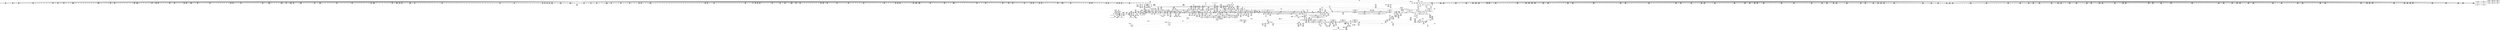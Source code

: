 digraph {
	CE0x457add0 [shape=record,shape=Mrecord,label="{CE0x457add0|56:_i8*,_:_CRE_151,152_}"]
	CE0x45de670 [shape=record,shape=Mrecord,label="{CE0x45de670|current_sid:tmp22|security/selinux/hooks.c,218|*SummSource*}"]
	CE0x4601450 [shape=record,shape=Mrecord,label="{CE0x4601450|current_sid:bb|*SummSink*}"]
	CE0x453d5a0 [shape=record,shape=Mrecord,label="{CE0x453d5a0|56:_i8*,_:_CRE_376,384_|*MultipleSource*|security/selinux/hooks.c,1769|Function::selinux_inode_unlink&Arg::dir::|Function::may_link&Arg::dir::}"]
	CE0x45ffca0 [shape=record,shape=Mrecord,label="{CE0x45ffca0|current_sid:tmp4|security/selinux/hooks.c,218|*SummSource*}"]
	CE0x460a3d0 [shape=record,shape=Mrecord,label="{CE0x460a3d0|i8_1|*Constant*|*SummSource*}"]
	CE0x4541600 [shape=record,shape=Mrecord,label="{CE0x4541600|56:_i8*,_:_CRE_564,565_}"]
	CE0x45c3d80 [shape=record,shape=Mrecord,label="{CE0x45c3d80|56:_i8*,_:_CRE_981,982_}"]
	CE0x45ae930 [shape=record,shape=Mrecord,label="{CE0x45ae930|56:_i8*,_:_CRE_296,297_}"]
	CE0x45ad610 [shape=record,shape=Mrecord,label="{CE0x45ad610|56:_i8*,_:_CRE_278,279_}"]
	CE0x4575420 [shape=record,shape=Mrecord,label="{CE0x4575420|56:_i8*,_:_CRE_898,899_}"]
	CE0x4603150 [shape=record,shape=Mrecord,label="{CE0x4603150|may_link:tmp25|security/selinux/hooks.c,1797}"]
	CE0x45d4300 [shape=record,shape=Mrecord,label="{CE0x45d4300|may_link:u|security/selinux/hooks.c,1773|*SummSink*}"]
	CE0x45bda00 [shape=record,shape=Mrecord,label="{CE0x45bda00|56:_i8*,_:_CRE_886,887_}"]
	CE0x45df710 [shape=record,shape=Mrecord,label="{CE0x45df710|__llvm_gcov_indirect_counter_increment:bb4|*SummSource*}"]
	CE0x45f0c20 [shape=record,shape=Mrecord,label="{CE0x45f0c20|GLOBAL:printk|*Constant*|*SummSink*}"]
	CE0x457bb20 [shape=record,shape=Mrecord,label="{CE0x457bb20|56:_i8*,_:_CRE_193,194_}"]
	CE0x457a660 [shape=record,shape=Mrecord,label="{CE0x457a660|56:_i8*,_:_CRE_144,145_}"]
	CE0x45ac2f0 [shape=record,shape=Mrecord,label="{CE0x45ac2f0|56:_i8*,_:_CRE_260,261_}"]
	CE0x453d760 [shape=record,shape=Mrecord,label="{CE0x453d760|56:_i8*,_:_CRE_384,388_|*MultipleSource*|security/selinux/hooks.c,1769|Function::selinux_inode_unlink&Arg::dir::|Function::may_link&Arg::dir::}"]
	CE0x45ba910 [shape=record,shape=Mrecord,label="{CE0x45ba910|56:_i8*,_:_CRE_744,752_|*MultipleSource*|*LoadInst*|security/selinux/hooks.c,1770|security/selinux/hooks.c,1770}"]
	"CONST[source:0(mediator),value:2(dynamic)][purpose:{object}][SnkIdx:5]"
	CE0x4556600 [shape=record,shape=Mrecord,label="{CE0x4556600|56:_i8*,_:_CRE_307,308_}"]
	CE0x45e5270 [shape=record,shape=Mrecord,label="{CE0x45e5270|current_sid:tmp20|security/selinux/hooks.c,218|*SummSink*}"]
	CE0x45a7e30 [shape=record,shape=Mrecord,label="{CE0x45a7e30|__llvm_gcov_indirect_counter_increment:entry|*SummSink*}"]
	CE0x45ffea0 [shape=record,shape=Mrecord,label="{CE0x45ffea0|get_current:bb|*SummSource*}"]
	CE0x45b77c0 [shape=record,shape=Mrecord,label="{CE0x45b77c0|56:_i8*,_:_CRE_603,604_}"]
	CE0x45a17a0 [shape=record,shape=Mrecord,label="{CE0x45a17a0|104:_%struct.inode*,_:_CRE_179,180_}"]
	CE0x45b8f20 [shape=record,shape=Mrecord,label="{CE0x45b8f20|56:_i8*,_:_CRE_624,628_|*MultipleSource*|*LoadInst*|security/selinux/hooks.c,1770|security/selinux/hooks.c,1770}"]
	CE0x45c32a0 [shape=record,shape=Mrecord,label="{CE0x45c32a0|56:_i8*,_:_CRE_952,960_|*MultipleSource*|*LoadInst*|security/selinux/hooks.c,1770|security/selinux/hooks.c,1770}"]
	CE0x4544980 [shape=record,shape=Mrecord,label="{CE0x4544980|i32_1|*Constant*}"]
	CE0x457f000 [shape=record,shape=Mrecord,label="{CE0x457f000|56:_i8*,_:_CRE_80,88_|*MultipleSource*|*LoadInst*|security/selinux/hooks.c,1770|security/selinux/hooks.c,1770}"]
	CE0x45ac950 [shape=record,shape=Mrecord,label="{CE0x45ac950|56:_i8*,_:_CRE_266,267_}"]
	CE0x457c180 [shape=record,shape=Mrecord,label="{CE0x457c180|56:_i8*,_:_CRE_199,200_}"]
	CE0x459d7d0 [shape=record,shape=Mrecord,label="{CE0x459d7d0|104:_%struct.inode*,_:_CRE_72,80_|*MultipleSource*|security/selinux/hooks.c,1770|Function::may_link&Arg::dentry::|Function::selinux_inode_unlink&Arg::dentry::}"]
	CE0x4530ab0 [shape=record,shape=Mrecord,label="{CE0x4530ab0|56:_i8*,_:_CRE_245,246_}"]
	CE0x45a4850 [shape=record,shape=Mrecord,label="{CE0x45a4850|104:_%struct.inode*,_:_CRE_220,221_}"]
	CE0x4573110 [shape=record,shape=Mrecord,label="{CE0x4573110|56:_i8*,_:_CRE_904,905_}"]
	CE0x459f090 [shape=record,shape=Mrecord,label="{CE0x459f090|104:_%struct.inode*,_:_CRE_147,148_}"]
	CE0x452f660 [shape=record,shape=Mrecord,label="{CE0x452f660|56:_i8*,_:_CRE_144,145_}"]
	CE0x45f3c00 [shape=record,shape=Mrecord,label="{CE0x45f3c00|may_link:tmp22|security/selinux/hooks.c,1797|*SummSink*}"]
	CE0x45d79e0 [shape=record,shape=Mrecord,label="{CE0x45d79e0|i32_3|*Constant*|*SummSink*}"]
	CE0x45ab960 [shape=record,shape=Mrecord,label="{CE0x45ab960|56:_i8*,_:_CRE_251,252_}"]
	CE0x4545ad0 [shape=record,shape=Mrecord,label="{CE0x4545ad0|may_link:sw.epilog|*SummSink*}"]
	CE0x45537a0 [shape=record,shape=Mrecord,label="{CE0x45537a0|i64*_getelementptr_inbounds_(_11_x_i64_,_11_x_i64_*___llvm_gcov_ctr125,_i64_0,_i64_1)|*Constant*}"]
	CE0x46034a0 [shape=record,shape=Mrecord,label="{CE0x46034a0|current_sid:tmp3|*SummSource*}"]
	CE0x45718a0 [shape=record,shape=Mrecord,label="{CE0x45718a0|56:_i8*,_:_CRE_881,882_}"]
	CE0x45a2840 [shape=record,shape=Mrecord,label="{CE0x45a2840|104:_%struct.inode*,_:_CRE_193,194_}"]
	CE0x4571680 [shape=record,shape=Mrecord,label="{CE0x4571680|56:_i8*,_:_CRE_879,880_}"]
	CE0x45d3e20 [shape=record,shape=Mrecord,label="{CE0x45d3e20|i8_10|*Constant*}"]
	CE0x4599900 [shape=record,shape=Mrecord,label="{CE0x4599900|current_sid:tmp3}"]
	CE0x4541a10 [shape=record,shape=Mrecord,label="{CE0x4541a10|56:_i8*,_:_CRE_569,570_}"]
	CE0x45c5060 [shape=record,shape=Mrecord,label="{CE0x45c5060|28:_i32,_:_CRE_8,9_}"]
	CE0x4524a20 [shape=record,shape=Mrecord,label="{CE0x4524a20|selinux_inode_unlink:entry|*SummSource*}"]
	CE0x454b610 [shape=record,shape=Mrecord,label="{CE0x454b610|may_link:sw.default|*SummSink*}"]
	CE0x4541e20 [shape=record,shape=Mrecord,label="{CE0x4541e20|56:_i8*,_:_CRE_574,575_}"]
	CE0x45cee50 [shape=record,shape=Mrecord,label="{CE0x45cee50|i64*_getelementptr_inbounds_(_14_x_i64_,_14_x_i64_*___llvm_gcov_ctr219,_i64_0,_i64_11)|*Constant*|*SummSink*}"]
	CE0x45b1fa0 [shape=record,shape=Mrecord,label="{CE0x45b1fa0|56:_i8*,_:_CRE_476,477_}"]
	CE0x4540760 [shape=record,shape=Mrecord,label="{CE0x4540760|56:_i8*,_:_CRE_540,544_|*MultipleSource*|security/selinux/hooks.c,1769|Function::selinux_inode_unlink&Arg::dir::|Function::may_link&Arg::dir::}"]
	CE0x4536e20 [shape=record,shape=Mrecord,label="{CE0x4536e20|selinux_inode_unlink:tmp1}"]
	CE0x4547940 [shape=record,shape=Mrecord,label="{CE0x4547940|current_sid:tmp|*SummSink*}"]
	CE0x45ac730 [shape=record,shape=Mrecord,label="{CE0x45ac730|56:_i8*,_:_CRE_264,265_}"]
	CE0x45f1920 [shape=record,shape=Mrecord,label="{CE0x45f1920|VOIDTB_TE_array:_GCE___func__.may_link_private_unnamed_addr_constant_9_x_i8_c_may_link_00_,_align_1:_elem_0:default:}"]
	CE0x45afa30 [shape=record,shape=Mrecord,label="{CE0x45afa30|56:_i8*,_:_CRE_472,473_}"]
	CE0x45e0a40 [shape=record,shape=Mrecord,label="{CE0x45e0a40|may_link:tmp18|security/selinux/hooks.c,1789|*SummSource*}"]
	CE0x4603c50 [shape=record,shape=Mrecord,label="{CE0x4603c50|i64*_null|*Constant*|*SummSink*}"]
	CE0x4575310 [shape=record,shape=Mrecord,label="{CE0x4575310|56:_i8*,_:_CRE_897,898_}"]
	CE0x45a45f0 [shape=record,shape=Mrecord,label="{CE0x45a45f0|104:_%struct.inode*,_:_CRE_218,219_}"]
	CE0x453d2b0 [shape=record,shape=Mrecord,label="{CE0x453d2b0|56:_i8*,_:_CRE_182,183_}"]
	CE0x4557ac0 [shape=record,shape=Mrecord,label="{CE0x4557ac0|may_link:tmp3|security/selinux/hooks.c,1769}"]
	CE0x4572780 [shape=record,shape=Mrecord,label="{CE0x4572780|56:_i8*,_:_CRE_895,896_}"]
	CE0x45cef30 [shape=record,shape=Mrecord,label="{CE0x45cef30|may_link:tmp20|security/selinux/hooks.c,1793|*SummSink*}"]
	CE0x4546a20 [shape=record,shape=Mrecord,label="{CE0x4546a20|current_sid:call|security/selinux/hooks.c,218|*SummSource*}"]
	CE0x4630590 [shape=record,shape=Mrecord,label="{CE0x4630590|get_current:tmp}"]
	CE0x45a5590 [shape=record,shape=Mrecord,label="{CE0x45a5590|104:_%struct.inode*,_:_CRE_264,272_|*MultipleSource*|security/selinux/hooks.c,1770|Function::may_link&Arg::dentry::|Function::selinux_inode_unlink&Arg::dentry::}"]
	CE0x45d7970 [shape=record,shape=Mrecord,label="{CE0x45d7970|i32_3|*Constant*|*SummSource*}"]
	CE0x4647640 [shape=record,shape=Mrecord,label="{CE0x4647640|COLLAPSED:_GCMRE___llvm_gcov_ctr98_internal_global_2_x_i64_zeroinitializer:_elem_0:default:}"]
	CE0x45cb140 [shape=record,shape=Mrecord,label="{CE0x45cb140|28:_i32,_:_CRE_105,106_}"]
	CE0x4541ef0 [shape=record,shape=Mrecord,label="{CE0x4541ef0|56:_i8*,_:_CRE_575,576_}"]
	CE0x457a150 [shape=record,shape=Mrecord,label="{CE0x457a150|56:_i8*,_:_CRE_139,140_}"]
	CE0x45579c0 [shape=record,shape=Mrecord,label="{CE0x45579c0|56:_i8*,_:_CRE_4,8_|*MultipleSource*|security/selinux/hooks.c,1769|Function::selinux_inode_unlink&Arg::dir::|Function::may_link&Arg::dir::}"]
	CE0x4521970 [shape=record,shape=Mrecord,label="{CE0x4521970|i64*_getelementptr_inbounds_(_14_x_i64_,_14_x_i64_*___llvm_gcov_ctr219,_i64_0,_i64_0)|*Constant*|*SummSink*}"]
	CE0x45da400 [shape=record,shape=Mrecord,label="{CE0x45da400|avc_has_perm:ssid|Function::avc_has_perm&Arg::ssid::|*SummSink*}"]
	CE0x46068f0 [shape=record,shape=Mrecord,label="{CE0x46068f0|current_sid:tmp13|security/selinux/hooks.c,218|*SummSink*}"]
	CE0x45552c0 [shape=record,shape=Mrecord,label="{CE0x45552c0|_ret_i32_%tmp24,_!dbg_!27742|security/selinux/hooks.c,220|*SummSink*}"]
	CE0x4542090 [shape=record,shape=Mrecord,label="{CE0x4542090|56:_i8*,_:_CRE_577,578_}"]
	CE0x4546fd0 [shape=record,shape=Mrecord,label="{CE0x4546fd0|current_sid:entry|*SummSink*}"]
	CE0x4539d30 [shape=record,shape=Mrecord,label="{CE0x4539d30|may_link:tmp12|security/selinux/hooks.c,1779|*SummSink*}"]
	CE0x455b210 [shape=record,shape=Mrecord,label="{CE0x455b210|may_link:tmp11|security/selinux/hooks.c,1778|*SummSource*}"]
	CE0x453eaa0 [shape=record,shape=Mrecord,label="{CE0x453eaa0|56:_i8*,_:_CRE_472,473_}"]
	CE0x4544340 [shape=record,shape=Mrecord,label="{CE0x4544340|may_link:sw.bb7|*SummSource*}"]
	CE0x45fea20 [shape=record,shape=Mrecord,label="{CE0x45fea20|i64*_getelementptr_inbounds_(_11_x_i64_,_11_x_i64_*___llvm_gcov_ctr125,_i64_0,_i64_0)|*Constant*}"]
	CE0x4547fb0 [shape=record,shape=Mrecord,label="{CE0x4547fb0|56:_i8*,_:_CRE_136,137_}"]
	CE0x45ad500 [shape=record,shape=Mrecord,label="{CE0x45ad500|56:_i8*,_:_CRE_277,278_}"]
	CE0x4559f50 [shape=record,shape=Mrecord,label="{CE0x4559f50|may_link:call|security/selinux/hooks.c,1765}"]
	CE0x453a270 [shape=record,shape=Mrecord,label="{CE0x453a270|selinux_inode_unlink:dir|Function::selinux_inode_unlink&Arg::dir::|*SummSource*}"]
	CE0x45a8bb0 [shape=record,shape=Mrecord,label="{CE0x45a8bb0|__llvm_gcov_indirect_counter_increment:counters|Function::__llvm_gcov_indirect_counter_increment&Arg::counters::|*SummSink*}"]
	CE0x4577100 [shape=record,shape=Mrecord,label="{CE0x4577100|56:_i8*,_:_CRE_979,980_}"]
	CE0x45b5d30 [shape=record,shape=Mrecord,label="{CE0x45b5d30|56:_i8*,_:_CRE_578,579_}"]
	CE0x631c010 [shape=record,shape=Mrecord,label="{CE0x631c010|GLOBAL:may_link|*Constant*|*SummSink*}"]
	CE0x45adfa0 [shape=record,shape=Mrecord,label="{CE0x45adfa0|56:_i8*,_:_CRE_287,288_}"]
	CE0x45228a0 [shape=record,shape=Mrecord,label="{CE0x45228a0|selinux_inode_unlink:tmp2|*SummSink*}"]
	CE0x453b600 [shape=record,shape=Mrecord,label="{CE0x453b600|56:_i8*,_:_CRE_155,156_}"]
	CE0x4603dc0 [shape=record,shape=Mrecord,label="{CE0x4603dc0|current_sid:land.lhs.true|*SummSink*}"]
	CE0x455dce0 [shape=record,shape=Mrecord,label="{CE0x455dce0|selinux_inode_unlink:tmp|*SummSource*}"]
	CE0x457e140 [shape=record,shape=Mrecord,label="{CE0x457e140|56:_i8*,_:_CRE_16,24_|*MultipleSource*|*LoadInst*|security/selinux/hooks.c,1770|security/selinux/hooks.c,1770}"]
	CE0x45b4330 [shape=record,shape=Mrecord,label="{CE0x45b4330|56:_i8*,_:_CRE_554,555_}"]
	CE0x45cabd0 [shape=record,shape=Mrecord,label="{CE0x45cabd0|28:_i32,_:_CRE_103,104_}"]
	CE0x4597d00 [shape=record,shape=Mrecord,label="{CE0x4597d00|i64_4|*Constant*|*SummSource*}"]
	CE0x45c3140 [shape=record,shape=Mrecord,label="{CE0x45c3140|56:_i8*,_:_CRE_944,952_|*MultipleSource*|*LoadInst*|security/selinux/hooks.c,1770|security/selinux/hooks.c,1770}"]
	CE0x457db40 [shape=record,shape=Mrecord,label="{CE0x457db40|_call_void___llvm_gcov_indirect_counter_increment(i32*___llvm_gcov_global_state_pred221,_i64**_getelementptr_inbounds_(_4_x_i64*_,_4_x_i64*_*___llvm_gcda_edge_table220,_i64_0,_i64_2)),_!dbg_!27745|security/selinux/hooks.c,1786|*SummSink*}"]
	CE0x45cfd20 [shape=record,shape=Mrecord,label="{CE0x45cfd20|GLOBAL:__llvm_gcov_global_state_pred221|Global_var:__llvm_gcov_global_state_pred221|*SummSink*}"]
	CE0x457c7e0 [shape=record,shape=Mrecord,label="{CE0x457c7e0|56:_i8*,_:_CRE_205,206_}"]
	CE0x45fffb0 [shape=record,shape=Mrecord,label="{CE0x45fffb0|get_current:bb|*SummSink*}"]
	CE0x45b6d20 [shape=record,shape=Mrecord,label="{CE0x45b6d20|56:_i8*,_:_CRE_593,594_}"]
	CE0x456cec0 [shape=record,shape=Mrecord,label="{CE0x456cec0|56:_i8*,_:_CRE_619,620_}"]
	CE0x45b8150 [shape=record,shape=Mrecord,label="{CE0x45b8150|56:_i8*,_:_CRE_612,613_}"]
	CE0x4528840 [shape=record,shape=Mrecord,label="{CE0x4528840|56:_i8*,_:_CRE_207,208_}"]
	CE0x45abeb0 [shape=record,shape=Mrecord,label="{CE0x45abeb0|56:_i8*,_:_CRE_256,257_}"]
	CE0x455abb0 [shape=record,shape=Mrecord,label="{CE0x455abb0|may_link:tmp9|security/selinux/hooks.c,1778|*SummSource*}"]
	CE0x4545990 [shape=record,shape=Mrecord,label="{CE0x4545990|may_link:sw.epilog}"]
	CE0x4556cd0 [shape=record,shape=Mrecord,label="{CE0x4556cd0|56:_i8*,_:_CRE_336,344_|*MultipleSource*|security/selinux/hooks.c,1769|Function::selinux_inode_unlink&Arg::dir::|Function::may_link&Arg::dir::}"]
	CE0x459b9f0 [shape=record,shape=Mrecord,label="{CE0x459b9f0|current_sid:if.end}"]
	CE0x4653590 [shape=record,shape=Mrecord,label="{CE0x4653590|%struct.task_struct*_(%struct.task_struct**)*_asm_movq_%gs:$_1:P_,$0_,_r,im,_dirflag_,_fpsr_,_flags_|*SummSink*}"]
	CE0x452cd90 [shape=record,shape=Mrecord,label="{CE0x452cd90|may_link:bb|*SummSource*}"]
	CE0x452d090 [shape=record,shape=Mrecord,label="{CE0x452d090|may_link:dentry|Function::may_link&Arg::dentry::|*SummSource*}"]
	CE0x4546d60 [shape=record,shape=Mrecord,label="{CE0x4546d60|GLOBAL:current_sid|*Constant*|*SummSink*}"]
	CE0x45a02e0 [shape=record,shape=Mrecord,label="{CE0x45a02e0|104:_%struct.inode*,_:_CRE_163,164_}"]
	CE0x45f2bd0 [shape=record,shape=Mrecord,label="{CE0x45f2bd0|may_link:av.0|*SummSink*}"]
	CE0x45ffb80 [shape=record,shape=Mrecord,label="{CE0x45ffb80|i64_2|*Constant*}"]
	CE0x45394b0 [shape=record,shape=Mrecord,label="{CE0x45394b0|may_link:tmp12|security/selinux/hooks.c,1779}"]
	CE0x45d8d90 [shape=record,shape=Mrecord,label="{CE0x45d8d90|i64_0|*Constant*|*SummSource*}"]
	CE0x456d060 [shape=record,shape=Mrecord,label="{CE0x456d060|56:_i8*,_:_CRE_621,622_}"]
	CE0x45e0540 [shape=record,shape=Mrecord,label="{CE0x45e0540|i64*_getelementptr_inbounds_(_14_x_i64_,_14_x_i64_*___llvm_gcov_ctr219,_i64_0,_i64_10)|*Constant*}"]
	CE0x454dc50 [shape=record,shape=Mrecord,label="{CE0x454dc50|56:_i8*,_:_CRE_24,32_|*MultipleSource*|security/selinux/hooks.c,1769|Function::selinux_inode_unlink&Arg::dir::|Function::may_link&Arg::dir::}"]
	CE0x4538390 [shape=record,shape=Mrecord,label="{CE0x4538390|may_link:entry|*SummSource*}"]
	CE0x4521830 [shape=record,shape=Mrecord,label="{CE0x4521830|i64*_getelementptr_inbounds_(_14_x_i64_,_14_x_i64_*___llvm_gcov_ctr219,_i64_0,_i64_0)|*Constant*|*SummSource*}"]
	CE0x453efd0 [shape=record,shape=Mrecord,label="{CE0x453efd0|56:_i8*,_:_CRE_476,477_}"]
	CE0x45f3b90 [shape=record,shape=Mrecord,label="{CE0x45f3b90|may_link:tmp22|security/selinux/hooks.c,1797|*SummSource*}"]
	CE0x45a7380 [shape=record,shape=Mrecord,label="{CE0x45a7380|__llvm_gcov_indirect_counter_increment:predecessor|Function::__llvm_gcov_indirect_counter_increment&Arg::predecessor::}"]
	CE0x45a1080 [shape=record,shape=Mrecord,label="{CE0x45a1080|104:_%struct.inode*,_:_CRE_173,174_}"]
	CE0x4533dd0 [shape=record,shape=Mrecord,label="{CE0x4533dd0|selinux_inode_unlink:tmp1|*SummSink*}"]
	CE0x45458c0 [shape=record,shape=Mrecord,label="{CE0x45458c0|may_link:bb|*SummSink*}"]
	CE0x45c5f90 [shape=record,shape=Mrecord,label="{CE0x45c5f90|28:_i32,_:_CRE_12,13_}"]
	CE0x45a0f50 [shape=record,shape=Mrecord,label="{CE0x45a0f50|104:_%struct.inode*,_:_CRE_172,173_}"]
	CE0x45ae4f0 [shape=record,shape=Mrecord,label="{CE0x45ae4f0|56:_i8*,_:_CRE_292,293_}"]
	CE0x45c4af0 [shape=record,shape=Mrecord,label="{CE0x45c4af0|may_link:tmp6|security/selinux/hooks.c,1770|*SummSource*}"]
	CE0x45c45c0 [shape=record,shape=Mrecord,label="{CE0x45c45c0|56:_i8*,_:_CRE_1000,1008_|*MultipleSource*|*LoadInst*|security/selinux/hooks.c,1770|security/selinux/hooks.c,1770}"]
	CE0x4540ca0 [shape=record,shape=Mrecord,label="{CE0x4540ca0|56:_i8*,_:_CRE_553,554_}"]
	CE0x45d0450 [shape=record,shape=Mrecord,label="{CE0x45d0450|i32_2|*Constant*|*SummSink*}"]
	CE0x45e65a0 [shape=record,shape=Mrecord,label="{CE0x45e65a0|_ret_%struct.task_struct*_%tmp4,_!dbg_!27714|./arch/x86/include/asm/current.h,14|*SummSource*}"]
	CE0x460b2b0 [shape=record,shape=Mrecord,label="{CE0x460b2b0|i8*_getelementptr_inbounds_(_25_x_i8_,_25_x_i8_*_.str3,_i32_0,_i32_0)|*Constant*|*SummSink*}"]
	CE0x456cb80 [shape=record,shape=Mrecord,label="{CE0x456cb80|56:_i8*,_:_CRE_615,616_}"]
	CE0x45ffda0 [shape=record,shape=Mrecord,label="{CE0x45ffda0|current_sid:tmp4|security/selinux/hooks.c,218|*SummSink*}"]
	CE0x456b660 [shape=record,shape=Mrecord,label="{CE0x456b660|56:_i8*,_:_CRE_589,590_}"]
	CE0x460aa80 [shape=record,shape=Mrecord,label="{CE0x460aa80|_call_void_lockdep_rcu_suspicious(i8*_getelementptr_inbounds_(_25_x_i8_,_25_x_i8_*_.str3,_i32_0,_i32_0),_i32_218,_i8*_getelementptr_inbounds_(_45_x_i8_,_45_x_i8_*_.str12,_i32_0,_i32_0))_#10,_!dbg_!27727|security/selinux/hooks.c,218|*SummSource*}"]
	CE0x459d940 [shape=record,shape=Mrecord,label="{CE0x459d940|104:_%struct.inode*,_:_CRE_80,88_|*MultipleSource*|security/selinux/hooks.c,1770|Function::may_link&Arg::dentry::|Function::selinux_inode_unlink&Arg::dentry::}"]
	CE0x4537820 [shape=record,shape=Mrecord,label="{CE0x4537820|_ret_i32_%retval.0,_!dbg_!27757|security/selinux/hooks.c,1799}"]
	CE0x45aea40 [shape=record,shape=Mrecord,label="{CE0x45aea40|56:_i8*,_:_CRE_297,298_}"]
	CE0x45bc5a0 [shape=record,shape=Mrecord,label="{CE0x45bc5a0|56:_i8*,_:_CRE_868,869_}"]
	CE0x45b6b00 [shape=record,shape=Mrecord,label="{CE0x45b6b00|56:_i8*,_:_CRE_591,592_}"]
	CE0x4535ca0 [shape=record,shape=Mrecord,label="{CE0x4535ca0|may_link:kind|Function::may_link&Arg::kind::}"]
	CE0x45309d0 [shape=record,shape=Mrecord,label="{CE0x45309d0|56:_i8*,_:_CRE_243,244_}"]
	CE0x45c8d50 [shape=record,shape=Mrecord,label="{CE0x45c8d50|28:_i32,_:_CRE_73,74_}"]
	CE0x45cb690 [shape=record,shape=Mrecord,label="{CE0x45cb690|28:_i32,_:_CRE_110,111_}"]
	CE0x45a0830 [shape=record,shape=Mrecord,label="{CE0x45a0830|104:_%struct.inode*,_:_CRE_166,167_}"]
	CE0x45acb70 [shape=record,shape=Mrecord,label="{CE0x45acb70|56:_i8*,_:_CRE_268,269_}"]
	CE0x45c26a0 [shape=record,shape=Mrecord,label="{CE0x45c26a0|56:_i8*,_:_CRE_928,929_}"]
	CE0x456d470 [shape=record,shape=Mrecord,label="{CE0x456d470|56:_i8*,_:_CRE_640,648_|*MultipleSource*|security/selinux/hooks.c,1769|Function::selinux_inode_unlink&Arg::dir::|Function::may_link&Arg::dir::}"]
	CE0x457deb0 [shape=record,shape=Mrecord,label="{CE0x457deb0|56:_i8*,_:_CRE_8,12_|*MultipleSource*|*LoadInst*|security/selinux/hooks.c,1770|security/selinux/hooks.c,1770}"]
	CE0x4539f60 [shape=record,shape=Mrecord,label="{CE0x4539f60|may_link:tmp13|security/selinux/hooks.c,1779}"]
	CE0x462a420 [shape=record,shape=Mrecord,label="{CE0x462a420|get_current:tmp3|*SummSource*}"]
	CE0x45abda0 [shape=record,shape=Mrecord,label="{CE0x45abda0|56:_i8*,_:_CRE_255,256_}"]
	CE0x45dbc80 [shape=record,shape=Mrecord,label="{CE0x45dbc80|_ret_i32_%retval.0,_!dbg_!27728|security/selinux/avc.c,775|*SummSink*}"]
	CE0x4605ce0 [shape=record,shape=Mrecord,label="{CE0x4605ce0|current_sid:land.lhs.true2}"]
	CE0x45afc50 [shape=record,shape=Mrecord,label="{CE0x45afc50|56:_i8*,_:_CRE_320,328_|*MultipleSource*|*LoadInst*|security/selinux/hooks.c,1770|security/selinux/hooks.c,1770}"]
	CE0x4598ee0 [shape=record,shape=Mrecord,label="{CE0x4598ee0|current_sid:tmp6|security/selinux/hooks.c,218}"]
	CE0x45cb360 [shape=record,shape=Mrecord,label="{CE0x45cb360|28:_i32,_:_CRE_107,108_}"]
	CE0x45b1530 [shape=record,shape=Mrecord,label="{CE0x45b1530|56:_i8*,_:_CRE_440,448_|*MultipleSource*|*LoadInst*|security/selinux/hooks.c,1770|security/selinux/hooks.c,1770}"]
	CE0x45a2f60 [shape=record,shape=Mrecord,label="{CE0x45a2f60|104:_%struct.inode*,_:_CRE_199,200_}"]
	CE0x45ada50 [shape=record,shape=Mrecord,label="{CE0x45ada50|56:_i8*,_:_CRE_282,283_}"]
	CE0x4550840 [shape=record,shape=Mrecord,label="{CE0x4550840|current_sid:tmp12|security/selinux/hooks.c,218|*SummSink*}"]
	CE0x456dbf0 [shape=record,shape=Mrecord,label="{CE0x456dbf0|56:_i8*,_:_CRE_672,680_|*MultipleSource*|security/selinux/hooks.c,1769|Function::selinux_inode_unlink&Arg::dir::|Function::may_link&Arg::dir::}"]
	CE0x45de9c0 [shape=record,shape=Mrecord,label="{CE0x45de9c0|current_sid:tmp24|security/selinux/hooks.c,220}"]
	CE0x45a8d20 [shape=record,shape=Mrecord,label="{CE0x45a8d20|_ret_void|*SummSource*}"]
	CE0x4557470 [shape=record,shape=Mrecord,label="{CE0x4557470|i64*_getelementptr_inbounds_(_2_x_i64_,_2_x_i64_*___llvm_gcov_ctr98,_i64_0,_i64_1)|*Constant*|*SummSource*}"]
	CE0x454fab0 [shape=record,shape=Mrecord,label="{CE0x454fab0|current_sid:tmp10|security/selinux/hooks.c,218|*SummSource*}"]
	CE0x4573660 [shape=record,shape=Mrecord,label="{CE0x4573660|56:_i8*,_:_CRE_909,910_}"]
	CE0x45ca750 [shape=record,shape=Mrecord,label="{CE0x45ca750|28:_i32,_:_CRE_99,100_}"]
	CE0x45a2120 [shape=record,shape=Mrecord,label="{CE0x45a2120|104:_%struct.inode*,_:_CRE_187,188_}"]
	CE0x457aaa0 [shape=record,shape=Mrecord,label="{CE0x457aaa0|56:_i8*,_:_CRE_148,149_}"]
	CE0x4531bc0 [shape=record,shape=Mrecord,label="{CE0x4531bc0|56:_i8*,_:_CRE_160,161_}"]
	CE0x4554280 [shape=record,shape=Mrecord,label="{CE0x4554280|current_sid:tmp15|security/selinux/hooks.c,218|*SummSink*}"]
	CE0x45c8250 [shape=record,shape=Mrecord,label="{CE0x45c8250|28:_i32,_:_CRE_62,63_}"]
	CE0x45c9b50 [shape=record,shape=Mrecord,label="{CE0x45c9b50|28:_i32,_:_CRE_87,88_}"]
	CE0x45e0140 [shape=record,shape=Mrecord,label="{CE0x45e0140|i64**_getelementptr_inbounds_(_4_x_i64*_,_4_x_i64*_*___llvm_gcda_edge_table220,_i64_0,_i64_3)|*Constant*}"]
	CE0x45d03e0 [shape=record,shape=Mrecord,label="{CE0x45d03e0|i32_2|*Constant*|*SummSource*}"]
	CE0x45592f0 [shape=record,shape=Mrecord,label="{CE0x45592f0|may_link:call|security/selinux/hooks.c,1765|*SummSink*}"]
	CE0x4579290 [shape=record,shape=Mrecord,label="{CE0x4579290|56:_i8*,_:_CRE_88,96_|*MultipleSource*|*LoadInst*|security/selinux/hooks.c,1770|security/selinux/hooks.c,1770}"]
	CE0x459dca0 [shape=record,shape=Mrecord,label="{CE0x459dca0|104:_%struct.inode*,_:_CRE_89,90_}"]
	"CONST[source:2(external),value:2(dynamic)][purpose:{subject}][SrcIdx:14]"
	CE0x4534930 [shape=record,shape=Mrecord,label="{CE0x4534930|i64*_getelementptr_inbounds_(_2_x_i64_,_2_x_i64_*___llvm_gcov_ctr98,_i64_0,_i64_1)|*Constant*}"]
	CE0x457d020 [shape=record,shape=Mrecord,label="{CE0x457d020|56:_i8*,_:_CRE_224,232_|*MultipleSource*|*LoadInst*|security/selinux/hooks.c,1770|security/selinux/hooks.c,1770}"]
	CE0x456c430 [shape=record,shape=Mrecord,label="{CE0x456c430|56:_i8*,_:_CRE_606,607_}"]
	CE0x452f800 [shape=record,shape=Mrecord,label="{CE0x452f800|56:_i8*,_:_CRE_146,147_}"]
	CE0x45add80 [shape=record,shape=Mrecord,label="{CE0x45add80|56:_i8*,_:_CRE_285,286_}"]
	CE0x456b730 [shape=record,shape=Mrecord,label="{CE0x456b730|56:_i8*,_:_CRE_590,591_}"]
	CE0x45ac510 [shape=record,shape=Mrecord,label="{CE0x45ac510|56:_i8*,_:_CRE_262,263_}"]
	CE0x45b89d0 [shape=record,shape=Mrecord,label="{CE0x45b89d0|56:_i8*,_:_CRE_620,621_}"]
	CE0x453bd70 [shape=record,shape=Mrecord,label="{CE0x453bd70|56:_i8*,_:_CRE_162,163_}"]
	CE0x45bb790 [shape=record,shape=Mrecord,label="{CE0x45bb790|56:_i8*,_:_CRE_816,824_|*MultipleSource*|*LoadInst*|security/selinux/hooks.c,1770|security/selinux/hooks.c,1770}"]
	CE0x4603be0 [shape=record,shape=Mrecord,label="{CE0x4603be0|i64*_null|*Constant*|*SummSource*}"]
	"CONST[source:0(mediator),value:0(static)][purpose:{operation}][SnkIdx:7]"
	CE0x45afdb0 [shape=record,shape=Mrecord,label="{CE0x45afdb0|56:_i8*,_:_CRE_328,336_|*MultipleSource*|*LoadInst*|security/selinux/hooks.c,1770|security/selinux/hooks.c,1770}"]
	CE0x45c8750 [shape=record,shape=Mrecord,label="{CE0x45c8750|28:_i32,_:_CRE_67,68_}"]
	CE0x457acc0 [shape=record,shape=Mrecord,label="{CE0x457acc0|56:_i8*,_:_CRE_150,151_}"]
	CE0x4527750 [shape=record,shape=Mrecord,label="{CE0x4527750|56:_i8*,_:_CRE_264,265_}"]
	CE0x456c1c0 [shape=record,shape=Mrecord,label="{CE0x456c1c0|56:_i8*,_:_CRE_603,604_}"]
	CE0x45f2740 [shape=record,shape=Mrecord,label="{CE0x45f2740|i32_16777216|*Constant*|*SummSource*}"]
	CE0x4603280 [shape=record,shape=Mrecord,label="{CE0x4603280|may_link:sclass|security/selinux/hooks.c,1797}"]
	CE0x45cb470 [shape=record,shape=Mrecord,label="{CE0x45cb470|28:_i32,_:_CRE_108,109_}"]
	CE0x452f730 [shape=record,shape=Mrecord,label="{CE0x452f730|56:_i8*,_:_CRE_145,146_}"]
	CE0x452cf20 [shape=record,shape=Mrecord,label="{CE0x452cf20|may_link:dentry|Function::may_link&Arg::dentry::}"]
	CE0x45a6cf0 [shape=record,shape=Mrecord,label="{CE0x45a6cf0|104:_%struct.inode*,_:_CRE_0,4_|*MultipleSource*|security/selinux/hooks.c,1770|Function::may_link&Arg::dentry::|Function::selinux_inode_unlink&Arg::dentry::}"]
	CE0x45b76b0 [shape=record,shape=Mrecord,label="{CE0x45b76b0|56:_i8*,_:_CRE_602,603_}"]
	CE0x453a0c0 [shape=record,shape=Mrecord,label="{CE0x453a0c0|GLOBAL:__llvm_gcov_global_state_pred221|Global_var:__llvm_gcov_global_state_pred221}"]
	CE0x4570930 [shape=record,shape=Mrecord,label="{CE0x4570930|56:_i8*,_:_CRE_866,867_}"]
	CE0x4531100 [shape=record,shape=Mrecord,label="{CE0x4531100|56:_i8*,_:_CRE_253,254_}"]
	CE0x45bd8f0 [shape=record,shape=Mrecord,label="{CE0x45bd8f0|56:_i8*,_:_CRE_885,886_}"]
	CE0x460b510 [shape=record,shape=Mrecord,label="{CE0x460b510|GLOBAL:lockdep_rcu_suspicious|*Constant*}"]
	CE0x4602d20 [shape=record,shape=Mrecord,label="{CE0x4602d20|__llvm_gcov_indirect_counter_increment:tmp6|*SummSink*}"]
	CE0x45c3630 [shape=record,shape=Mrecord,label="{CE0x45c3630|56:_i8*,_:_CRE_968,976_|*MultipleSource*|*LoadInst*|security/selinux/hooks.c,1770|security/selinux/hooks.c,1770}"]
	CE0x45c65a0 [shape=record,shape=Mrecord,label="{CE0x45c65a0|28:_i32,_:_CRE_19,20_}"]
	CE0x4576850 [shape=record,shape=Mrecord,label="{CE0x4576850|56:_i8*,_:_CRE_917,918_}"]
	CE0x45231d0 [shape=record,shape=Mrecord,label="{CE0x45231d0|selinux_inode_unlink:entry}"]
	CE0x454e200 [shape=record,shape=Mrecord,label="{CE0x454e200|_ret_i32_%call,_!dbg_!27714|security/selinux/hooks.c,2774|*SummSink*}"]
	CE0x45a4260 [shape=record,shape=Mrecord,label="{CE0x45a4260|104:_%struct.inode*,_:_CRE_215,216_}"]
	CE0x45aad90 [shape=record,shape=Mrecord,label="{CE0x45aad90|56:_i8*,_:_CRE_241,242_}"]
	CE0x45bc900 [shape=record,shape=Mrecord,label="{CE0x45bc900|56:_i8*,_:_CRE_870,871_}"]
	CE0x45470b0 [shape=record,shape=Mrecord,label="{CE0x45470b0|_ret_i32_%tmp24,_!dbg_!27742|security/selinux/hooks.c,220}"]
	CE0x4596ad0 [shape=record,shape=Mrecord,label="{CE0x4596ad0|i64*_getelementptr_inbounds_(_11_x_i64_,_11_x_i64_*___llvm_gcov_ctr125,_i64_0,_i64_1)|*Constant*|*SummSource*}"]
	CE0x457d5e0 [shape=record,shape=Mrecord,label="{CE0x457d5e0|_call_void___llvm_gcov_indirect_counter_increment(i32*___llvm_gcov_global_state_pred221,_i64**_getelementptr_inbounds_(_4_x_i64*_,_4_x_i64*_*___llvm_gcda_edge_table220,_i64_0,_i64_2)),_!dbg_!27745|security/selinux/hooks.c,1786}"]
	CE0x4559a10 [shape=record,shape=Mrecord,label="{CE0x4559a10|current_sid:tmp8|security/selinux/hooks.c,218|*SummSink*}"]
	CE0x45abb80 [shape=record,shape=Mrecord,label="{CE0x45abb80|56:_i8*,_:_CRE_253,254_}"]
	CE0x45d4ae0 [shape=record,shape=Mrecord,label="{CE0x45d4ae0|may_link:cond|security/selinux/hooks.c,1776|*SummSink*}"]
	CE0x4607f20 [shape=record,shape=Mrecord,label="{CE0x4607f20|current_sid:tmp8|security/selinux/hooks.c,218|*SummSource*}"]
	CE0x45b9190 [shape=record,shape=Mrecord,label="{CE0x45b9190|56:_i8*,_:_CRE_640,648_|*MultipleSource*|*LoadInst*|security/selinux/hooks.c,1770|security/selinux/hooks.c,1770}"]
	CE0x45d10f0 [shape=record,shape=Mrecord,label="{CE0x45d10f0|may_link:tobool6|security/selinux/hooks.c,1778}"]
	CE0x454bc00 [shape=record,shape=Mrecord,label="{CE0x454bc00|selinux_inode_unlink:call|security/selinux/hooks.c,2774}"]
	CE0x45d4c20 [shape=record,shape=Mrecord,label="{CE0x45d4c20|i64_1048576|*Constant*|*SummSource*}"]
	CE0x45e80e0 [shape=record,shape=Mrecord,label="{CE0x45e80e0|current_sid:security|security/selinux/hooks.c,218|*SummSource*}"]
	CE0x45ab300 [shape=record,shape=Mrecord,label="{CE0x45ab300|56:_i8*,_:_CRE_245,246_}"]
	CE0x45f23d0 [shape=record,shape=Mrecord,label="{CE0x45f23d0|i32_2048|*Constant*}"]
	CE0x4556940 [shape=record,shape=Mrecord,label="{CE0x4556940|56:_i8*,_:_CRE_311,312_}"]
	CE0x4534c50 [shape=record,shape=Mrecord,label="{CE0x4534c50|COLLAPSED:_GCMRE___llvm_gcov_ctr222_internal_global_2_x_i64_zeroinitializer:_elem_0:default:}"]
	CE0x45d5ba0 [shape=record,shape=Mrecord,label="{CE0x45d5ba0|i64_1048576|*Constant*}"]
	CE0x4558d10 [shape=record,shape=Mrecord,label="{CE0x4558d10|56:_i8*,_:_CRE_295,296_}"]
	CE0x460b6b0 [shape=record,shape=Mrecord,label="{CE0x460b6b0|GLOBAL:lockdep_rcu_suspicious|*Constant*|*SummSink*}"]
	CE0x4578450 [shape=record,shape=Mrecord,label="{CE0x4578450|104:_%struct.inode*,_:_CRE_311,312_}"]
	CE0x45b7050 [shape=record,shape=Mrecord,label="{CE0x45b7050|56:_i8*,_:_CRE_596,597_}"]
	CE0x45c4c80 [shape=record,shape=Mrecord,label="{CE0x45c4c80|28:_i32,_:_CRE_0,8_|*MultipleSource*|*LoadInst*|security/selinux/hooks.c,1769|security/selinux/hooks.c,1769|security/selinux/hooks.c,1777}"]
	CE0x460b840 [shape=record,shape=Mrecord,label="{CE0x460b840|i32_218|*Constant*|*SummSource*}"]
	CE0x45d71b0 [shape=record,shape=Mrecord,label="{CE0x45d71b0|may_link:call9|security/selinux/hooks.c,1792|*SummSink*}"]
	CE0x45b2630 [shape=record,shape=Mrecord,label="{CE0x45b2630|56:_i8*,_:_CRE_481,482_}"]
	CE0x45cbe00 [shape=record,shape=Mrecord,label="{CE0x45cbe00|28:_i32,_:_CRE_117,118_}"]
	CE0x4574320 [shape=record,shape=Mrecord,label="{CE0x4574320|56:_i8*,_:_CRE_921,922_}"]
	CE0x45cc240 [shape=record,shape=Mrecord,label="{CE0x45cc240|28:_i32,_:_CRE_128,136_|*MultipleSource*|*LoadInst*|security/selinux/hooks.c,1769|security/selinux/hooks.c,1769|security/selinux/hooks.c,1777}"]
	CE0x4522aa0 [shape=record,shape=Mrecord,label="{CE0x4522aa0|selinux_inode_unlink:bb|*SummSource*}"]
	CE0x45ff420 [shape=record,shape=Mrecord,label="{CE0x45ff420|current_sid:tmp7|security/selinux/hooks.c,218}"]
	CE0x453f900 [shape=record,shape=Mrecord,label="{CE0x453f900|56:_i8*,_:_CRE_488,496_|*MultipleSource*|security/selinux/hooks.c,1769|Function::selinux_inode_unlink&Arg::dir::|Function::may_link&Arg::dir::}"]
	CE0x4534dc0 [shape=record,shape=Mrecord,label="{CE0x4534dc0|get_current:tmp1}"]
	CE0x45e5b50 [shape=record,shape=Mrecord,label="{CE0x45e5b50|current_sid:call4|security/selinux/hooks.c,218|*SummSink*}"]
	CE0x4550510 [shape=record,shape=Mrecord,label="{CE0x4550510|current_sid:tmp11|security/selinux/hooks.c,218|*SummSink*}"]
	CE0x45b68e0 [shape=record,shape=Mrecord,label="{CE0x45b68e0|56:_i8*,_:_CRE_589,590_}"]
	CE0x4547df0 [shape=record,shape=Mrecord,label="{CE0x4547df0|56:_i8*,_:_CRE_128,136_|*MultipleSource*|security/selinux/hooks.c,1769|Function::selinux_inode_unlink&Arg::dir::|Function::may_link&Arg::dir::}"]
	CE0x45aba70 [shape=record,shape=Mrecord,label="{CE0x45aba70|56:_i8*,_:_CRE_252,253_}"]
	CE0x45e04d0 [shape=record,shape=Mrecord,label="{CE0x45e04d0|i64**_getelementptr_inbounds_(_4_x_i64*_,_4_x_i64*_*___llvm_gcda_edge_table220,_i64_0,_i64_3)|*Constant*|*SummSink*}"]
	CE0x45989c0 [shape=record,shape=Mrecord,label="{CE0x45989c0|current_sid:land.lhs.true2|*SummSource*}"]
	CE0x4596980 [shape=record,shape=Mrecord,label="{CE0x4596980|current_sid:tmp1|*SummSink*}"]
	CE0x4559e80 [shape=record,shape=Mrecord,label="{CE0x4559e80|_call_void_mcount()_#3|*SummSink*}"]
	CE0x45285d0 [shape=record,shape=Mrecord,label="{CE0x45285d0|56:_i8*,_:_CRE_204,205_}"]
	CE0x4600d30 [shape=record,shape=Mrecord,label="{CE0x4600d30|current_sid:tmp2}"]
	CE0x45a7c70 [shape=record,shape=Mrecord,label="{CE0x45a7c70|__llvm_gcov_indirect_counter_increment:entry}"]
	CE0x4574540 [shape=record,shape=Mrecord,label="{CE0x4574540|56:_i8*,_:_CRE_923,924_}"]
	CE0x45acea0 [shape=record,shape=Mrecord,label="{CE0x45acea0|56:_i8*,_:_CRE_271,272_}"]
	CE0x45e17c0 [shape=record,shape=Mrecord,label="{CE0x45e17c0|_call_void___llvm_gcov_indirect_counter_increment(i32*___llvm_gcov_global_state_pred221,_i64**_getelementptr_inbounds_(_4_x_i64*_,_4_x_i64*_*___llvm_gcda_edge_table220,_i64_0,_i64_0)),_!dbg_!27749|security/selinux/hooks.c,1793|*SummSink*}"]
	CE0x4577c00 [shape=record,shape=Mrecord,label="{CE0x4577c00|may_link:tmp2|*LoadInst*|security/selinux/hooks.c,1769}"]
	CE0x4542af0 [shape=record,shape=Mrecord,label="{CE0x4542af0|56:_i8*,_:_CRE_195,196_}"]
	CE0x45ffbf0 [shape=record,shape=Mrecord,label="{CE0x45ffbf0|current_sid:tmp4|security/selinux/hooks.c,218}"]
	CE0x45a31c0 [shape=record,shape=Mrecord,label="{CE0x45a31c0|104:_%struct.inode*,_:_CRE_201,202_}"]
	CE0x45c6200 [shape=record,shape=Mrecord,label="{CE0x45c6200|28:_i32,_:_CRE_15,16_}"]
	CE0x4539380 [shape=record,shape=Mrecord,label="{CE0x4539380|i64*_getelementptr_inbounds_(_14_x_i64_,_14_x_i64_*___llvm_gcov_ctr219,_i64_0,_i64_3)|*Constant*|*SummSink*}"]
	CE0x4542880 [shape=record,shape=Mrecord,label="{CE0x4542880|56:_i8*,_:_CRE_192,193_}"]
	CE0x456ae40 [shape=record,shape=Mrecord,label="{CE0x456ae40|56:_i8*,_:_CRE_579,580_}"]
	CE0x45bdf50 [shape=record,shape=Mrecord,label="{CE0x45bdf50|56:_i8*,_:_CRE_891,892_}"]
	CE0x45cd5d0 [shape=record,shape=Mrecord,label="{CE0x45cd5d0|may_link:call5|security/selinux/hooks.c,1777}"]
	CE0x4571350 [shape=record,shape=Mrecord,label="{CE0x4571350|56:_i8*,_:_CRE_876,877_}"]
	CE0x4571ce0 [shape=record,shape=Mrecord,label="{CE0x4571ce0|56:_i8*,_:_CRE_885,886_}"]
	CE0x45e4dc0 [shape=record,shape=Mrecord,label="{CE0x45e4dc0|i64*_getelementptr_inbounds_(_11_x_i64_,_11_x_i64_*___llvm_gcov_ctr125,_i64_0,_i64_10)|*Constant*|*SummSource*}"]
	CE0x45c9250 [shape=record,shape=Mrecord,label="{CE0x45c9250|28:_i32,_:_CRE_78,79_}"]
	CE0x4544e30 [shape=record,shape=Mrecord,label="{CE0x4544e30|current_sid:tmp10|security/selinux/hooks.c,218}"]
	CE0x45da750 [shape=record,shape=Mrecord,label="{CE0x45da750|avc_has_perm:tsid|Function::avc_has_perm&Arg::tsid::|*SummSource*}"]
	CE0x4535d10 [shape=record,shape=Mrecord,label="{CE0x4535d10|may_link:kind|Function::may_link&Arg::kind::|*SummSource*}"]
	CE0x45d7e60 [shape=record,shape=Mrecord,label="{CE0x45d7e60|may_link:type|security/selinux/hooks.c,1772}"]
	CE0x453ec60 [shape=record,shape=Mrecord,label="{CE0x453ec60|56:_i8*,_:_CRE_473,474_}"]
	CE0x45e09d0 [shape=record,shape=Mrecord,label="{CE0x45e09d0|i64*_getelementptr_inbounds_(_14_x_i64_,_14_x_i64_*___llvm_gcov_ctr219,_i64_0,_i64_10)|*Constant*|*SummSink*}"]
	CE0x45b3f90 [shape=record,shape=Mrecord,label="{CE0x45b3f90|56:_i8*,_:_CRE_544,552_|*MultipleSource*|*LoadInst*|security/selinux/hooks.c,1770|security/selinux/hooks.c,1770}"]
	CE0x457eac0 [shape=record,shape=Mrecord,label="{CE0x457eac0|56:_i8*,_:_CRE_64,72_|*MultipleSource*|*LoadInst*|security/selinux/hooks.c,1770|security/selinux/hooks.c,1770}"]
	CE0x457c8f0 [shape=record,shape=Mrecord,label="{CE0x457c8f0|56:_i8*,_:_CRE_206,207_}"]
	CE0x454d050 [shape=record,shape=Mrecord,label="{CE0x454d050|may_link:if.then}"]
	CE0x452a770 [shape=record,shape=Mrecord,label="{CE0x452a770|56:_i8*,_:_CRE_960,968_|*MultipleSource*|security/selinux/hooks.c,1769|Function::selinux_inode_unlink&Arg::dir::|Function::may_link&Arg::dir::}"]
	CE0x4573bb0 [shape=record,shape=Mrecord,label="{CE0x4573bb0|56:_i8*,_:_CRE_914,915_}"]
	CE0x45da510 [shape=record,shape=Mrecord,label="{CE0x45da510|avc_has_perm:tsid|Function::avc_has_perm&Arg::tsid::}"]
	CE0x452cc40 [shape=record,shape=Mrecord,label="{CE0x452cc40|may_link:if.then|*SummSource*}"]
	CE0x457a440 [shape=record,shape=Mrecord,label="{CE0x457a440|56:_i8*,_:_CRE_142,143_}"]
	CE0x45b5180 [shape=record,shape=Mrecord,label="{CE0x45b5180|56:_i8*,_:_CRE_567,568_}"]
	CE0x45b96f0 [shape=record,shape=Mrecord,label="{CE0x45b96f0|56:_i8*,_:_CRE_664,672_|*MultipleSource*|*LoadInst*|security/selinux/hooks.c,1770|security/selinux/hooks.c,1770}"]
	CE0x4556390 [shape=record,shape=Mrecord,label="{CE0x4556390|56:_i8*,_:_CRE_304,305_}"]
	CE0x45bc270 [shape=record,shape=Mrecord,label="{CE0x45bc270|56:_i8*,_:_CRE_865,866_}"]
	CE0x45a0700 [shape=record,shape=Mrecord,label="{CE0x45a0700|104:_%struct.inode*,_:_CRE_165,166_}"]
	CE0x45c67a0 [shape=record,shape=Mrecord,label="{CE0x45c67a0|28:_i32,_:_CRE_21,22_}"]
	CE0x4558b70 [shape=record,shape=Mrecord,label="{CE0x4558b70|56:_i8*,_:_CRE_293,294_}"]
	CE0x456d870 [shape=record,shape=Mrecord,label="{CE0x456d870|56:_i8*,_:_CRE_656,664_|*MultipleSource*|security/selinux/hooks.c,1769|Function::selinux_inode_unlink&Arg::dir::|Function::may_link&Arg::dir::}"]
	CE0x45db3d0 [shape=record,shape=Mrecord,label="{CE0x45db3d0|avc_has_perm:requested|Function::avc_has_perm&Arg::requested::|*SummSource*}"]
	CE0x45d9350 [shape=record,shape=Mrecord,label="{CE0x45d9350|may_link:tmp10|security/selinux/hooks.c,1778}"]
	CE0x45b5f50 [shape=record,shape=Mrecord,label="{CE0x45b5f50|56:_i8*,_:_CRE_580,581_}"]
	CE0x459b8e0 [shape=record,shape=Mrecord,label="{CE0x459b8e0|current_sid:do.body|*SummSink*}"]
	CE0x45403e0 [shape=record,shape=Mrecord,label="{CE0x45403e0|56:_i8*,_:_CRE_528,536_|*MultipleSource*|security/selinux/hooks.c,1769|Function::selinux_inode_unlink&Arg::dir::|Function::may_link&Arg::dir::}"]
	CE0x45b2c90 [shape=record,shape=Mrecord,label="{CE0x45b2c90|56:_i8*,_:_CRE_487,488_}"]
	CE0x4570330 [shape=record,shape=Mrecord,label="{CE0x4570330|56:_i8*,_:_CRE_856,864_|*MultipleSource*|security/selinux/hooks.c,1769|Function::selinux_inode_unlink&Arg::dir::|Function::may_link&Arg::dir::}"]
	CE0x45cc130 [shape=record,shape=Mrecord,label="{CE0x45cc130|28:_i32,_:_CRE_120,128_|*MultipleSource*|*LoadInst*|security/selinux/hooks.c,1769|security/selinux/hooks.c,1769|security/selinux/hooks.c,1777}"]
	CE0x4570cf0 [shape=record,shape=Mrecord,label="{CE0x4570cf0|56:_i8*,_:_CRE_870,871_}"]
	CE0x4530890 [shape=record,shape=Mrecord,label="{CE0x4530890|56:_i8*,_:_CRE_242,243_}"]
	CE0x4531440 [shape=record,shape=Mrecord,label="{CE0x4531440|56:_i8*,_:_CRE_257,258_}"]
	CE0x45ae0b0 [shape=record,shape=Mrecord,label="{CE0x45ae0b0|56:_i8*,_:_CRE_288,289_}"]
	CE0x456bce0 [shape=record,shape=Mrecord,label="{CE0x456bce0|56:_i8*,_:_CRE_597,598_}"]
	CE0x4531030 [shape=record,shape=Mrecord,label="{CE0x4531030|56:_i8*,_:_CRE_252,253_}"]
	CE0x4531e30 [shape=record,shape=Mrecord,label="{CE0x4531e30|56:_i8*,_:_CRE_163,164_}"]
	CE0x4530340 [shape=record,shape=Mrecord,label="{CE0x4530340|i32_0|*Constant*}"]
	CE0x45bd180 [shape=record,shape=Mrecord,label="{CE0x45bd180|56:_i8*,_:_CRE_878,879_}"]
	CE0x45c2480 [shape=record,shape=Mrecord,label="{CE0x45c2480|56:_i8*,_:_CRE_926,927_}"]
	CE0x456cf90 [shape=record,shape=Mrecord,label="{CE0x456cf90|56:_i8*,_:_CRE_620,621_}"]
	CE0x45b4c30 [shape=record,shape=Mrecord,label="{CE0x45b4c30|56:_i8*,_:_CRE_562,563_}"]
	CE0x45e1e40 [shape=record,shape=Mrecord,label="{CE0x45e1e40|may_link:tmp16|security/selinux/hooks.c,1786|*SummSink*}"]
	CE0x453d3c0 [shape=record,shape=Mrecord,label="{CE0x453d3c0|56:_i8*,_:_CRE_183,184_}"]
	CE0x45feb60 [shape=record,shape=Mrecord,label="{CE0x45feb60|i64*_getelementptr_inbounds_(_11_x_i64_,_11_x_i64_*___llvm_gcov_ctr125,_i64_0,_i64_0)|*Constant*|*SummSource*}"]
	CE0x45c2370 [shape=record,shape=Mrecord,label="{CE0x45c2370|56:_i8*,_:_CRE_925,926_}"]
	CE0x45d95e0 [shape=record,shape=Mrecord,label="{CE0x45d95e0|may_link:call5|security/selinux/hooks.c,1777|*SummSource*}"]
	CE0x4604180 [shape=record,shape=Mrecord,label="{CE0x4604180|may_link:retval.0}"]
	CE0x4559390 [shape=record,shape=Mrecord,label="{CE0x4559390|GLOBAL:current_sid|*Constant*|*SummSource*}"]
	CE0x4573dd0 [shape=record,shape=Mrecord,label="{CE0x4573dd0|56:_i8*,_:_CRE_916,917_}"]
	CE0x4546070 [shape=record,shape=Mrecord,label="{CE0x4546070|__llvm_gcov_indirect_counter_increment:tmp}"]
	CE0x4601c20 [shape=record,shape=Mrecord,label="{CE0x4601c20|may_link:sclass|security/selinux/hooks.c,1797|*SummSink*}"]
	CE0x455d560 [shape=record,shape=Mrecord,label="{CE0x455d560|56:_i8*,_:_CRE_182,183_}"]
	CE0x45b9320 [shape=record,shape=Mrecord,label="{CE0x45b9320|56:_i8*,_:_CRE_648,656_|*MultipleSource*|*LoadInst*|security/selinux/hooks.c,1770|security/selinux/hooks.c,1770}"]
	CE0x4547530 [shape=record,shape=Mrecord,label="{CE0x4547530|may_link:ad|security/selinux/hooks.c, 1764}"]
	CE0x453fea0 [shape=record,shape=Mrecord,label="{CE0x453fea0|56:_i8*,_:_CRE_508,512_|*MultipleSource*|security/selinux/hooks.c,1769|Function::selinux_inode_unlink&Arg::dir::|Function::may_link&Arg::dir::}"]
	CE0x45d68d0 [shape=record,shape=Mrecord,label="{CE0x45d68d0|may_link:conv3|security/selinux/hooks.c,1776}"]
	CE0x456b8d0 [shape=record,shape=Mrecord,label="{CE0x456b8d0|56:_i8*,_:_CRE_592,593_}"]
	CE0x452b210 [shape=record,shape=Mrecord,label="{CE0x452b210|56:_i8*,_:_CRE_275,276_}"]
	CE0x4540fa0 [shape=record,shape=Mrecord,label="{CE0x4540fa0|56:_i8*,_:_CRE_555,556_}"]
	CE0x4577340 [shape=record,shape=Mrecord,label="{CE0x4577340|56:_i8*,_:_CRE_982,983_}"]
	CE0x4606e80 [shape=record,shape=Mrecord,label="{CE0x4606e80|current_sid:tmp14|security/selinux/hooks.c,218|*SummSink*}"]
	CE0x45e40f0 [shape=record,shape=Mrecord,label="{CE0x45e40f0|current_sid:tmp18|security/selinux/hooks.c,218}"]
	CE0x4542160 [shape=record,shape=Mrecord,label="{CE0x4542160|56:_i8*,_:_CRE_578,579_}"]
	CE0x453c2c0 [shape=record,shape=Mrecord,label="{CE0x453c2c0|56:_i8*,_:_CRE_167,168_}"]
	CE0x4546180 [shape=record,shape=Mrecord,label="{CE0x4546180|56:_i8*,_:_CRE_56,64_|*MultipleSource*|security/selinux/hooks.c,1769|Function::selinux_inode_unlink&Arg::dir::|Function::may_link&Arg::dir::}"]
	CE0x45ade90 [shape=record,shape=Mrecord,label="{CE0x45ade90|56:_i8*,_:_CRE_286,287_}"]
	CE0x4533f90 [shape=record,shape=Mrecord,label="{CE0x4533f90|i64*_getelementptr_inbounds_(_2_x_i64_,_2_x_i64_*___llvm_gcov_ctr222,_i64_0,_i64_0)|*Constant*}"]
	CE0x45c69a0 [shape=record,shape=Mrecord,label="{CE0x45c69a0|28:_i32,_:_CRE_23,24_}"]
	CE0x45c7150 [shape=record,shape=Mrecord,label="{CE0x45c7150|28:_i32,_:_CRE_40,44_|*MultipleSource*|*LoadInst*|security/selinux/hooks.c,1769|security/selinux/hooks.c,1769|security/selinux/hooks.c,1777}"]
	CE0x45a5370 [shape=record,shape=Mrecord,label="{CE0x45a5370|104:_%struct.inode*,_:_CRE_256,264_|*MultipleSource*|security/selinux/hooks.c,1770|Function::may_link&Arg::dentry::|Function::selinux_inode_unlink&Arg::dentry::}"]
	CE0x455da40 [shape=record,shape=Mrecord,label="{CE0x455da40|56:_i8*,_:_CRE_188,189_}"]
	CE0x45d0830 [shape=record,shape=Mrecord,label="{CE0x45d0830|_call_void___llvm_gcov_indirect_counter_increment(i32*___llvm_gcov_global_state_pred221,_i64**_getelementptr_inbounds_(_4_x_i64*_,_4_x_i64*_*___llvm_gcda_edge_table220,_i64_0,_i64_1)),_!dbg_!27742|security/selinux/hooks.c,1783|*SummSource*}"]
	CE0x45b66c0 [shape=record,shape=Mrecord,label="{CE0x45b66c0|56:_i8*,_:_CRE_587,588_}"]
	CE0x453f280 [shape=record,shape=Mrecord,label="{CE0x453f280|56:_i8*,_:_CRE_480,481_}"]
	CE0x456d130 [shape=record,shape=Mrecord,label="{CE0x456d130|56:_i8*,_:_CRE_622,623_}"]
	CE0x459f4a0 [shape=record,shape=Mrecord,label="{CE0x459f4a0|104:_%struct.inode*,_:_CRE_151,152_}"]
	CE0x45e6880 [shape=record,shape=Mrecord,label="{CE0x45e6880|_ret_%struct.task_struct*_%tmp4,_!dbg_!27714|./arch/x86/include/asm/current.h,14|*SummSink*}"]
	CE0x4572890 [shape=record,shape=Mrecord,label="{CE0x4572890|56:_i8*,_:_CRE_896,897_}"]
	CE0x453f350 [shape=record,shape=Mrecord,label="{CE0x453f350|56:_i8*,_:_CRE_481,482_}"]
	CE0x45d18b0 [shape=record,shape=Mrecord,label="{CE0x45d18b0|i64_2|*Constant*|*SummSink*}"]
	CE0x457a330 [shape=record,shape=Mrecord,label="{CE0x457a330|56:_i8*,_:_CRE_141,142_}"]
	CE0x45f1990 [shape=record,shape=Mrecord,label="{CE0x45f1990|i32_1024|*Constant*}"]
	CE0x45a1ff0 [shape=record,shape=Mrecord,label="{CE0x45a1ff0|104:_%struct.inode*,_:_CRE_186,187_}"]
	CE0x4596400 [shape=record,shape=Mrecord,label="{CE0x4596400|current_sid:tmp5|security/selinux/hooks.c,218|*SummSource*}"]
	CE0x45fdff0 [shape=record,shape=Mrecord,label="{CE0x45fdff0|may_link:tmp24|security/selinux/hooks.c,1797|*SummSource*}"]
	CE0x45fddf0 [shape=record,shape=Mrecord,label="{CE0x45fddf0|i32_4|*Constant*}"]
	CE0x45a5150 [shape=record,shape=Mrecord,label="{CE0x45a5150|104:_%struct.inode*,_:_CRE_248,256_|*MultipleSource*|security/selinux/hooks.c,1770|Function::may_link&Arg::dentry::|Function::selinux_inode_unlink&Arg::dentry::}"]
	CE0x4521ad0 [shape=record,shape=Mrecord,label="{CE0x4521ad0|may_link:tmp}"]
	CE0x45ff2f0 [shape=record,shape=Mrecord,label="{CE0x45ff2f0|current_sid:tmp6|security/selinux/hooks.c,218|*SummSink*}"]
	CE0x454b6e0 [shape=record,shape=Mrecord,label="{CE0x454b6e0|may_link:sw.bb8}"]
	CE0x456d3a0 [shape=record,shape=Mrecord,label="{CE0x456d3a0|56:_i8*,_:_CRE_632,640_|*MultipleSource*|security/selinux/hooks.c,1769|Function::selinux_inode_unlink&Arg::dir::|Function::may_link&Arg::dir::}"]
	CE0x45354b0 [shape=record,shape=Mrecord,label="{CE0x45354b0|i64*_getelementptr_inbounds_(_2_x_i64_,_2_x_i64_*___llvm_gcov_ctr222,_i64_0,_i64_0)|*Constant*|*SummSource*}"]
	CE0x4541bb0 [shape=record,shape=Mrecord,label="{CE0x4541bb0|56:_i8*,_:_CRE_571,572_}"]
	CE0x453fcb0 [shape=record,shape=Mrecord,label="{CE0x453fcb0|56:_i8*,_:_CRE_504,508_|*MultipleSource*|security/selinux/hooks.c,1769|Function::selinux_inode_unlink&Arg::dir::|Function::may_link&Arg::dir::}"]
	CE0x597dab0 [shape=record,shape=Mrecord,label="{CE0x597dab0|selinux_inode_unlink:tmp|*SummSink*}"]
	CE0x45dade0 [shape=record,shape=Mrecord,label="{CE0x45dade0|_ret_i32_%retval.0,_!dbg_!27728|security/selinux/avc.c,775}"]
	CE0x4576960 [shape=record,shape=Mrecord,label="{CE0x4576960|56:_i8*,_:_CRE_918,919_}"]
	CE0x45bae80 [shape=record,shape=Mrecord,label="{CE0x45bae80|56:_i8*,_:_CRE_768,776_|*MultipleSource*|*LoadInst*|security/selinux/hooks.c,1770|security/selinux/hooks.c,1770}"]
	CE0x45e2950 [shape=record,shape=Mrecord,label="{CE0x45e2950|may_link:tmp18|security/selinux/hooks.c,1789}"]
	CE0x4576b80 [shape=record,shape=Mrecord,label="{CE0x4576b80|56:_i8*,_:_CRE_920,921_}"]
	CE0x4537f10 [shape=record,shape=Mrecord,label="{CE0x4537f10|104:_%struct.inode*,_:_CRE_24,40_|*MultipleSource*|security/selinux/hooks.c,1770|Function::may_link&Arg::dentry::|Function::selinux_inode_unlink&Arg::dentry::}"]
	CE0x45b3120 [shape=record,shape=Mrecord,label="{CE0x45b3120|56:_i8*,_:_CRE_500,504_|*MultipleSource*|*LoadInst*|security/selinux/hooks.c,1770|security/selinux/hooks.c,1770}"]
	CE0x460c520 [shape=record,shape=Mrecord,label="{CE0x460c520|i64*_getelementptr_inbounds_(_11_x_i64_,_11_x_i64_*___llvm_gcov_ctr125,_i64_0,_i64_9)|*Constant*|*SummSource*}"]
	CE0x459fbc0 [shape=record,shape=Mrecord,label="{CE0x459fbc0|104:_%struct.inode*,_:_CRE_157,158_}"]
	CE0x4547800 [shape=record,shape=Mrecord,label="{CE0x4547800|may_link:ad|security/selinux/hooks.c, 1764|*SummSink*}"]
	CE0x4603e80 [shape=record,shape=Mrecord,label="{CE0x4603e80|current_sid:do.body}"]
	CE0x45b2a70 [shape=record,shape=Mrecord,label="{CE0x45b2a70|56:_i8*,_:_CRE_485,486_}"]
	CE0x4541c80 [shape=record,shape=Mrecord,label="{CE0x4541c80|56:_i8*,_:_CRE_572,573_}"]
	CE0x45a4e40 [shape=record,shape=Mrecord,label="{CE0x45a4e40|104:_%struct.inode*,_:_CRE_232,240_|*MultipleSource*|security/selinux/hooks.c,1770|Function::may_link&Arg::dentry::|Function::selinux_inode_unlink&Arg::dentry::}"]
	CE0x453f760 [shape=record,shape=Mrecord,label="{CE0x453f760|56:_i8*,_:_CRE_486,487_}"]
	CE0x45a4130 [shape=record,shape=Mrecord,label="{CE0x45a4130|104:_%struct.inode*,_:_CRE_214,215_}"]
	CE0x45d5190 [shape=record,shape=Mrecord,label="{CE0x45d5190|i64_1048576|*Constant*|*SummSink*}"]
	"CONST[source:0(mediator),value:2(dynamic)][purpose:{operation}][SrcIdx:13]"
	CE0x453cf80 [shape=record,shape=Mrecord,label="{CE0x453cf80|56:_i8*,_:_CRE_179,180_}"]
	CE0x45dab40 [shape=record,shape=Mrecord,label="{CE0x45dab40|i16_7|*Constant*|*SummSource*}"]
	CE0x4545dc0 [shape=record,shape=Mrecord,label="{CE0x4545dc0|i32_-1|*Constant*|*SummSink*}"]
	CE0x453f830 [shape=record,shape=Mrecord,label="{CE0x453f830|56:_i8*,_:_CRE_487,488_}"]
	CE0x45ae710 [shape=record,shape=Mrecord,label="{CE0x45ae710|56:_i8*,_:_CRE_294,295_}"]
	CE0x45c47c0 [shape=record,shape=Mrecord,label="{CE0x45c47c0|may_link:tmp6|security/selinux/hooks.c,1770}"]
	CE0x455d970 [shape=record,shape=Mrecord,label="{CE0x455d970|56:_i8*,_:_CRE_187,188_}"]
	CE0x45ad3f0 [shape=record,shape=Mrecord,label="{CE0x45ad3f0|56:_i8*,_:_CRE_276,277_}"]
	CE0x455b850 [shape=record,shape=Mrecord,label="{CE0x455b850|56:_i8*,_:_CRE_96,104_|*MultipleSource*|security/selinux/hooks.c,1769|Function::selinux_inode_unlink&Arg::dir::|Function::may_link&Arg::dir::}"]
	"CONST[source:0(mediator),value:0(static)][purpose:{operation}][SnkIdx:3]"
	CE0x45d9ea0 [shape=record,shape=Mrecord,label="{CE0x45d9ea0|avc_has_perm:entry|*SummSink*}"]
	CE0x45d8270 [shape=record,shape=Mrecord,label="{CE0x45d8270|may_link:type|security/selinux/hooks.c,1772|*SummSink*}"]
	CE0x459f240 [shape=record,shape=Mrecord,label="{CE0x459f240|104:_%struct.inode*,_:_CRE_149,150_}"]
	CE0x45d55b0 [shape=record,shape=Mrecord,label="{CE0x45d55b0|may_link:tobool|security/selinux/hooks.c,1776|*SummSink*}"]
	CE0x4542bc0 [shape=record,shape=Mrecord,label="{CE0x4542bc0|56:_i8*,_:_CRE_196,197_}"]
	CE0x453a4d0 [shape=record,shape=Mrecord,label="{CE0x453a4d0|may_link:dir|Function::may_link&Arg::dir::|*SummSource*}"]
	CE0x45ce950 [shape=record,shape=Mrecord,label="{CE0x45ce950|i64**_getelementptr_inbounds_(_4_x_i64*_,_4_x_i64*_*___llvm_gcda_edge_table220,_i64_0,_i64_0)|*Constant*|*SummSink*}"]
	CE0x45d46c0 [shape=record,shape=Mrecord,label="{CE0x45d46c0|may_link:u|security/selinux/hooks.c,1773|*SummSource*}"]
	CE0x456b180 [shape=record,shape=Mrecord,label="{CE0x456b180|56:_i8*,_:_CRE_583,584_}"]
	CE0x455d220 [shape=record,shape=Mrecord,label="{CE0x455d220|56:_i8*,_:_CRE_178,179_}"]
	CE0x45274e0 [shape=record,shape=Mrecord,label="{CE0x45274e0|56:_i8*,_:_CRE_261,262_}"]
	CE0x45d49a0 [shape=record,shape=Mrecord,label="{CE0x45d49a0|may_link:cond|security/selinux/hooks.c,1776}"]
	CE0x4556f50 [shape=record,shape=Mrecord,label="{CE0x4556f50|56:_i8*,_:_CRE_344,352_|*MultipleSource*|security/selinux/hooks.c,1769|Function::selinux_inode_unlink&Arg::dir::|Function::may_link&Arg::dir::}"]
	CE0x45f2990 [shape=record,shape=Mrecord,label="{CE0x45f2990|may_link:av.0}"]
	CE0x457ee40 [shape=record,shape=Mrecord,label="{CE0x457ee40|56:_i8*,_:_CRE_76,80_|*MultipleSource*|*LoadInst*|security/selinux/hooks.c,1770|security/selinux/hooks.c,1770}"]
	CE0x6204040 [shape=record,shape=Mrecord,label="{CE0x6204040|selinux_inode_unlink:tmp3}"]
	CE0x459ab30 [shape=record,shape=Mrecord,label="{CE0x459ab30|i1_true|*Constant*|*SummSink*}"]
	CE0x4545c40 [shape=record,shape=Mrecord,label="{CE0x4545c40|may_link:return|*SummSource*}"]
	CE0x459a9b0 [shape=record,shape=Mrecord,label="{CE0x459a9b0|i1_true|*Constant*|*SummSource*}"]
	CE0x459ee70 [shape=record,shape=Mrecord,label="{CE0x459ee70|104:_%struct.inode*,_:_CRE_146,147_}"]
	CE0x45a97d0 [shape=record,shape=Mrecord,label="{CE0x45a97d0|current_sid:sid|security/selinux/hooks.c,220|*SummSink*}"]
	CE0x45cf7a0 [shape=record,shape=Mrecord,label="{CE0x45cf7a0|may_link:tmp21|security/selinux/hooks.c,1793|*SummSink*}"]
	CE0x4537c00 [shape=record,shape=Mrecord,label="{CE0x4537c00|104:_%struct.inode*,_:_CRE_48,52_|*MultipleSource*|security/selinux/hooks.c,1770|Function::may_link&Arg::dentry::|Function::selinux_inode_unlink&Arg::dentry::}"]
	CE0x45be060 [shape=record,shape=Mrecord,label="{CE0x45be060|56:_i8*,_:_CRE_892,893_}"]
	CE0x45a38e0 [shape=record,shape=Mrecord,label="{CE0x45a38e0|104:_%struct.inode*,_:_CRE_207,208_}"]
	CE0x4601380 [shape=record,shape=Mrecord,label="{CE0x4601380|current_sid:bb|*SummSource*}"]
	CE0x459b810 [shape=record,shape=Mrecord,label="{CE0x459b810|current_sid:do.body|*SummSource*}"]
	CE0x452f8d0 [shape=record,shape=Mrecord,label="{CE0x452f8d0|56:_i8*,_:_CRE_147,148_}"]
	CE0x45af0a0 [shape=record,shape=Mrecord,label="{CE0x45af0a0|56:_i8*,_:_CRE_303,304_}"]
	CE0x45e0460 [shape=record,shape=Mrecord,label="{CE0x45e0460|i64**_getelementptr_inbounds_(_4_x_i64*_,_4_x_i64*_*___llvm_gcda_edge_table220,_i64_0,_i64_3)|*Constant*|*SummSource*}"]
	CE0x4576a70 [shape=record,shape=Mrecord,label="{CE0x4576a70|56:_i8*,_:_CRE_919,920_}"]
	CE0x4542450 [shape=record,shape=Mrecord,label="{CE0x4542450|current_sid:if.end|*SummSink*}"]
	CE0x45debd0 [shape=record,shape=Mrecord,label="{CE0x45debd0|current_sid:tmp24|security/selinux/hooks.c,220|*SummSource*}"]
	CE0x4541460 [shape=record,shape=Mrecord,label="{CE0x4541460|56:_i8*,_:_CRE_562,563_}"]
	CE0x4544f90 [shape=record,shape=Mrecord,label="{CE0x4544f90|i64_5|*Constant*|*SummSource*}"]
	CE0x4556050 [shape=record,shape=Mrecord,label="{CE0x4556050|56:_i8*,_:_CRE_300,301_}"]
	CE0x45bd3a0 [shape=record,shape=Mrecord,label="{CE0x45bd3a0|56:_i8*,_:_CRE_880,881_}"]
	CE0x45a8110 [shape=record,shape=Mrecord,label="{CE0x45a8110|__llvm_gcov_indirect_counter_increment:predecessor|Function::__llvm_gcov_indirect_counter_increment&Arg::predecessor::|*SummSink*}"]
	CE0x453e1e0 [shape=record,shape=Mrecord,label="{CE0x453e1e0|56:_i8*,_:_CRE_432,440_|*MultipleSource*|security/selinux/hooks.c,1769|Function::selinux_inode_unlink&Arg::dir::|Function::may_link&Arg::dir::}"]
	CE0x45467c0 [shape=record,shape=Mrecord,label="{CE0x45467c0|56:_i8*,_:_CRE_80,88_|*MultipleSource*|security/selinux/hooks.c,1769|Function::selinux_inode_unlink&Arg::dir::|Function::may_link&Arg::dir::}"]
	CE0x4596390 [shape=record,shape=Mrecord,label="{CE0x4596390|current_sid:tmp5|security/selinux/hooks.c,218}"]
	CE0x460a050 [shape=record,shape=Mrecord,label="{CE0x460a050|current_sid:tmp16|security/selinux/hooks.c,218|*SummSink*}"]
	CE0x4576c90 [shape=record,shape=Mrecord,label="{CE0x4576c90|56:_i8*,_:_CRE_921,922_}"]
	CE0x45da360 [shape=record,shape=Mrecord,label="{CE0x45da360|avc_has_perm:ssid|Function::avc_has_perm&Arg::ssid::|*SummSource*}"]
	CE0x4572450 [shape=record,shape=Mrecord,label="{CE0x4572450|56:_i8*,_:_CRE_892,893_}"]
	CE0x45aed70 [shape=record,shape=Mrecord,label="{CE0x45aed70|56:_i8*,_:_CRE_300,301_}"]
	CE0x45b9a90 [shape=record,shape=Mrecord,label="{CE0x45b9a90|56:_i8*,_:_CRE_680,684_|*MultipleSource*|*LoadInst*|security/selinux/hooks.c,1770|security/selinux/hooks.c,1770}"]
	CE0x457cb10 [shape=record,shape=Mrecord,label="{CE0x457cb10|56:_i8*,_:_CRE_240,241_}"]
	CE0x45ac400 [shape=record,shape=Mrecord,label="{CE0x45ac400|56:_i8*,_:_CRE_261,262_}"]
	CE0x45c9f50 [shape=record,shape=Mrecord,label="{CE0x45c9f50|28:_i32,_:_CRE_91,92_}"]
	CE0x4576300 [shape=record,shape=Mrecord,label="{CE0x4576300|56:_i8*,_:_CRE_912,913_}"]
	CE0x4557650 [shape=record,shape=Mrecord,label="{CE0x4557650|i32_0|*Constant*|*SummSource*}"]
	CE0x454c180 [shape=record,shape=Mrecord,label="{CE0x454c180|i64_1|*Constant*}"]
	CE0x452fce0 [shape=record,shape=Mrecord,label="{CE0x452fce0|56:_i8*,_:_CRE_152,153_}"]
	CE0x45aef90 [shape=record,shape=Mrecord,label="{CE0x45aef90|56:_i8*,_:_CRE_302,303_}"]
	CE0x455cee0 [shape=record,shape=Mrecord,label="{CE0x455cee0|56:_i8*,_:_CRE_174,175_}"]
	CE0x45b67d0 [shape=record,shape=Mrecord,label="{CE0x45b67d0|56:_i8*,_:_CRE_588,589_}"]
	CE0x45b2300 [shape=record,shape=Mrecord,label="{CE0x45b2300|56:_i8*,_:_CRE_478,479_}"]
	CE0x45e4b10 [shape=record,shape=Mrecord,label="{CE0x45e4b10|current_sid:tmp19|security/selinux/hooks.c,218|*SummSource*}"]
	CE0x4598df0 [shape=record,shape=Mrecord,label="{CE0x4598df0|get_current:tmp2|*SummSink*}"]
	CE0x45cf670 [shape=record,shape=Mrecord,label="{CE0x45cf670|may_link:tmp21|security/selinux/hooks.c,1793|*SummSource*}"]
	CE0x4605b40 [shape=record,shape=Mrecord,label="{CE0x4605b40|current_sid:if.then|*SummSource*}"]
	CE0x452fa70 [shape=record,shape=Mrecord,label="{CE0x452fa70|56:_i8*,_:_CRE_149,150_}"]
	CE0x45bcb20 [shape=record,shape=Mrecord,label="{CE0x45bcb20|56:_i8*,_:_CRE_872,873_}"]
	CE0x45478d0 [shape=record,shape=Mrecord,label="{CE0x45478d0|_call_void_mcount()_#3|*SummSource*}"]
	CE0x45a8b40 [shape=record,shape=Mrecord,label="{CE0x45a8b40|i64**_getelementptr_inbounds_(_4_x_i64*_,_4_x_i64*_*___llvm_gcda_edge_table220,_i64_0,_i64_1)|*Constant*|*SummSink*}"]
	CE0x456f470 [shape=record,shape=Mrecord,label="{CE0x456f470|56:_i8*,_:_CRE_792,800_|*MultipleSource*|security/selinux/hooks.c,1769|Function::selinux_inode_unlink&Arg::dir::|Function::may_link&Arg::dir::}"]
	CE0x45bacb0 [shape=record,shape=Mrecord,label="{CE0x45bacb0|56:_i8*,_:_CRE_760,768_|*MultipleSource*|*LoadInst*|security/selinux/hooks.c,1770|security/selinux/hooks.c,1770}"]
	CE0x455a080 [shape=record,shape=Mrecord,label="{CE0x455a080|GLOBAL:current_sid|*Constant*}"]
	CE0x45bd5c0 [shape=record,shape=Mrecord,label="{CE0x45bd5c0|56:_i8*,_:_CRE_882,883_}"]
	CE0x456cc50 [shape=record,shape=Mrecord,label="{CE0x456cc50|56:_i8*,_:_CRE_616,617_}"]
	CE0x45cbad0 [shape=record,shape=Mrecord,label="{CE0x45cbad0|28:_i32,_:_CRE_114,115_}"]
	CE0x4604d30 [shape=record,shape=Mrecord,label="{CE0x4604d30|i64*_getelementptr_inbounds_(_14_x_i64_,_14_x_i64_*___llvm_gcov_ctr219,_i64_0,_i64_13)|*Constant*}"]
	CE0x456ba70 [shape=record,shape=Mrecord,label="{CE0x456ba70|56:_i8*,_:_CRE_594,595_}"]
	CE0x4542610 [shape=record,shape=Mrecord,label="{CE0x4542610|56:_i8*,_:_CRE_189,190_}"]
	CE0x456f2b0 [shape=record,shape=Mrecord,label="{CE0x456f2b0|56:_i8*,_:_CRE_776,792_|*MultipleSource*|security/selinux/hooks.c,1769|Function::selinux_inode_unlink&Arg::dir::|Function::may_link&Arg::dir::}"]
	CE0x45ad940 [shape=record,shape=Mrecord,label="{CE0x45ad940|56:_i8*,_:_CRE_281,282_}"]
	CE0x45b4e50 [shape=record,shape=Mrecord,label="{CE0x45b4e50|56:_i8*,_:_CRE_564,565_}"]
	CE0x459c320 [shape=record,shape=Mrecord,label="{CE0x459c320|may_link:tmp14|security/selinux/hooks.c,1783}"]
	CE0x45c4920 [shape=record,shape=Mrecord,label="{CE0x45c4920|may_link:tmp5|security/selinux/hooks.c,1770|*SummSink*}"]
	CE0x45c7940 [shape=record,shape=Mrecord,label="{CE0x45c7940|28:_i32,_:_CRE_52,53_}"]
	CE0x45ac620 [shape=record,shape=Mrecord,label="{CE0x45ac620|56:_i8*,_:_CRE_263,264_}"]
	CE0x457a550 [shape=record,shape=Mrecord,label="{CE0x457a550|56:_i8*,_:_CRE_143,144_}"]
	CE0x45a4980 [shape=record,shape=Mrecord,label="{CE0x45a4980|104:_%struct.inode*,_:_CRE_221,222_}"]
	CE0x45b4160 [shape=record,shape=Mrecord,label="{CE0x45b4160|56:_i8*,_:_CRE_553,554_}"]
	CE0x4574760 [shape=record,shape=Mrecord,label="{CE0x4574760|56:_i8*,_:_CRE_925,926_}"]
	CE0x4546460 [shape=record,shape=Mrecord,label="{CE0x4546460|56:_i8*,_:_CRE_72,76_|*MultipleSource*|security/selinux/hooks.c,1769|Function::selinux_inode_unlink&Arg::dir::|Function::may_link&Arg::dir::}"]
	CE0x459f700 [shape=record,shape=Mrecord,label="{CE0x459f700|104:_%struct.inode*,_:_CRE_153,154_}"]
	CE0x45f3580 [shape=record,shape=Mrecord,label="{CE0x45f3580|i8*_getelementptr_inbounds_(_9_x_i8_,_9_x_i8_*___func__.may_link,_i32_0,_i32_0)|*Constant*|*SummSink*}"]
	CE0x4580470 [shape=record,shape=Mrecord,label="{CE0x4580470|56:_i8*,_:_CRE_4,8_|*MultipleSource*|*LoadInst*|security/selinux/hooks.c,1770|security/selinux/hooks.c,1770}"]
	CE0x459d4f0 [shape=record,shape=Mrecord,label="{CE0x459d4f0|104:_%struct.inode*,_:_CRE_56,64_|*MultipleSource*|security/selinux/hooks.c,1770|Function::may_link&Arg::dentry::|Function::selinux_inode_unlink&Arg::dentry::}"]
	CE0x45a0bc0 [shape=record,shape=Mrecord,label="{CE0x45a0bc0|104:_%struct.inode*,_:_CRE_169,170_}"]
	CE0x452d1f0 [shape=record,shape=Mrecord,label="{CE0x452d1f0|may_link:dentry|Function::may_link&Arg::dentry::|*SummSink*}"]
	CE0x456f630 [shape=record,shape=Mrecord,label="{CE0x456f630|56:_i8*,_:_CRE_800,804_|*MultipleSource*|security/selinux/hooks.c,1769|Function::selinux_inode_unlink&Arg::dir::|Function::may_link&Arg::dir::}"]
	CE0x4548ea0 [shape=record,shape=Mrecord,label="{CE0x4548ea0|56:_i8*,_:_CRE_0,2_|*MultipleSource*|security/selinux/hooks.c,1769|Function::selinux_inode_unlink&Arg::dir::|Function::may_link&Arg::dir::}"]
	CE0x4531370 [shape=record,shape=Mrecord,label="{CE0x4531370|56:_i8*,_:_CRE_256,257_}"]
	CE0x4556870 [shape=record,shape=Mrecord,label="{CE0x4556870|56:_i8*,_:_CRE_310,311_}"]
	CE0x45cbbe0 [shape=record,shape=Mrecord,label="{CE0x45cbbe0|28:_i32,_:_CRE_115,116_}"]
	CE0x45c6ca0 [shape=record,shape=Mrecord,label="{CE0x45c6ca0|28:_i32,_:_CRE_32,34_|*MultipleSource*|*LoadInst*|security/selinux/hooks.c,1769|security/selinux/hooks.c,1769|security/selinux/hooks.c,1777}"]
	CE0x45d61d0 [shape=record,shape=Mrecord,label="{CE0x45d61d0|may_link:conv|security/selinux/hooks.c,1776|*SummSink*}"]
	CE0x45ff920 [shape=record,shape=Mrecord,label="{CE0x45ff920|current_sid:land.lhs.true}"]
	CE0x459f140 [shape=record,shape=Mrecord,label="{CE0x459f140|104:_%struct.inode*,_:_CRE_148,149_}"]
	CE0x45a0e20 [shape=record,shape=Mrecord,label="{CE0x45a0e20|104:_%struct.inode*,_:_CRE_171,172_}"]
	CE0x457c070 [shape=record,shape=Mrecord,label="{CE0x457c070|56:_i8*,_:_CRE_198,199_}"]
	CE0x45cc7d0 [shape=record,shape=Mrecord,label="{CE0x45cc7d0|28:_i32,_:_CRE_152,160_|*MultipleSource*|*LoadInst*|security/selinux/hooks.c,1769|security/selinux/hooks.c,1769|security/selinux/hooks.c,1777}"]
	CE0x45e8190 [shape=record,shape=Mrecord,label="{CE0x45e8190|current_sid:tmp22|security/selinux/hooks.c,218|*SummSink*}"]
	CE0x4556120 [shape=record,shape=Mrecord,label="{CE0x4556120|56:_i8*,_:_CRE_301,302_}"]
	CE0x453d090 [shape=record,shape=Mrecord,label="{CE0x453d090|56:_i8*,_:_CRE_180,181_}"]
	CE0x45ad1d0 [shape=record,shape=Mrecord,label="{CE0x45ad1d0|56:_i8*,_:_CRE_274,275_}"]
	CE0x45b8370 [shape=record,shape=Mrecord,label="{CE0x45b8370|56:_i8*,_:_CRE_614,615_}"]
	CE0x45da110 [shape=record,shape=Mrecord,label="{CE0x45da110|avc_has_perm:ssid|Function::avc_has_perm&Arg::ssid::}"]
	"CONST[source:0(mediator),value:2(dynamic)][purpose:{object}][SnkIdx:6]"
	CE0x45f5610 [shape=record,shape=Mrecord,label="{CE0x45f5610|may_link:tmp24|security/selinux/hooks.c,1797|*SummSink*}"]
	CE0x45b34b0 [shape=record,shape=Mrecord,label="{CE0x45b34b0|56:_i8*,_:_CRE_508,512_|*MultipleSource*|*LoadInst*|security/selinux/hooks.c,1770|security/selinux/hooks.c,1770}"]
	CE0x45da880 [shape=record,shape=Mrecord,label="{CE0x45da880|avc_has_perm:tsid|Function::avc_has_perm&Arg::tsid::|*SummSink*}"]
	CE0x4577450 [shape=record,shape=Mrecord,label="{CE0x4577450|56:_i8*,_:_CRE_983,984_}"]
	CE0x4579f10 [shape=record,shape=Mrecord,label="{CE0x4579f10|56:_i8*,_:_CRE_154,155_}"]
	CE0x459d660 [shape=record,shape=Mrecord,label="{CE0x459d660|104:_%struct.inode*,_:_CRE_64,72_|*MultipleSource*|security/selinux/hooks.c,1770|Function::may_link&Arg::dentry::|Function::selinux_inode_unlink&Arg::dentry::}"]
	CE0x45d9650 [shape=record,shape=Mrecord,label="{CE0x45d9650|may_link:call5|security/selinux/hooks.c,1777|*SummSink*}"]
	CE0x456df70 [shape=record,shape=Mrecord,label="{CE0x456df70|56:_i8*,_:_CRE_684,688_|*MultipleSource*|security/selinux/hooks.c,1769|Function::selinux_inode_unlink&Arg::dir::|Function::may_link&Arg::dir::}"]
	CE0x4646bb0 [shape=record,shape=Mrecord,label="{CE0x4646bb0|GLOBAL:current_task|Global_var:current_task|*SummSink*}"]
	CE0x45d4020 [shape=record,shape=Mrecord,label="{CE0x45d4020|i8_10|*Constant*|*SummSource*}"]
	CE0x45b3bf0 [shape=record,shape=Mrecord,label="{CE0x45b3bf0|56:_i8*,_:_CRE_536,540_|*MultipleSource*|*LoadInst*|security/selinux/hooks.c,1770|security/selinux/hooks.c,1770}"]
	CE0x4558690 [shape=record,shape=Mrecord,label="{CE0x4558690|56:_i8*,_:_CRE_287,288_}"]
	CE0x45c3030 [shape=record,shape=Mrecord,label="{CE0x45c3030|56:_i8*,_:_CRE_936,944_|*MultipleSource*|*LoadInst*|security/selinux/hooks.c,1770|security/selinux/hooks.c,1770}"]
	CE0x4556530 [shape=record,shape=Mrecord,label="{CE0x4556530|56:_i8*,_:_CRE_306,307_}"]
	CE0x45278f0 [shape=record,shape=Mrecord,label="{CE0x45278f0|56:_i8*,_:_CRE_266,267_}"]
	CE0x45b4d40 [shape=record,shape=Mrecord,label="{CE0x45b4d40|56:_i8*,_:_CRE_563,564_}"]
	CE0x4576520 [shape=record,shape=Mrecord,label="{CE0x4576520|56:_i8*,_:_CRE_914,915_}"]
	CE0x4544810 [shape=record,shape=Mrecord,label="{CE0x4544810|may_link:tmp1}"]
	CE0x45423b0 [shape=record,shape=Mrecord,label="{CE0x45423b0|current_sid:if.end|*SummSource*}"]
	CE0x4527440 [shape=record,shape=Mrecord,label="{CE0x4527440|56:_i8*,_:_CRE_260,261_}"]
	CE0x45e62b0 [shape=record,shape=Mrecord,label="{CE0x45e62b0|get_current:entry}"]
	CE0x45e6490 [shape=record,shape=Mrecord,label="{CE0x45e6490|get_current:entry|*SummSink*}"]
	CE0x45adc70 [shape=record,shape=Mrecord,label="{CE0x45adc70|56:_i8*,_:_CRE_284,285_}"]
	CE0x45484e0 [shape=record,shape=Mrecord,label="{CE0x45484e0|56:_i8*,_:_CRE_140,141_}"]
	CE0x4552090 [shape=record,shape=Mrecord,label="{CE0x4552090|GLOBAL:current_sid.__warned|Global_var:current_sid.__warned|*SummSink*}"]
	CE0x4541940 [shape=record,shape=Mrecord,label="{CE0x4541940|56:_i8*,_:_CRE_568,569_}"]
	CE0x4537ad0 [shape=record,shape=Mrecord,label="{CE0x4537ad0|104:_%struct.inode*,_:_CRE_16,24_|*MultipleSource*|security/selinux/hooks.c,1770|Function::may_link&Arg::dentry::|Function::selinux_inode_unlink&Arg::dentry::}"]
	CE0x45448b0 [shape=record,shape=Mrecord,label="{CE0x45448b0|may_link:tmp1|*SummSource*}"]
	CE0x45db940 [shape=record,shape=Mrecord,label="{CE0x45db940|avc_has_perm:auditdata|Function::avc_has_perm&Arg::auditdata::|*SummSink*}"]
	CE0x45761f0 [shape=record,shape=Mrecord,label="{CE0x45761f0|56:_i8*,_:_CRE_911,912_}"]
	CE0x45cb8b0 [shape=record,shape=Mrecord,label="{CE0x45cb8b0|28:_i32,_:_CRE_112,113_}"]
	CE0x4573990 [shape=record,shape=Mrecord,label="{CE0x4573990|56:_i8*,_:_CRE_912,913_}"]
	CE0x45979f0 [shape=record,shape=Mrecord,label="{CE0x45979f0|i64_4|*Constant*}"]
	CE0x45b9c60 [shape=record,shape=Mrecord,label="{CE0x45b9c60|56:_i8*,_:_CRE_684,688_|*MultipleSource*|*LoadInst*|security/selinux/hooks.c,1770|security/selinux/hooks.c,1770}"]
	CE0x453b930 [shape=record,shape=Mrecord,label="{CE0x453b930|56:_i8*,_:_CRE_158,159_}"]
	CE0x46046c0 [shape=record,shape=Mrecord,label="{CE0x46046c0|may_link:tmp26|security/selinux/hooks.c,1799}"]
	CE0x45e5fa0 [shape=record,shape=Mrecord,label="{CE0x45e5fa0|GLOBAL:get_current|*Constant*|*SummSource*}"]
	CE0x45bdc20 [shape=record,shape=Mrecord,label="{CE0x45bdc20|56:_i8*,_:_CRE_888,889_}"]
	CE0x45b6e30 [shape=record,shape=Mrecord,label="{CE0x45b6e30|56:_i8*,_:_CRE_594,595_}"]
	CE0x4574100 [shape=record,shape=Mrecord,label="{CE0x4574100|56:_i8*,_:_CRE_919,920_}"]
	CE0x452afa0 [shape=record,shape=Mrecord,label="{CE0x452afa0|56:_i8*,_:_CRE_272,273_}"]
	CE0x4528ab0 [shape=record,shape=Mrecord,label="{CE0x4528ab0|56:_i8*,_:_CRE_216,224_|*MultipleSource*|security/selinux/hooks.c,1769|Function::selinux_inode_unlink&Arg::dir::|Function::may_link&Arg::dir::}"]
	CE0x45ce8e0 [shape=record,shape=Mrecord,label="{CE0x45ce8e0|i64**_getelementptr_inbounds_(_4_x_i64*_,_4_x_i64*_*___llvm_gcda_edge_table220,_i64_0,_i64_0)|*Constant*|*SummSource*}"]
	CE0x45f3400 [shape=record,shape=Mrecord,label="{CE0x45f3400|i8*_getelementptr_inbounds_(_9_x_i8_,_9_x_i8_*___func__.may_link,_i32_0,_i32_0)|*Constant*|*SummSource*}"]
	CE0x456b590 [shape=record,shape=Mrecord,label="{CE0x456b590|56:_i8*,_:_CRE_588,589_}"]
	CE0x456c360 [shape=record,shape=Mrecord,label="{CE0x456c360|56:_i8*,_:_CRE_605,606_}"]
	CE0x45f31c0 [shape=record,shape=Mrecord,label="{CE0x45f31c0|VOIDTB_TE_array:_GCE_.str64_private_unnamed_addr_constant_38_x_i8_c_014SELinux:_%s:_unrecognized_kind_%d_0A_00_,_align_1:_elem_0:default:}"]
	CE0x4544f20 [shape=record,shape=Mrecord,label="{CE0x4544f20|i64_5|*Constant*}"]
	CE0x45b64a0 [shape=record,shape=Mrecord,label="{CE0x45b64a0|56:_i8*,_:_CRE_585,586_}"]
	CE0x4603cf0 [shape=record,shape=Mrecord,label="{CE0x4603cf0|current_sid:land.lhs.true|*SummSource*}"]
	CE0x631be10 [shape=record,shape=Mrecord,label="{CE0x631be10|selinux_inode_unlink:call|security/selinux/hooks.c,2774|*SummSink*}"]
	CE0x4532580 [shape=record,shape=Mrecord,label="{CE0x4532580|56:_i8*,_:_CRE_172,173_}"]
	CE0x45d5910 [shape=record,shape=Mrecord,label="{CE0x45d5910|i64_2097152|*Constant*|*SummSource*}"]
	CE0x453e8e0 [shape=record,shape=Mrecord,label="{CE0x453e8e0|56:_i8*,_:_CRE_464,472_|*MultipleSource*|security/selinux/hooks.c,1769|Function::selinux_inode_unlink&Arg::dir::|Function::may_link&Arg::dir::}"]
	CE0x453e020 [shape=record,shape=Mrecord,label="{CE0x453e020|56:_i8*,_:_CRE_424,432_|*MultipleSource*|security/selinux/hooks.c,1769|Function::selinux_inode_unlink&Arg::dir::|Function::may_link&Arg::dir::}"]
	CE0x4537310 [shape=record,shape=Mrecord,label="{CE0x4537310|i32_1|*Constant*}"]
	CE0x454cc40 [shape=record,shape=Mrecord,label="{CE0x454cc40|may_link:i_security|security/selinux/hooks.c,1769}"]
	CE0x45bde40 [shape=record,shape=Mrecord,label="{CE0x45bde40|56:_i8*,_:_CRE_890,891_}"]
	CE0x45e1320 [shape=record,shape=Mrecord,label="{CE0x45e1320|may_link:tmp19|security/selinux/hooks.c,1789|*SummSink*}"]
	CE0x45e7b40 [shape=record,shape=Mrecord,label="{CE0x45e7b40|i32_22|*Constant*|*SummSource*}"]
	CE0x4574fe0 [shape=record,shape=Mrecord,label="{CE0x4574fe0|56:_i8*,_:_CRE_894,895_}"]
	CE0x45a9d00 [shape=record,shape=Mrecord,label="{CE0x45a9d00|__llvm_gcov_indirect_counter_increment:bb}"]
	CE0x452a300 [shape=record,shape=Mrecord,label="{CE0x452a300|56:_i8*,_:_CRE_936,944_|*MultipleSource*|security/selinux/hooks.c,1769|Function::selinux_inode_unlink&Arg::dir::|Function::may_link&Arg::dir::}"]
	CE0x45bcc30 [shape=record,shape=Mrecord,label="{CE0x45bcc30|56:_i8*,_:_CRE_873,874_}"]
	CE0x456e4b0 [shape=record,shape=Mrecord,label="{CE0x456e4b0|56:_i8*,_:_CRE_704,712_|*MultipleSource*|security/selinux/hooks.c,1769|Function::selinux_inode_unlink&Arg::dir::|Function::may_link&Arg::dir::}"]
	CE0x45ca150 [shape=record,shape=Mrecord,label="{CE0x45ca150|28:_i32,_:_CRE_93,94_}"]
	CE0x45506c0 [shape=record,shape=Mrecord,label="{CE0x45506c0|current_sid:tmp12|security/selinux/hooks.c,218|*SummSource*}"]
	CE0x45c3fa0 [shape=record,shape=Mrecord,label="{CE0x45c3fa0|56:_i8*,_:_CRE_983,984_}"]
	CE0x45442a0 [shape=record,shape=Mrecord,label="{CE0x45442a0|may_link:sw.bb7}"]
	CE0x45a3b40 [shape=record,shape=Mrecord,label="{CE0x45a3b40|104:_%struct.inode*,_:_CRE_209,210_}"]
	CE0x45cf250 [shape=record,shape=Mrecord,label="{CE0x45cf250|may_link:call9|security/selinux/hooks.c,1792}"]
	CE0x455d7d0 [shape=record,shape=Mrecord,label="{CE0x455d7d0|56:_i8*,_:_CRE_185,186_}"]
	CE0x45583d0 [shape=record,shape=Mrecord,label="{CE0x45583d0|__llvm_gcov_indirect_counter_increment:pred}"]
	CE0x45d7650 [shape=record,shape=Mrecord,label="{CE0x45d7650|may_link:conv3|security/selinux/hooks.c,1776|*SummSink*}"]
	CE0x4578ca0 [shape=record,shape=Mrecord,label="{CE0x4578ca0|104:_%struct.inode*,_:_CRE_318,319_}"]
	CE0x45c7a10 [shape=record,shape=Mrecord,label="{CE0x45c7a10|28:_i32,_:_CRE_53,54_}"]
	CE0x4608680 [shape=record,shape=Mrecord,label="{CE0x4608680|current_sid:tmp9|security/selinux/hooks.c,218|*SummSource*}"]
	CE0x45a01b0 [shape=record,shape=Mrecord,label="{CE0x45a01b0|104:_%struct.inode*,_:_CRE_162,163_}"]
	CE0x4540920 [shape=record,shape=Mrecord,label="{CE0x4540920|56:_i8*,_:_CRE_544,552_|*MultipleSource*|security/selinux/hooks.c,1769|Function::selinux_inode_unlink&Arg::dir::|Function::may_link&Arg::dir::}"]
	CE0x45bdd30 [shape=record,shape=Mrecord,label="{CE0x45bdd30|56:_i8*,_:_CRE_889,890_}"]
	CE0x4574650 [shape=record,shape=Mrecord,label="{CE0x4574650|56:_i8*,_:_CRE_924,925_}"]
	CE0x4556ae0 [shape=record,shape=Mrecord,label="{CE0x4556ae0|56:_i8*,_:_CRE_320,328_|*MultipleSource*|security/selinux/hooks.c,1769|Function::selinux_inode_unlink&Arg::dir::|Function::may_link&Arg::dir::}"]
	CE0x457f990 [shape=record,shape=Mrecord,label="{CE0x457f990|56:_i8*,_:_CRE_2,4_|*MultipleSource*|*LoadInst*|security/selinux/hooks.c,1770|security/selinux/hooks.c,1770}"]
	CE0x45750f0 [shape=record,shape=Mrecord,label="{CE0x45750f0|56:_i8*,_:_CRE_895,896_}"]
	CE0x45479b0 [shape=record,shape=Mrecord,label="{CE0x45479b0|i64_1|*Constant*}"]
	CE0x45a0960 [shape=record,shape=Mrecord,label="{CE0x45a0960|104:_%struct.inode*,_:_CRE_167,168_}"]
	CE0x459d110 [shape=record,shape=Mrecord,label="{CE0x459d110|i64*_getelementptr_inbounds_(_14_x_i64_,_14_x_i64_*___llvm_gcov_ctr219,_i64_0,_i64_9)|*Constant*|*SummSink*}"]
	CE0x4532310 [shape=record,shape=Mrecord,label="{CE0x4532310|56:_i8*,_:_CRE_169,170_}"]
	CE0x45b6060 [shape=record,shape=Mrecord,label="{CE0x45b6060|56:_i8*,_:_CRE_581,582_}"]
	CE0x45320a0 [shape=record,shape=Mrecord,label="{CE0x45320a0|56:_i8*,_:_CRE_166,167_}"]
	CE0x457ba10 [shape=record,shape=Mrecord,label="{CE0x457ba10|56:_i8*,_:_CRE_192,193_}"]
	CE0x45e6120 [shape=record,shape=Mrecord,label="{CE0x45e6120|GLOBAL:get_current|*Constant*|*SummSink*}"]
	CE0x4528770 [shape=record,shape=Mrecord,label="{CE0x4528770|56:_i8*,_:_CRE_206,207_}"]
	CE0x45e4360 [shape=record,shape=Mrecord,label="{CE0x45e4360|current_sid:tmp18|security/selinux/hooks.c,218|*SummSource*}"]
	CE0x45382d0 [shape=record,shape=Mrecord,label="{CE0x45382d0|may_link:entry}"]
	CE0x45412c0 [shape=record,shape=Mrecord,label="{CE0x45412c0|56:_i8*,_:_CRE_560,561_}"]
	CE0x4541fc0 [shape=record,shape=Mrecord,label="{CE0x4541fc0|56:_i8*,_:_CRE_576,577_}"]
	CE0x45c7c80 [shape=record,shape=Mrecord,label="{CE0x45c7c80|28:_i32,_:_CRE_56,57_}"]
	CE0x45dbac0 [shape=record,shape=Mrecord,label="{CE0x45dbac0|_ret_i32_%retval.0,_!dbg_!27728|security/selinux/avc.c,775|*SummSource*}"]
	CE0x457b6e0 [shape=record,shape=Mrecord,label="{CE0x457b6e0|56:_i8*,_:_CRE_189,190_}"]
	CE0x453c1b0 [shape=record,shape=Mrecord,label="{CE0x453c1b0|56:_i8*,_:_CRE_166,167_}"]
	CE0x45b8590 [shape=record,shape=Mrecord,label="{CE0x45b8590|56:_i8*,_:_CRE_616,617_}"]
	"CONST[source:1(input),value:2(dynamic)][purpose:{object}][SrcIdx:11]"
	CE0x45da960 [shape=record,shape=Mrecord,label="{CE0x45da960|i16_7|*Constant*}"]
	CE0x4554d40 [shape=record,shape=Mrecord,label="{CE0x4554d40|i64*_getelementptr_inbounds_(_11_x_i64_,_11_x_i64_*___llvm_gcov_ctr125,_i64_0,_i64_6)|*Constant*|*SummSink*}"]
	CE0x4575ec0 [shape=record,shape=Mrecord,label="{CE0x4575ec0|56:_i8*,_:_CRE_908,909_}"]
	CE0x45279c0 [shape=record,shape=Mrecord,label="{CE0x45279c0|56:_i8*,_:_CRE_267,268_}"]
	CE0x457aee0 [shape=record,shape=Mrecord,label="{CE0x457aee0|56:_i8*,_:_CRE_152,153_}"]
	CE0x457c290 [shape=record,shape=Mrecord,label="{CE0x457c290|56:_i8*,_:_CRE_200,201_}"]
	CE0x456bf50 [shape=record,shape=Mrecord,label="{CE0x456bf50|56:_i8*,_:_CRE_600,601_}"]
	CE0x45e08e0 [shape=record,shape=Mrecord,label="{CE0x45e08e0|i64*_getelementptr_inbounds_(_14_x_i64_,_14_x_i64_*___llvm_gcov_ctr219,_i64_0,_i64_10)|*Constant*|*SummSource*}"]
	CE0x45e4610 [shape=record,shape=Mrecord,label="{CE0x45e4610|current_sid:tmp19|security/selinux/hooks.c,218}"]
	CE0x45a12e0 [shape=record,shape=Mrecord,label="{CE0x45a12e0|104:_%struct.inode*,_:_CRE_175,176_}"]
	CE0x45f6cc0 [shape=record,shape=Mrecord,label="{CE0x45f6cc0|28:_i32,_32:_i16,_:_CRE_32,34_|*MultipleSource*|security/selinux/hooks.c,1797|security/selinux/hooks.c,1770|security/selinux/hooks.c,1770}"]
	CE0x459f5d0 [shape=record,shape=Mrecord,label="{CE0x459f5d0|104:_%struct.inode*,_:_CRE_152,153_}"]
	CE0x459fa90 [shape=record,shape=Mrecord,label="{CE0x459fa90|104:_%struct.inode*,_:_CRE_156,157_}"]
	CE0x453f5c0 [shape=record,shape=Mrecord,label="{CE0x453f5c0|56:_i8*,_:_CRE_484,485_}"]
	CE0x45bc440 [shape=record,shape=Mrecord,label="{CE0x45bc440|56:_i8*,_:_CRE_866,867_}"]
	CE0x455bd40 [shape=record,shape=Mrecord,label="{CE0x455bd40|56:_i8*,_:_CRE_120,128_|*MultipleSource*|security/selinux/hooks.c,1769|Function::selinux_inode_unlink&Arg::dir::|Function::may_link&Arg::dir::}"]
	CE0x456af10 [shape=record,shape=Mrecord,label="{CE0x456af10|56:_i8*,_:_CRE_580,581_}"]
	CE0x4545ba0 [shape=record,shape=Mrecord,label="{CE0x4545ba0|may_link:return}"]
	CE0x45ae1c0 [shape=record,shape=Mrecord,label="{CE0x45ae1c0|56:_i8*,_:_CRE_289,290_}"]
	CE0x45e5c80 [shape=record,shape=Mrecord,label="{CE0x45e5c80|GLOBAL:get_current|*Constant*}"]
	CE0x45b7af0 [shape=record,shape=Mrecord,label="{CE0x45b7af0|56:_i8*,_:_CRE_606,607_}"]
	CE0x46038b0 [shape=record,shape=Mrecord,label="{CE0x46038b0|__llvm_gcov_indirect_counter_increment:counter|*SummSource*}"]
	CE0x45b8d00 [shape=record,shape=Mrecord,label="{CE0x45b8d00|56:_i8*,_:_CRE_623,624_}"]
	CE0x45d0570 [shape=record,shape=Mrecord,label="{CE0x45d0570|GLOBAL:__llvm_gcov_indirect_counter_increment|*Constant*|*SummSink*}"]
	CE0x4578250 [shape=record,shape=Mrecord,label="{CE0x4578250|104:_%struct.inode*,_:_CRE_309,310_}"]
	CE0x45a25e0 [shape=record,shape=Mrecord,label="{CE0x45a25e0|104:_%struct.inode*,_:_CRE_191,192_}"]
	CE0x45d9180 [shape=record,shape=Mrecord,label="{CE0x45d9180|GLOBAL:__llvm_gcov_ctr219|Global_var:__llvm_gcov_ctr219}"]
	CE0x45a0a90 [shape=record,shape=Mrecord,label="{CE0x45a0a90|104:_%struct.inode*,_:_CRE_168,169_}"]
	CE0x456e9f0 [shape=record,shape=Mrecord,label="{CE0x456e9f0|56:_i8*,_:_CRE_736,740_|*MultipleSource*|security/selinux/hooks.c,1769|Function::selinux_inode_unlink&Arg::dir::|Function::may_link&Arg::dir::}"]
	CE0x45a1d90 [shape=record,shape=Mrecord,label="{CE0x45a1d90|104:_%struct.inode*,_:_CRE_184,185_}"]
	CE0x45426e0 [shape=record,shape=Mrecord,label="{CE0x45426e0|56:_i8*,_:_CRE_190,191_}"]
	CE0x4529190 [shape=record,shape=Mrecord,label="{CE0x4529190|56:_i8*,_:_CRE_241,242_}"]
	CE0x45ac840 [shape=record,shape=Mrecord,label="{CE0x45ac840|56:_i8*,_:_CRE_265,266_}"]
	CE0x45521c0 [shape=record,shape=Mrecord,label="{CE0x45521c0|current_sid:tmp8|security/selinux/hooks.c,218}"]
	CE0x453bb50 [shape=record,shape=Mrecord,label="{CE0x453bb50|56:_i8*,_:_CRE_160,161_}"]
	CE0x45b2960 [shape=record,shape=Mrecord,label="{CE0x45b2960|56:_i8*,_:_CRE_484,485_}"]
	CE0x45b57e0 [shape=record,shape=Mrecord,label="{CE0x45b57e0|56:_i8*,_:_CRE_573,574_}"]
	CE0x460c6b0 [shape=record,shape=Mrecord,label="{CE0x460c6b0|i64*_getelementptr_inbounds_(_11_x_i64_,_11_x_i64_*___llvm_gcov_ctr125,_i64_0,_i64_9)|*Constant*|*SummSink*}"]
	CE0x45af920 [shape=record,shape=Mrecord,label="{CE0x45af920|56:_i8*,_:_CRE_311,312_}"]
	CE0x4541870 [shape=record,shape=Mrecord,label="{CE0x4541870|56:_i8*,_:_CRE_567,568_}"]
	CE0x4572560 [shape=record,shape=Mrecord,label="{CE0x4572560|56:_i8*,_:_CRE_893,894_}"]
	CE0x45df2b0 [shape=record,shape=Mrecord,label="{CE0x45df2b0|__llvm_gcov_indirect_counter_increment:bb|*SummSource*}"]
	CE0x46055b0 [shape=record,shape=Mrecord,label="{CE0x46055b0|may_link:tmp27|security/selinux/hooks.c,1799|*SummSource*}"]
	CE0x457e580 [shape=record,shape=Mrecord,label="{CE0x457e580|56:_i8*,_:_CRE_40,48_|*MultipleSource*|*LoadInst*|security/selinux/hooks.c,1770|security/selinux/hooks.c,1770}"]
	CE0x452f9a0 [shape=record,shape=Mrecord,label="{CE0x452f9a0|56:_i8*,_:_CRE_148,149_}"]
	CE0x455c100 [shape=record,shape=Mrecord,label="{CE0x455c100|GLOBAL:__llvm_gcov_ctr125|Global_var:__llvm_gcov_ctr125}"]
	CE0x4559be0 [shape=record,shape=Mrecord,label="{CE0x4559be0|current_sid:tobool1|security/selinux/hooks.c,218|*SummSource*}"]
	CE0x452cd20 [shape=record,shape=Mrecord,label="{CE0x452cd20|may_link:bb}"]
	CE0x4543720 [shape=record,shape=Mrecord,label="{CE0x4543720|may_link:if.end|*SummSource*}"]
	CE0x45d1360 [shape=record,shape=Mrecord,label="{CE0x45d1360|may_link:tobool6|security/selinux/hooks.c,1778|*SummSource*}"]
	CE0x45b4b20 [shape=record,shape=Mrecord,label="{CE0x45b4b20|56:_i8*,_:_CRE_561,562_}"]
	CE0x45daf40 [shape=record,shape=Mrecord,label="{CE0x45daf40|avc_has_perm:tclass|Function::avc_has_perm&Arg::tclass::}"]
	CE0x45c9550 [shape=record,shape=Mrecord,label="{CE0x45c9550|28:_i32,_:_CRE_81,82_}"]
	CE0x4535670 [shape=record,shape=Mrecord,label="{CE0x4535670|may_link:tmp|*SummSource*}"]
	CE0x45b2410 [shape=record,shape=Mrecord,label="{CE0x45b2410|56:_i8*,_:_CRE_479,480_}"]
	CE0x455b3b0 [shape=record,shape=Mrecord,label="{CE0x455b3b0|i64*_getelementptr_inbounds_(_14_x_i64_,_14_x_i64_*___llvm_gcov_ctr219,_i64_0,_i64_3)|*Constant*|*SummSource*}"]
	CE0x4528250 [shape=record,shape=Mrecord,label="{CE0x4528250|56:_i8*,_:_CRE_283,284_}"]
	CE0x45b87b0 [shape=record,shape=Mrecord,label="{CE0x45b87b0|56:_i8*,_:_CRE_618,619_}"]
	CE0x45ab520 [shape=record,shape=Mrecord,label="{CE0x45ab520|56:_i8*,_:_CRE_247,248_}"]
	CE0x45a64a0 [shape=record,shape=Mrecord,label="{CE0x45a64a0|104:_%struct.inode*,_:_CRE_306,307_}"]
	CE0x4539aa0 [shape=record,shape=Mrecord,label="{CE0x4539aa0|may_link:tmp12|security/selinux/hooks.c,1779|*SummSource*}"]
	CE0x4598c10 [shape=record,shape=Mrecord,label="{CE0x4598c10|i64*_getelementptr_inbounds_(_2_x_i64_,_2_x_i64_*___llvm_gcov_ctr98,_i64_0,_i64_0)|*Constant*|*SummSink*}"]
	CE0x45ad720 [shape=record,shape=Mrecord,label="{CE0x45ad720|56:_i8*,_:_CRE_279,280_}"]
	CE0x457f3f0 [shape=record,shape=Mrecord,label="{CE0x457f3f0|may_link:i_security1|security/selinux/hooks.c,1770|*SummSink*}"]
	CE0x4534e60 [shape=record,shape=Mrecord,label="{CE0x4534e60|i64*_getelementptr_inbounds_(_2_x_i64_,_2_x_i64_*___llvm_gcov_ctr222,_i64_0,_i64_0)|*Constant*|*SummSink*}"]
	CE0x45b0140 [shape=record,shape=Mrecord,label="{CE0x45b0140|56:_i8*,_:_CRE_344,352_|*MultipleSource*|*LoadInst*|security/selinux/hooks.c,1770|security/selinux/hooks.c,1770}"]
	CE0x459d380 [shape=record,shape=Mrecord,label="{CE0x459d380|may_link:i_security1|security/selinux/hooks.c,1770}"]
	CE0x45bc610 [shape=record,shape=Mrecord,label="{CE0x45bc610|56:_i8*,_:_CRE_867,868_}"]
	CE0x45c2bf0 [shape=record,shape=Mrecord,label="{CE0x45c2bf0|56:_i8*,_:_CRE_933,934_}"]
	CE0x457a880 [shape=record,shape=Mrecord,label="{CE0x457a880|56:_i8*,_:_CRE_146,147_}"]
	CE0x457d9e0 [shape=record,shape=Mrecord,label="{CE0x457d9e0|_call_void___llvm_gcov_indirect_counter_increment(i32*___llvm_gcov_global_state_pred221,_i64**_getelementptr_inbounds_(_4_x_i64*_,_4_x_i64*_*___llvm_gcda_edge_table220,_i64_0,_i64_2)),_!dbg_!27745|security/selinux/hooks.c,1786|*SummSource*}"]
	CE0x45b65b0 [shape=record,shape=Mrecord,label="{CE0x45b65b0|56:_i8*,_:_CRE_586,587_}"]
	CE0x45b5070 [shape=record,shape=Mrecord,label="{CE0x45b5070|56:_i8*,_:_CRE_566,567_}"]
	CE0x45e6ce0 [shape=record,shape=Mrecord,label="{CE0x45e6ce0|i32_78|*Constant*|*SummSink*}"]
	CE0x45e8070 [shape=record,shape=Mrecord,label="{CE0x45e8070|current_sid:security|security/selinux/hooks.c,218}"]
	CE0x45ca450 [shape=record,shape=Mrecord,label="{CE0x45ca450|28:_i32,_:_CRE_96,97_}"]
	CE0x452fdb0 [shape=record,shape=Mrecord,label="{CE0x452fdb0|56:_i8*,_:_CRE_153,154_}"]
	CE0x45c6130 [shape=record,shape=Mrecord,label="{CE0x45c6130|28:_i32,_:_CRE_14,15_}"]
	CE0x45af4e0 [shape=record,shape=Mrecord,label="{CE0x45af4e0|56:_i8*,_:_CRE_307,308_}"]
	CE0x45b7380 [shape=record,shape=Mrecord,label="{CE0x45b7380|56:_i8*,_:_CRE_599,600_}"]
	CE0x459ec80 [shape=record,shape=Mrecord,label="{CE0x459ec80|104:_%struct.inode*,_:_CRE_145,146_}"]
	CE0x45b2850 [shape=record,shape=Mrecord,label="{CE0x45b2850|56:_i8*,_:_CRE_483,484_}"]
	CE0x459ea60 [shape=record,shape=Mrecord,label="{CE0x459ea60|104:_%struct.inode*,_:_CRE_144,145_}"]
	CE0x4609ed0 [shape=record,shape=Mrecord,label="{CE0x4609ed0|current_sid:tmp16|security/selinux/hooks.c,218|*SummSource*}"]
	CE0x45e0c30 [shape=record,shape=Mrecord,label="{CE0x45e0c30|may_link:tmp19|security/selinux/hooks.c,1789}"]
	CE0x45c6f60 [shape=record,shape=Mrecord,label="{CE0x45c6f60|28:_i32,_:_CRE_34,35_|*MultipleSource*|*LoadInst*|security/selinux/hooks.c,1769|security/selinux/hooks.c,1769|security/selinux/hooks.c,1777}"]
	CE0x4575a80 [shape=record,shape=Mrecord,label="{CE0x4575a80|56:_i8*,_:_CRE_904,905_}"]
	CE0x45aaf50 [shape=record,shape=Mrecord,label="{CE0x45aaf50|56:_i8*,_:_CRE_242,243_}"]
	CE0x45c51c0 [shape=record,shape=Mrecord,label="{CE0x45c51c0|may_link:tmp23|security/selinux/hooks.c,1797|*SummSource*}"]
	CE0x45d4f50 [shape=record,shape=Mrecord,label="{CE0x45d4f50|may_link:dentry2|security/selinux/hooks.c,1773}"]
	CE0x45d6ce0 [shape=record,shape=Mrecord,label="{CE0x45d6ce0|may_link:conv3|security/selinux/hooks.c,1776|*SummSource*}"]
	CE0x4575860 [shape=record,shape=Mrecord,label="{CE0x4575860|56:_i8*,_:_CRE_902,903_}"]
	CE0x4527fe0 [shape=record,shape=Mrecord,label="{CE0x4527fe0|56:_i8*,_:_CRE_280,281_}"]
	CE0x45a6c60 [shape=record,shape=Mrecord,label="{CE0x45a6c60|i32_5|*Constant*|*SummSink*}"]
	CE0x4574870 [shape=record,shape=Mrecord,label="{CE0x4574870|56:_i8*,_:_CRE_926,927_}"]
	CE0x45b1360 [shape=record,shape=Mrecord,label="{CE0x45b1360|56:_i8*,_:_CRE_432,440_|*MultipleSource*|*LoadInst*|security/selinux/hooks.c,1770|security/selinux/hooks.c,1770}"]
	CE0x4571240 [shape=record,shape=Mrecord,label="{CE0x4571240|56:_i8*,_:_CRE_875,876_}"]
	CE0x4542c90 [shape=record,shape=Mrecord,label="{CE0x4542c90|56:_i8*,_:_CRE_197,198_}"]
	CE0x4596c80 [shape=record,shape=Mrecord,label="{CE0x4596c80|i64*_getelementptr_inbounds_(_11_x_i64_,_11_x_i64_*___llvm_gcov_ctr125,_i64_0,_i64_1)|*Constant*|*SummSink*}"]
	CE0x4603510 [shape=record,shape=Mrecord,label="{CE0x4603510|current_sid:tmp3|*SummSink*}"]
	CE0x4542e30 [shape=record,shape=Mrecord,label="{CE0x4542e30|56:_i8*,_:_CRE_199,200_}"]
	CE0x45a8760 [shape=record,shape=Mrecord,label="{CE0x45a8760|__llvm_gcov_indirect_counter_increment:counters|Function::__llvm_gcov_indirect_counter_increment&Arg::counters::|*SummSource*}"]
	CE0x45c4d50 [shape=record,shape=Mrecord,label="{CE0x45c4d50|may_link:sid4|security/selinux/hooks.c,1777|*SummSource*}"]
	CE0x46476b0 [shape=record,shape=Mrecord,label="{CE0x46476b0|get_current:tmp|*SummSource*}"]
	CE0x45bb220 [shape=record,shape=Mrecord,label="{CE0x45bb220|56:_i8*,_:_CRE_792,800_|*MultipleSource*|*LoadInst*|security/selinux/hooks.c,1770|security/selinux/hooks.c,1770}"]
	CE0x4579650 [shape=record,shape=Mrecord,label="{CE0x4579650|56:_i8*,_:_CRE_104,112_|*MultipleSource*|*LoadInst*|security/selinux/hooks.c,1770|security/selinux/hooks.c,1770}"]
	CE0x4542d60 [shape=record,shape=Mrecord,label="{CE0x4542d60|56:_i8*,_:_CRE_198,199_}"]
	CE0x45bb960 [shape=record,shape=Mrecord,label="{CE0x45bb960|56:_i8*,_:_CRE_824,832_|*MultipleSource*|*LoadInst*|security/selinux/hooks.c,1770|security/selinux/hooks.c,1770}"]
	CE0x45374b0 [shape=record,shape=Mrecord,label="{CE0x45374b0|i32_1|*Constant*|*SummSource*}"]
	CE0x4608580 [shape=record,shape=Mrecord,label="{CE0x4608580|current_sid:tmp9|security/selinux/hooks.c,218}"]
	CE0x4546e40 [shape=record,shape=Mrecord,label="{CE0x4546e40|current_sid:entry|*SummSource*}"]
	CE0x453f0e0 [shape=record,shape=Mrecord,label="{CE0x453f0e0|56:_i8*,_:_CRE_478,479_}"]
	CE0x459e850 [shape=record,shape=Mrecord,label="{CE0x459e850|104:_%struct.inode*,_:_CRE_112,144_|*MultipleSource*|security/selinux/hooks.c,1770|Function::may_link&Arg::dentry::|Function::selinux_inode_unlink&Arg::dentry::}"]
	CE0x45a3c70 [shape=record,shape=Mrecord,label="{CE0x45a3c70|104:_%struct.inode*,_:_CRE_210,211_}"]
	CE0x45a0080 [shape=record,shape=Mrecord,label="{CE0x45a0080|104:_%struct.inode*,_:_CRE_161,162_}"]
	CE0x45c9150 [shape=record,shape=Mrecord,label="{CE0x45c9150|28:_i32,_:_CRE_77,78_}"]
	CE0x4531c90 [shape=record,shape=Mrecord,label="{CE0x4531c90|56:_i8*,_:_CRE_161,162_}"]
	CE0x45380b0 [shape=record,shape=Mrecord,label="{CE0x45380b0|104:_%struct.inode*,_:_CRE_40,48_|*MultipleSource*|security/selinux/hooks.c,1770|Function::may_link&Arg::dentry::|Function::selinux_inode_unlink&Arg::dentry::}"]
	CE0x45d4370 [shape=record,shape=Mrecord,label="{CE0x45d4370|may_link:u|security/selinux/hooks.c,1773}"]
	CE0x4604110 [shape=record,shape=Mrecord,label="{CE0x4604110|may_link:call11|security/selinux/hooks.c,1797|*SummSink*}"]
	CE0x456b800 [shape=record,shape=Mrecord,label="{CE0x456b800|56:_i8*,_:_CRE_591,592_}"]
	CE0x4573550 [shape=record,shape=Mrecord,label="{CE0x4573550|56:_i8*,_:_CRE_908,909_}"]
	CE0x4528320 [shape=record,shape=Mrecord,label="{CE0x4528320|56:_i8*,_:_CRE_284,285_}"]
	CE0x45b46e0 [shape=record,shape=Mrecord,label="{CE0x45b46e0|56:_i8*,_:_CRE_557,558_}"]
	CE0x4548330 [shape=record,shape=Mrecord,label="{CE0x4548330|56:_i8*,_:_CRE_138,139_}"]
	CE0x45f3390 [shape=record,shape=Mrecord,label="{CE0x45f3390|i8*_getelementptr_inbounds_(_9_x_i8_,_9_x_i8_*___func__.may_link,_i32_0,_i32_0)|*Constant*}"]
	CE0x45b58f0 [shape=record,shape=Mrecord,label="{CE0x45b58f0|56:_i8*,_:_CRE_574,575_}"]
	CE0x452a9a0 [shape=record,shape=Mrecord,label="{CE0x452a9a0|56:_i8*,_:_CRE_968,976_|*MultipleSource*|security/selinux/hooks.c,1769|Function::selinux_inode_unlink&Arg::dir::|Function::may_link&Arg::dir::}"]
	CE0x45351c0 [shape=record,shape=Mrecord,label="{CE0x45351c0|get_current:tmp1|*SummSource*}"]
	CE0x4535600 [shape=record,shape=Mrecord,label="{CE0x4535600|COLLAPSED:_GIRE_selinux_xfrm_refcount_global_%struct.atomic_t_zeroinitializer,_align_4:_elem_0:default:}"]
	CE0x456cdf0 [shape=record,shape=Mrecord,label="{CE0x456cdf0|56:_i8*,_:_CRE_618,619_}"]
	CE0x45779d0 [shape=record,shape=Mrecord,label="{CE0x45779d0|56:_i8*,_:_CRE_1000,1008_|*MultipleSource*|security/selinux/hooks.c,1769|Function::selinux_inode_unlink&Arg::dir::|Function::may_link&Arg::dir::}"]
	CE0x4533e70 [shape=record,shape=Mrecord,label="{CE0x4533e70|i64*_getelementptr_inbounds_(_2_x_i64_,_2_x_i64_*___llvm_gcov_ctr222,_i64_0,_i64_1)|*Constant*}"]
	CE0x4555f80 [shape=record,shape=Mrecord,label="{CE0x4555f80|56:_i8*,_:_CRE_299,300_}"]
	CE0x45a6060 [shape=record,shape=Mrecord,label="{CE0x45a6060|104:_%struct.inode*,_:_CRE_304,305_}"]
	CE0x45a4f70 [shape=record,shape=Mrecord,label="{CE0x45a4f70|104:_%struct.inode*,_:_CRE_240,248_|*MultipleSource*|security/selinux/hooks.c,1770|Function::may_link&Arg::dentry::|Function::selinux_inode_unlink&Arg::dentry::}"]
	CE0x4555de0 [shape=record,shape=Mrecord,label="{CE0x4555de0|56:_i8*,_:_CRE_297,298_}"]
	CE0x45c63a0 [shape=record,shape=Mrecord,label="{CE0x45c63a0|28:_i32,_:_CRE_17,18_}"]
	CE0x45ad2e0 [shape=record,shape=Mrecord,label="{CE0x45ad2e0|56:_i8*,_:_CRE_275,276_}"]
	CE0x45b47f0 [shape=record,shape=Mrecord,label="{CE0x45b47f0|56:_i8*,_:_CRE_558,559_}"]
	CE0x45dafb0 [shape=record,shape=Mrecord,label="{CE0x45dafb0|avc_has_perm:tclass|Function::avc_has_perm&Arg::tclass::|*SummSource*}"]
	CE0x45d9b30 [shape=record,shape=Mrecord,label="{CE0x45d9b30|avc_has_perm:entry|*SummSource*}"]
	CE0x4559020 [shape=record,shape=Mrecord,label="{CE0x4559020|__llvm_gcov_indirect_counter_increment:tmp2|*SummSource*}"]
	CE0x45ff570 [shape=record,shape=Mrecord,label="{CE0x45ff570|get_current:bb}"]
	CE0x45324b0 [shape=record,shape=Mrecord,label="{CE0x45324b0|56:_i8*,_:_CRE_171,172_}"]
	CE0x459e260 [shape=record,shape=Mrecord,label="{CE0x459e260|104:_%struct.inode*,_:_CRE_93,94_}"]
	CE0x4575200 [shape=record,shape=Mrecord,label="{CE0x4575200|56:_i8*,_:_CRE_896,897_}"]
	CE0x4608450 [shape=record,shape=Mrecord,label="{CE0x4608450|i64_5|*Constant*|*SummSink*}"]
	CE0x45de4f0 [shape=record,shape=Mrecord,label="{CE0x45de4f0|current_sid:tmp22|security/selinux/hooks.c,218}"]
	CE0x4598a60 [shape=record,shape=Mrecord,label="{CE0x4598a60|current_sid:land.lhs.true2|*SummSink*}"]
	CE0x453f690 [shape=record,shape=Mrecord,label="{CE0x453f690|56:_i8*,_:_CRE_485,486_}"]
	CE0x4547490 [shape=record,shape=Mrecord,label="{CE0x4547490|i32_-1|*Constant*|*SummSource*}"]
	CE0x45a3ed0 [shape=record,shape=Mrecord,label="{CE0x45a3ed0|104:_%struct.inode*,_:_CRE_212,213_}"]
	CE0x4606b00 [shape=record,shape=Mrecord,label="{CE0x4606b00|current_sid:tmp14|security/selinux/hooks.c,218}"]
	CE0x45e7670 [shape=record,shape=Mrecord,label="{CE0x45e7670|current_sid:tmp21|security/selinux/hooks.c,218|*SummSource*}"]
	CE0x45b3dc0 [shape=record,shape=Mrecord,label="{CE0x45b3dc0|56:_i8*,_:_CRE_540,544_|*MultipleSource*|*LoadInst*|security/selinux/hooks.c,1770|security/selinux/hooks.c,1770}"]
	CE0x4572ab0 [shape=record,shape=Mrecord,label="{CE0x4572ab0|56:_i8*,_:_CRE_898,899_}"]
	CE0x459c0e0 [shape=record,shape=Mrecord,label="{CE0x459c0e0|i64*_getelementptr_inbounds_(_14_x_i64_,_14_x_i64_*___llvm_gcov_ctr219,_i64_0,_i64_8)|*Constant*|*SummSink*}"]
	CE0x4555d10 [shape=record,shape=Mrecord,label="{CE0x4555d10|56:_i8*,_:_CRE_296,297_}"]
	CE0x4559d60 [shape=record,shape=Mrecord,label="{CE0x4559d60|current_sid:tobool1|security/selinux/hooks.c,218|*SummSink*}"]
	CE0x45433b0 [shape=record,shape=Mrecord,label="{CE0x45433b0|i64*_getelementptr_inbounds_(_2_x_i64_,_2_x_i64_*___llvm_gcov_ctr222,_i64_0,_i64_1)|*Constant*|*SummSource*}"]
	CE0x45dbe60 [shape=record,shape=Mrecord,label="{CE0x45dbe60|may_link:tobool6|security/selinux/hooks.c,1778|*SummSink*}"]
	CE0x45d8f10 [shape=record,shape=Mrecord,label="{CE0x45d8f10|GLOBAL:__llvm_gcov_ctr219|Global_var:__llvm_gcov_ctr219|*SummSink*}"]
	CE0x45aeb50 [shape=record,shape=Mrecord,label="{CE0x45aeb50|56:_i8*,_:_CRE_298,299_}"]
	CE0x45a8ec0 [shape=record,shape=Mrecord,label="{CE0x45a8ec0|_ret_void|*SummSink*}"]
	CE0x456bdb0 [shape=record,shape=Mrecord,label="{CE0x456bdb0|56:_i8*,_:_CRE_598,599_}"]
	CE0x45e4e70 [shape=record,shape=Mrecord,label="{CE0x45e4e70|i64*_getelementptr_inbounds_(_11_x_i64_,_11_x_i64_*___llvm_gcov_ctr125,_i64_0,_i64_10)|*Constant*|*SummSink*}"]
	CE0x4540ae0 [shape=record,shape=Mrecord,label="{CE0x4540ae0|56:_i8*,_:_CRE_552,553_}"]
	CE0x45300f0 [shape=record,shape=Mrecord,label="{CE0x45300f0|56:_i8*,_:_CRE_157,158_}"]
	CE0x456bb40 [shape=record,shape=Mrecord,label="{CE0x456bb40|56:_i8*,_:_CRE_595,596_}"]
	CE0x454c250 [shape=record,shape=Mrecord,label="{CE0x454c250|_call_void_mcount()_#3|*SummSource*}"]
	CE0x45a3da0 [shape=record,shape=Mrecord,label="{CE0x45a3da0|104:_%struct.inode*,_:_CRE_211,212_}"]
	CE0x453e720 [shape=record,shape=Mrecord,label="{CE0x453e720|56:_i8*,_:_CRE_456,464_|*MultipleSource*|security/selinux/hooks.c,1769|Function::selinux_inode_unlink&Arg::dir::|Function::may_link&Arg::dir::}"]
	CE0x4544160 [shape=record,shape=Mrecord,label="{CE0x4544160|may_link:sw.bb|*SummSource*}"]
	CE0x45fef70 [shape=record,shape=Mrecord,label="{CE0x45fef70|__llvm_gcov_indirect_counter_increment:tmp6}"]
	CE0x45c8c50 [shape=record,shape=Mrecord,label="{CE0x45c8c50|28:_i32,_:_CRE_72,73_}"]
	CE0x45c4430 [shape=record,shape=Mrecord,label="{CE0x45c4430|56:_i8*,_:_CRE_992,1000_|*MultipleSource*|*LoadInst*|security/selinux/hooks.c,1770|security/selinux/hooks.c,1770}"]
	CE0x456c9e0 [shape=record,shape=Mrecord,label="{CE0x456c9e0|56:_i8*,_:_CRE_613,614_}"]
	CE0x4555eb0 [shape=record,shape=Mrecord,label="{CE0x4555eb0|56:_i8*,_:_CRE_298,299_}"]
	CE0x45ab630 [shape=record,shape=Mrecord,label="{CE0x45ab630|56:_i8*,_:_CRE_248,249_}"]
	CE0x4531fd0 [shape=record,shape=Mrecord,label="{CE0x4531fd0|56:_i8*,_:_CRE_165,166_}"]
	CE0x45bdb10 [shape=record,shape=Mrecord,label="{CE0x45bdb10|56:_i8*,_:_CRE_887,888_}"]
	CE0x456b250 [shape=record,shape=Mrecord,label="{CE0x456b250|56:_i8*,_:_CRE_584,585_}"]
	CE0x4570ab0 [shape=record,shape=Mrecord,label="{CE0x4570ab0|56:_i8*,_:_CRE_867,868_}"]
	CE0x4522bd0 [shape=record,shape=Mrecord,label="{CE0x4522bd0|selinux_inode_unlink:entry|*SummSink*}"]
	CE0x4573ee0 [shape=record,shape=Mrecord,label="{CE0x4573ee0|56:_i8*,_:_CRE_917,918_}"]
	CE0x45b06b0 [shape=record,shape=Mrecord,label="{CE0x45b06b0|56:_i8*,_:_CRE_376,384_|*MultipleSource*|*LoadInst*|security/selinux/hooks.c,1770|security/selinux/hooks.c,1770}"]
	CE0x45fe340 [shape=record,shape=Mrecord,label="{CE0x45fe340|i64_3|*Constant*|*SummSink*}"]
	CE0x45a6870 [shape=record,shape=Mrecord,label="{CE0x45a6870|may_link:tmp3|security/selinux/hooks.c,1769|*SummSource*}"]
	CE0x456c6a0 [shape=record,shape=Mrecord,label="{CE0x456c6a0|56:_i8*,_:_CRE_609,610_}"]
	CE0x4573440 [shape=record,shape=Mrecord,label="{CE0x4573440|56:_i8*,_:_CRE_907,908_}"]
	CE0x462a580 [shape=record,shape=Mrecord,label="{CE0x462a580|_call_void_mcount()_#3}"]
	CE0x45ca650 [shape=record,shape=Mrecord,label="{CE0x45ca650|28:_i32,_:_CRE_98,99_}"]
	CE0x4544770 [shape=record,shape=Mrecord,label="{CE0x4544770|__llvm_gcov_indirect_counter_increment:tmp1|*SummSource*}"]
	CE0x4604000 [shape=record,shape=Mrecord,label="{CE0x4604000|may_link:call11|security/selinux/hooks.c,1797|*SummSource*}"]
	CE0x4578150 [shape=record,shape=Mrecord,label="{CE0x4578150|104:_%struct.inode*,_:_CRE_308,309_}"]
	CE0x459dec0 [shape=record,shape=Mrecord,label="{CE0x459dec0|104:_%struct.inode*,_:_CRE_90,91_}"]
	CE0x457b900 [shape=record,shape=Mrecord,label="{CE0x457b900|56:_i8*,_:_CRE_191,192_}"]
	CE0x45e56c0 [shape=record,shape=Mrecord,label="{CE0x45e56c0|current_sid:call4|security/selinux/hooks.c,218}"]
	CE0x454fc30 [shape=record,shape=Mrecord,label="{CE0x454fc30|current_sid:tmp10|security/selinux/hooks.c,218|*SummSink*}"]
	CE0x4571020 [shape=record,shape=Mrecord,label="{CE0x4571020|56:_i8*,_:_CRE_873,874_}"]
	CE0x45ced60 [shape=record,shape=Mrecord,label="{CE0x45ced60|i64*_getelementptr_inbounds_(_14_x_i64_,_14_x_i64_*___llvm_gcov_ctr219,_i64_0,_i64_11)|*Constant*|*SummSource*}"]
	CE0x45a5c20 [shape=record,shape=Mrecord,label="{CE0x45a5c20|104:_%struct.inode*,_:_CRE_288,296_|*MultipleSource*|security/selinux/hooks.c,1770|Function::may_link&Arg::dentry::|Function::selinux_inode_unlink&Arg::dentry::}"]
	CE0x45fdbf0 [shape=record,shape=Mrecord,label="{CE0x45fdbf0|may_link:tmp24|security/selinux/hooks.c,1797}"]
	CE0x45416d0 [shape=record,shape=Mrecord,label="{CE0x45416d0|56:_i8*,_:_CRE_565,566_}"]
	CE0x4543170 [shape=record,shape=Mrecord,label="{CE0x4543170|56:_i8*,_:_CRE_203,204_}"]
	CE0x45bca10 [shape=record,shape=Mrecord,label="{CE0x45bca10|56:_i8*,_:_CRE_871,872_}"]
	CE0x4534060 [shape=record,shape=Mrecord,label="{CE0x4534060|get_current:tmp1|*SummSink*}"]
	CE0x45a8cb0 [shape=record,shape=Mrecord,label="{CE0x45a8cb0|_ret_void}"]
	CE0x4600f90 [shape=record,shape=Mrecord,label="{CE0x4600f90|__llvm_gcov_indirect_counter_increment:tmp5}"]
	CE0x456f7f0 [shape=record,shape=Mrecord,label="{CE0x456f7f0|56:_i8*,_:_CRE_808,816_|*MultipleSource*|security/selinux/hooks.c,1769|Function::selinux_inode_unlink&Arg::dir::|Function::may_link&Arg::dir::}"]
	CE0x454d190 [shape=record,shape=Mrecord,label="{CE0x454d190|_ret_i32_%call,_!dbg_!27714|security/selinux/hooks.c,2774}"]
	CE0x45ba3a0 [shape=record,shape=Mrecord,label="{CE0x45ba3a0|56:_i8*,_:_CRE_712,728_|*MultipleSource*|*LoadInst*|security/selinux/hooks.c,1770|security/selinux/hooks.c,1770}"]
	CE0x45c8050 [shape=record,shape=Mrecord,label="{CE0x45c8050|28:_i32,_:_CRE_60,61_}"]
	CE0x456e2f0 [shape=record,shape=Mrecord,label="{CE0x456e2f0|56:_i8*,_:_CRE_696,704_|*MultipleSource*|security/selinux/hooks.c,1769|Function::selinux_inode_unlink&Arg::dir::|Function::may_link&Arg::dir::}"]
	CE0x453ef60 [shape=record,shape=Mrecord,label="{CE0x453ef60|56:_i8*,_:_CRE_475,476_}"]
	CE0x45a2e30 [shape=record,shape=Mrecord,label="{CE0x45a2e30|104:_%struct.inode*,_:_CRE_198,199_}"]
	CE0x453c810 [shape=record,shape=Mrecord,label="{CE0x453c810|56:_i8*,_:_CRE_172,173_}"]
	CE0x4521ff0 [shape=record,shape=Mrecord,label="{CE0x4521ff0|selinux_inode_unlink:bb}"]
	CE0x454cd40 [shape=record,shape=Mrecord,label="{CE0x454cd40|may_link:i_security|security/selinux/hooks.c,1769|*SummSource*}"]
	CE0x45a3550 [shape=record,shape=Mrecord,label="{CE0x45a3550|104:_%struct.inode*,_:_CRE_204,205_}"]
	CE0x45e1960 [shape=record,shape=Mrecord,label="{CE0x45e1960|may_link:tmp20|security/selinux/hooks.c,1793}"]
	CE0x4607d60 [shape=record,shape=Mrecord,label="{CE0x4607d60|0:_i8,_:_GCMR_current_sid.__warned_internal_global_i8_0,_section_.data.unlikely_,_align_1:_elem_0:default:}"]
	CE0x460b640 [shape=record,shape=Mrecord,label="{CE0x460b640|GLOBAL:lockdep_rcu_suspicious|*Constant*|*SummSource*}"]
	CE0x457dbb0 [shape=record,shape=Mrecord,label="{CE0x457dbb0|i64*_getelementptr_inbounds_(_14_x_i64_,_14_x_i64_*___llvm_gcov_ctr219,_i64_0,_i64_9)|*Constant*|*SummSource*}"]
	CE0x4558900 [shape=record,shape=Mrecord,label="{CE0x4558900|56:_i8*,_:_CRE_290,291_}"]
	CE0x4602fd0 [shape=record,shape=Mrecord,label="{CE0x4602fd0|i32_4|*Constant*|*SummSource*}"]
	CE0x4626de0 [shape=record,shape=Mrecord,label="{CE0x4626de0|get_current:tmp4|./arch/x86/include/asm/current.h,14|*SummSink*}"]
	CE0x4531510 [shape=record,shape=Mrecord,label="{CE0x4531510|56:_i8*,_:_CRE_258,259_}"]
	CE0x45e2e60 [shape=record,shape=Mrecord,label="{CE0x45e2e60|get_current:tmp2|*SummSource*}"]
	CE0x45d6490 [shape=record,shape=Mrecord,label="{CE0x45d6490|may_link:or|security/selinux/hooks.c,1776}"]
	CE0x45bbb30 [shape=record,shape=Mrecord,label="{CE0x45bbb30|56:_i8*,_:_CRE_832,840_|*MultipleSource*|*LoadInst*|security/selinux/hooks.c,1770|security/selinux/hooks.c,1770}"]
	CE0x4573770 [shape=record,shape=Mrecord,label="{CE0x4573770|56:_i8*,_:_CRE_910,911_}"]
	CE0x45a18d0 [shape=record,shape=Mrecord,label="{CE0x45a18d0|104:_%struct.inode*,_:_CRE_180,181_}"]
	CE0x457d650 [shape=record,shape=Mrecord,label="{CE0x457d650|may_link:tmp15|security/selinux/hooks.c,1783|*SummSource*}"]
	CE0x454d8a0 [shape=record,shape=Mrecord,label="{CE0x454d8a0|56:_i8*,_:_CRE_8,12_|*MultipleSource*|security/selinux/hooks.c,1769|Function::selinux_inode_unlink&Arg::dir::|Function::may_link&Arg::dir::}"]
	CE0x4543580 [shape=record,shape=Mrecord,label="{CE0x4543580|may_link:sw.bb7|*SummSink*}"]
	CE0x45c9a50 [shape=record,shape=Mrecord,label="{CE0x45c9a50|28:_i32,_:_CRE_86,87_}"]
	CE0x45c5a40 [shape=record,shape=Mrecord,label="{CE0x45c5a40|may_link:tmp7|security/selinux/hooks.c,1777|*SummSink*}"]
	CE0x45585c0 [shape=record,shape=Mrecord,label="{CE0x45585c0|56:_i8*,_:_CRE_286,287_}"]
	CE0x45bd070 [shape=record,shape=Mrecord,label="{CE0x45bd070|56:_i8*,_:_CRE_877,878_}"]
	CE0x456cab0 [shape=record,shape=Mrecord,label="{CE0x456cab0|56:_i8*,_:_CRE_614,615_}"]
	CE0x4558360 [shape=record,shape=Mrecord,label="{CE0x4558360|__llvm_gcov_indirect_counter_increment:exit|*SummSink*}"]
	CE0x453a1d0 [shape=record,shape=Mrecord,label="{CE0x453a1d0|selinux_inode_unlink:dir|Function::selinux_inode_unlink&Arg::dir::}"]
	CE0x457bd40 [shape=record,shape=Mrecord,label="{CE0x457bd40|56:_i8*,_:_CRE_195,196_}"]
	CE0x45baae0 [shape=record,shape=Mrecord,label="{CE0x45baae0|56:_i8*,_:_CRE_752,756_|*MultipleSource*|*LoadInst*|security/selinux/hooks.c,1770|security/selinux/hooks.c,1770}"]
	CE0x45c64a0 [shape=record,shape=Mrecord,label="{CE0x45c64a0|28:_i32,_:_CRE_18,19_}"]
	CE0x4575640 [shape=record,shape=Mrecord,label="{CE0x4575640|56:_i8*,_:_CRE_900,901_}"]
	CE0x45a2aa0 [shape=record,shape=Mrecord,label="{CE0x45a2aa0|104:_%struct.inode*,_:_CRE_195,196_}"]
	CE0x454b570 [shape=record,shape=Mrecord,label="{CE0x454b570|may_link:sw.default|*SummSource*}"]
	CE0x459f830 [shape=record,shape=Mrecord,label="{CE0x459f830|104:_%struct.inode*,_:_CRE_154,155_}"]
	CE0x453e3a0 [shape=record,shape=Mrecord,label="{CE0x453e3a0|56:_i8*,_:_CRE_440,448_|*MultipleSource*|security/selinux/hooks.c,1769|Function::selinux_inode_unlink&Arg::dir::|Function::may_link&Arg::dir::}"]
	CE0x45405a0 [shape=record,shape=Mrecord,label="{CE0x45405a0|56:_i8*,_:_CRE_536,540_|*MultipleSource*|security/selinux/hooks.c,1769|Function::selinux_inode_unlink&Arg::dir::|Function::may_link&Arg::dir::}"]
	CE0x4557580 [shape=record,shape=Mrecord,label="{CE0x4557580|i32_0|*Constant*}"]
	CE0x4576f80 [shape=record,shape=Mrecord,label="{CE0x4576f80|56:_i8*,_:_CRE_978,979_}"]
	CE0x45bc0a0 [shape=record,shape=Mrecord,label="{CE0x45bc0a0|56:_i8*,_:_CRE_856,864_|*MultipleSource*|*LoadInst*|security/selinux/hooks.c,1770|security/selinux/hooks.c,1770}"]
	CE0x45c6ba0 [shape=record,shape=Mrecord,label="{CE0x45c6ba0|28:_i32,_:_CRE_28,32_|*MultipleSource*|*LoadInst*|security/selinux/hooks.c,1769|security/selinux/hooks.c,1769|security/selinux/hooks.c,1777}"]
	CE0x45cbcf0 [shape=record,shape=Mrecord,label="{CE0x45cbcf0|28:_i32,_:_CRE_116,117_}"]
	CE0x45b9e30 [shape=record,shape=Mrecord,label="{CE0x45b9e30|56:_i8*,_:_CRE_688,692_|*MultipleSource*|*LoadInst*|security/selinux/hooks.c,1770|security/selinux/hooks.c,1770}"]
	CE0x6204110 [shape=record,shape=Mrecord,label="{CE0x6204110|selinux_inode_unlink:tmp3|*SummSource*}"]
	CE0x4602010 [shape=record,shape=Mrecord,label="{CE0x4602010|may_link:tmp25|security/selinux/hooks.c,1797|*SummSource*}"]
	CE0x45a7f50 [shape=record,shape=Mrecord,label="{CE0x45a7f50|__llvm_gcov_indirect_counter_increment:predecessor|Function::__llvm_gcov_indirect_counter_increment&Arg::predecessor::|*SummSource*}"]
	CE0x4576da0 [shape=record,shape=Mrecord,label="{CE0x4576da0|56:_i8*,_:_CRE_922,923_}"]
	CE0x45c9750 [shape=record,shape=Mrecord,label="{CE0x45c9750|28:_i32,_:_CRE_83,84_}"]
	CE0x459e0b0 [shape=record,shape=Mrecord,label="{CE0x459e0b0|104:_%struct.inode*,_:_CRE_91,92_}"]
	CE0x45486c0 [shape=record,shape=Mrecord,label="{CE0x45486c0|56:_i8*,_:_CRE_143,144_}"]
	CE0x45d1730 [shape=record,shape=Mrecord,label="{CE0x45d1730|i64_2|*Constant*|*SummSource*}"]
	CE0x45ad830 [shape=record,shape=Mrecord,label="{CE0x45ad830|56:_i8*,_:_CRE_280,281_}"]
	CE0x631bfa0 [shape=record,shape=Mrecord,label="{CE0x631bfa0|GLOBAL:may_link|*Constant*|*SummSource*}"]
	CE0x456d2d0 [shape=record,shape=Mrecord,label="{CE0x456d2d0|56:_i8*,_:_CRE_624,628_|*MultipleSource*|security/selinux/hooks.c,1769|Function::selinux_inode_unlink&Arg::dir::|Function::may_link&Arg::dir::}"]
	CE0x45d9990 [shape=record,shape=Mrecord,label="{CE0x45d9990|i32_(i32,_i32,_i16,_i32,_%struct.common_audit_data*)*_bitcast_(i32_(i32,_i32,_i16,_i32,_%struct.common_audit_data.495*)*_avc_has_perm_to_i32_(i32,_i32,_i16,_i32,_%struct.common_audit_data*)*)|*Constant*|*SummSink*}"]
	CE0x4550970 [shape=record,shape=Mrecord,label="{CE0x4550970|i64*_getelementptr_inbounds_(_11_x_i64_,_11_x_i64_*___llvm_gcov_ctr125,_i64_0,_i64_6)|*Constant*}"]
	CE0x45a5e40 [shape=record,shape=Mrecord,label="{CE0x45a5e40|104:_%struct.inode*,_:_CRE_296,304_|*MultipleSource*|security/selinux/hooks.c,1770|Function::may_link&Arg::dentry::|Function::selinux_inode_unlink&Arg::dentry::}"]
	CE0x457c4b0 [shape=record,shape=Mrecord,label="{CE0x457c4b0|56:_i8*,_:_CRE_202,203_}"]
	CE0x45cace0 [shape=record,shape=Mrecord,label="{CE0x45cace0|28:_i32,_:_CRE_104,105_}"]
	CE0x45e2650 [shape=record,shape=Mrecord,label="{CE0x45e2650|_call_void___llvm_gcov_indirect_counter_increment(i32*___llvm_gcov_global_state_pred221,_i64**_getelementptr_inbounds_(_4_x_i64*_,_4_x_i64*_*___llvm_gcda_edge_table220,_i64_0,_i64_3)),_!dbg_!27747|security/selinux/hooks.c,1789|*SummSource*}"]
	CE0x4535860 [shape=record,shape=Mrecord,label="{CE0x4535860|i64_1|*Constant*}"]
	CE0x459fe20 [shape=record,shape=Mrecord,label="{CE0x459fe20|104:_%struct.inode*,_:_CRE_159,160_}"]
	CE0x45c2d00 [shape=record,shape=Mrecord,label="{CE0x45c2d00|56:_i8*,_:_CRE_934,935_}"]
	CE0x45f2620 [shape=record,shape=Mrecord,label="{CE0x45f2620|i32_16777216|*Constant*}"]
	CE0x45a1ec0 [shape=record,shape=Mrecord,label="{CE0x45a1ec0|104:_%struct.inode*,_:_CRE_185,186_}"]
	CE0x45444c0 [shape=record,shape=Mrecord,label="{CE0x45444c0|__llvm_gcov_indirect_counter_increment:tmp|*SummSink*}"]
	CE0x45b1c70 [shape=record,shape=Mrecord,label="{CE0x45b1c70|56:_i8*,_:_CRE_473,474_}"]
	CE0x4529fd0 [shape=record,shape=Mrecord,label="{CE0x4529fd0|56:_i8*,_:_CRE_933,934_}"]
	CE0x4600320 [shape=record,shape=Mrecord,label="{CE0x4600320|current_sid:tmp11|security/selinux/hooks.c,218}"]
	CE0x452b2e0 [shape=record,shape=Mrecord,label="{CE0x452b2e0|56:_i8*,_:_CRE_276,277_}"]
	CE0x45b88c0 [shape=record,shape=Mrecord,label="{CE0x45b88c0|56:_i8*,_:_CRE_619,620_}"]
	CE0x45a1a00 [shape=record,shape=Mrecord,label="{CE0x45a1a00|104:_%struct.inode*,_:_CRE_181,182_}"]
	CE0x459ac60 [shape=record,shape=Mrecord,label="{CE0x459ac60|i64*_getelementptr_inbounds_(_11_x_i64_,_11_x_i64_*___llvm_gcov_ctr125,_i64_0,_i64_8)|*Constant*|*SummSink*}"]
	CE0x45a4ab0 [shape=record,shape=Mrecord,label="{CE0x45a4ab0|104:_%struct.inode*,_:_CRE_222,223_}"]
	CE0x45af1b0 [shape=record,shape=Mrecord,label="{CE0x45af1b0|56:_i8*,_:_CRE_304,305_}"]
	CE0x457bc30 [shape=record,shape=Mrecord,label="{CE0x457bc30|56:_i8*,_:_CRE_194,195_}"]
	CE0x45fee00 [shape=record,shape=Mrecord,label="{CE0x45fee00|__llvm_gcov_indirect_counter_increment:tmp5|*SummSink*}"]
	CE0x4545ef0 [shape=record,shape=Mrecord,label="{CE0x4545ef0|__llvm_gcov_indirect_counter_increment:tmp1}"]
	CE0x455cfb0 [shape=record,shape=Mrecord,label="{CE0x455cfb0|56:_i8*,_:_CRE_175,176_}"]
	CE0x45c5ad0 [shape=record,shape=Mrecord,label="{CE0x45c5ad0|28:_i32,_:_CRE_10,11_}"]
	CE0x454d480 [shape=record,shape=Mrecord,label="{CE0x454d480|may_link:i_security|security/selinux/hooks.c,1769|*SummSink*}"]
	CE0x4557780 [shape=record,shape=Mrecord,label="{CE0x4557780|i32_0|*Constant*|*SummSink*}"]
	CE0x45dede0 [shape=record,shape=Mrecord,label="{CE0x45dede0|current_sid:tmp24|security/selinux/hooks.c,220|*SummSink*}"]
	CE0x4609c60 [shape=record,shape=Mrecord,label="{CE0x4609c60|current_sid:tmp16|security/selinux/hooks.c,218}"]
	CE0x454f780 [shape=record,shape=Mrecord,label="{CE0x454f780|current_sid:tmp9|security/selinux/hooks.c,218|*SummSink*}"]
	CE0x45ca550 [shape=record,shape=Mrecord,label="{CE0x45ca550|28:_i32,_:_CRE_97,98_}"]
	CE0x454cef0 [shape=record,shape=Mrecord,label="{CE0x454cef0|_ret_i32_%retval.0,_!dbg_!27757|security/selinux/hooks.c,1799|*SummSink*}"]
	CE0x452b070 [shape=record,shape=Mrecord,label="{CE0x452b070|56:_i8*,_:_CRE_273,274_}"]
	CE0x45c2590 [shape=record,shape=Mrecord,label="{CE0x45c2590|56:_i8*,_:_CRE_927,928_}"]
	CE0x45315e0 [shape=record,shape=Mrecord,label="{CE0x45315e0|56:_i8*,_:_CRE_259,260_}"]
	CE0x45e22a0 [shape=record,shape=Mrecord,label="{CE0x45e22a0|may_link:tmp17|security/selinux/hooks.c,1786|*SummSource*}"]
	CE0x4574980 [shape=record,shape=Mrecord,label="{CE0x4574980|56:_i8*,_:_CRE_927,928_}"]
	CE0x45acc80 [shape=record,shape=Mrecord,label="{CE0x45acc80|56:_i8*,_:_CRE_269,270_}"]
	CE0x455b6a0 [shape=record,shape=Mrecord,label="{CE0x455b6a0|56:_i8*,_:_CRE_88,96_|*MultipleSource*|security/selinux/hooks.c,1769|Function::selinux_inode_unlink&Arg::dir::|Function::may_link&Arg::dir::}"]
	CE0x4538550 [shape=record,shape=Mrecord,label="{CE0x4538550|may_link:dir|Function::may_link&Arg::dir::}"]
	CE0x45e20d0 [shape=record,shape=Mrecord,label="{CE0x45e20d0|may_link:tmp17|security/selinux/hooks.c,1786}"]
	CE0x45b7d10 [shape=record,shape=Mrecord,label="{CE0x45b7d10|56:_i8*,_:_CRE_608,609_}"]
	CE0x45a2d00 [shape=record,shape=Mrecord,label="{CE0x45a2d00|104:_%struct.inode*,_:_CRE_197,198_}"]
	CE0x45b8e10 [shape=record,shape=Mrecord,label="{CE0x45b8e10|56:_i8*,_:_CRE_864,865_}"]
	CE0x4575fd0 [shape=record,shape=Mrecord,label="{CE0x4575fd0|56:_i8*,_:_CRE_909,910_}"]
	CE0x45bcf60 [shape=record,shape=Mrecord,label="{CE0x45bcf60|56:_i8*,_:_CRE_876,877_}"]
	CE0x45472f0 [shape=record,shape=Mrecord,label="{CE0x45472f0|i32_-1|*Constant*}"]
	CE0x4572010 [shape=record,shape=Mrecord,label="{CE0x4572010|56:_i8*,_:_CRE_888,889_}"]
	CE0x45ca850 [shape=record,shape=Mrecord,label="{CE0x45ca850|28:_i32,_:_CRE_100,101_}"]
	CE0x4572120 [shape=record,shape=Mrecord,label="{CE0x4572120|56:_i8*,_:_CRE_889,890_}"]
	CE0x4574210 [shape=record,shape=Mrecord,label="{CE0x4574210|56:_i8*,_:_CRE_920,921_}"]
	CE0x452a520 [shape=record,shape=Mrecord,label="{CE0x452a520|56:_i8*,_:_CRE_952,960_|*MultipleSource*|security/selinux/hooks.c,1769|Function::selinux_inode_unlink&Arg::dir::|Function::may_link&Arg::dir::}"]
	CE0x457bf60 [shape=record,shape=Mrecord,label="{CE0x457bf60|56:_i8*,_:_CRE_197,198_}"]
	CE0x4577260 [shape=record,shape=Mrecord,label="{CE0x4577260|56:_i8*,_:_CRE_981,982_}"]
	CE0x457b2a0 [shape=record,shape=Mrecord,label="{CE0x457b2a0|56:_i8*,_:_CRE_185,186_}"]
	CE0x45b86a0 [shape=record,shape=Mrecord,label="{CE0x45b86a0|56:_i8*,_:_CRE_617,618_}"]
	CE0x45f1c50 [shape=record,shape=Mrecord,label="{CE0x45f1c50|i32_1024|*Constant*|*SummSink*}"]
	CE0x4577e00 [shape=record,shape=Mrecord,label="{CE0x4577e00|may_link:tmp2|*LoadInst*|security/selinux/hooks.c,1769|*SummSource*}"]
	CE0x45b7490 [shape=record,shape=Mrecord,label="{CE0x45b7490|56:_i8*,_:_CRE_600,601_}"]
	CE0x45a1670 [shape=record,shape=Mrecord,label="{CE0x45a1670|104:_%struct.inode*,_:_CRE_178,179_}"]
	CE0x45e0ab0 [shape=record,shape=Mrecord,label="{CE0x45e0ab0|may_link:tmp18|security/selinux/hooks.c,1789|*SummSink*}"]
	CE0x4606d50 [shape=record,shape=Mrecord,label="{CE0x4606d50|current_sid:tmp14|security/selinux/hooks.c,218|*SummSource*}"]
	CE0x45aee80 [shape=record,shape=Mrecord,label="{CE0x45aee80|56:_i8*,_:_CRE_301,302_}"]
	CE0x45ceec0 [shape=record,shape=Mrecord,label="{CE0x45ceec0|may_link:tmp20|security/selinux/hooks.c,1793|*SummSource*}"]
	CE0x45d0900 [shape=record,shape=Mrecord,label="{CE0x45d0900|_call_void___llvm_gcov_indirect_counter_increment(i32*___llvm_gcov_global_state_pred221,_i64**_getelementptr_inbounds_(_4_x_i64*_,_4_x_i64*_*___llvm_gcda_edge_table220,_i64_0,_i64_1)),_!dbg_!27742|security/selinux/hooks.c,1783|*SummSink*}"]
	CE0x460bab0 [shape=record,shape=Mrecord,label="{CE0x460bab0|i32_218|*Constant*|*SummSink*}"]
	CE0x45b54b0 [shape=record,shape=Mrecord,label="{CE0x45b54b0|56:_i8*,_:_CRE_570,571_}"]
	CE0x4600e10 [shape=record,shape=Mrecord,label="{CE0x4600e10|current_sid:tmp2|*SummSink*}"]
	CE0x454dbe0 [shape=record,shape=Mrecord,label="{CE0x454dbe0|56:_i8*,_:_CRE_16,24_|*MultipleSource*|security/selinux/hooks.c,1769|Function::selinux_inode_unlink&Arg::dir::|Function::may_link&Arg::dir::}"]
	CE0x4603660 [shape=record,shape=Mrecord,label="{CE0x4603660|_call_void_mcount()_#3}"]
	CE0x4572ef0 [shape=record,shape=Mrecord,label="{CE0x4572ef0|56:_i8*,_:_CRE_902,903_}"]
	CE0x4554a90 [shape=record,shape=Mrecord,label="{CE0x4554a90|i64*_getelementptr_inbounds_(_11_x_i64_,_11_x_i64_*___llvm_gcov_ctr125,_i64_0,_i64_6)|*Constant*|*SummSource*}"]
	CE0x45cf850 [shape=record,shape=Mrecord,label="{CE0x45cf850|may_link:tmp13|security/selinux/hooks.c,1779|*SummSource*}"]
	CE0x456fd30 [shape=record,shape=Mrecord,label="{CE0x456fd30|56:_i8*,_:_CRE_832,840_|*MultipleSource*|security/selinux/hooks.c,1769|Function::selinux_inode_unlink&Arg::dir::|Function::may_link&Arg::dir::}"]
	CE0x453c5f0 [shape=record,shape=Mrecord,label="{CE0x453c5f0|56:_i8*,_:_CRE_170,171_}"]
	CE0x45b32b0 [shape=record,shape=Mrecord,label="{CE0x45b32b0|56:_i8*,_:_CRE_504,508_|*MultipleSource*|*LoadInst*|security/selinux/hooks.c,1770|security/selinux/hooks.c,1770}"]
	CE0x45bbed0 [shape=record,shape=Mrecord,label="{CE0x45bbed0|56:_i8*,_:_CRE_848,856_|*MultipleSource*|*LoadInst*|security/selinux/hooks.c,1770|security/selinux/hooks.c,1770}"]
	CE0x45ccdd0 [shape=record,shape=Mrecord,label="{CE0x45ccdd0|28:_i32,_:_CRE_184,192_|*MultipleSource*|*LoadInst*|security/selinux/hooks.c,1769|security/selinux/hooks.c,1769|security/selinux/hooks.c,1777}"]
	CE0x459e390 [shape=record,shape=Mrecord,label="{CE0x459e390|104:_%struct.inode*,_:_CRE_94,95_}"]
	CE0x452b140 [shape=record,shape=Mrecord,label="{CE0x452b140|56:_i8*,_:_CRE_274,275_}"]
	CE0x456c5d0 [shape=record,shape=Mrecord,label="{CE0x456c5d0|56:_i8*,_:_CRE_608,609_}"]
	CE0x45b4490 [shape=record,shape=Mrecord,label="{CE0x45b4490|56:_i8*,_:_CRE_556,557_}"]
	CE0x4528cc0 [shape=record,shape=Mrecord,label="{CE0x4528cc0|56:_i8*,_:_CRE_224,232_|*MultipleSource*|security/selinux/hooks.c,1769|Function::selinux_inode_unlink&Arg::dir::|Function::may_link&Arg::dir::}"]
	CE0x4531750 [shape=record,shape=Mrecord,label="{CE0x4531750|current_sid:tobool|security/selinux/hooks.c,218}"]
	CE0x45d5480 [shape=record,shape=Mrecord,label="{CE0x45d5480|may_link:tobool|security/selinux/hooks.c,1776|*SummSource*}"]
	CE0x4571570 [shape=record,shape=Mrecord,label="{CE0x4571570|56:_i8*,_:_CRE_878,879_}"]
	CE0x45c41c0 [shape=record,shape=Mrecord,label="{CE0x45c41c0|56:_i8*,_:_CRE_984,988_|*MultipleSource*|*LoadInst*|security/selinux/hooks.c,1770|security/selinux/hooks.c,1770}"]
	CE0x456c770 [shape=record,shape=Mrecord,label="{CE0x456c770|56:_i8*,_:_CRE_610,611_}"]
	CE0x4578a40 [shape=record,shape=Mrecord,label="{CE0x4578a40|104:_%struct.inode*,_:_CRE_316,317_}"]
	CE0x4640b60 [shape=record,shape=Mrecord,label="{CE0x4640b60|_call_void_mcount()_#3|*SummSink*}"]
	CE0x4646910 [shape=record,shape=Mrecord,label="{CE0x4646910|GLOBAL:current_task|Global_var:current_task|*SummSource*}"]
	CE0x45d8ea0 [shape=record,shape=Mrecord,label="{CE0x45d8ea0|i64_0|*Constant*|*SummSink*}"]
	CE0x45b2520 [shape=record,shape=Mrecord,label="{CE0x45b2520|56:_i8*,_:_CRE_480,481_}"]
	CE0x45adb60 [shape=record,shape=Mrecord,label="{CE0x45adb60|56:_i8*,_:_CRE_283,284_}"]
	CE0x45ae3e0 [shape=record,shape=Mrecord,label="{CE0x45ae3e0|56:_i8*,_:_CRE_291,292_}"]
	CE0x453ee20 [shape=record,shape=Mrecord,label="{CE0x453ee20|56:_i8*,_:_CRE_474,475_}"]
	CE0x45ae820 [shape=record,shape=Mrecord,label="{CE0x45ae820|56:_i8*,_:_CRE_295,296_}"]
	CE0x4601070 [shape=record,shape=Mrecord,label="{CE0x4601070|__llvm_gcov_indirect_counter_increment:tmp3}"]
	CE0x457e900 [shape=record,shape=Mrecord,label="{CE0x457e900|56:_i8*,_:_CRE_56,64_|*MultipleSource*|*LoadInst*|security/selinux/hooks.c,1770|security/selinux/hooks.c,1770}"]
	CE0x455d2f0 [shape=record,shape=Mrecord,label="{CE0x455d2f0|56:_i8*,_:_CRE_179,180_}"]
	CE0x45d5090 [shape=record,shape=Mrecord,label="{CE0x45d5090|may_link:dentry2|security/selinux/hooks.c,1773|*SummSink*}"]
	CE0x4570e00 [shape=record,shape=Mrecord,label="{CE0x4570e00|56:_i8*,_:_CRE_871,872_}"]
	CE0x4640bf0 [shape=record,shape=Mrecord,label="{CE0x4640bf0|get_current:tmp4|./arch/x86/include/asm/current.h,14}"]
	CE0x45c8550 [shape=record,shape=Mrecord,label="{CE0x45c8550|28:_i32,_:_CRE_65,66_}"]
	CE0x45417a0 [shape=record,shape=Mrecord,label="{CE0x45417a0|56:_i8*,_:_CRE_566,567_}"]
	CE0x459a060 [shape=record,shape=Mrecord,label="{CE0x459a060|current_sid:tmp7|security/selinux/hooks.c,218|*SummSource*}"]
	CE0x459bcf0 [shape=record,shape=Mrecord,label="{CE0x459bcf0|may_link:d_inode|security/selinux/hooks.c,1770|*SummSink*}"]
	CE0x45e6f20 [shape=record,shape=Mrecord,label="{CE0x45e6f20|COLLAPSED:_GCMRE_current_task_external_global_%struct.task_struct*:_elem_0::|security/selinux/hooks.c,218}"]
	CE0x457b1c0 [shape=record,shape=Mrecord,label="{CE0x457b1c0|56:_i8*,_:_CRE_184,185_}"]
	CE0x45b7270 [shape=record,shape=Mrecord,label="{CE0x45b7270|56:_i8*,_:_CRE_598,599_}"]
	CE0x4573330 [shape=record,shape=Mrecord,label="{CE0x4573330|56:_i8*,_:_CRE_906,907_}"]
	CE0x452a410 [shape=record,shape=Mrecord,label="{CE0x452a410|56:_i8*,_:_CRE_944,952_|*MultipleSource*|security/selinux/hooks.c,1769|Function::selinux_inode_unlink&Arg::dir::|Function::may_link&Arg::dir::}"]
	CE0x4530f60 [shape=record,shape=Mrecord,label="{CE0x4530f60|56:_i8*,_:_CRE_251,252_}"]
	CE0x4574ed0 [shape=record,shape=Mrecord,label="{CE0x4574ed0|56:_i8*,_:_CRE_932,933_}"]
	CE0x45d7c20 [shape=record,shape=Mrecord,label="{CE0x45d7c20|may_link:sid4|security/selinux/hooks.c,1777}"]
	CE0x4548550 [shape=record,shape=Mrecord,label="{CE0x4548550|56:_i8*,_:_CRE_141,142_}"]
	CE0x45a24b0 [shape=record,shape=Mrecord,label="{CE0x45a24b0|104:_%struct.inode*,_:_CRE_190,191_}"]
	CE0x45ab0b0 [shape=record,shape=Mrecord,label="{CE0x45ab0b0|56:_i8*,_:_CRE_244,245_}"]
	CE0x45b0880 [shape=record,shape=Mrecord,label="{CE0x45b0880|56:_i8*,_:_CRE_384,388_|*MultipleSource*|*LoadInst*|security/selinux/hooks.c,1770|security/selinux/hooks.c,1770}"]
	CE0x45f2550 [shape=record,shape=Mrecord,label="{CE0x45f2550|i32_2048|*Constant*|*SummSink*}"]
	CE0x45b7c00 [shape=record,shape=Mrecord,label="{CE0x45b7c00|56:_i8*,_:_CRE_607,608_}"]
	CE0x4605020 [shape=record,shape=Mrecord,label="{CE0x4605020|i64*_getelementptr_inbounds_(_14_x_i64_,_14_x_i64_*___llvm_gcov_ctr219,_i64_0,_i64_13)|*Constant*|*SummSink*}"]
	CE0x45ad0c0 [shape=record,shape=Mrecord,label="{CE0x45ad0c0|56:_i8*,_:_CRE_273,274_}"]
	CE0x453f1b0 [shape=record,shape=Mrecord,label="{CE0x453f1b0|56:_i8*,_:_CRE_479,480_}"]
	CE0x4530e90 [shape=record,shape=Mrecord,label="{CE0x4530e90|56:_i8*,_:_CRE_250,251_}"]
	CE0x459c400 [shape=record,shape=Mrecord,label="{CE0x459c400|may_link:tmp14|security/selinux/hooks.c,1783|*SummSource*}"]
	CE0x456f0f0 [shape=record,shape=Mrecord,label="{CE0x456f0f0|56:_i8*,_:_CRE_768,776_|*MultipleSource*|security/selinux/hooks.c,1769|Function::selinux_inode_unlink&Arg::dir::|Function::may_link&Arg::dir::}"]
	"CONST[source:0(mediator),value:2(dynamic)][purpose:{subject}][SnkIdx:4]"
	CE0x45d4fc0 [shape=record,shape=Mrecord,label="{CE0x45d4fc0|may_link:dentry2|security/selinux/hooks.c,1773|*SummSource*}"]
	CE0x453ca30 [shape=record,shape=Mrecord,label="{CE0x453ca30|56:_i8*,_:_CRE_174,175_}"]
	CE0x457ce90 [shape=record,shape=Mrecord,label="{CE0x457ce90|56:_i8*,_:_CRE_216,224_|*MultipleSource*|*LoadInst*|security/selinux/hooks.c,1770|security/selinux/hooks.c,1770}"]
	CE0x4530cf0 [shape=record,shape=Mrecord,label="{CE0x4530cf0|56:_i8*,_:_CRE_248,249_}"]
	CE0x4532650 [shape=record,shape=Mrecord,label="{CE0x4532650|56:_i8*,_:_CRE_173,174_}"]
	CE0x4578dd0 [shape=record,shape=Mrecord,label="{CE0x4578dd0|104:_%struct.inode*,_:_CRE_319,320_}"]
	CE0x4548c50 [shape=record,shape=Mrecord,label="{CE0x4548c50|may_link:tmp10|security/selinux/hooks.c,1778|*SummSink*}"]
	CE0x45c3430 [shape=record,shape=Mrecord,label="{CE0x45c3430|56:_i8*,_:_CRE_960,968_|*MultipleSource*|*LoadInst*|security/selinux/hooks.c,1770|security/selinux/hooks.c,1770}"]
	CE0x45363e0 [shape=record,shape=Mrecord,label="{CE0x45363e0|may_link:kind|Function::may_link&Arg::kind::|*SummSink*}"]
	CE0x456c840 [shape=record,shape=Mrecord,label="{CE0x456c840|56:_i8*,_:_CRE_611,612_}"]
	CE0x45b5b10 [shape=record,shape=Mrecord,label="{CE0x45b5b10|56:_i8*,_:_CRE_576,577_}"]
	CE0x457aff0 [shape=record,shape=Mrecord,label="{CE0x457aff0|56:_i8*,_:_CRE_153,154_}"]
	CE0x4541530 [shape=record,shape=Mrecord,label="{CE0x4541530|56:_i8*,_:_CRE_563,564_}"]
	CE0x45c8f50 [shape=record,shape=Mrecord,label="{CE0x45c8f50|28:_i32,_:_CRE_75,76_}"]
	CE0x45553d0 [shape=record,shape=Mrecord,label="{CE0x45553d0|i32_10|*Constant*|*SummSink*}"]
	CE0x455d8a0 [shape=record,shape=Mrecord,label="{CE0x455d8a0|56:_i8*,_:_CRE_186,187_}"]
	CE0x45d58a0 [shape=record,shape=Mrecord,label="{CE0x45d58a0|i64_2097152|*Constant*}"]
	CE0x4598d80 [shape=record,shape=Mrecord,label="{CE0x4598d80|get_current:tmp2}"]
	CE0x45c9950 [shape=record,shape=Mrecord,label="{CE0x45c9950|28:_i32,_:_CRE_85,86_}"]
	CE0x459e5f0 [shape=record,shape=Mrecord,label="{CE0x459e5f0|104:_%struct.inode*,_:_CRE_96,104_|*MultipleSource*|security/selinux/hooks.c,1770|Function::may_link&Arg::dentry::|Function::selinux_inode_unlink&Arg::dentry::}"]
	CE0x4604f70 [shape=record,shape=Mrecord,label="{CE0x4604f70|i64*_getelementptr_inbounds_(_14_x_i64_,_14_x_i64_*___llvm_gcov_ctr219,_i64_0,_i64_13)|*Constant*|*SummSource*}"]
	CE0x45b7e20 [shape=record,shape=Mrecord,label="{CE0x45b7e20|56:_i8*,_:_CRE_609,610_}"]
	CE0x45aff40 [shape=record,shape=Mrecord,label="{CE0x45aff40|56:_i8*,_:_CRE_336,344_|*MultipleSource*|*LoadInst*|security/selinux/hooks.c,1770|security/selinux/hooks.c,1770}"]
	CE0x45d7140 [shape=record,shape=Mrecord,label="{CE0x45d7140|may_link:call9|security/selinux/hooks.c,1792|*SummSource*}"]
	CE0x4521790 [shape=record,shape=Mrecord,label="{CE0x4521790|i64*_getelementptr_inbounds_(_14_x_i64_,_14_x_i64_*___llvm_gcov_ctr219,_i64_0,_i64_0)|*Constant*}"]
	CE0x4542fd0 [shape=record,shape=Mrecord,label="{CE0x4542fd0|56:_i8*,_:_CRE_201,202_}"]
	CE0x460c010 [shape=record,shape=Mrecord,label="{CE0x460c010|i8*_getelementptr_inbounds_(_45_x_i8_,_45_x_i8_*_.str12,_i32_0,_i32_0)|*Constant*|*SummSource*}"]
	CE0x454dad0 [shape=record,shape=Mrecord,label="{CE0x454dad0|56:_i8*,_:_CRE_12,16_|*MultipleSource*|security/selinux/hooks.c,1769|Function::selinux_inode_unlink&Arg::dir::|Function::may_link&Arg::dir::}"]
	CE0x4530dc0 [shape=record,shape=Mrecord,label="{CE0x4530dc0|56:_i8*,_:_CRE_249,250_}"]
	CE0x4557920 [shape=record,shape=Mrecord,label="{CE0x4557920|i32_10|*Constant*}"]
	CE0x45b79e0 [shape=record,shape=Mrecord,label="{CE0x45b79e0|56:_i8*,_:_CRE_605,606_}"]
	CE0x45b0310 [shape=record,shape=Mrecord,label="{CE0x45b0310|56:_i8*,_:_CRE_352,360_|*MultipleSource*|*LoadInst*|security/selinux/hooks.c,1770|security/selinux/hooks.c,1770}"]
	CE0x460bf50 [shape=record,shape=Mrecord,label="{CE0x460bf50|i8*_getelementptr_inbounds_(_45_x_i8_,_45_x_i8_*_.str12,_i32_0,_i32_0)|*Constant*}"]
	CE0x45d88e0 [shape=record,shape=Mrecord,label="{CE0x45d88e0|may_link:tmp8|security/selinux/hooks.c,1778}"]
	CE0x460c7c0 [shape=record,shape=Mrecord,label="{CE0x460c7c0|current_sid:tmp17|security/selinux/hooks.c,218|*SummSource*}"]
	CE0x45e8430 [shape=record,shape=Mrecord,label="{CE0x45e8430|current_sid:tmp23|security/selinux/hooks.c,218|*SummSource*}"]
	CE0x4606810 [shape=record,shape=Mrecord,label="{CE0x4606810|current_sid:tmp13|security/selinux/hooks.c,218}"]
	CE0x460ab30 [shape=record,shape=Mrecord,label="{CE0x460ab30|_call_void_lockdep_rcu_suspicious(i8*_getelementptr_inbounds_(_25_x_i8_,_25_x_i8_*_.str3,_i32_0,_i32_0),_i32_218,_i8*_getelementptr_inbounds_(_45_x_i8_,_45_x_i8_*_.str12,_i32_0,_i32_0))_#10,_!dbg_!27727|security/selinux/hooks.c,218|*SummSink*}"]
	CE0x4530020 [shape=record,shape=Mrecord,label="{CE0x4530020|56:_i8*,_:_CRE_156,157_}"]
	CE0x45aa190 [shape=record,shape=Mrecord,label="{CE0x45aa190|i64*_getelementptr_inbounds_(_2_x_i64_,_2_x_i64_*___llvm_gcov_ctr98,_i64_0,_i64_0)|*Constant*|*SummSource*}"]
	CE0x45af5f0 [shape=record,shape=Mrecord,label="{CE0x45af5f0|56:_i8*,_:_CRE_308,309_}"]
	CE0x459bc20 [shape=record,shape=Mrecord,label="{CE0x459bc20|may_link:d_inode|security/selinux/hooks.c,1770|*SummSource*}"]
	CE0x4578580 [shape=record,shape=Mrecord,label="{CE0x4578580|104:_%struct.inode*,_:_CRE_312,313_}"]
	CE0x45729a0 [shape=record,shape=Mrecord,label="{CE0x45729a0|56:_i8*,_:_CRE_897,898_}"]
	CE0x453c4e0 [shape=record,shape=Mrecord,label="{CE0x453c4e0|56:_i8*,_:_CRE_169,170_}"]
	CE0x457f530 [shape=record,shape=Mrecord,label="{CE0x457f530|56:_i8*,_:_CRE_136,137_}"]
	CE0x45b7f30 [shape=record,shape=Mrecord,label="{CE0x45b7f30|56:_i8*,_:_CRE_610,611_}"]
	CE0x45b5a00 [shape=record,shape=Mrecord,label="{CE0x45b5a00|56:_i8*,_:_CRE_575,576_}"]
	CE0x45771b0 [shape=record,shape=Mrecord,label="{CE0x45771b0|56:_i8*,_:_CRE_980,981_}"]
	CE0x460b220 [shape=record,shape=Mrecord,label="{CE0x460b220|i8*_getelementptr_inbounds_(_25_x_i8_,_25_x_i8_*_.str3,_i32_0,_i32_0)|*Constant*|*SummSource*}"]
	CE0x453de60 [shape=record,shape=Mrecord,label="{CE0x453de60|56:_i8*,_:_CRE_416,424_|*MultipleSource*|security/selinux/hooks.c,1769|Function::selinux_inode_unlink&Arg::dir::|Function::may_link&Arg::dir::}"]
	CE0x456c0f0 [shape=record,shape=Mrecord,label="{CE0x456c0f0|56:_i8*,_:_CRE_602,603_}"]
	"CONST[source:0(mediator),value:2(dynamic)][purpose:{object}][SnkIdx:2]"
	CE0x4556a10 [shape=record,shape=Mrecord,label="{CE0x4556a10|56:_i8*,_:_CRE_312,320_|*MultipleSource*|security/selinux/hooks.c,1769|Function::selinux_inode_unlink&Arg::dir::|Function::may_link&Arg::dir::}"]
	CE0x457ca00 [shape=record,shape=Mrecord,label="{CE0x457ca00|56:_i8*,_:_CRE_207,208_}"]
	CE0x453bf90 [shape=record,shape=Mrecord,label="{CE0x453bf90|56:_i8*,_:_CRE_164,165_}"]
	CE0x45c9e50 [shape=record,shape=Mrecord,label="{CE0x45c9e50|28:_i32,_:_CRE_90,91_}"]
	CE0x456b320 [shape=record,shape=Mrecord,label="{CE0x456b320|56:_i8*,_:_CRE_585,586_}"]
	CE0x459a1e0 [shape=record,shape=Mrecord,label="{CE0x459a1e0|current_sid:tmp7|security/selinux/hooks.c,218|*SummSink*}"]
	CE0x45e4ee0 [shape=record,shape=Mrecord,label="{CE0x45e4ee0|current_sid:tmp19|security/selinux/hooks.c,218|*SummSink*}"]
	CE0x45471c0 [shape=record,shape=Mrecord,label="{CE0x45471c0|__llvm_gcov_indirect_counter_increment:pred|*SummSink*}"]
	CE0x45a3090 [shape=record,shape=Mrecord,label="{CE0x45a3090|104:_%struct.inode*,_:_CRE_200,201_}"]
	CE0x45cd7d0 [shape=record,shape=Mrecord,label="{CE0x45cd7d0|may_link:tmp7|security/selinux/hooks.c,1777|*SummSource*}"]
	CE0x4605f50 [shape=record,shape=Mrecord,label="{CE0x4605f50|COLLAPSED:_GCMRE___llvm_gcov_ctr125_internal_global_11_x_i64_zeroinitializer:_elem_0:default:}"]
	CE0x4546610 [shape=record,shape=Mrecord,label="{CE0x4546610|56:_i8*,_:_CRE_76,80_|*MultipleSource*|security/selinux/hooks.c,1769|Function::selinux_inode_unlink&Arg::dir::|Function::may_link&Arg::dir::}"]
	CE0x453dca0 [shape=record,shape=Mrecord,label="{CE0x453dca0|56:_i8*,_:_CRE_408,416_|*MultipleSource*|security/selinux/hooks.c,1769|Function::selinux_inode_unlink&Arg::dir::|Function::may_link&Arg::dir::}"]
	CE0x4534d50 [shape=record,shape=Mrecord,label="{CE0x4534d50|i64_1|*Constant*}"]
	CE0x4571790 [shape=record,shape=Mrecord,label="{CE0x4571790|56:_i8*,_:_CRE_880,881_}"]
	CE0x457cd30 [shape=record,shape=Mrecord,label="{CE0x457cd30|56:_i8*,_:_CRE_212,216_|*MultipleSource*|*LoadInst*|security/selinux/hooks.c,1770|security/selinux/hooks.c,1770}"]
	CE0x460b7d0 [shape=record,shape=Mrecord,label="{CE0x460b7d0|i32_218|*Constant*}"]
	CE0x45fe580 [shape=record,shape=Mrecord,label="{CE0x45fe580|__llvm_gcov_indirect_counter_increment:tmp3|*SummSink*}"]
	CE0x45e11f0 [shape=record,shape=Mrecord,label="{CE0x45e11f0|may_link:tmp19|security/selinux/hooks.c,1789|*SummSource*}"]
	CE0x4572bc0 [shape=record,shape=Mrecord,label="{CE0x4572bc0|56:_i8*,_:_CRE_899,900_}"]
	CE0x453f4f0 [shape=record,shape=Mrecord,label="{CE0x453f4f0|56:_i8*,_:_CRE_483,484_}"]
	CE0x45c8650 [shape=record,shape=Mrecord,label="{CE0x45c8650|28:_i32,_:_CRE_66,67_}"]
	CE0x45c42d0 [shape=record,shape=Mrecord,label="{CE0x45c42d0|56:_i8*,_:_CRE_988,992_|*MultipleSource*|*LoadInst*|security/selinux/hooks.c,1770|security/selinux/hooks.c,1770}"]
	CE0x45e50d0 [shape=record,shape=Mrecord,label="{CE0x45e50d0|current_sid:tmp20|security/selinux/hooks.c,218|*SummSource*}"]
	CE0x45ffa90 [shape=record,shape=Mrecord,label="{CE0x45ffa90|i64_0|*Constant*}"]
	CE0x4522830 [shape=record,shape=Mrecord,label="{CE0x4522830|selinux_inode_unlink:tmp2|*SummSource*}"]
	CE0x4559180 [shape=record,shape=Mrecord,label="{CE0x4559180|__llvm_gcov_indirect_counter_increment:tmp2}"]
	CE0x45b4900 [shape=record,shape=Mrecord,label="{CE0x45b4900|56:_i8*,_:_CRE_559,560_}"]
	CE0x45ce590 [shape=record,shape=Mrecord,label="{CE0x45ce590|i64**_getelementptr_inbounds_(_4_x_i64*_,_4_x_i64*_*___llvm_gcda_edge_table220,_i64_0,_i64_0)|*Constant*}"]
	CE0x45ba1d0 [shape=record,shape=Mrecord,label="{CE0x45ba1d0|56:_i8*,_:_CRE_704,712_|*MultipleSource*|*LoadInst*|security/selinux/hooks.c,1770|security/selinux/hooks.c,1770}"]
	CE0x45f1a00 [shape=record,shape=Mrecord,label="{CE0x45f1a00|i32_1024|*Constant*|*SummSource*}"]
	CE0x45289e0 [shape=record,shape=Mrecord,label="{CE0x45289e0|56:_i8*,_:_CRE_212,216_|*MultipleSource*|security/selinux/hooks.c,1769|Function::selinux_inode_unlink&Arg::dir::|Function::may_link&Arg::dir::}"]
	CE0x456c910 [shape=record,shape=Mrecord,label="{CE0x456c910|56:_i8*,_:_CRE_612,613_}"]
	CE0x45d91f0 [shape=record,shape=Mrecord,label="{CE0x45d91f0|GLOBAL:__llvm_gcov_ctr219|Global_var:__llvm_gcov_ctr219|*SummSource*}"]
	CE0x4522e60 [shape=record,shape=Mrecord,label="{CE0x4522e60|selinux_inode_unlink:tmp1|*SummSource*}"]
	CE0x4558c40 [shape=record,shape=Mrecord,label="{CE0x4558c40|56:_i8*,_:_CRE_294,295_}"]
	CE0x45c8950 [shape=record,shape=Mrecord,label="{CE0x45c8950|28:_i32,_:_CRE_69,70_}"]
	CE0x45c3b30 [shape=record,shape=Mrecord,label="{CE0x45c3b30|56:_i8*,_:_CRE_980,981_}"]
	CE0x45f0ec0 [shape=record,shape=Mrecord,label="{CE0x45f0ec0|i8*_getelementptr_inbounds_(_38_x_i8_,_38_x_i8_*_.str64,_i32_0,_i32_0)|*Constant*|*SummSink*}"]
	CE0x4601560 [shape=record,shape=Mrecord,label="{CE0x4601560|current_sid:do.end}"]
	CE0x4573220 [shape=record,shape=Mrecord,label="{CE0x4573220|56:_i8*,_:_CRE_905,906_}"]
	CE0x45df430 [shape=record,shape=Mrecord,label="{CE0x45df430|__llvm_gcov_indirect_counter_increment:bb|*SummSink*}"]
	CE0x457dce0 [shape=record,shape=Mrecord,label="{CE0x457dce0|i64*_getelementptr_inbounds_(_14_x_i64_,_14_x_i64_*___llvm_gcov_ctr219,_i64_0,_i64_9)|*Constant*}"]
	CE0x460c080 [shape=record,shape=Mrecord,label="{CE0x460c080|i8*_getelementptr_inbounds_(_45_x_i8_,_45_x_i8_*_.str12,_i32_0,_i32_0)|*Constant*|*SummSink*}"]
	CE0x457c5c0 [shape=record,shape=Mrecord,label="{CE0x457c5c0|56:_i8*,_:_CRE_203,204_}"]
	CE0x4576630 [shape=record,shape=Mrecord,label="{CE0x4576630|56:_i8*,_:_CRE_915,916_}"]
	CE0x45de120 [shape=record,shape=Mrecord,label="{CE0x45de120|current_sid:security|security/selinux/hooks.c,218|*SummSink*}"]
	CE0x4548170 [shape=record,shape=Mrecord,label="{CE0x4548170|56:_i8*,_:_CRE_137,138_}"]
	CE0x45c8e50 [shape=record,shape=Mrecord,label="{CE0x45c8e50|28:_i32,_:_CRE_74,75_}"]
	CE0x45b8ae0 [shape=record,shape=Mrecord,label="{CE0x45b8ae0|56:_i8*,_:_CRE_621,622_}"]
	CE0x4579810 [shape=record,shape=Mrecord,label="{CE0x4579810|56:_i8*,_:_CRE_112,120_|*MultipleSource*|*LoadInst*|security/selinux/hooks.c,1770|security/selinux/hooks.c,1770}"]
	CE0x4548be0 [shape=record,shape=Mrecord,label="{CE0x4548be0|may_link:tmp10|security/selinux/hooks.c,1778|*SummSource*}"]
	CE0x45441d0 [shape=record,shape=Mrecord,label="{CE0x45441d0|may_link:sw.bb|*SummSink*}"]
	CE0x45c2e10 [shape=record,shape=Mrecord,label="{CE0x45c2e10|56:_i8*,_:_CRE_935,936_}"]
	CE0x45360a0 [shape=record,shape=Mrecord,label="{CE0x45360a0|56:_i8*,_:_CRE_40,48_|*MultipleSource*|security/selinux/hooks.c,1769|Function::selinux_inode_unlink&Arg::dir::|Function::may_link&Arg::dir::}"]
	CE0x45d81e0 [shape=record,shape=Mrecord,label="{CE0x45d81e0|may_link:type|security/selinux/hooks.c,1772|*SummSource*}"]
	CE0x453cc50 [shape=record,shape=Mrecord,label="{CE0x453cc50|56:_i8*,_:_CRE_176,177_}"]
	CE0x459ff50 [shape=record,shape=Mrecord,label="{CE0x459ff50|104:_%struct.inode*,_:_CRE_160,161_}"]
	CE0x4578b70 [shape=record,shape=Mrecord,label="{CE0x4578b70|104:_%struct.inode*,_:_CRE_317,318_}"]
	CE0x45e85b0 [shape=record,shape=Mrecord,label="{CE0x45e85b0|current_sid:tmp23|security/selinux/hooks.c,218|*SummSink*}"]
	CE0x45b3680 [shape=record,shape=Mrecord,label="{CE0x45b3680|56:_i8*,_:_CRE_512,520_|*MultipleSource*|*LoadInst*|security/selinux/hooks.c,1770|security/selinux/hooks.c,1770}"]
	CE0x45437f0 [shape=record,shape=Mrecord,label="{CE0x45437f0|may_link:if.end|*SummSink*}"]
	CE0x45d6160 [shape=record,shape=Mrecord,label="{CE0x45d6160|i32_8388608|*Constant*|*SummSink*}"]
	CE0x4527d00 [shape=record,shape=Mrecord,label="{CE0x4527d00|56:_i8*,_:_CRE_271,272_}"]
	CE0x45cd1d0 [shape=record,shape=Mrecord,label="{CE0x45cd1d0|28:_i32,_:_CRE_200,208_|*MultipleSource*|*LoadInst*|security/selinux/hooks.c,1769|security/selinux/hooks.c,1769|security/selinux/hooks.c,1777}"]
	CE0x45a9670 [shape=record,shape=Mrecord,label="{CE0x45a9670|current_sid:sid|security/selinux/hooks.c,220|*SummSource*}"]
	CE0x457c3a0 [shape=record,shape=Mrecord,label="{CE0x457c3a0|56:_i8*,_:_CRE_201,202_}"]
	CE0x45d6fe0 [shape=record,shape=Mrecord,label="{CE0x45d6fe0|GLOBAL:printk|*Constant*}"]
	CE0x459fcf0 [shape=record,shape=Mrecord,label="{CE0x459fcf0|104:_%struct.inode*,_:_CRE_158,159_}"]
	CE0x45a2bd0 [shape=record,shape=Mrecord,label="{CE0x45a2bd0|104:_%struct.inode*,_:_CRE_196,197_}"]
	CE0x45d87d0 [shape=record,shape=Mrecord,label="{CE0x45d87d0|may_link:tmp8|security/selinux/hooks.c,1778|*SummSink*}"]
	CE0x45c7bb0 [shape=record,shape=Mrecord,label="{CE0x45c7bb0|28:_i32,_:_CRE_55,56_}"]
	CE0x45be170 [shape=record,shape=Mrecord,label="{CE0x45be170|56:_i8*,_:_CRE_893,894_}"]
	CE0x45438c0 [shape=record,shape=Mrecord,label="{CE0x45438c0|may_link:sw.default}"]
	CE0x45d7d70 [shape=record,shape=Mrecord,label="{CE0x45d7d70|may_link:tmp6|security/selinux/hooks.c,1770|*SummSink*}"]
	CE0x45e89a0 [shape=record,shape=Mrecord,label="{CE0x45e89a0|i32_1|*Constant*}"]
	CE0x45d8fe0 [shape=record,shape=Mrecord,label="{CE0x45d8fe0|may_link:tmp9|security/selinux/hooks.c,1778}"]
	CE0x45d4a10 [shape=record,shape=Mrecord,label="{CE0x45d4a10|i32_8388608|*Constant*}"]
	CE0x4574ba0 [shape=record,shape=Mrecord,label="{CE0x4574ba0|56:_i8*,_:_CRE_929,930_}"]
	CE0x46039e0 [shape=record,shape=Mrecord,label="{CE0x46039e0|__llvm_gcov_indirect_counter_increment:counter|*SummSink*}"]
	CE0x4604590 [shape=record,shape=Mrecord,label="{CE0x4604590|may_link:retval.0|*SummSink*}"]
	CE0x45b69f0 [shape=record,shape=Mrecord,label="{CE0x45b69f0|56:_i8*,_:_CRE_590,591_}"]
	CE0x45c29d0 [shape=record,shape=Mrecord,label="{CE0x45c29d0|56:_i8*,_:_CRE_931,932_}"]
	CE0x4573aa0 [shape=record,shape=Mrecord,label="{CE0x4573aa0|56:_i8*,_:_CRE_913,914_}"]
	CE0x457f860 [shape=record,shape=Mrecord,label="{CE0x457f860|56:_i8*,_:_CRE_0,2_|*MultipleSource*|*LoadInst*|security/selinux/hooks.c,1770|security/selinux/hooks.c,1770}"]
	CE0x456ff30 [shape=record,shape=Mrecord,label="{CE0x456ff30|56:_i8*,_:_CRE_840,848_|*MultipleSource*|security/selinux/hooks.c,1769|Function::selinux_inode_unlink&Arg::dir::|Function::may_link&Arg::dir::}"]
	CE0x45af3d0 [shape=record,shape=Mrecord,label="{CE0x45af3d0|56:_i8*,_:_CRE_306,307_}"]
	CE0x45ae600 [shape=record,shape=Mrecord,label="{CE0x45ae600|56:_i8*,_:_CRE_293,294_}"]
	CE0x45fe470 [shape=record,shape=Mrecord,label="{CE0x45fe470|__llvm_gcov_indirect_counter_increment:tmp3|*SummSource*}"]
	CE0x459e160 [shape=record,shape=Mrecord,label="{CE0x459e160|104:_%struct.inode*,_:_CRE_92,93_}"]
	CE0x453c920 [shape=record,shape=Mrecord,label="{CE0x453c920|56:_i8*,_:_CRE_173,174_}"]
	CE0x45b55c0 [shape=record,shape=Mrecord,label="{CE0x45b55c0|56:_i8*,_:_CRE_571,572_}"]
	CE0x45e6eb0 [shape=record,shape=Mrecord,label="{CE0x45e6eb0|current_sid:cred|security/selinux/hooks.c,218}"]
	CE0x460a180 [shape=record,shape=Mrecord,label="{CE0x460a180|i8_1|*Constant*}"]
	CE0x45e3de0 [shape=record,shape=Mrecord,label="{CE0x45e3de0|current_sid:tmp17|security/selinux/hooks.c,218|*SummSink*}"]
	CE0x45c8150 [shape=record,shape=Mrecord,label="{CE0x45c8150|28:_i32,_:_CRE_61,62_}"]
	CE0x460c350 [shape=record,shape=Mrecord,label="{CE0x460c350|i64*_getelementptr_inbounds_(_11_x_i64_,_11_x_i64_*___llvm_gcov_ctr125,_i64_0,_i64_9)|*Constant*}"]
	CE0x45e6d50 [shape=record,shape=Mrecord,label="{CE0x45e6d50|i32_78|*Constant*|*SummSource*}"]
	CE0x45e77a0 [shape=record,shape=Mrecord,label="{CE0x45e77a0|i32_22|*Constant*}"]
	CE0x45b6390 [shape=record,shape=Mrecord,label="{CE0x45b6390|56:_i8*,_:_CRE_584,585_}"]
	CE0x456ed70 [shape=record,shape=Mrecord,label="{CE0x456ed70|56:_i8*,_:_CRE_752,756_|*MultipleSource*|security/selinux/hooks.c,1769|Function::selinux_inode_unlink&Arg::dir::|Function::may_link&Arg::dir::}"]
	CE0x45f0c90 [shape=record,shape=Mrecord,label="{CE0x45f0c90|i8*_getelementptr_inbounds_(_38_x_i8_,_38_x_i8_*_.str64,_i32_0,_i32_0)|*Constant*}"]
	CE0x45a3a10 [shape=record,shape=Mrecord,label="{CE0x45a3a10|104:_%struct.inode*,_:_CRE_208,209_}"]
	CE0x456fb70 [shape=record,shape=Mrecord,label="{CE0x456fb70|56:_i8*,_:_CRE_824,832_|*MultipleSource*|security/selinux/hooks.c,1769|Function::selinux_inode_unlink&Arg::dir::|Function::may_link&Arg::dir::}"]
	CE0x454f060 [shape=record,shape=Mrecord,label="{CE0x454f060|selinux_inode_unlink:dentry|Function::selinux_inode_unlink&Arg::dentry::|*SummSource*}"]
	CE0x4553df0 [shape=record,shape=Mrecord,label="{CE0x4553df0|i64*_getelementptr_inbounds_(_11_x_i64_,_11_x_i64_*___llvm_gcov_ctr125,_i64_0,_i64_8)|*Constant*|*SummSource*}"]
	CE0x45b2010 [shape=record,shape=Mrecord,label="{CE0x45b2010|56:_i8*,_:_CRE_475,476_}"]
	CE0x453dae0 [shape=record,shape=Mrecord,label="{CE0x453dae0|56:_i8*,_:_CRE_400,408_|*MultipleSource*|security/selinux/hooks.c,1769|Function::selinux_inode_unlink&Arg::dir::|Function::may_link&Arg::dir::}"]
	CE0x45c4990 [shape=record,shape=Mrecord,label="{CE0x45c4990|may_link:tmp5|security/selinux/hooks.c,1770|*SummSource*}"]
	CE0x45acd90 [shape=record,shape=Mrecord,label="{CE0x45acd90|56:_i8*,_:_CRE_270,271_}"]
	CE0x4555190 [shape=record,shape=Mrecord,label="{CE0x4555190|_ret_i32_%tmp24,_!dbg_!27742|security/selinux/hooks.c,220|*SummSource*}"]
	CE0x45cb250 [shape=record,shape=Mrecord,label="{CE0x45cb250|28:_i32,_:_CRE_106,107_}"]
	CE0x45d6700 [shape=record,shape=Mrecord,label="{CE0x45d6700|may_link:or|security/selinux/hooks.c,1776|*SummSource*}"]
	CE0x4558760 [shape=record,shape=Mrecord,label="{CE0x4558760|56:_i8*,_:_CRE_288,289_}"]
	CE0x45b9520 [shape=record,shape=Mrecord,label="{CE0x45b9520|56:_i8*,_:_CRE_656,664_|*MultipleSource*|*LoadInst*|security/selinux/hooks.c,1770|security/selinux/hooks.c,1770}"]
	CE0x45c66a0 [shape=record,shape=Mrecord,label="{CE0x45c66a0|28:_i32,_:_CRE_20,21_}"]
	CE0x4596120 [shape=record,shape=Mrecord,label="{CE0x4596120|GLOBAL:__llvm_gcov_ctr125|Global_var:__llvm_gcov_ctr125|*SummSource*}"]
	CE0x45b8480 [shape=record,shape=Mrecord,label="{CE0x45b8480|56:_i8*,_:_CRE_615,616_}"]
	CE0x45c8b50 [shape=record,shape=Mrecord,label="{CE0x45c8b50|28:_i32,_:_CRE_71,72_}"]
	CE0x4605100 [shape=record,shape=Mrecord,label="{CE0x4605100|may_link:tmp26|security/selinux/hooks.c,1799|*SummSink*}"]
	CE0x456f9b0 [shape=record,shape=Mrecord,label="{CE0x456f9b0|56:_i8*,_:_CRE_816,824_|*MultipleSource*|security/selinux/hooks.c,1769|Function::selinux_inode_unlink&Arg::dir::|Function::may_link&Arg::dir::}"]
	CE0x45c8a50 [shape=record,shape=Mrecord,label="{CE0x45c8a50|28:_i32,_:_CRE_70,71_}"]
	CE0x4574cb0 [shape=record,shape=Mrecord,label="{CE0x4574cb0|56:_i8*,_:_CRE_930,931_}"]
	CE0x459dab0 [shape=record,shape=Mrecord,label="{CE0x459dab0|104:_%struct.inode*,_:_CRE_88,89_}"]
	CE0x45d8a30 [shape=record,shape=Mrecord,label="{CE0x45d8a30|may_link:tmp8|security/selinux/hooks.c,1778|*SummSource*}"]
	CE0x45b78d0 [shape=record,shape=Mrecord,label="{CE0x45b78d0|56:_i8*,_:_CRE_604,605_}"]
	CE0x45df890 [shape=record,shape=Mrecord,label="{CE0x45df890|__llvm_gcov_indirect_counter_increment:exit}"]
	CE0x45e74f0 [shape=record,shape=Mrecord,label="{CE0x45e74f0|current_sid:tmp21|security/selinux/hooks.c,218}"]
	CE0x455d490 [shape=record,shape=Mrecord,label="{CE0x455d490|56:_i8*,_:_CRE_181,182_}"]
	CE0x45f2ee0 [shape=record,shape=Mrecord,label="{CE0x45f2ee0|i64*_getelementptr_inbounds_(_14_x_i64_,_14_x_i64_*___llvm_gcov_ctr219,_i64_0,_i64_12)|*Constant*}"]
	CE0x45a4000 [shape=record,shape=Mrecord,label="{CE0x45a4000|104:_%struct.inode*,_:_CRE_213,214_}"]
	CE0x45b98c0 [shape=record,shape=Mrecord,label="{CE0x45b98c0|56:_i8*,_:_CRE_672,680_|*MultipleSource*|*LoadInst*|security/selinux/hooks.c,1770|security/selinux/hooks.c,1770}"]
	CE0x45fe210 [shape=record,shape=Mrecord,label="{CE0x45fe210|i64_3|*Constant*|*SummSource*}"]
	CE0x45b2eb0 [shape=record,shape=Mrecord,label="{CE0x45b2eb0|56:_i8*,_:_CRE_488,496_|*MultipleSource*|*LoadInst*|security/selinux/hooks.c,1770|security/selinux/hooks.c,1770}"]
	CE0x45280b0 [shape=record,shape=Mrecord,label="{CE0x45280b0|56:_i8*,_:_CRE_281,282_}"]
	CE0x45c9350 [shape=record,shape=Mrecord,label="{CE0x45c9350|28:_i32,_:_CRE_79,80_}"]
	CE0x45c7e50 [shape=record,shape=Mrecord,label="{CE0x45c7e50|28:_i32,_:_CRE_58,59_}"]
	CE0x45b3850 [shape=record,shape=Mrecord,label="{CE0x45b3850|56:_i8*,_:_CRE_520,528_|*MultipleSource*|*LoadInst*|security/selinux/hooks.c,1770|security/selinux/hooks.c,1770}"]
	CE0x45a4390 [shape=record,shape=Mrecord,label="{CE0x45a4390|104:_%struct.inode*,_:_CRE_216,217_}"]
	CE0x45cb9c0 [shape=record,shape=Mrecord,label="{CE0x45cb9c0|28:_i32,_:_CRE_113,114_}"]
	CE0x45ac1e0 [shape=record,shape=Mrecord,label="{CE0x45ac1e0|56:_i8*,_:_CRE_259,260_}"]
	CE0x452ff50 [shape=record,shape=Mrecord,label="{CE0x452ff50|56:_i8*,_:_CRE_155,156_}"]
	CE0x45a4720 [shape=record,shape=Mrecord,label="{CE0x45a4720|104:_%struct.inode*,_:_CRE_219,220_}"]
	CE0x4527680 [shape=record,shape=Mrecord,label="{CE0x4527680|56:_i8*,_:_CRE_263,264_}"]
	CE0x45aca60 [shape=record,shape=Mrecord,label="{CE0x45aca60|56:_i8*,_:_CRE_267,268_}"]
	CE0x4544450 [shape=record,shape=Mrecord,label="{CE0x4544450|__llvm_gcov_indirect_counter_increment:tmp|*SummSource*}"]
	CE0x452fe80 [shape=record,shape=Mrecord,label="{CE0x452fe80|56:_i8*,_:_CRE_154,155_}"]
	CE0x45475a0 [shape=record,shape=Mrecord,label="{CE0x45475a0|may_link:ad|security/selinux/hooks.c, 1764|*SummSource*}"]
	CE0x453be80 [shape=record,shape=Mrecord,label="{CE0x453be80|56:_i8*,_:_CRE_163,164_}"]
	CE0x45c59d0 [shape=record,shape=Mrecord,label="{CE0x45c59d0|28:_i32,_:_CRE_9,10_}"]
	CE0x45dac70 [shape=record,shape=Mrecord,label="{CE0x45dac70|i16_7|*Constant*|*SummSink*}"]
	CE0x4573cc0 [shape=record,shape=Mrecord,label="{CE0x4573cc0|56:_i8*,_:_CRE_915,916_}"]
	CE0x45bbd00 [shape=record,shape=Mrecord,label="{CE0x45bbd00|56:_i8*,_:_CRE_840,848_|*MultipleSource*|*LoadInst*|security/selinux/hooks.c,1770|security/selinux/hooks.c,1770}"]
	CE0x4543ff0 [shape=record,shape=Mrecord,label="{CE0x4543ff0|may_link:return|*SummSink*}"]
	CE0x45a8220 [shape=record,shape=Mrecord,label="{CE0x45a8220|__llvm_gcov_indirect_counter_increment:counters|Function::__llvm_gcov_indirect_counter_increment&Arg::counters::}"]
	CE0x45e6c30 [shape=record,shape=Mrecord,label="{CE0x45e6c30|i32_78|*Constant*}"]
	CE0x45a5a00 [shape=record,shape=Mrecord,label="{CE0x45a5a00|104:_%struct.inode*,_:_CRE_280,288_|*MultipleSource*|security/selinux/hooks.c,1770|Function::may_link&Arg::dentry::|Function::selinux_inode_unlink&Arg::dentry::}"]
	CE0x46030e0 [shape=record,shape=Mrecord,label="{CE0x46030e0|i32_4|*Constant*|*SummSink*}"]
	CE0x45a4d10 [shape=record,shape=Mrecord,label="{CE0x45a4d10|104:_%struct.inode*,_:_CRE_224,232_|*MultipleSource*|security/selinux/hooks.c,1770|Function::may_link&Arg::dentry::|Function::selinux_inode_unlink&Arg::dentry::}"]
	CE0x45487c0 [shape=record,shape=Mrecord,label="{CE0x45487c0|may_link:tmp11|security/selinux/hooks.c,1778}"]
	CE0x45af810 [shape=record,shape=Mrecord,label="{CE0x45af810|56:_i8*,_:_CRE_310,311_}"]
	CE0x452aba0 [shape=record,shape=Mrecord,label="{CE0x452aba0|56:_i8*,_:_CRE_976,977_}"]
	CE0x45719b0 [shape=record,shape=Mrecord,label="{CE0x45719b0|56:_i8*,_:_CRE_882,883_}"]
	CE0x453b710 [shape=record,shape=Mrecord,label="{CE0x453b710|56:_i8*,_:_CRE_156,157_}"]
	CE0x4578910 [shape=record,shape=Mrecord,label="{CE0x4578910|104:_%struct.inode*,_:_CRE_315,316_}"]
	CE0x455bbb0 [shape=record,shape=Mrecord,label="{CE0x455bbb0|56:_i8*,_:_CRE_112,120_|*MultipleSource*|security/selinux/hooks.c,1769|Function::selinux_inode_unlink&Arg::dir::|Function::may_link&Arg::dir::}"]
	CE0x45b8040 [shape=record,shape=Mrecord,label="{CE0x45b8040|56:_i8*,_:_CRE_611,612_}"]
	CE0x4543df0 [shape=record,shape=Mrecord,label="{CE0x4543df0|current_sid:call|security/selinux/hooks.c,218}"]
	CE0x45b0df0 [shape=record,shape=Mrecord,label="{CE0x45b0df0|56:_i8*,_:_CRE_408,416_|*MultipleSource*|*LoadInst*|security/selinux/hooks.c,1770|security/selinux/hooks.c,1770}"]
	CE0x457b5d0 [shape=record,shape=Mrecord,label="{CE0x457b5d0|56:_i8*,_:_CRE_188,189_}"]
	CE0x452ceb0 [shape=record,shape=Mrecord,label="{CE0x452ceb0|selinux_inode_unlink:dentry|Function::selinux_inode_unlink&Arg::dentry::|*SummSink*}"]
	CE0x45c3ba0 [shape=record,shape=Mrecord,label="{CE0x45c3ba0|56:_i8*,_:_CRE_979,980_}"]
	CE0x45c7530 [shape=record,shape=Mrecord,label="{CE0x45c7530|28:_i32,_:_CRE_49,50_}"]
	CE0x4571460 [shape=record,shape=Mrecord,label="{CE0x4571460|56:_i8*,_:_CRE_877,878_}"]
	CE0x453c0a0 [shape=record,shape=Mrecord,label="{CE0x453c0a0|56:_i8*,_:_CRE_165,166_}"]
	CE0x45a6990 [shape=record,shape=Mrecord,label="{CE0x45a6990|may_link:tmp3|security/selinux/hooks.c,1769|*SummSink*}"]
	CE0x45566d0 [shape=record,shape=Mrecord,label="{CE0x45566d0|56:_i8*,_:_CRE_308,309_}"]
	CE0x456ef30 [shape=record,shape=Mrecord,label="{CE0x456ef30|56:_i8*,_:_CRE_760,768_|*MultipleSource*|security/selinux/hooks.c,1769|Function::selinux_inode_unlink&Arg::dir::|Function::may_link&Arg::dir::}"]
	CE0x45d4200 [shape=record,shape=Mrecord,label="{CE0x45d4200|i8_10|*Constant*|*SummSink*}"]
	CE0x4543680 [shape=record,shape=Mrecord,label="{CE0x4543680|may_link:if.end}"]
	CE0x45b5e40 [shape=record,shape=Mrecord,label="{CE0x45b5e40|56:_i8*,_:_CRE_579,580_}"]
	CE0x459e4c0 [shape=record,shape=Mrecord,label="{CE0x459e4c0|104:_%struct.inode*,_:_CRE_95,96_}"]
	CE0x45b8260 [shape=record,shape=Mrecord,label="{CE0x45b8260|56:_i8*,_:_CRE_613,614_}"]
	CE0x4530c20 [shape=record,shape=Mrecord,label="{CE0x4530c20|56:_i8*,_:_CRE_247,248_}"]
	CE0x45286a0 [shape=record,shape=Mrecord,label="{CE0x45286a0|56:_i8*,_:_CRE_205,206_}"]
	CE0x4557140 [shape=record,shape=Mrecord,label="{CE0x4557140|56:_i8*,_:_CRE_352,360_|*MultipleSource*|security/selinux/hooks.c,1769|Function::selinux_inode_unlink&Arg::dir::|Function::may_link&Arg::dir::}"]
	CE0x45d6000 [shape=record,shape=Mrecord,label="{CE0x45d6000|i32_8388608|*Constant*|*SummSource*}"]
	CE0x4570c10 [shape=record,shape=Mrecord,label="{CE0x4570c10|56:_i8*,_:_CRE_869,870_}"]
	CE0x4572cd0 [shape=record,shape=Mrecord,label="{CE0x4572cd0|56:_i8*,_:_CRE_900,901_}"]
	CE0x46005a0 [shape=record,shape=Mrecord,label="{CE0x46005a0|current_sid:tmp11|security/selinux/hooks.c,218|*SummSource*}"]
	CE0x4527a90 [shape=record,shape=Mrecord,label="{CE0x4527a90|56:_i8*,_:_CRE_268,269_}"]
	CE0x45bb5c0 [shape=record,shape=Mrecord,label="{CE0x45bb5c0|56:_i8*,_:_CRE_808,816_|*MultipleSource*|*LoadInst*|security/selinux/hooks.c,1770|security/selinux/hooks.c,1770}"]
	CE0x45c27b0 [shape=record,shape=Mrecord,label="{CE0x45c27b0|56:_i8*,_:_CRE_929,930_}"]
	CE0x45a9470 [shape=record,shape=Mrecord,label="{CE0x45a9470|i64*_getelementptr_inbounds_(_14_x_i64_,_14_x_i64_*___llvm_gcov_ctr219,_i64_0,_i64_8)|*Constant*|*SummSource*}"]
	CE0x46042b0 [shape=record,shape=Mrecord,label="{CE0x46042b0|may_link:retval.0|*SummSource*}"]
	CE0x45462b0 [shape=record,shape=Mrecord,label="{CE0x45462b0|56:_i8*,_:_CRE_64,72_|*MultipleSource*|security/selinux/hooks.c,1769|Function::selinux_inode_unlink&Arg::dir::|Function::may_link&Arg::dir::}"]
	CE0x4599030 [shape=record,shape=Mrecord,label="{CE0x4599030|current_sid:tmp5|security/selinux/hooks.c,218|*SummSink*}"]
	CE0x45ff170 [shape=record,shape=Mrecord,label="{CE0x45ff170|current_sid:tmp6|security/selinux/hooks.c,218|*SummSource*}"]
	CE0x453c3d0 [shape=record,shape=Mrecord,label="{CE0x453c3d0|56:_i8*,_:_CRE_168,169_}"]
	CE0x453faa0 [shape=record,shape=Mrecord,label="{CE0x453faa0|56:_i8*,_:_CRE_500,504_|*MultipleSource*|security/selinux/hooks.c,1769|Function::selinux_inode_unlink&Arg::dir::|Function::may_link&Arg::dir::}"]
	CE0x4578f00 [shape=record,shape=Mrecord,label="{CE0x4578f00|may_link:tmp4|*LoadInst*|security/selinux/hooks.c,1770}"]
	CE0x45a37b0 [shape=record,shape=Mrecord,label="{CE0x45a37b0|104:_%struct.inode*,_:_CRE_206,207_}"]
	CE0x45a6ae0 [shape=record,shape=Mrecord,label="{CE0x45a6ae0|i32_5|*Constant*}"]
	CE0x4537950 [shape=record,shape=Mrecord,label="{CE0x4537950|104:_%struct.inode*,_:_CRE_8,12_|*MultipleSource*|security/selinux/hooks.c,1770|Function::may_link&Arg::dentry::|Function::selinux_inode_unlink&Arg::dentry::}"]
	CE0x4601eb0 [shape=record,shape=Mrecord,label="{CE0x4601eb0|may_link:call11|security/selinux/hooks.c,1797}"]
	CE0x4558200 [shape=record,shape=Mrecord,label="{CE0x4558200|__llvm_gcov_indirect_counter_increment:exit|*SummSource*}"]
	CE0x457a0e0 [shape=record,shape=Mrecord,label="{CE0x457a0e0|56:_i8*,_:_CRE_140,141_}"]
	CE0x45f2490 [shape=record,shape=Mrecord,label="{CE0x45f2490|i32_2048|*Constant*|*SummSource*}"]
	CE0x457a990 [shape=record,shape=Mrecord,label="{CE0x457a990|56:_i8*,_:_CRE_147,148_}"]
	CE0x45a0cf0 [shape=record,shape=Mrecord,label="{CE0x45a0cf0|104:_%struct.inode*,_:_CRE_170,171_}"]
	CE0x4546ac0 [shape=record,shape=Mrecord,label="{CE0x4546ac0|current_sid:call|security/selinux/hooks.c,218|*SummSink*}"]
	CE0x45ac0d0 [shape=record,shape=Mrecord,label="{CE0x45ac0d0|56:_i8*,_:_CRE_258,259_}"]
	CE0x45c5800 [shape=record,shape=Mrecord,label="{CE0x45c5800|may_link:sid10|security/selinux/hooks.c,1797|*SummSink*}"]
	CE0x456ddb0 [shape=record,shape=Mrecord,label="{CE0x456ddb0|56:_i8*,_:_CRE_680,684_|*MultipleSource*|security/selinux/hooks.c,1769|Function::selinux_inode_unlink&Arg::dir::|Function::may_link&Arg::dir::}"]
	CE0x4541010 [shape=record,shape=Mrecord,label="{CE0x4541010|56:_i8*,_:_CRE_556,557_}"]
	CE0x456b4c0 [shape=record,shape=Mrecord,label="{CE0x456b4c0|56:_i8*,_:_CRE_587,588_}"]
	CE0x4527b60 [shape=record,shape=Mrecord,label="{CE0x4527b60|56:_i8*,_:_CRE_269,270_}"]
	CE0x584ad30 [shape=record,shape=Mrecord,label="{CE0x584ad30|selinux_inode_unlink:tmp3|*SummSink*}"]
	CE0x45bd6d0 [shape=record,shape=Mrecord,label="{CE0x45bd6d0|56:_i8*,_:_CRE_883,884_}"]
	CE0x4541080 [shape=record,shape=Mrecord,label="{CE0x4541080|56:_i8*,_:_CRE_557,558_}"]
	CE0x45e71a0 [shape=record,shape=Mrecord,label="{CE0x45e71a0|current_sid:cred|security/selinux/hooks.c,218|*SummSink*}"]
	CE0x45a11b0 [shape=record,shape=Mrecord,label="{CE0x45a11b0|104:_%struct.inode*,_:_CRE_174,175_}"]
	CE0x4547640 [shape=record,shape=Mrecord,label="{CE0x4547640|_call_void_mcount()_#3}"]
	CE0x45e27b0 [shape=record,shape=Mrecord,label="{CE0x45e27b0|_call_void___llvm_gcov_indirect_counter_increment(i32*___llvm_gcov_global_state_pred221,_i64**_getelementptr_inbounds_(_4_x_i64*_,_4_x_i64*_*___llvm_gcda_edge_table220,_i64_0,_i64_3)),_!dbg_!27747|security/selinux/hooks.c,1789|*SummSink*}"]
	CE0x45e67e0 [shape=record,shape=Mrecord,label="{CE0x45e67e0|_ret_%struct.task_struct*_%tmp4,_!dbg_!27714|./arch/x86/include/asm/current.h,14}"]
	CE0x456b9a0 [shape=record,shape=Mrecord,label="{CE0x456b9a0|56:_i8*,_:_CRE_593,594_}"]
	CE0x4527c30 [shape=record,shape=Mrecord,label="{CE0x4527c30|56:_i8*,_:_CRE_270,271_}"]
	CE0x45cb580 [shape=record,shape=Mrecord,label="{CE0x45cb580|28:_i32,_:_CRE_109,110_}"]
	CE0x4531f00 [shape=record,shape=Mrecord,label="{CE0x4531f00|56:_i8*,_:_CRE_164,165_}"]
	CE0x45541a0 [shape=record,shape=Mrecord,label="{CE0x45541a0|current_sid:tmp15|security/selinux/hooks.c,218}"]
	CE0x453bc60 [shape=record,shape=Mrecord,label="{CE0x453bc60|56:_i8*,_:_CRE_161,162_}"]
	CE0x4602bc0 [shape=record,shape=Mrecord,label="{CE0x4602bc0|__llvm_gcov_indirect_counter_increment:tmp6|*SummSource*}"]
	CE0x4576eb0 [shape=record,shape=Mrecord,label="{CE0x4576eb0|56:_i8*,_:_CRE_923,924_}"]
	CE0x455ae40 [shape=record,shape=Mrecord,label="{CE0x455ae40|56:_i8*,_:_CRE_2,4_|*MultipleSource*|security/selinux/hooks.c,1769|Function::selinux_inode_unlink&Arg::dir::|Function::may_link&Arg::dir::}"]
	CE0x459e720 [shape=record,shape=Mrecord,label="{CE0x459e720|104:_%struct.inode*,_:_CRE_104,112_|*MultipleSource*|security/selinux/hooks.c,1770|Function::may_link&Arg::dentry::|Function::selinux_inode_unlink&Arg::dentry::}"]
	CE0x45b6f40 [shape=record,shape=Mrecord,label="{CE0x45b6f40|56:_i8*,_:_CRE_595,596_}"]
	CE0x4553560 [shape=record,shape=Mrecord,label="{CE0x4553560|current_sid:tmp1}"]
	CE0x45b2740 [shape=record,shape=Mrecord,label="{CE0x45b2740|56:_i8*,_:_CRE_482,483_}"]
	CE0x45283f0 [shape=record,shape=Mrecord,label="{CE0x45283f0|56:_i8*,_:_CRE_285,286_}"]
	CE0x455d700 [shape=record,shape=Mrecord,label="{CE0x455d700|56:_i8*,_:_CRE_184,185_}"]
	CE0x45a6bf0 [shape=record,shape=Mrecord,label="{CE0x45a6bf0|i32_5|*Constant*|*SummSource*}"]
	CE0x457d1a0 [shape=record,shape=Mrecord,label="{CE0x457d1a0|56:_i8*,_:_CRE_232,236_|*MultipleSource*|*LoadInst*|security/selinux/hooks.c,1770|security/selinux/hooks.c,1770}"]
	CE0x45786b0 [shape=record,shape=Mrecord,label="{CE0x45786b0|104:_%struct.inode*,_:_CRE_313,314_}"]
	CE0x45c5790 [shape=record,shape=Mrecord,label="{CE0x45c5790|may_link:sid10|security/selinux/hooks.c,1797|*SummSource*}"]
	CE0x4571130 [shape=record,shape=Mrecord,label="{CE0x4571130|56:_i8*,_:_CRE_874,875_}"]
	CE0x4575ca0 [shape=record,shape=Mrecord,label="{CE0x4575ca0|56:_i8*,_:_CRE_906,907_}"]
	CE0x4605170 [shape=record,shape=Mrecord,label="{CE0x4605170|may_link:tmp27|security/selinux/hooks.c,1799}"]
	CE0x45c2260 [shape=record,shape=Mrecord,label="{CE0x45c2260|56:_i8*,_:_CRE_924,925_}"]
	CE0x45b2fc0 [shape=record,shape=Mrecord,label="{CE0x45b2fc0|56:_i8*,_:_CRE_496,500_|*MultipleSource*|*LoadInst*|security/selinux/hooks.c,1770|security/selinux/hooks.c,1770}"]
	CE0x45ca350 [shape=record,shape=Mrecord,label="{CE0x45ca350|28:_i32,_:_CRE_95,96_}"]
	CE0x45d7b10 [shape=record,shape=Mrecord,label="{CE0x45d7b10|may_link:sid4|security/selinux/hooks.c,1777|*SummSink*}"]
	CE0x45aec60 [shape=record,shape=Mrecord,label="{CE0x45aec60|56:_i8*,_:_CRE_299,300_}"]
	CE0x45c7f50 [shape=record,shape=Mrecord,label="{CE0x45c7f50|28:_i32,_:_CRE_59,60_}"]
	CE0x45a9250 [shape=record,shape=Mrecord,label="{CE0x45a9250|i64*_getelementptr_inbounds_(_14_x_i64_,_14_x_i64_*___llvm_gcov_ctr219,_i64_0,_i64_8)|*Constant*}"]
	CE0x45427b0 [shape=record,shape=Mrecord,label="{CE0x45427b0|56:_i8*,_:_CRE_191,192_}"]
	CE0x453cd60 [shape=record,shape=Mrecord,label="{CE0x453cd60|56:_i8*,_:_CRE_177,178_}"]
	CE0x453a540 [shape=record,shape=Mrecord,label="{CE0x453a540|may_link:dir|Function::may_link&Arg::dir::|*SummSink*}"]
	CE0x4574a90 [shape=record,shape=Mrecord,label="{CE0x4574a90|56:_i8*,_:_CRE_928,929_}"]
	CE0x456da30 [shape=record,shape=Mrecord,label="{CE0x456da30|56:_i8*,_:_CRE_664,672_|*MultipleSource*|security/selinux/hooks.c,1769|Function::selinux_inode_unlink&Arg::dir::|Function::may_link&Arg::dir::}"]
	CE0x4572de0 [shape=record,shape=Mrecord,label="{CE0x4572de0|56:_i8*,_:_CRE_901,902_}"]
	CE0x45f0dc0 [shape=record,shape=Mrecord,label="{CE0x45f0dc0|i8*_getelementptr_inbounds_(_38_x_i8_,_38_x_i8_*_.str64,_i32_0,_i32_0)|*Constant*|*SummSource*}"]
	CE0x4531880 [shape=record,shape=Mrecord,label="{CE0x4531880|current_sid:tobool|security/selinux/hooks.c,218|*SummSink*}"]
	CE0x459a760 [shape=record,shape=Mrecord,label="{CE0x459a760|i1_true|*Constant*}"]
	CE0x4522df0 [shape=record,shape=Mrecord,label="{CE0x4522df0|i64_1|*Constant*|*SummSource*}"]
	CE0x45cf980 [shape=record,shape=Mrecord,label="{CE0x45cf980|may_link:tmp13|security/selinux/hooks.c,1779|*SummSink*}"]
	CE0x45c9650 [shape=record,shape=Mrecord,label="{CE0x45c9650|28:_i32,_:_CRE_82,83_}"]
	CE0x45c52f0 [shape=record,shape=Mrecord,label="{CE0x45c52f0|may_link:tmp23|security/selinux/hooks.c,1797|*SummSink*}"]
	CE0x4575b90 [shape=record,shape=Mrecord,label="{CE0x4575b90|56:_i8*,_:_CRE_905,906_}"]
	CE0x4579030 [shape=record,shape=Mrecord,label="{CE0x4579030|may_link:tmp4|*LoadInst*|security/selinux/hooks.c,1770|*SummSource*}"]
	CE0x45d5cd0 [shape=record,shape=Mrecord,label="{CE0x45d5cd0|may_link:cond|security/selinux/hooks.c,1776|*SummSource*}"]
	CE0x453c700 [shape=record,shape=Mrecord,label="{CE0x453c700|56:_i8*,_:_CRE_171,172_}"]
	CE0x4571f00 [shape=record,shape=Mrecord,label="{CE0x4571f00|56:_i8*,_:_CRE_887,888_}"]
	CE0x460a550 [shape=record,shape=Mrecord,label="{CE0x460a550|i8_1|*Constant*|*SummSink*}"]
	CE0x45df560 [shape=record,shape=Mrecord,label="{CE0x45df560|__llvm_gcov_indirect_counter_increment:bb4}"]
	CE0x45ca950 [shape=record,shape=Mrecord,label="{CE0x45ca950|28:_i32,_:_CRE_101,102_}"]
	CE0x459f370 [shape=record,shape=Mrecord,label="{CE0x459f370|104:_%struct.inode*,_:_CRE_150,151_}"]
	CE0x456c020 [shape=record,shape=Mrecord,label="{CE0x456c020|56:_i8*,_:_CRE_601,602_}"]
	CE0x45d62a0 [shape=record,shape=Mrecord,label="{CE0x45d62a0|may_link:conv|security/selinux/hooks.c,1776}"]
	CE0x4532240 [shape=record,shape=Mrecord,label="{CE0x4532240|56:_i8*,_:_CRE_168,169_}"]
	CE0x45c2ae0 [shape=record,shape=Mrecord,label="{CE0x45c2ae0|56:_i8*,_:_CRE_932,933_}"]
	CE0x4541120 [shape=record,shape=Mrecord,label="{CE0x4541120|56:_i8*,_:_CRE_558,559_}"]
	CE0x4578000 [shape=record,shape=Mrecord,label="{CE0x4578000|may_link:tmp2|*LoadInst*|security/selinux/hooks.c,1769|*SummSink*}"]
	CE0x456bc10 [shape=record,shape=Mrecord,label="{CE0x456bc10|56:_i8*,_:_CRE_596,597_}"]
	CE0x45a3680 [shape=record,shape=Mrecord,label="{CE0x45a3680|104:_%struct.inode*,_:_CRE_205,206_}"]
	CE0x45e7890 [shape=record,shape=Mrecord,label="{CE0x45e7890|current_sid:tmp21|security/selinux/hooks.c,218|*SummSink*}"]
	CE0x45b3a20 [shape=record,shape=Mrecord,label="{CE0x45b3a20|56:_i8*,_:_CRE_528,536_|*MultipleSource*|*LoadInst*|security/selinux/hooks.c,1770|security/selinux/hooks.c,1770}"]
	CE0x45a8500 [shape=record,shape=Mrecord,label="{CE0x45a8500|i64**_getelementptr_inbounds_(_4_x_i64*_,_4_x_i64*_*___llvm_gcda_edge_table220,_i64_0,_i64_1)|*Constant*}"]
	CE0x462a4c0 [shape=record,shape=Mrecord,label="{CE0x462a4c0|get_current:tmp3|*SummSink*}"]
	CE0x460c720 [shape=record,shape=Mrecord,label="{CE0x460c720|current_sid:tmp17|security/selinux/hooks.c,218}"]
	CE0x45b6280 [shape=record,shape=Mrecord,label="{CE0x45b6280|56:_i8*,_:_CRE_583,584_}"]
	CE0x4543ca0 [shape=record,shape=Mrecord,label="{CE0x4543ca0|_call_void_mcount()_#3|*SummSink*}"]
	CE0x452a0e0 [shape=record,shape=Mrecord,label="{CE0x452a0e0|56:_i8*,_:_CRE_934,935_}"]
	CE0x4597420 [shape=record,shape=Mrecord,label="{CE0x4597420|GLOBAL:current_sid.__warned|Global_var:current_sid.__warned|*SummSource*}"]
	CE0x45db780 [shape=record,shape=Mrecord,label="{CE0x45db780|avc_has_perm:auditdata|Function::avc_has_perm&Arg::auditdata::}"]
	CE0x4541390 [shape=record,shape=Mrecord,label="{CE0x4541390|56:_i8*,_:_CRE_561,562_}"]
	CE0x45e4f50 [shape=record,shape=Mrecord,label="{CE0x45e4f50|current_sid:tmp20|security/selinux/hooks.c,218}"]
	CE0x45e2f50 [shape=record,shape=Mrecord,label="{CE0x45e2f50|get_current:tmp3}"]
	CE0x4575750 [shape=record,shape=Mrecord,label="{CE0x4575750|56:_i8*,_:_CRE_901,902_}"]
	CE0x4528910 [shape=record,shape=Mrecord,label="{CE0x4528910|56:_i8*,_:_CRE_208,210_|*MultipleSource*|security/selinux/hooks.c,1769|Function::selinux_inode_unlink&Arg::dir::|Function::may_link&Arg::dir::}"]
	CE0x454ee70 [shape=record,shape=Mrecord,label="{CE0x454ee70|selinux_inode_unlink:dentry|Function::selinux_inode_unlink&Arg::dentry::}"]
	CE0x4606880 [shape=record,shape=Mrecord,label="{CE0x4606880|current_sid:tmp13|security/selinux/hooks.c,218|*SummSource*}"]
	CE0x4544ae0 [shape=record,shape=Mrecord,label="{CE0x4544ae0|may_link:tmp1|*SummSink*}"]
	CE0x456be80 [shape=record,shape=Mrecord,label="{CE0x456be80|56:_i8*,_:_CRE_599,600_}"]
	CE0x45ca050 [shape=record,shape=Mrecord,label="{CE0x45ca050|28:_i32,_:_CRE_92,93_}"]
	CE0x45b1190 [shape=record,shape=Mrecord,label="{CE0x45b1190|56:_i8*,_:_CRE_424,432_|*MultipleSource*|*LoadInst*|security/selinux/hooks.c,1770|security/selinux/hooks.c,1770}"]
	CE0x45584d0 [shape=record,shape=Mrecord,label="{CE0x45584d0|__llvm_gcov_indirect_counter_increment:pred|*SummSource*}"]
	CE0x456c500 [shape=record,shape=Mrecord,label="{CE0x456c500|56:_i8*,_:_CRE_607,608_}"]
	CE0x45e7cc0 [shape=record,shape=Mrecord,label="{CE0x45e7cc0|i32_22|*Constant*|*SummSink*}"]
	CE0x45ca250 [shape=record,shape=Mrecord,label="{CE0x45ca250|28:_i32,_:_CRE_94,95_}"]
	CE0x4634c90 [shape=record,shape=Mrecord,label="{CE0x4634c90|i64*_getelementptr_inbounds_(_2_x_i64_,_2_x_i64_*___llvm_gcov_ctr98,_i64_0,_i64_1)|*Constant*|*SummSink*}"]
	CE0x45a7ce0 [shape=record,shape=Mrecord,label="{CE0x45a7ce0|__llvm_gcov_indirect_counter_increment:entry|*SummSource*}"]
	CE0x45a76d0 [shape=record,shape=Mrecord,label="{CE0x45a76d0|GLOBAL:__llvm_gcov_indirect_counter_increment|*Constant*}"]
	CE0x4573ff0 [shape=record,shape=Mrecord,label="{CE0x4573ff0|56:_i8*,_:_CRE_918,919_}"]
	CE0x453f9d0 [shape=record,shape=Mrecord,label="{CE0x453f9d0|56:_i8*,_:_CRE_496,500_|*MultipleSource*|security/selinux/hooks.c,1769|Function::selinux_inode_unlink&Arg::dir::|Function::may_link&Arg::dir::}"]
	CE0x45c8350 [shape=record,shape=Mrecord,label="{CE0x45c8350|28:_i32,_:_CRE_63,64_}"]
	CE0x584add0 [shape=record,shape=Mrecord,label="{CE0x584add0|_call_void_mcount()_#3}"]
	CE0x4573880 [shape=record,shape=Mrecord,label="{CE0x4573880|56:_i8*,_:_CRE_911,912_}"]
	CE0x45275b0 [shape=record,shape=Mrecord,label="{CE0x45275b0|56:_i8*,_:_CRE_262,263_}"]
	CE0x45b4500 [shape=record,shape=Mrecord,label="{CE0x45b4500|56:_i8*,_:_CRE_555,556_}"]
	CE0x45ba000 [shape=record,shape=Mrecord,label="{CE0x45ba000|56:_i8*,_:_CRE_696,704_|*MultipleSource*|*LoadInst*|security/selinux/hooks.c,1770|security/selinux/hooks.c,1770}"]
	CE0x45bd4b0 [shape=record,shape=Mrecord,label="{CE0x45bd4b0|56:_i8*,_:_CRE_881,882_}"]
	CE0x45c28c0 [shape=record,shape=Mrecord,label="{CE0x45c28c0|56:_i8*,_:_CRE_930,931_}"]
	CE0x45b5c20 [shape=record,shape=Mrecord,label="{CE0x45b5c20|56:_i8*,_:_CRE_577,578_}"]
	CE0x4558ed0 [shape=record,shape=Mrecord,label="{CE0x4558ed0|__llvm_gcov_indirect_counter_increment:tmp1|*SummSink*}"]
	CE0x45fe8e0 [shape=record,shape=Mrecord,label="{CE0x45fe8e0|current_sid:do.end|*SummSource*}"]
	CE0x4540060 [shape=record,shape=Mrecord,label="{CE0x4540060|56:_i8*,_:_CRE_512,520_|*MultipleSource*|security/selinux/hooks.c,1769|Function::selinux_inode_unlink&Arg::dir::|Function::may_link&Arg::dir::}"]
	CE0x45cb7a0 [shape=record,shape=Mrecord,label="{CE0x45cb7a0|28:_i32,_:_CRE_111,112_}"]
	CE0x457be50 [shape=record,shape=Mrecord,label="{CE0x457be50|56:_i8*,_:_CRE_196,197_}"]
	CE0x45c6aa0 [shape=record,shape=Mrecord,label="{CE0x45c6aa0|28:_i32,_:_CRE_24,28_|*MultipleSource*|*LoadInst*|security/selinux/hooks.c,1769|security/selinux/hooks.c,1769|security/selinux/hooks.c,1777}"]
	CE0x45c9850 [shape=record,shape=Mrecord,label="{CE0x45c9850|28:_i32,_:_CRE_84,85_}"]
	CE0x4540e60 [shape=record,shape=Mrecord,label="{CE0x4540e60|56:_i8*,_:_CRE_554,555_}"]
	CE0x4536250 [shape=record,shape=Mrecord,label="{CE0x4536250|56:_i8*,_:_CRE_48,56_|*MultipleSource*|security/selinux/hooks.c,1769|Function::selinux_inode_unlink&Arg::dir::|Function::may_link&Arg::dir::}"]
	CE0x4603430 [shape=record,shape=Mrecord,label="{CE0x4603430|may_link:sclass|security/selinux/hooks.c,1797|*SummSource*}"]
	CE0x453f040 [shape=record,shape=Mrecord,label="{CE0x453f040|56:_i8*,_:_CRE_477,478_}"]
	CE0x45c8450 [shape=record,shape=Mrecord,label="{CE0x45c8450|28:_i32,_:_CRE_64,65_}"]
	CE0x452fc10 [shape=record,shape=Mrecord,label="{CE0x452fc10|56:_i8*,_:_CRE_151,152_}"]
	CE0x4574dc0 [shape=record,shape=Mrecord,label="{CE0x4574dc0|56:_i8*,_:_CRE_931,932_}"]
	CE0x45ab410 [shape=record,shape=Mrecord,label="{CE0x45ab410|56:_i8*,_:_CRE_246,247_}"]
	CE0x4554210 [shape=record,shape=Mrecord,label="{CE0x4554210|current_sid:tmp15|security/selinux/hooks.c,218|*SummSource*}"]
	CE0x4579490 [shape=record,shape=Mrecord,label="{CE0x4579490|56:_i8*,_:_CRE_96,104_|*MultipleSource*|*LoadInst*|security/selinux/hooks.c,1770|security/selinux/hooks.c,1770}"]
	CE0x459f960 [shape=record,shape=Mrecord,label="{CE0x459f960|104:_%struct.inode*,_:_CRE_155,156_}"]
	CE0x45c7340 [shape=record,shape=Mrecord,label="{CE0x45c7340|28:_i32,_:_CRE_48,49_}"]
	CE0x4522cc0 [shape=record,shape=Mrecord,label="{CE0x4522cc0|selinux_inode_unlink:bb|*SummSink*}"]
	CE0x45af700 [shape=record,shape=Mrecord,label="{CE0x45af700|56:_i8*,_:_CRE_309,310_}"]
	CE0x4577670 [shape=record,shape=Mrecord,label="{CE0x4577670|56:_i8*,_:_CRE_988,992_|*MultipleSource*|security/selinux/hooks.c,1769|Function::selinux_inode_unlink&Arg::dir::|Function::may_link&Arg::dir::}"]
	CE0x455d630 [shape=record,shape=Mrecord,label="{CE0x455d630|56:_i8*,_:_CRE_183,184_}"]
	CE0x454e060 [shape=record,shape=Mrecord,label="{CE0x454e060|_ret_i32_%call,_!dbg_!27714|security/selinux/hooks.c,2774|*SummSource*}"]
	CE0x45c9d50 [shape=record,shape=Mrecord,label="{CE0x45c9d50|28:_i32,_:_CRE_89,90_}"]
	CE0x45e49e0 [shape=record,shape=Mrecord,label="{CE0x45e49e0|i64*_getelementptr_inbounds_(_11_x_i64_,_11_x_i64_*___llvm_gcov_ctr125,_i64_0,_i64_10)|*Constant*}"]
	CE0x457cc20 [shape=record,shape=Mrecord,label="{CE0x457cc20|56:_i8*,_:_CRE_208,210_|*MultipleSource*|*LoadInst*|security/selinux/hooks.c,1770|security/selinux/hooks.c,1770}"]
	CE0x4577560 [shape=record,shape=Mrecord,label="{CE0x4577560|56:_i8*,_:_CRE_984,988_|*MultipleSource*|security/selinux/hooks.c,1769|Function::selinux_inode_unlink&Arg::dir::|Function::may_link&Arg::dir::}"]
	CE0x453d920 [shape=record,shape=Mrecord,label="{CE0x453d920|56:_i8*,_:_CRE_392,400_|*MultipleSource*|security/selinux/hooks.c,1769|Function::selinux_inode_unlink&Arg::dir::|Function::may_link&Arg::dir::}"]
	CE0x45f6b90 [shape=record,shape=Mrecord,label="{CE0x45f6b90|28:_i32,_32:_i16,_:_CRE_28,32_|*MultipleSource*|security/selinux/hooks.c,1797|security/selinux/hooks.c,1770|security/selinux/hooks.c,1770}"]
	CE0x45485f0 [shape=record,shape=Mrecord,label="{CE0x45485f0|56:_i8*,_:_CRE_142,143_}"]
	CE0x459cea0 [shape=record,shape=Mrecord,label="{CE0x459cea0|i64**_getelementptr_inbounds_(_4_x_i64*_,_4_x_i64*_*___llvm_gcda_edge_table220,_i64_0,_i64_2)|*Constant*|*SummSource*}"]
	CE0x4571df0 [shape=record,shape=Mrecord,label="{CE0x4571df0|56:_i8*,_:_CRE_886,887_}"]
	CE0x45f2870 [shape=record,shape=Mrecord,label="{CE0x45f2870|i32_16777216|*Constant*|*SummSink*}"]
	CE0x45561f0 [shape=record,shape=Mrecord,label="{CE0x45561f0|56:_i8*,_:_CRE_302,303_}"]
	CE0x456e830 [shape=record,shape=Mrecord,label="{CE0x456e830|56:_i8*,_:_CRE_728,736_|*MultipleSource*|security/selinux/hooks.c,1769|Function::selinux_inode_unlink&Arg::dir::|Function::may_link&Arg::dir::}"]
	CE0x45f3c70 [shape=record,shape=Mrecord,label="{CE0x45f3c70|may_link:tmp23|security/selinux/hooks.c,1797}"]
	CE0x4548470 [shape=record,shape=Mrecord,label="{CE0x4548470|56:_i8*,_:_CRE_139,140_}"]
	CE0x45b1aa0 [shape=record,shape=Mrecord,label="{CE0x45b1aa0|56:_i8*,_:_CRE_464,472_|*MultipleSource*|*LoadInst*|security/selinux/hooks.c,1770|security/selinux/hooks.c,1770}"]
	CE0x4527820 [shape=record,shape=Mrecord,label="{CE0x4527820|56:_i8*,_:_CRE_265,266_}"]
	CE0x456e130 [shape=record,shape=Mrecord,label="{CE0x456e130|56:_i8*,_:_CRE_688,692_|*MultipleSource*|security/selinux/hooks.c,1769|Function::selinux_inode_unlink&Arg::dir::|Function::may_link&Arg::dir::}"]
	CE0x45bcd40 [shape=record,shape=Mrecord,label="{CE0x45bcd40|56:_i8*,_:_CRE_874,875_}"]
	CE0x456afe0 [shape=record,shape=Mrecord,label="{CE0x456afe0|56:_i8*,_:_CRE_581,582_}"]
	CE0x4575db0 [shape=record,shape=Mrecord,label="{CE0x4575db0|56:_i8*,_:_CRE_907,908_}"]
	CE0x45bb050 [shape=record,shape=Mrecord,label="{CE0x45bb050|56:_i8*,_:_CRE_776,792_|*MultipleSource*|*LoadInst*|security/selinux/hooks.c,1770|security/selinux/hooks.c,1770}"]
	CE0x453a340 [shape=record,shape=Mrecord,label="{CE0x453a340|selinux_inode_unlink:dir|Function::selinux_inode_unlink&Arg::dir::|*SummSink*}"]
	CE0x45cbf10 [shape=record,shape=Mrecord,label="{CE0x45cbf10|28:_i32,_:_CRE_118,119_}"]
	CE0x457e3c0 [shape=record,shape=Mrecord,label="{CE0x457e3c0|56:_i8*,_:_CRE_32,40_|*MultipleSource*|*LoadInst*|security/selinux/hooks.c,1770|security/selinux/hooks.c,1770}"]
	CE0x457b3b0 [shape=record,shape=Mrecord,label="{CE0x457b3b0|56:_i8*,_:_CRE_186,187_}"]
	CE0x45abc90 [shape=record,shape=Mrecord,label="{CE0x45abc90|56:_i8*,_:_CRE_254,255_}"]
	CE0x45c3e90 [shape=record,shape=Mrecord,label="{CE0x45c3e90|56:_i8*,_:_CRE_982,983_}"]
	CE0x4608d00 [shape=record,shape=Mrecord,label="{CE0x4608d00|current_sid:tobool1|security/selinux/hooks.c,218}"]
	CE0x45a1540 [shape=record,shape=Mrecord,label="{CE0x45a1540|104:_%struct.inode*,_:_CRE_177,178_}"]
	CE0x456d200 [shape=record,shape=Mrecord,label="{CE0x456d200|56:_i8*,_:_CRE_623,624_}"]
	CE0x45c7720 [shape=record,shape=Mrecord,label="{CE0x45c7720|28:_i32,_:_CRE_50,51_}"]
	CE0x4626ea0 [shape=record,shape=Mrecord,label="{CE0x4626ea0|%struct.task_struct*_(%struct.task_struct**)*_asm_movq_%gs:$_1:P_,$0_,_r,im,_dirflag_,_fpsr_,_flags_}"]
	CE0x45591f0 [shape=record,shape=Mrecord,label="{CE0x45591f0|may_link:call|security/selinux/hooks.c,1765|*SummSource*}"]
	CE0x4605bb0 [shape=record,shape=Mrecord,label="{CE0x4605bb0|current_sid:if.then|*SummSink*}"]
	CE0x4579f80 [shape=record,shape=Mrecord,label="{CE0x4579f80|56:_i8*,_:_CRE_138,139_}"]
	CE0x4544cc0 [shape=record,shape=Mrecord,label="{CE0x4544cc0|i64_4|*Constant*|*SummSink*}"]
	CE0x456ebb0 [shape=record,shape=Mrecord,label="{CE0x456ebb0|56:_i8*,_:_CRE_744,752_|*MultipleSource*|security/selinux/hooks.c,1769|Function::selinux_inode_unlink&Arg::dir::|Function::may_link&Arg::dir::}"]
	CE0x45a8880 [shape=record,shape=Mrecord,label="{CE0x45a8880|i64**_getelementptr_inbounds_(_4_x_i64*_,_4_x_i64*_*___llvm_gcda_edge_table220,_i64_0,_i64_1)|*Constant*|*SummSource*}"]
	CE0x45e70d0 [shape=record,shape=Mrecord,label="{CE0x45e70d0|current_sid:cred|security/selinux/hooks.c,218|*SummSource*}"]
	CE0x45301c0 [shape=record,shape=Mrecord,label="{CE0x45301c0|56:_i8*,_:_CRE_158,159_}"]
	CE0x45d7810 [shape=record,shape=Mrecord,label="{CE0x45d7810|i32_3|*Constant*}"]
	CE0x45cc5a0 [shape=record,shape=Mrecord,label="{CE0x45cc5a0|28:_i32,_:_CRE_144,152_|*MultipleSource*|*LoadInst*|security/selinux/hooks.c,1769|security/selinux/hooks.c,1769|security/selinux/hooks.c,1777}"]
	CE0x459cf10 [shape=record,shape=Mrecord,label="{CE0x459cf10|i64**_getelementptr_inbounds_(_4_x_i64*_,_4_x_i64*_*___llvm_gcda_edge_table220,_i64_0,_i64_2)|*Constant*|*SummSink*}"]
	CE0x45a79a0 [shape=record,shape=Mrecord,label="{CE0x45a79a0|GLOBAL:__llvm_gcov_indirect_counter_increment|*Constant*|*SummSource*}"]
	CE0x45b56d0 [shape=record,shape=Mrecord,label="{CE0x45b56d0|56:_i8*,_:_CRE_572,573_}"]
	CE0x45b6c10 [shape=record,shape=Mrecord,label="{CE0x45b6c10|56:_i8*,_:_CRE_592,593_}"]
	CE0x45b04e0 [shape=record,shape=Mrecord,label="{CE0x45b04e0|56:_i8*,_:_CRE_360,376_|*MultipleSource*|*LoadInst*|security/selinux/hooks.c,1770|security/selinux/hooks.c,1770}"]
	CE0x45abfc0 [shape=record,shape=Mrecord,label="{CE0x45abfc0|56:_i8*,_:_CRE_257,258_}"]
	CE0x45f3a70 [shape=record,shape=Mrecord,label="{CE0x45f3a70|i64*_getelementptr_inbounds_(_14_x_i64_,_14_x_i64_*___llvm_gcov_ctr219,_i64_0,_i64_12)|*Constant*|*SummSource*}"]
	CE0x4527da0 [shape=record,shape=Mrecord,label="{CE0x4527da0|56:_i8*,_:_CRE_277,278_}"]
	CE0x4542a20 [shape=record,shape=Mrecord,label="{CE0x4542a20|56:_i8*,_:_CRE_194,195_}"]
	CE0x45a57b0 [shape=record,shape=Mrecord,label="{CE0x45a57b0|104:_%struct.inode*,_:_CRE_272,280_|*MultipleSource*|security/selinux/hooks.c,1770|Function::may_link&Arg::dentry::|Function::selinux_inode_unlink&Arg::dentry::}"]
	CE0x45b6170 [shape=record,shape=Mrecord,label="{CE0x45b6170|56:_i8*,_:_CRE_582,583_}"]
	CE0x45c3800 [shape=record,shape=Mrecord,label="{CE0x45c3800|56:_i8*,_:_CRE_977,978_}"]
	CE0x4576410 [shape=record,shape=Mrecord,label="{CE0x4576410|56:_i8*,_:_CRE_913,914_}"]
	CE0x457e740 [shape=record,shape=Mrecord,label="{CE0x457e740|56:_i8*,_:_CRE_48,56_|*MultipleSource*|*LoadInst*|security/selinux/hooks.c,1770|security/selinux/hooks.c,1770}"]
	CE0x45b4a10 [shape=record,shape=Mrecord,label="{CE0x45b4a10|56:_i8*,_:_CRE_560,561_}"]
	CE0x4546dd0 [shape=record,shape=Mrecord,label="{CE0x4546dd0|current_sid:entry}"]
	"CONST[source:1(input),value:2(dynamic)][purpose:{object}][SrcIdx:12]"
	CE0x4534ed0 [shape=record,shape=Mrecord,label="{CE0x4534ed0|selinux_inode_unlink:tmp}"]
	CE0x4574430 [shape=record,shape=Mrecord,label="{CE0x4574430|56:_i8*,_:_CRE_922,923_}"]
	CE0x4557300 [shape=record,shape=Mrecord,label="{CE0x4557300|56:_i8*,_:_CRE_360,376_|*MultipleSource*|security/selinux/hooks.c,1769|Function::selinux_inode_unlink&Arg::dir::|Function::may_link&Arg::dir::}"]
	CE0x456e670 [shape=record,shape=Mrecord,label="{CE0x456e670|56:_i8*,_:_CRE_712,728_|*MultipleSource*|security/selinux/hooks.c,1769|Function::selinux_inode_unlink&Arg::dir::|Function::may_link&Arg::dir::}"]
	CE0x4570f10 [shape=record,shape=Mrecord,label="{CE0x4570f10|56:_i8*,_:_CRE_872,873_}"]
	CE0x456c290 [shape=record,shape=Mrecord,label="{CE0x456c290|56:_i8*,_:_CRE_604,605_}"]
	CE0x45787e0 [shape=record,shape=Mrecord,label="{CE0x45787e0|104:_%struct.inode*,_:_CRE_314,315_}"]
	CE0x45ab120 [shape=record,shape=Mrecord,label="{CE0x45ab120|56:_i8*,_:_CRE_243,244_}"]
	CE0x4600da0 [shape=record,shape=Mrecord,label="{CE0x4600da0|current_sid:tmp2|*SummSource*}"]
	CE0x457c6d0 [shape=record,shape=Mrecord,label="{CE0x457c6d0|56:_i8*,_:_CRE_204,205_}"]
	CE0x4575530 [shape=record,shape=Mrecord,label="{CE0x4575530|56:_i8*,_:_CRE_899,900_}"]
	CE0x454c320 [shape=record,shape=Mrecord,label="{CE0x454c320|_call_void_mcount()_#3|*SummSink*}"]
	CE0x4572340 [shape=record,shape=Mrecord,label="{CE0x4572340|56:_i8*,_:_CRE_891,892_}"]
	CE0x45a6280 [shape=record,shape=Mrecord,label="{CE0x45a6280|104:_%struct.inode*,_:_CRE_305,306_}"]
	CE0x4543c00 [shape=record,shape=Mrecord,label="{CE0x4543c00|_call_void_mcount()_#3|*SummSource*}"]
	CE0x46059e0 [shape=record,shape=Mrecord,label="{CE0x46059e0|current_sid:if.then}"]
	CE0x4572670 [shape=record,shape=Mrecord,label="{CE0x4572670|56:_i8*,_:_CRE_894,895_}"]
	CE0x45b1e40 [shape=record,shape=Mrecord,label="{CE0x45b1e40|56:_i8*,_:_CRE_474,475_}"]
	CE0x45227c0 [shape=record,shape=Mrecord,label="{CE0x45227c0|selinux_inode_unlink:tmp2}"]
	CE0x45b75a0 [shape=record,shape=Mrecord,label="{CE0x45b75a0|56:_i8*,_:_CRE_601,602_}"]
	CE0x4532170 [shape=record,shape=Mrecord,label="{CE0x4532170|56:_i8*,_:_CRE_167,168_}"]
	CE0x45f2a80 [shape=record,shape=Mrecord,label="{CE0x45f2a80|may_link:av.0|*SummSource*}"]
	CE0x4555a30 [shape=record,shape=Mrecord,label="{CE0x4555a30|__llvm_gcov_indirect_counter_increment:tmp2|*SummSink*}"]
	CE0x45e3280 [shape=record,shape=Mrecord,label="{CE0x45e3280|get_current:tmp|*SummSink*}"]
	CE0x455ba00 [shape=record,shape=Mrecord,label="{CE0x455ba00|56:_i8*,_:_CRE_104,112_|*MultipleSource*|security/selinux/hooks.c,1769|Function::selinux_inode_unlink&Arg::dir::|Function::may_link&Arg::dir::}"]
	CE0x45d9a00 [shape=record,shape=Mrecord,label="{CE0x45d9a00|avc_has_perm:entry}"]
	CE0x45ba740 [shape=record,shape=Mrecord,label="{CE0x45ba740|56:_i8*,_:_CRE_736,740_|*MultipleSource*|*LoadInst*|security/selinux/hooks.c,1770|security/selinux/hooks.c,1770}"]
	CE0x45e44e0 [shape=record,shape=Mrecord,label="{CE0x45e44e0|current_sid:tmp18|security/selinux/hooks.c,218|*SummSink*}"]
	CE0x453f420 [shape=record,shape=Mrecord,label="{CE0x453f420|56:_i8*,_:_CRE_482,483_}"]
	CE0x45c40b0 [shape=record,shape=Mrecord,label="{CE0x45c40b0|may_link:tmp5|security/selinux/hooks.c,1770}"]
	CE0x45430a0 [shape=record,shape=Mrecord,label="{CE0x45430a0|56:_i8*,_:_CRE_202,203_}"]
	CE0x45d72e0 [shape=record,shape=Mrecord,label="{CE0x45d72e0|GLOBAL:printk|*Constant*|*SummSource*}"]
	CE0x4545a30 [shape=record,shape=Mrecord,label="{CE0x4545a30|may_link:sw.epilog|*SummSource*}"]
	CE0x45b18d0 [shape=record,shape=Mrecord,label="{CE0x45b18d0|56:_i8*,_:_CRE_456,464_|*MultipleSource*|*LoadInst*|security/selinux/hooks.c,1770|security/selinux/hooks.c,1770}"]
	CE0x45cc020 [shape=record,shape=Mrecord,label="{CE0x45cc020|28:_i32,_:_CRE_119,120_}"]
	CE0x4531950 [shape=record,shape=Mrecord,label="{CE0x4531950|current_sid:tobool|security/selinux/hooks.c,218|*SummSource*}"]
	CE0x4537650 [shape=record,shape=Mrecord,label="{CE0x4537650|i32_1|*Constant*|*SummSink*}"]
	CE0x455caf0 [shape=record,shape=Mrecord,label="{CE0x455caf0|__llvm_gcov_indirect_counter_increment:counter}"]
	CE0x45b4f60 [shape=record,shape=Mrecord,label="{CE0x45b4f60|56:_i8*,_:_CRE_565,566_}"]
	CE0x45bce50 [shape=record,shape=Mrecord,label="{CE0x45bce50|56:_i8*,_:_CRE_875,876_}"]
	CE0x45b21f0 [shape=record,shape=Mrecord,label="{CE0x45b21f0|56:_i8*,_:_CRE_477,478_}"]
	CE0x45ae2d0 [shape=record,shape=Mrecord,label="{CE0x45ae2d0|56:_i8*,_:_CRE_290,291_}"]
	CE0x454b880 [shape=record,shape=Mrecord,label="{CE0x454b880|may_link:sw.bb8|*SummSink*}"]
	CE0x45db080 [shape=record,shape=Mrecord,label="{CE0x45db080|avc_has_perm:tclass|Function::avc_has_perm&Arg::tclass::|*SummSink*}"]
	CE0x45cc350 [shape=record,shape=Mrecord,label="{CE0x45cc350|28:_i32,_:_CRE_136,144_|*MultipleSource*|*LoadInst*|security/selinux/hooks.c,1769|security/selinux/hooks.c,1769|security/selinux/hooks.c,1777}"]
	CE0x456d680 [shape=record,shape=Mrecord,label="{CE0x456d680|56:_i8*,_:_CRE_648,656_|*MultipleSource*|security/selinux/hooks.c,1769|Function::selinux_inode_unlink&Arg::dir::|Function::may_link&Arg::dir::}"]
	CE0x45b2b80 [shape=record,shape=Mrecord,label="{CE0x45b2b80|56:_i8*,_:_CRE_486,487_}"]
	CE0x45a3420 [shape=record,shape=Mrecord,label="{CE0x45a3420|104:_%struct.inode*,_:_CRE_203,204_}"]
	CE0x45fe1a0 [shape=record,shape=Mrecord,label="{CE0x45fe1a0|i64_3|*Constant*}"]
	CE0x4627450 [shape=record,shape=Mrecord,label="{CE0x4627450|_call_void_mcount()_#3|*SummSource*}"]
	CE0x4530a40 [shape=record,shape=Mrecord,label="{CE0x4530a40|56:_i8*,_:_CRE_244,245_}"]
	CE0x4528180 [shape=record,shape=Mrecord,label="{CE0x4528180|56:_i8*,_:_CRE_282,283_}"]
	CE0x45b0c20 [shape=record,shape=Mrecord,label="{CE0x45b0c20|56:_i8*,_:_CRE_400,408_|*MultipleSource*|*LoadInst*|security/selinux/hooks.c,1770|security/selinux/hooks.c,1770}"]
	CE0x45b0fc0 [shape=record,shape=Mrecord,label="{CE0x45b0fc0|56:_i8*,_:_CRE_416,424_|*MultipleSource*|*LoadInst*|security/selinux/hooks.c,1770|security/selinux/hooks.c,1770}"]
	CE0x45312a0 [shape=record,shape=Mrecord,label="{CE0x45312a0|56:_i8*,_:_CRE_255,256_}"]
	CE0x460aa10 [shape=record,shape=Mrecord,label="{CE0x460aa10|_call_void_lockdep_rcu_suspicious(i8*_getelementptr_inbounds_(_25_x_i8_,_25_x_i8_*_.str3,_i32_0,_i32_0),_i32_218,_i8*_getelementptr_inbounds_(_45_x_i8_,_45_x_i8_*_.str12,_i32_0,_i32_0))_#10,_!dbg_!27727|security/selinux/hooks.c,218}"]
	CE0x4570b60 [shape=record,shape=Mrecord,label="{CE0x4570b60|56:_i8*,_:_CRE_868,869_}"]
	CE0x4578350 [shape=record,shape=Mrecord,label="{CE0x4578350|104:_%struct.inode*,_:_CRE_310,311_}"]
	CE0x4579160 [shape=record,shape=Mrecord,label="{CE0x4579160|may_link:tmp4|*LoadInst*|security/selinux/hooks.c,1770|*SummSink*}"]
	CE0x457abb0 [shape=record,shape=Mrecord,label="{CE0x457abb0|56:_i8*,_:_CRE_149,150_}"]
	CE0x4534a70 [shape=record,shape=Mrecord,label="{CE0x4534a70|i64*_getelementptr_inbounds_(_2_x_i64_,_2_x_i64_*___llvm_gcov_ctr222,_i64_0,_i64_1)|*Constant*|*SummSink*}"]
	CE0x45cd3d0 [shape=record,shape=Mrecord,label="{CE0x45cd3d0|may_link:tmp7|security/selinux/hooks.c,1777}"]
	CE0x45c68a0 [shape=record,shape=Mrecord,label="{CE0x45c68a0|28:_i32,_:_CRE_22,23_}"]
	CE0x455d150 [shape=record,shape=Mrecord,label="{CE0x455d150|56:_i8*,_:_CRE_177,178_}"]
	CE0x45b5290 [shape=record,shape=Mrecord,label="{CE0x45b5290|56:_i8*,_:_CRE_568,569_}"]
	CE0x45de7e0 [shape=record,shape=Mrecord,label="{CE0x45de7e0|current_sid:tmp23|security/selinux/hooks.c,218}"]
	CE0x457e240 [shape=record,shape=Mrecord,label="{CE0x457e240|56:_i8*,_:_CRE_24,32_|*MultipleSource*|*LoadInst*|security/selinux/hooks.c,1770|security/selinux/hooks.c,1770}"]
	CE0x45afb40 [shape=record,shape=Mrecord,label="{CE0x45afb40|56:_i8*,_:_CRE_312,320_|*MultipleSource*|*LoadInst*|security/selinux/hooks.c,1770|security/selinux/hooks.c,1770}"]
	CE0x4558830 [shape=record,shape=Mrecord,label="{CE0x4558830|56:_i8*,_:_CRE_289,290_}"]
	CE0x45323e0 [shape=record,shape=Mrecord,label="{CE0x45323e0|56:_i8*,_:_CRE_170,171_}"]
	CE0x456b0b0 [shape=record,shape=Mrecord,label="{CE0x456b0b0|56:_i8*,_:_CRE_582,583_}"]
	CE0x4541ae0 [shape=record,shape=Mrecord,label="{CE0x4541ae0|56:_i8*,_:_CRE_570,571_}"]
	CE0x459bb50 [shape=record,shape=Mrecord,label="{CE0x459bb50|may_link:d_inode|security/selinux/hooks.c,1770}"]
	CE0x4558aa0 [shape=record,shape=Mrecord,label="{CE0x4558aa0|56:_i8*,_:_CRE_292,293_}"]
	CE0x45cc9d0 [shape=record,shape=Mrecord,label="{CE0x45cc9d0|28:_i32,_:_CRE_160,168_|*MultipleSource*|*LoadInst*|security/selinux/hooks.c,1769|security/selinux/hooks.c,1769|security/selinux/hooks.c,1777}"]
	CE0x45db540 [shape=record,shape=Mrecord,label="{CE0x45db540|avc_has_perm:requested|Function::avc_has_perm&Arg::requested::|*SummSink*}"]
	CE0x457e040 [shape=record,shape=Mrecord,label="{CE0x457e040|56:_i8*,_:_CRE_12,16_|*MultipleSource*|*LoadInst*|security/selinux/hooks.c,1770|security/selinux/hooks.c,1770}"]
	CE0x4552510 [shape=record,shape=Mrecord,label="{CE0x4552510|GLOBAL:current_task|Global_var:current_task}"]
	CE0x45e1b30 [shape=record,shape=Mrecord,label="{CE0x45e1b30|may_link:tmp16|security/selinux/hooks.c,1786|*SummSource*}"]
	CE0x4542950 [shape=record,shape=Mrecord,label="{CE0x4542950|56:_i8*,_:_CRE_193,194_}"]
	CE0x45b53a0 [shape=record,shape=Mrecord,label="{CE0x45b53a0|56:_i8*,_:_CRE_569,570_}"]
	CE0x46074b0 [shape=record,shape=Mrecord,label="{CE0x46074b0|i64*_getelementptr_inbounds_(_11_x_i64_,_11_x_i64_*___llvm_gcov_ctr125,_i64_0,_i64_0)|*Constant*|*SummSink*}"]
	CE0x45d96e0 [shape=record,shape=Mrecord,label="{CE0x45d96e0|i32_(i32,_i32,_i16,_i32,_%struct.common_audit_data*)*_bitcast_(i32_(i32,_i32,_i16,_i32,_%struct.common_audit_data.495*)*_avc_has_perm_to_i32_(i32,_i32,_i16,_i32,_%struct.common_audit_data*)*)|*Constant*|*SummSource*}"]
	CE0x45ccbd0 [shape=record,shape=Mrecord,label="{CE0x45ccbd0|28:_i32,_:_CRE_168,184_|*MultipleSource*|*LoadInst*|security/selinux/hooks.c,1769|security/selinux/hooks.c,1769|security/selinux/hooks.c,1777}"]
	CE0x45760e0 [shape=record,shape=Mrecord,label="{CE0x45760e0|56:_i8*,_:_CRE_910,911_}"]
	CE0x45bd7e0 [shape=record,shape=Mrecord,label="{CE0x45bd7e0|56:_i8*,_:_CRE_884,885_}"]
	CE0x4556460 [shape=record,shape=Mrecord,label="{CE0x4556460|56:_i8*,_:_CRE_305,306_}"]
	CE0x45d8950 [shape=record,shape=Mrecord,label="{CE0x45d8950|i64_0|*Constant*}"]
	CE0x4605fc0 [shape=record,shape=Mrecord,label="{CE0x4605fc0|current_sid:tmp|*SummSource*}"]
	CE0x45bb3f0 [shape=record,shape=Mrecord,label="{CE0x45bb3f0|56:_i8*,_:_CRE_800,804_|*MultipleSource*|*LoadInst*|security/selinux/hooks.c,1770|security/selinux/hooks.c,1770}"]
	"CONST[source:0(mediator),value:2(dynamic)][purpose:{subject}][SnkIdx:0]"
	CE0x457a770 [shape=record,shape=Mrecord,label="{CE0x457a770|56:_i8*,_:_CRE_145,146_}"]
	CE0x4571ac0 [shape=record,shape=Mrecord,label="{CE0x4571ac0|56:_i8*,_:_CRE_883,884_}"]
	CE0x45aa720 [shape=record,shape=Mrecord,label="{CE0x45aa720|may_link:tmp14|security/selinux/hooks.c,1783|*SummSink*}"]
	CE0x45a2970 [shape=record,shape=Mrecord,label="{CE0x45a2970|104:_%struct.inode*,_:_CRE_194,195_}"]
	CE0x45e8b20 [shape=record,shape=Mrecord,label="{CE0x45e8b20|current_sid:sid|security/selinux/hooks.c,220}"]
	CE0x4527e40 [shape=record,shape=Mrecord,label="{CE0x4527e40|56:_i8*,_:_CRE_278,279_}"]
	CE0x454b780 [shape=record,shape=Mrecord,label="{CE0x454b780|may_link:sw.bb8|*SummSource*}"]
	CE0x4535ef0 [shape=record,shape=Mrecord,label="{CE0x4535ef0|56:_i8*,_:_CRE_32,40_|*MultipleSource*|security/selinux/hooks.c,1769|Function::selinux_inode_unlink&Arg::dir::|Function::may_link&Arg::dir::}"]
	CE0x45a1b30 [shape=record,shape=Mrecord,label="{CE0x45a1b30|104:_%struct.inode*,_:_CRE_182,183_}"]
	CE0x45c62d0 [shape=record,shape=Mrecord,label="{CE0x45c62d0|28:_i32,_:_CRE_16,17_}"]
	CE0x4571bd0 [shape=record,shape=Mrecord,label="{CE0x4571bd0|56:_i8*,_:_CRE_884,885_}"]
	CE0x45acfb0 [shape=record,shape=Mrecord,label="{CE0x45acfb0|56:_i8*,_:_CRE_272,273_}"]
	CE0x455acc0 [shape=record,shape=Mrecord,label="{CE0x455acc0|may_link:tmp9|security/selinux/hooks.c,1778|*SummSink*}"]
	CE0x45f3d80 [shape=record,shape=Mrecord,label="{CE0x45f3d80|may_link:sid10|security/selinux/hooks.c,1797}"]
	CE0x45c39d0 [shape=record,shape=Mrecord,label="{CE0x45c39d0|56:_i8*,_:_CRE_978,979_}"]
	CE0x457d760 [shape=record,shape=Mrecord,label="{CE0x457d760|may_link:tmp15|security/selinux/hooks.c,1783|*SummSink*}"]
	CE0x45562c0 [shape=record,shape=Mrecord,label="{CE0x45562c0|56:_i8*,_:_CRE_303,304_}"]
	CE0x45a1410 [shape=record,shape=Mrecord,label="{CE0x45a1410|104:_%struct.inode*,_:_CRE_176,177_}"]
	CE0x45440c0 [shape=record,shape=Mrecord,label="{CE0x45440c0|may_link:sw.bb}"]
	CE0x45e23d0 [shape=record,shape=Mrecord,label="{CE0x45e23d0|may_link:tmp17|security/selinux/hooks.c,1786|*SummSink*}"]
	CE0x459cb50 [shape=record,shape=Mrecord,label="{CE0x459cb50|i64**_getelementptr_inbounds_(_4_x_i64*_,_4_x_i64*_*___llvm_gcda_edge_table220,_i64_0,_i64_2)|*Constant*}"]
	CE0x45d05e0 [shape=record,shape=Mrecord,label="{CE0x45d05e0|_call_void___llvm_gcov_indirect_counter_increment(i32*___llvm_gcov_global_state_pred221,_i64**_getelementptr_inbounds_(_4_x_i64*_,_4_x_i64*_*___llvm_gcda_edge_table220,_i64_0,_i64_1)),_!dbg_!27742|security/selinux/hooks.c,1783}"]
	CE0x45a4be0 [shape=record,shape=Mrecord,label="{CE0x45a4be0|104:_%struct.inode*,_:_CRE_223,224_}"]
	CE0x4530b50 [shape=record,shape=Mrecord,label="{CE0x4530b50|56:_i8*,_:_CRE_246,247_}"]
	CE0x45536d0 [shape=record,shape=Mrecord,label="{CE0x45536d0|current_sid:tmp1|*SummSource*}"]
	CE0x4538490 [shape=record,shape=Mrecord,label="{CE0x4538490|may_link:entry|*SummSink*}"]
	CE0x45ccfd0 [shape=record,shape=Mrecord,label="{CE0x45ccfd0|28:_i32,_:_CRE_192,196_|*MultipleSource*|*LoadInst*|security/selinux/hooks.c,1769|security/selinux/hooks.c,1769|security/selinux/hooks.c,1777}"]
	CE0x45db2f0 [shape=record,shape=Mrecord,label="{CE0x45db2f0|avc_has_perm:requested|Function::avc_has_perm&Arg::requested::}"]
	CE0x455b280 [shape=record,shape=Mrecord,label="{CE0x455b280|may_link:tmp11|security/selinux/hooks.c,1778|*SummSink*}"]
	CE0x45af2c0 [shape=record,shape=Mrecord,label="{CE0x45af2c0|56:_i8*,_:_CRE_305,306_}"]
	CE0x455d3c0 [shape=record,shape=Mrecord,label="{CE0x455d3c0|56:_i8*,_:_CRE_180,181_}"]
	CE0x4548ce0 [shape=record,shape=Mrecord,label="{CE0x4548ce0|i64*_getelementptr_inbounds_(_14_x_i64_,_14_x_i64_*___llvm_gcov_ctr219,_i64_0,_i64_3)|*Constant*}"]
	CE0x456cd20 [shape=record,shape=Mrecord,label="{CE0x456cd20|56:_i8*,_:_CRE_617,618_}"]
	CE0x452ada0 [shape=record,shape=Mrecord,label="{CE0x452ada0|56:_i8*,_:_CRE_977,978_}"]
	CE0x4626d40 [shape=record,shape=Mrecord,label="{CE0x4626d40|get_current:tmp4|./arch/x86/include/asm/current.h,14|*SummSource*}"]
	CE0x453b820 [shape=record,shape=Mrecord,label="{CE0x453b820|56:_i8*,_:_CRE_157,158_}"]
	CE0x45e6360 [shape=record,shape=Mrecord,label="{CE0x45e6360|get_current:entry|*SummSource*}"]
	CE0x457f290 [shape=record,shape=Mrecord,label="{CE0x457f290|may_link:i_security1|security/selinux/hooks.c,1770|*SummSource*}"]
	CE0x452ccb0 [shape=record,shape=Mrecord,label="{CE0x452ccb0|may_link:if.then|*SummSink*}"]
	CE0x46056e0 [shape=record,shape=Mrecord,label="{CE0x46056e0|may_link:tmp27|security/selinux/hooks.c,1799|*SummSink*}"]
	CE0x45c6060 [shape=record,shape=Mrecord,label="{CE0x45c6060|28:_i32,_:_CRE_13,14_}"]
	CE0x4572230 [shape=record,shape=Mrecord,label="{CE0x4572230|56:_i8*,_:_CRE_890,891_}"]
	CE0x45db7f0 [shape=record,shape=Mrecord,label="{CE0x45db7f0|avc_has_perm:auditdata|Function::avc_has_perm&Arg::auditdata::|*SummSource*}"]
	CE0x45c9050 [shape=record,shape=Mrecord,label="{CE0x45c9050|28:_i32,_:_CRE_76,77_}"]
	CE0x631bd50 [shape=record,shape=Mrecord,label="{CE0x631bd50|selinux_inode_unlink:call|security/selinux/hooks.c,2774|*SummSource*}"]
	CE0x45780a0 [shape=record,shape=Mrecord,label="{CE0x45780a0|104:_%struct.inode*,_:_CRE_307,308_}"]
	CE0x45feca0 [shape=record,shape=Mrecord,label="{CE0x45feca0|__llvm_gcov_indirect_counter_increment:tmp5|*SummSource*}"]
	CE0x45b1700 [shape=record,shape=Mrecord,label="{CE0x45b1700|56:_i8*,_:_CRE_448,456_|*MultipleSource*|*LoadInst*|security/selinux/hooks.c,1770|security/selinux/hooks.c,1770}"]
	CE0x45311d0 [shape=record,shape=Mrecord,label="{CE0x45311d0|56:_i8*,_:_CRE_254,255_}"]
	CE0x45d5350 [shape=record,shape=Mrecord,label="{CE0x45d5350|may_link:tobool|security/selinux/hooks.c,1776}"]
	CE0x45e2230 [shape=record,shape=Mrecord,label="{CE0x45e2230|_call_void___llvm_gcov_indirect_counter_increment(i32*___llvm_gcov_global_state_pred221,_i64**_getelementptr_inbounds_(_4_x_i64*_,_4_x_i64*_*___llvm_gcda_edge_table220,_i64_0,_i64_3)),_!dbg_!27747|security/selinux/hooks.c,1789}"]
	CE0x4531d60 [shape=record,shape=Mrecord,label="{CE0x4531d60|56:_i8*,_:_CRE_162,163_}"]
	CE0x4553d80 [shape=record,shape=Mrecord,label="{CE0x4553d80|i64*_getelementptr_inbounds_(_11_x_i64_,_11_x_i64_*___llvm_gcov_ctr125,_i64_0,_i64_8)|*Constant*}"]
	CE0x4541d50 [shape=record,shape=Mrecord,label="{CE0x4541d50|56:_i8*,_:_CRE_573,574_}"]
	CE0x45411f0 [shape=record,shape=Mrecord,label="{CE0x45411f0|56:_i8*,_:_CRE_559,560_}"]
	CE0x454c110 [shape=record,shape=Mrecord,label="{CE0x454c110|i64_1|*Constant*|*SummSink*}"]
	CE0x4548dd0 [shape=record,shape=Mrecord,label="{CE0x4548dd0|i32_10|*Constant*|*SummSource*}"]
	CE0x45a05d0 [shape=record,shape=Mrecord,label="{CE0x45a05d0|104:_%struct.inode*,_:_CRE_164,165_}"]
	CE0x3d5b120 [shape=record,shape=Mrecord,label="{CE0x3d5b120|_ret_i32_%retval.0,_!dbg_!27757|security/selinux/hooks.c,1799|*SummSource*}"]
	CE0x45b8bf0 [shape=record,shape=Mrecord,label="{CE0x45b8bf0|56:_i8*,_:_CRE_622,623_}"]
	CE0x45fe950 [shape=record,shape=Mrecord,label="{CE0x45fe950|current_sid:do.end|*SummSink*}"]
	CE0x4596250 [shape=record,shape=Mrecord,label="{CE0x4596250|GLOBAL:__llvm_gcov_ctr125|Global_var:__llvm_gcov_ctr125|*SummSink*}"]
	CE0x45a9a70 [shape=record,shape=Mrecord,label="{CE0x45a9a70|0:_i32,_4:_i32,_8:_i32,_12:_i32,_:_CMRE_4,8_|*MultipleSource*|security/selinux/hooks.c,218|security/selinux/hooks.c,218|security/selinux/hooks.c,220}"]
	CE0x45cfec0 [shape=record,shape=Mrecord,label="{CE0x45cfec0|i32_2|*Constant*}"]
	CE0x4600720 [shape=record,shape=Mrecord,label="{CE0x4600720|current_sid:tmp12|security/selinux/hooks.c,218}"]
	CE0x45d5a70 [shape=record,shape=Mrecord,label="{CE0x45d5a70|i64_2097152|*Constant*|*SummSink*}"]
	CE0x4577780 [shape=record,shape=Mrecord,label="{CE0x4577780|56:_i8*,_:_CRE_992,1000_|*MultipleSource*|security/selinux/hooks.c,1769|Function::selinux_inode_unlink&Arg::dir::|Function::may_link&Arg::dir::}"]
	"CONST[source:0(mediator),value:2(dynamic)][purpose:{object}][SnkIdx:1]"
	CE0x4555b90 [shape=record,shape=Mrecord,label="{CE0x4555b90|i64*_null|*Constant*}"]
	CE0x459d180 [shape=record,shape=Mrecord,label="{CE0x459d180|may_link:tmp16|security/selinux/hooks.c,1786}"]
	CE0x45b0a50 [shape=record,shape=Mrecord,label="{CE0x45b0a50|56:_i8*,_:_CRE_392,400_|*MultipleSource*|*LoadInst*|security/selinux/hooks.c,1770|security/selinux/hooks.c,1770}"]
	CE0x45d94d0 [shape=record,shape=Mrecord,label="{CE0x45d94d0|i32_(i32,_i32,_i16,_i32,_%struct.common_audit_data*)*_bitcast_(i32_(i32,_i32,_i16,_i32,_%struct.common_audit_data.495*)*_avc_has_perm_to_i32_(i32,_i32,_i16,_i32,_%struct.common_audit_data*)*)|*Constant*}"]
	CE0x453ba40 [shape=record,shape=Mrecord,label="{CE0x453ba40|56:_i8*,_:_CRE_159,160_}"]
	CE0x452fb40 [shape=record,shape=Mrecord,label="{CE0x452fb40|56:_i8*,_:_CRE_150,151_}"]
	CE0x4644580 [shape=record,shape=Mrecord,label="{CE0x4644580|i64*_getelementptr_inbounds_(_2_x_i64_,_2_x_i64_*___llvm_gcov_ctr98,_i64_0,_i64_0)|*Constant*}"]
	CE0x45c8850 [shape=record,shape=Mrecord,label="{CE0x45c8850|28:_i32,_:_CRE_68,69_}"]
	CE0x45bc7f0 [shape=record,shape=Mrecord,label="{CE0x45bc7f0|56:_i8*,_:_CRE_869,870_}"]
	CE0x45b9030 [shape=record,shape=Mrecord,label="{CE0x45b9030|56:_i8*,_:_CRE_632,640_|*MultipleSource*|*LoadInst*|security/selinux/hooks.c,1770|security/selinux/hooks.c,1770}"]
	CE0x45caac0 [shape=record,shape=Mrecord,label="{CE0x45caac0|28:_i32,_:_CRE_102,103_}"]
	CE0x457b4c0 [shape=record,shape=Mrecord,label="{CE0x457b4c0|56:_i8*,_:_CRE_187,188_}"]
	CE0x45c7d50 [shape=record,shape=Mrecord,label="{CE0x45c7d50|28:_i32,_:_CRE_57,58_}"]
	CE0x45c5ec0 [shape=record,shape=Mrecord,label="{CE0x45c5ec0|28:_i32,_:_CRE_11,12_}"]
	CE0x46076e0 [shape=record,shape=Mrecord,label="{CE0x46076e0|current_sid:tmp}"]
	CE0x455d080 [shape=record,shape=Mrecord,label="{CE0x455d080|56:_i8*,_:_CRE_176,177_}"]
	CE0x45c7870 [shape=record,shape=Mrecord,label="{CE0x45c7870|28:_i32,_:_CRE_51,52_}"]
	CE0x45e59d0 [shape=record,shape=Mrecord,label="{CE0x45e59d0|current_sid:call4|security/selinux/hooks.c,218|*SummSource*}"]
	CE0x460afd0 [shape=record,shape=Mrecord,label="{CE0x460afd0|i8*_getelementptr_inbounds_(_25_x_i8_,_25_x_i8_*_.str3,_i32_0,_i32_0)|*Constant*}"]
	CE0x45d6550 [shape=record,shape=Mrecord,label="{CE0x45d6550|may_link:conv|security/selinux/hooks.c,1776|*SummSource*}"]
	CE0x4529070 [shape=record,shape=Mrecord,label="{CE0x4529070|56:_i8*,_:_CRE_240,241_}"]
	CE0x45e0dd0 [shape=record,shape=Mrecord,label="{CE0x45e0dd0|_call_void___llvm_gcov_indirect_counter_increment(i32*___llvm_gcov_global_state_pred221,_i64**_getelementptr_inbounds_(_4_x_i64*_,_4_x_i64*_*___llvm_gcda_edge_table220,_i64_0,_i64_0)),_!dbg_!27749|security/selinux/hooks.c,1793}"]
	CE0x45f2090 [shape=record,shape=Mrecord,label="{CE0x45f2090|may_link:tmp22|security/selinux/hooks.c,1797}"]
	CE0x45bd290 [shape=record,shape=Mrecord,label="{CE0x45bd290|56:_i8*,_:_CRE_879,880_}"]
	CE0x45c7ae0 [shape=record,shape=Mrecord,label="{CE0x45c7ae0|28:_i32,_:_CRE_54,55_}"]
	CE0x4579db0 [shape=record,shape=Mrecord,label="{CE0x4579db0|56:_i8*,_:_CRE_137,138_}"]
	CE0x45c2f20 [shape=record,shape=Mrecord,label="{CE0x45c2f20|56:_i8*,_:_CRE_976,977_}"]
	CE0x45cfbc0 [shape=record,shape=Mrecord,label="{CE0x45cfbc0|GLOBAL:__llvm_gcov_global_state_pred221|Global_var:__llvm_gcov_global_state_pred221|*SummSource*}"]
	CE0x4527150 [shape=record,shape=Mrecord,label="{CE0x4527150|may_link:tmp|*SummSink*}"]
	CE0x4597160 [shape=record,shape=Mrecord,label="{CE0x4597160|GLOBAL:current_sid.__warned|Global_var:current_sid.__warned}"]
	CE0x452a1f0 [shape=record,shape=Mrecord,label="{CE0x452a1f0|56:_i8*,_:_CRE_935,936_}"]
	CE0x45a32f0 [shape=record,shape=Mrecord,label="{CE0x45a32f0|104:_%struct.inode*,_:_CRE_202,203_}"]
	CE0x4602140 [shape=record,shape=Mrecord,label="{CE0x4602140|may_link:tmp25|security/selinux/hooks.c,1797|*SummSink*}"]
	CE0x45ab850 [shape=record,shape=Mrecord,label="{CE0x45ab850|56:_i8*,_:_CRE_250,251_}"]
	CE0x4573000 [shape=record,shape=Mrecord,label="{CE0x4573000|56:_i8*,_:_CRE_903,904_}"]
	CE0x45c9450 [shape=record,shape=Mrecord,label="{CE0x45c9450|28:_i32,_:_CRE_80,81_}"]
	CE0x45f3b20 [shape=record,shape=Mrecord,label="{CE0x45f3b20|i64*_getelementptr_inbounds_(_14_x_i64_,_14_x_i64_*___llvm_gcov_ctr219,_i64_0,_i64_12)|*Constant*|*SummSink*}"]
	CE0x45d8170 [shape=record,shape=Mrecord,label="{CE0x45d8170|0:_i8,_8:_%struct.dentry*,_24:_%struct.selinux_audit_data*,_:_SCMRE_0,1_|*MultipleSource*|security/selinux/hooks.c, 1764|security/selinux/hooks.c,1772}"]
	CE0x4605090 [shape=record,shape=Mrecord,label="{CE0x4605090|may_link:tmp26|security/selinux/hooks.c,1799|*SummSource*}"]
	CE0x4531af0 [shape=record,shape=Mrecord,label="{CE0x4531af0|56:_i8*,_:_CRE_159,160_}"]
	CE0x4556bb0 [shape=record,shape=Mrecord,label="{CE0x4556bb0|56:_i8*,_:_CRE_328,336_|*MultipleSource*|security/selinux/hooks.c,1769|Function::selinux_inode_unlink&Arg::dir::|Function::may_link&Arg::dir::}"]
	CE0x4575970 [shape=record,shape=Mrecord,label="{CE0x4575970|56:_i8*,_:_CRE_903,904_}"]
	CE0x45799e0 [shape=record,shape=Mrecord,label="{CE0x45799e0|56:_i8*,_:_CRE_120,128_|*MultipleSource*|*LoadInst*|security/selinux/hooks.c,1770|security/selinux/hooks.c,1770}"]
	CE0x4576740 [shape=record,shape=Mrecord,label="{CE0x4576740|56:_i8*,_:_CRE_916,917_}"]
	CE0x45b7160 [shape=record,shape=Mrecord,label="{CE0x45b7160|56:_i8*,_:_CRE_597,598_}"]
	CE0x45b2da0 [shape=record,shape=Mrecord,label="{CE0x45b2da0|56:_i8*,_:_CRE_552,553_}"]
	CE0x4570730 [shape=record,shape=Mrecord,label="{CE0x4570730|56:_i8*,_:_CRE_865,866_}"]
	CE0x45aaa20 [shape=record,shape=Mrecord,label="{CE0x45aaa20|may_link:tmp15|security/selinux/hooks.c,1783}"]
	CE0x4570130 [shape=record,shape=Mrecord,label="{CE0x4570130|56:_i8*,_:_CRE_848,856_|*MultipleSource*|security/selinux/hooks.c,1769|Function::selinux_inode_unlink&Arg::dir::|Function::may_link&Arg::dir::}"]
	CE0x45df820 [shape=record,shape=Mrecord,label="{CE0x45df820|__llvm_gcov_indirect_counter_increment:bb4|*SummSink*}"]
	CE0x45589d0 [shape=record,shape=Mrecord,label="{CE0x45589d0|56:_i8*,_:_CRE_291,292_}"]
	CE0x45a1c60 [shape=record,shape=Mrecord,label="{CE0x45a1c60|104:_%struct.inode*,_:_CRE_183,184_}"]
	CE0x45a44c0 [shape=record,shape=Mrecord,label="{CE0x45a44c0|104:_%struct.inode*,_:_CRE_217,218_}"]
	CE0x4542f00 [shape=record,shape=Mrecord,label="{CE0x4542f00|56:_i8*,_:_CRE_200,201_}"]
	CE0x4527f10 [shape=record,shape=Mrecord,label="{CE0x4527f10|56:_i8*,_:_CRE_279,280_}"]
	CE0x45a2380 [shape=record,shape=Mrecord,label="{CE0x45a2380|104:_%struct.inode*,_:_CRE_189,190_}"]
	CE0x453ce70 [shape=record,shape=Mrecord,label="{CE0x453ce70|56:_i8*,_:_CRE_178,179_}"]
	CE0x453e560 [shape=record,shape=Mrecord,label="{CE0x453e560|56:_i8*,_:_CRE_448,456_|*MultipleSource*|security/selinux/hooks.c,1769|Function::selinux_inode_unlink&Arg::dir::|Function::may_link&Arg::dir::}"]
	CE0x454c3c0 [shape=record,shape=Mrecord,label="{CE0x454c3c0|GLOBAL:may_link|*Constant*}"]
	CE0x457b7f0 [shape=record,shape=Mrecord,label="{CE0x457b7f0|56:_i8*,_:_CRE_190,191_}"]
	CE0x4579be0 [shape=record,shape=Mrecord,label="{CE0x4579be0|56:_i8*,_:_CRE_128,136_|*MultipleSource*|*LoadInst*|security/selinux/hooks.c,1770|security/selinux/hooks.c,1770}"]
	CE0x45a2710 [shape=record,shape=Mrecord,label="{CE0x45a2710|104:_%struct.inode*,_:_CRE_192,193_}"]
	CE0x456b3f0 [shape=record,shape=Mrecord,label="{CE0x456b3f0|56:_i8*,_:_CRE_586,587_}"]
	CE0x45ce9c0 [shape=record,shape=Mrecord,label="{CE0x45ce9c0|i64*_getelementptr_inbounds_(_14_x_i64_,_14_x_i64_*___llvm_gcov_ctr219,_i64_0,_i64_11)|*Constant*}"]
	CE0x4528eb0 [shape=record,shape=Mrecord,label="{CE0x4528eb0|56:_i8*,_:_CRE_232,236_|*MultipleSource*|security/selinux/hooks.c,1769|Function::selinux_inode_unlink&Arg::dir::|Function::may_link&Arg::dir::}"]
	CE0x45cf0b0 [shape=record,shape=Mrecord,label="{CE0x45cf0b0|may_link:tmp21|security/selinux/hooks.c,1793}"]
	CE0x45e7e80 [shape=record,shape=Mrecord,label="{CE0x45e7e80|COLLAPSED:_CMRE:_elem_0::|security/selinux/hooks.c,218}"]
	CE0x4540220 [shape=record,shape=Mrecord,label="{CE0x4540220|56:_i8*,_:_CRE_520,528_|*MultipleSource*|security/selinux/hooks.c,1769|Function::selinux_inode_unlink&Arg::dir::|Function::may_link&Arg::dir::}"]
	CE0x45d16c0 [shape=record,shape=Mrecord,label="{CE0x45d16c0|i64_2|*Constant*}"]
	CE0x457ec80 [shape=record,shape=Mrecord,label="{CE0x457ec80|56:_i8*,_:_CRE_72,76_|*MultipleSource*|*LoadInst*|security/selinux/hooks.c,1770|security/selinux/hooks.c,1770}"]
	CE0x45ab740 [shape=record,shape=Mrecord,label="{CE0x45ab740|56:_i8*,_:_CRE_249,250_}"]
	CE0x45d6860 [shape=record,shape=Mrecord,label="{CE0x45d6860|may_link:or|security/selinux/hooks.c,1776|*SummSink*}"]
	CE0x4570530 [shape=record,shape=Mrecord,label="{CE0x4570530|56:_i8*,_:_CRE_864,865_}"]
	CE0x4653410 [shape=record,shape=Mrecord,label="{CE0x4653410|%struct.task_struct*_(%struct.task_struct**)*_asm_movq_%gs:$_1:P_,$0_,_r,im,_dirflag_,_fpsr_,_flags_|*SummSource*}"]
	CE0x4542560 [shape=record,shape=Mrecord,label="{CE0x4542560|current_sid:bb}"]
	CE0x453d1a0 [shape=record,shape=Mrecord,label="{CE0x453d1a0|56:_i8*,_:_CRE_181,182_}"]
	CE0x45c9c50 [shape=record,shape=Mrecord,label="{CE0x45c9c50|28:_i32,_:_CRE_88,89_}"]
	CE0x45ba570 [shape=record,shape=Mrecord,label="{CE0x45ba570|56:_i8*,_:_CRE_728,736_|*MultipleSource*|*LoadInst*|security/selinux/hooks.c,1770|security/selinux/hooks.c,1770}"]
	CE0x45e1660 [shape=record,shape=Mrecord,label="{CE0x45e1660|_call_void___llvm_gcov_indirect_counter_increment(i32*___llvm_gcov_global_state_pred221,_i64**_getelementptr_inbounds_(_4_x_i64*_,_4_x_i64*_*___llvm_gcda_edge_table220,_i64_0,_i64_0)),_!dbg_!27749|security/selinux/hooks.c,1793|*SummSource*}"]
	CE0x45a2250 [shape=record,shape=Mrecord,label="{CE0x45a2250|104:_%struct.inode*,_:_CRE_188,189_}"]
	CE0x453cb40 [shape=record,shape=Mrecord,label="{CE0x453cb40|56:_i8*,_:_CRE_175,176_}"]
	CE0x45567a0 [shape=record,shape=Mrecord,label="{CE0x45567a0|56:_i8*,_:_CRE_309,310_}"]
	CE0x45479b0 -> CE0x45e40f0
	"CONST[source:1(input),value:2(dynamic)][purpose:{object}][SrcIdx:12]" -> CE0x45c3630
	CE0x45a7c70 -> CE0x45583d0
	CE0x4545990 -> CE0x4603280
	CE0x4598ee0 -> CE0x45ff420
	CE0x45df560 -> CE0x4535600
	CE0x452cd20 -> CE0x459d380
	CE0x45ced60 -> CE0x45ce9c0
	"CONST[source:1(input),value:2(dynamic)][purpose:{object}][SrcIdx:11]" -> CE0x45309d0
	CE0x45cfec0 -> CE0x454b6e0
	"CONST[source:1(input),value:2(dynamic)][purpose:{object}][SrcIdx:11]" -> CE0x45416d0
	CE0x45d5350 -> CE0x45d49a0
	CE0x4553d80 -> CE0x45541a0
	CE0x45e4360 -> CE0x45e40f0
	"CONST[source:1(input),value:2(dynamic)][purpose:{object}][SrcIdx:11]" -> CE0x45279c0
	"CONST[source:1(input),value:2(dynamic)][purpose:{object}][SrcIdx:12]" -> CE0x45ae4f0
	"CONST[source:1(input),value:2(dynamic)][purpose:{object}][SrcIdx:12]" -> CE0x45b8590
	CE0x45e70d0 -> CE0x45e6eb0
	"CONST[source:1(input),value:2(dynamic)][purpose:{object}][SrcIdx:11]" -> CE0x456b660
	"CONST[source:1(input),value:2(dynamic)][purpose:{object}][SrcIdx:12]" -> CE0x45c4430
	CE0x452cd20 -> CE0x4546dd0
	"CONST[source:1(input),value:2(dynamic)][purpose:{object}][SrcIdx:11]" -> CE0x4531fd0
	CE0x45c47c0 -> CE0x45d7d70
	CE0x45a9250 -> CE0x459c320
	"CONST[source:1(input),value:2(dynamic)][purpose:{object}][SrcIdx:11]" -> CE0x4531af0
	CE0x4535600 -> CE0x46046c0
	CE0x4603150 -> CE0x45daf40
	CE0x45979f0 -> CE0x4608580
	"CONST[source:1(input),value:2(dynamic)][purpose:{object}][SrcIdx:12]" -> CE0x45ad3f0
	"CONST[source:1(input),value:2(dynamic)][purpose:{object}][SrcIdx:12]" -> CE0x45c2370
	"CONST[source:1(input),value:2(dynamic)][purpose:{object}][SrcIdx:12]" -> CE0x453ba40
	CE0x45d7c20 -> CE0x45cd3d0
	CE0x45dbac0 -> CE0x45dade0
	"CONST[source:1(input),value:2(dynamic)][purpose:{object}][SrcIdx:11]" -> CE0x452ff50
	"CONST[source:1(input),value:2(dynamic)][purpose:{object}][SrcIdx:11]" -> CE0x4571df0
	CE0x4600da0 -> CE0x4600d30
	CE0x45c4d50 -> CE0x45d7c20
	CE0x4609ed0 -> CE0x4609c60
	"CONST[source:1(input),value:2(dynamic)][purpose:{object}][SrcIdx:11]" -> CE0x4557300
	"CONST[source:1(input),value:2(dynamic)][purpose:{object}][SrcIdx:12]" -> CE0x457a550
	"CONST[source:1(input),value:2(dynamic)][purpose:{object}][SrcIdx:12]" -> CE0x45b47f0
	"CONST[source:1(input),value:2(dynamic)][purpose:{object}][SrcIdx:11]" -> CE0x45cb250
	CE0x4598d80 -> CE0x45e2f50
	"CONST[source:1(input),value:2(dynamic)][purpose:{object}][SrcIdx:12]" -> CE0x45ac620
	CE0x452cd20 -> CE0x45cd5d0
	CE0x4579030 -> CE0x4578f00
	CE0x4605090 -> CE0x46046c0
	CE0x45da750 -> CE0x45da510
	CE0x4644580 -> CE0x4598c10
	"CONST[source:1(input),value:2(dynamic)][purpose:{object}][SrcIdx:11]" -> CE0x4528ab0
	CE0x45227c0 -> CE0x45228a0
	"CONST[source:1(input),value:2(dynamic)][purpose:{object}][SrcIdx:11]" -> CE0x456c5d0
	"CONST[source:1(input),value:2(dynamic)][purpose:{object}][SrcIdx:11]" -> CE0x456c9e0
	CE0x4545990 -> CE0x45f3c70
	CE0x4544980 -> CE0x4547530
	CE0x45382d0 -> CE0x4545990
	CE0x4601560 -> CE0x45e4f50
	CE0x4534c50 -> CE0x4534ed0
	"CONST[source:1(input),value:2(dynamic)][purpose:{object}][SrcIdx:12]" -> CE0x459f700
	CE0x45487c0 -> CE0x4535600
	CE0x45aaa20 -> CE0x4535600
	CE0x45ffa90 -> CE0x45d8ea0
	CE0x4605fc0 -> CE0x46076e0
	CE0x452cd20 -> CE0x45d9a00
	CE0x4603280 -> CE0x4601c20
	CE0x460c520 -> CE0x460c350
	CE0x45e6f20 -> CE0x4640bf0
	"CONST[source:1(input),value:2(dynamic)][purpose:{object}][SrcIdx:11]" -> CE0x456fd30
	CE0x45db3d0 -> CE0x45db2f0
	CE0x45ff920 -> CE0x4600320
	"CONST[source:1(input),value:2(dynamic)][purpose:{object}][SrcIdx:12]" -> CE0x45bde40
	CE0x454cd40 -> CE0x454cc40
	"CONST[source:1(input),value:2(dynamic)][purpose:{object}][SrcIdx:12]" -> CE0x45a1a00
	CE0x4544450 -> CE0x4546070
	"CONST[source:1(input),value:2(dynamic)][purpose:{object}][SrcIdx:11]" -> CE0x456bc10
	CE0x4543680 -> CE0x4535600
	CE0x45ff420 -> CE0x459a1e0
	"CONST[source:1(input),value:2(dynamic)][purpose:{object}][SrcIdx:11]" -> CE0x45c8e50
	CE0x45ff920 -> CE0x4600720
	"CONST[source:1(input),value:2(dynamic)][purpose:{object}][SrcIdx:11]" -> CE0x4542a20
	CE0x45db780 -> CE0x45db940
	CE0x460aa10 -> CE0x460ab30
	"CONST[source:1(input),value:2(dynamic)][purpose:{object}][SrcIdx:12]" -> CE0x45a0700
	CE0x46076e0 -> CE0x4547940
	CE0x4542560 -> CE0x4605f50
	CE0x4534930 -> CE0x4598d80
	"CONST[source:1(input),value:2(dynamic)][purpose:{object}][SrcIdx:11]" -> CE0x453dae0
	CE0x45e2950 -> CE0x45e0c30
	"CONST[source:1(input),value:2(dynamic)][purpose:{object}][SrcIdx:11]" -> CE0x4574dc0
	"CONST[source:1(input),value:2(dynamic)][purpose:{object}][SrcIdx:12]" -> CE0x45b1aa0
	CE0x453a0c0 -> CE0x4535600
	CE0x45d7e60 -> CE0x45d8270
	"CONST[source:1(input),value:2(dynamic)][purpose:{object}][SrcIdx:12]" -> CE0x45a5a00
	"CONST[source:1(input),value:2(dynamic)][purpose:{object}][SrcIdx:11]" -> CE0x456b3f0
	"CONST[source:1(input),value:2(dynamic)][purpose:{object}][SrcIdx:12]" -> CE0x45b7160
	"CONST[source:1(input),value:2(dynamic)][purpose:{object}][SrcIdx:11]" -> CE0x45c8a50
	CE0x45ffca0 -> CE0x45ffbf0
	CE0x45ff920 -> CE0x4605f50
	"CONST[source:1(input),value:2(dynamic)][purpose:{object}][SrcIdx:12]" -> CE0x453bd70
	CE0x4545ba0 -> CE0x4543ff0
	CE0x452cd20 -> CE0x45d68d0
	CE0x631bd50 -> CE0x454bc00
	CE0x4522df0 -> CE0x45479b0
	"CONST[source:1(input),value:2(dynamic)][purpose:{object}][SrcIdx:11]" -> CE0x456bb40
	CE0x46059e0 -> CE0x4605f50
	CE0x4535ca0 -> CE0x45442a0
	CE0x459a760 -> CE0x46059e0
	CE0x4559f50 -> CE0x45da110
	"CONST[source:1(input),value:2(dynamic)][purpose:{object}][SrcIdx:11]" -> CE0x45ca850
	CE0x45e7670 -> CE0x45e74f0
	CE0x45e6c30 -> CE0x45e6ce0
	"CONST[source:1(input),value:2(dynamic)][purpose:{object}][SrcIdx:11]" -> CE0x45771b0
	"CONST[source:1(input),value:2(dynamic)][purpose:{object}][SrcIdx:11]" -> CE0x45c6ba0
	CE0x45e62b0 -> CE0x4630590
	"CONST[source:1(input),value:2(dynamic)][purpose:{object}][SrcIdx:11]" -> CE0x456d060
	"CONST[source:1(input),value:2(dynamic)][purpose:{object}][SrcIdx:12]" -> CE0x45ae710
	CE0x45354b0 -> CE0x4533f90
	"CONST[source:1(input),value:2(dynamic)][purpose:{object}][SrcIdx:11]" -> CE0x452aba0
	CE0x452cd20 -> CE0x4559f50
	CE0x455c100 -> CE0x4596250
	"CONST[source:1(input),value:2(dynamic)][purpose:{object}][SrcIdx:12]" -> CE0x45bd4b0
	"CONST[source:1(input),value:2(dynamic)][purpose:{object}][SrcIdx:12]" -> CE0x45ab630
	"CONST[source:1(input),value:2(dynamic)][purpose:{object}][SrcIdx:11]" -> CE0x452fb40
	CE0x4559180 -> CE0x4555a30
	CE0x4553d80 -> CE0x459ac60
	CE0x4597160 -> CE0x4552090
	CE0x452cd20 -> CE0x4545990
	"CONST[source:1(input),value:2(dynamic)][purpose:{object}][SrcIdx:11]" -> CE0x452f9a0
	CE0x4535860 -> CE0x454c110
	"CONST[source:1(input),value:2(dynamic)][purpose:{object}][SrcIdx:12]" -> CE0x45b0a50
	CE0x4521ff0 -> CE0x4522cc0
	CE0x4521790 -> CE0x4521970
	CE0x45521c0 -> CE0x4608d00
	"CONST[source:1(input),value:2(dynamic)][purpose:{object}][SrcIdx:12]" -> CE0x45ae1c0
	"CONST[source:1(input),value:2(dynamic)][purpose:{object}][SrcIdx:12]" -> CE0x457c290
	CE0x4537310 -> CE0x4535ca0
	CE0x452cd20 -> CE0x45d62a0
	CE0x4544e30 -> CE0x4605f50
	"CONST[source:1(input),value:2(dynamic)][purpose:{object}][SrcIdx:11]" -> CE0x455cfb0
	"CONST[source:1(input),value:2(dynamic)][purpose:{object}][SrcIdx:11]" -> CE0x4571680
	"CONST[source:1(input),value:2(dynamic)][purpose:{object}][SrcIdx:11]" -> CE0x4573550
	"CONST[source:1(input),value:2(dynamic)][purpose:{object}][SrcIdx:11]" -> CE0x45cb580
	"CONST[source:1(input),value:2(dynamic)][purpose:{object}][SrcIdx:12]" -> CE0x45b9a90
	"CONST[source:1(input),value:2(dynamic)][purpose:{object}][SrcIdx:11]" -> CE0x4571130
	CE0x45dac70 -> "CONST[source:0(mediator),value:2(dynamic)][purpose:{object}][SnkIdx:2]"
	CE0x4535600 -> CE0x45e1960
	"CONST[source:1(input),value:2(dynamic)][purpose:{object}][SrcIdx:12]" -> CE0x45bcb20
	"CONST[source:1(input),value:2(dynamic)][purpose:{object}][SrcIdx:12]" -> CE0x457ee40
	CE0x4557470 -> CE0x4534930
	CE0x45d88e0 -> CE0x45d87d0
	"CONST[source:1(input),value:2(dynamic)][purpose:{object}][SrcIdx:11]" -> CE0x45283f0
	CE0x45e2f50 -> CE0x4647640
	"CONST[source:1(input),value:2(dynamic)][purpose:{object}][SrcIdx:12]" -> CE0x459e160
	"CONST[source:1(input),value:2(dynamic)][purpose:{object}][SrcIdx:11]" -> CE0x4572ab0
	"CONST[source:1(input),value:2(dynamic)][purpose:{object}][SrcIdx:12]" -> CE0x453b600
	"CONST[source:1(input),value:2(dynamic)][purpose:{object}][SrcIdx:11]" -> CE0x453faa0
	CE0x45e49e0 -> CE0x45e4610
	"CONST[source:1(input),value:2(dynamic)][purpose:{object}][SrcIdx:12]" -> CE0x45ac400
	CE0x4603e80 -> CE0x4598ee0
	CE0x454c3c0 -> CE0x631c010
	"CONST[source:1(input),value:2(dynamic)][purpose:{object}][SrcIdx:12]" -> CE0x45ade90
	CE0x459bc20 -> CE0x459bb50
	"CONST[source:1(input),value:2(dynamic)][purpose:{object}][SrcIdx:12]" -> CE0x45a37b0
	"CONST[source:1(input),value:2(dynamic)][purpose:{object}][SrcIdx:12]" -> CE0x457ba10
	CE0x452cd20 -> CE0x45d5350
	CE0x45e74f0 -> CE0x45e8070
	"CONST[source:1(input),value:2(dynamic)][purpose:{object}][SrcIdx:11]" -> CE0x45ca950
	"CONST[source:1(input),value:2(dynamic)][purpose:{object}][SrcIdx:11]" -> CE0x456da30
	CE0x455b3b0 -> CE0x4548ce0
	"CONST[source:1(input),value:2(dynamic)][purpose:{object}][SrcIdx:11]" -> CE0x4527680
	CE0x454cc40 -> CE0x454d480
	CE0x4535600 -> CE0x459d180
	"CONST[source:1(input),value:2(dynamic)][purpose:{object}][SrcIdx:12]" -> CE0x45a2380
	CE0x45e62b0 -> CE0x45ff570
	"CONST[source:1(input),value:2(dynamic)][purpose:{object}][SrcIdx:12]" -> CE0x45a3a10
	CE0x4531750 -> CE0x46059e0
	CE0x45d0830 -> CE0x45d05e0
	CE0x45a9250 -> CE0x459c0e0
	"CONST[source:1(input),value:2(dynamic)][purpose:{object}][SrcIdx:11]" -> CE0x453ef60
	CE0x454bc00 -> CE0x454d190
	CE0x46059e0 -> CE0x460aa10
	CE0x45d46c0 -> CE0x45d4370
	CE0x4603150 -> CE0x4602140
	"CONST[source:1(input),value:2(dynamic)][purpose:{object}][SrcIdx:12]" -> CE0x45780a0
	"CONST[source:1(input),value:2(dynamic)][purpose:{object}][SrcIdx:11]" -> CE0x4570c10
	CE0x45ff920 -> CE0x4603dc0
	CE0x45a7ce0 -> CE0x45a7c70
	CE0x4544f90 -> CE0x4544f20
	"CONST[source:1(input),value:2(dynamic)][purpose:{object}][SrcIdx:11]" -> CE0x454dbe0
	"CONST[source:1(input),value:2(dynamic)][purpose:{object}][SrcIdx:11]" -> CE0x45779d0
	"CONST[source:1(input),value:2(dynamic)][purpose:{object}][SrcIdx:11]" -> CE0x45ca050
	CE0x4601560 -> CE0x45e8070
	CE0x45f23d0 -> CE0x45f2990
	"CONST[source:1(input),value:2(dynamic)][purpose:{object}][SrcIdx:12]" -> CE0x4575200
	"CONST[source:1(input),value:2(dynamic)][purpose:{object}][SrcIdx:11]" -> CE0x453dca0
	CE0x4535ca0 -> CE0x454b6e0
	CE0x45e2230 -> CE0x45e27b0
	CE0x4534930 -> CE0x4634c90
	"CONST[source:1(input),value:2(dynamic)][purpose:{object}][SrcIdx:12]" -> CE0x45a3420
	"CONST[source:1(input),value:2(dynamic)][purpose:{object}][SrcIdx:12]" -> CE0x4576410
	CE0x45e6f20 -> CE0x45de4f0
	"CONST[source:1(input),value:2(dynamic)][purpose:{object}][SrcIdx:11]" -> CE0x4577560
	CE0x45e1660 -> CE0x45e0dd0
	CE0x4553560 -> CE0x4605f50
	CE0x4537820 -> CE0x454bc00
	"CONST[source:1(input),value:2(dynamic)][purpose:{object}][SrcIdx:11]" -> CE0x4556870
	CE0x45e8430 -> CE0x45de7e0
	CE0x4603e80 -> CE0x46059e0
	"CONST[source:1(input),value:2(dynamic)][purpose:{object}][SrcIdx:12]" -> CE0x4575970
	"CONST[source:1(input),value:2(dynamic)][purpose:{object}][SrcIdx:12]" -> CE0x45ad0c0
	"CONST[source:1(input),value:2(dynamic)][purpose:{object}][SrcIdx:12]" -> CE0x457c6d0
	"CONST[source:1(input),value:2(dynamic)][purpose:{object}][SrcIdx:12]" -> CE0x453c1b0
	CE0x4546dd0 -> CE0x46059e0
	CE0x4539f60 -> CE0x45cf980
	"CONST[source:1(input),value:2(dynamic)][purpose:{object}][SrcIdx:11]" -> CE0x456c6a0
	"CONST[source:1(input),value:2(dynamic)][purpose:{object}][SrcIdx:12]" -> CE0x45b4f60
	CE0x4539aa0 -> CE0x45394b0
	CE0x4605ce0 -> CE0x4606b00
	"CONST[source:1(input),value:2(dynamic)][purpose:{object}][SrcIdx:11]" -> CE0x45c9450
	CE0x45382d0 -> CE0x45440c0
	"CONST[source:1(input),value:2(dynamic)][purpose:{object}][SrcIdx:11]" -> CE0x4570cf0
	CE0x4557580 -> CE0x45438c0
	CE0x4577e00 -> CE0x4577c00
	CE0x45442a0 -> CE0x457d5e0
	"CONST[source:1(input),value:2(dynamic)][purpose:{object}][SrcIdx:11]" -> CE0x456cd20
	CE0x45da510 -> CE0x45da880
	CE0x45438c0 -> CE0x45a7c70
	CE0x4521830 -> CE0x4521790
	"CONST[source:1(input),value:2(dynamic)][purpose:{object}][SrcIdx:11]" -> CE0x45c8050
	"CONST[source:1(input),value:2(dynamic)][purpose:{object}][SrcIdx:11]" -> CE0x455d150
	"CONST[source:1(input),value:2(dynamic)][purpose:{object}][SrcIdx:12]" -> CE0x453c0a0
	"CONST[source:1(input),value:2(dynamic)][purpose:{object}][SrcIdx:11]" -> CE0x4571020
	"CONST[source:1(input),value:2(dynamic)][purpose:{object}][SrcIdx:11]" -> CE0x4573220
	"CONST[source:1(input),value:2(dynamic)][purpose:{object}][SrcIdx:11]" -> CE0x4577780
	CE0x4597160 -> CE0x45521c0
	CE0x455b210 -> CE0x45487c0
	"CONST[source:1(input),value:2(dynamic)][purpose:{object}][SrcIdx:12]" -> CE0x453bc60
	"CONST[source:1(input),value:2(dynamic)][purpose:{object}][SrcIdx:12]" -> CE0x45b0880
	"CONST[source:1(input),value:2(dynamic)][purpose:{object}][SrcIdx:11]" -> CE0x4528eb0
	CE0x6204040 -> CE0x584ad30
	"CONST[source:1(input),value:2(dynamic)][purpose:{object}][SrcIdx:11]" -> CE0x455d080
	"CONST[source:1(input),value:2(dynamic)][purpose:{object}][SrcIdx:11]" -> CE0x4572450
	CE0x4535d10 -> CE0x4535ca0
	"CONST[source:1(input),value:2(dynamic)][purpose:{object}][SrcIdx:12]" -> CE0x457b2a0
	"CONST[source:1(input),value:2(dynamic)][purpose:{object}][SrcIdx:11]" -> CE0x4530e90
	"CONST[source:1(input),value:2(dynamic)][purpose:{object}][SrcIdx:11]" -> CE0x45ccfd0
	"CONST[source:1(input),value:2(dynamic)][purpose:{object}][SrcIdx:12]" -> CE0x45bb790
	"CONST[source:1(input),value:2(dynamic)][purpose:{object}][SrcIdx:11]" -> CE0x4535ef0
	"CONST[source:1(input),value:2(dynamic)][purpose:{object}][SrcIdx:12]" -> CE0x4575640
	CE0x4546dd0 -> CE0x4605f50
	"CONST[source:1(input),value:2(dynamic)][purpose:{object}][SrcIdx:11]" -> CE0x456b590
	"CONST[source:1(input),value:2(dynamic)][purpose:{object}][SrcIdx:11]" -> CE0x45312a0
	CE0x45cfec0 -> CE0x4545990
	CE0x4626ea0 -> CE0x4640bf0
	CE0x4535860 -> CE0x4544810
	"CONST[source:1(input),value:2(dynamic)][purpose:{object}][SrcIdx:11]" -> CE0x456d3a0
	"CONST[source:1(input),value:2(dynamic)][purpose:{object}][SrcIdx:11]" -> CE0x4577100
	"CONST[source:1(input),value:2(dynamic)][purpose:{object}][SrcIdx:12]" -> CE0x457b6e0
	"CONST[source:1(input),value:2(dynamic)][purpose:{object}][SrcIdx:11]" -> CE0x4542160
	CE0x45a7c70 -> CE0x45a9d00
	"CONST[source:1(input),value:2(dynamic)][purpose:{object}][SrcIdx:11]" -> CE0x45cbad0
	"CONST[source:1(input),value:2(dynamic)][purpose:{object}][SrcIdx:12]" -> CE0x45bb5c0
	CE0x45e6eb0 -> CE0x45e71a0
	"CONST[source:1(input),value:2(dynamic)][purpose:{object}][SrcIdx:12]" -> CE0x45b57e0
	"CONST[source:1(input),value:2(dynamic)][purpose:{object}][SrcIdx:11]" -> CE0x4571240
	"CONST[source:1(input),value:2(dynamic)][purpose:{object}][SrcIdx:11]" -> CE0x45ca150
	"CONST[source:1(input),value:2(dynamic)][purpose:{object}][SrcIdx:11]" -> CE0x453efd0
	"CONST[source:1(input),value:2(dynamic)][purpose:{object}][SrcIdx:11]" -> CE0x452a9a0
	"CONST[source:1(input),value:2(dynamic)][purpose:{object}][SrcIdx:11]" -> CE0x4572780
	"CONST[source:1(input),value:2(dynamic)][purpose:{object}][SrcIdx:12]" -> CE0x459f240
	"CONST[source:1(input),value:2(dynamic)][purpose:{object}][SrcIdx:12]" -> CE0x45b5f50
	"CONST[source:1(input),value:2(dynamic)][purpose:{object}][SrcIdx:12]" -> CE0x45b79e0
	"CONST[source:1(input),value:2(dynamic)][purpose:{object}][SrcIdx:12]" -> CE0x45ada50
	CE0x45cf0b0 -> CE0x45cf7a0
	CE0x45fddf0 -> CE0x4603280
	"CONST[source:1(input),value:2(dynamic)][purpose:{object}][SrcIdx:12]" -> CE0x45bcd40
	"CONST[source:1(input),value:2(dynamic)][purpose:{object}][SrcIdx:12]" -> CE0x45b9e30
	CE0x4544340 -> CE0x45442a0
	CE0x45e80e0 -> CE0x45e8070
	CE0x4533f90 -> CE0x4534ed0
	CE0x45dade0 -> CE0x4601eb0
	CE0x452cd20 -> CE0x45d4f50
	"CONST[source:1(input),value:2(dynamic)][purpose:{object}][SrcIdx:11]" -> CE0x45719b0
	"CONST[source:1(input),value:2(dynamic)][purpose:{object}][SrcIdx:11]" -> CE0x45c8350
	"CONST[source:1(input),value:2(dynamic)][purpose:{object}][SrcIdx:12]" -> CE0x45b32b0
	"CONST[source:1(input),value:2(dynamic)][purpose:{object}][SrcIdx:11]" -> CE0x45c9350
	CE0x45438c0 -> CE0x45e0dd0
	CE0x45e11f0 -> CE0x45e0c30
	CE0x4535600 -> CE0x45d9350
	CE0x45394b0 -> CE0x4539f60
	"CONST[source:1(input),value:2(dynamic)][purpose:{object}][SrcIdx:11]" -> CE0x455cee0
	"CONST[source:1(input),value:2(dynamic)][purpose:{object}][SrcIdx:11]" -> CE0x4530020
	"CONST[source:1(input),value:2(dynamic)][purpose:{object}][SrcIdx:12]" -> CE0x45ba910
	"CONST[source:1(input),value:2(dynamic)][purpose:{object}][SrcIdx:11]" -> CE0x45cb690
	"CONST[source:1(input),value:2(dynamic)][purpose:{object}][SrcIdx:11]" -> CE0x45ca250
	"CONST[source:1(input),value:2(dynamic)][purpose:{object}][SrcIdx:12]" -> CE0x45bc5a0
	CE0x4608d00 -> CE0x4608580
	CE0x4647640 -> CE0x4598d80
	"CONST[source:1(input),value:2(dynamic)][purpose:{object}][SrcIdx:11]" -> CE0x4541390
	"CONST[source:1(input),value:2(dynamic)][purpose:{object}][SrcIdx:12]" -> CE0x45aee80
	"CONST[source:1(input),value:2(dynamic)][purpose:{object}][SrcIdx:11]" -> CE0x452fe80
	"CONST[source:1(input),value:2(dynamic)][purpose:{object}][SrcIdx:11]" -> CE0x4556f50
	"CONST[source:1(input),value:2(dynamic)][purpose:{object}][SrcIdx:11]" -> CE0x4574870
	"CONST[source:1(input),value:2(dynamic)][purpose:{object}][SrcIdx:11]" -> CE0x4541d50
	"CONST[source:1(input),value:2(dynamic)][purpose:{object}][SrcIdx:12]" -> CE0x45a2e30
	"CONST[source:1(input),value:2(dynamic)][purpose:{object}][SrcIdx:11]" -> CE0x45c7bb0
	CE0x4546dd0 -> CE0x4603e80
	"CONST[source:1(input),value:2(dynamic)][purpose:{object}][SrcIdx:11]" -> CE0x45ca350
	CE0x4535860 -> CE0x4605170
	CE0x45a7380 -> CE0x45583d0
	CE0x4600f90 -> CE0x45fef70
	CE0x4545990 -> CE0x4545ad0
	"CONST[source:1(input),value:2(dynamic)][purpose:{object}][SrcIdx:12]" -> CE0x4578910
	"CONST[source:1(input),value:2(dynamic)][purpose:{object}][SrcIdx:12]" -> CE0x459ff50
	CE0x45e7b40 -> CE0x45e77a0
	"CONST[source:1(input),value:2(dynamic)][purpose:{object}][SrcIdx:12]" -> CE0x45a0830
	CE0x45e49e0 -> CE0x4605f50
	"CONST[source:1(input),value:2(dynamic)][purpose:{object}][SrcIdx:11]" -> CE0x45c8d50
	CE0x45e0540 -> CE0x45e09d0
	CE0x45a7c70 -> CE0x4546070
	CE0x452cd20 -> CE0x45440c0
	CE0x45d9350 -> CE0x4548c50
	"CONST[source:1(input),value:2(dynamic)][purpose:{object}][SrcIdx:12]" -> CE0x45adfa0
	"CONST[source:1(input),value:2(dynamic)][purpose:{object}][SrcIdx:12]" -> CE0x457aee0
	CE0x45e65a0 -> CE0x45e67e0
	"CONST[source:1(input),value:2(dynamic)][purpose:{object}][SrcIdx:12]" -> CE0x45bb220
	"CONST[source:1(input),value:2(dynamic)][purpose:{object}][SrcIdx:12]" -> CE0x45a4d10
	CE0x45f1990 -> CE0x45f2990
	CE0x45c5790 -> CE0x45f3d80
	"CONST[source:1(input),value:2(dynamic)][purpose:{object}][SrcIdx:12]" -> CE0x45a05d0
	"CONST[source:1(input),value:2(dynamic)][purpose:{object}][SrcIdx:12]" -> CE0x457e900
	CE0x4545ba0 -> CE0x4535600
	"CONST[source:1(input),value:2(dynamic)][purpose:{object}][SrcIdx:11]" -> CE0x45484e0
	CE0x4630590 -> CE0x4534dc0
	"CONST[source:1(input),value:2(dynamic)][purpose:{object}][SrcIdx:11]" -> CE0x45ccbd0
	"CONST[source:1(input),value:2(dynamic)][purpose:{object}][SrcIdx:12]" -> CE0x45b2b80
	CE0x45442a0 -> CE0x4543580
	CE0x45dade0 -> CE0x45dbc80
	CE0x4531950 -> CE0x4531750
	"CONST[source:1(input),value:2(dynamic)][purpose:{object}][SrcIdx:11]" -> CE0x456c430
	"CONST[source:1(input),value:2(dynamic)][purpose:{object}][SrcIdx:11]" -> CE0x453de60
	CE0x45a79a0 -> CE0x45a76d0
	"CONST[source:1(input),value:2(dynamic)][purpose:{object}][SrcIdx:12]" -> CE0x45a0a90
	"CONST[source:1(input),value:2(dynamic)][purpose:{object}][SrcIdx:11]" -> CE0x4530890
	"CONST[source:1(input),value:2(dynamic)][purpose:{object}][SrcIdx:12]" -> CE0x45abda0
	"CONST[source:1(input),value:2(dynamic)][purpose:{object}][SrcIdx:12]" -> CE0x45b8480
	"CONST[source:1(input),value:2(dynamic)][purpose:{object}][SrcIdx:11]" -> CE0x454d8a0
	CE0x4534dc0 -> CE0x4534060
	CE0x45a9d00 -> CE0x4545ef0
	"CONST[source:1(input),value:2(dynamic)][purpose:{object}][SrcIdx:11]" -> CE0x4572120
	CE0x45d3e20 -> CE0x45d8170
	"CONST[source:1(input),value:2(dynamic)][purpose:{object}][SrcIdx:12]" -> CE0x453c810
	"CONST[source:1(input),value:2(dynamic)][purpose:{object}][SrcIdx:12]" -> CE0x457a150
	"CONST[source:1(input),value:2(dynamic)][purpose:{object}][SrcIdx:12]" -> CE0x4575530
	"CONST[source:1(input),value:2(dynamic)][purpose:{object}][SrcIdx:12]" -> CE0x45b7490
	"CONST[source:1(input),value:2(dynamic)][purpose:{object}][SrcIdx:11]" -> CE0x452f730
	CE0x45d1730 -> CE0x45ffb80
	CE0x4627450 -> CE0x462a580
	CE0x4558200 -> CE0x45df890
	"CONST[source:1(input),value:2(dynamic)][purpose:{object}][SrcIdx:12]" -> CE0x45a3680
	CE0x45f3d80 -> CE0x45c5800
	CE0x4550970 -> CE0x4606810
	"CONST[source:1(input),value:2(dynamic)][purpose:{object}][SrcIdx:11]" -> CE0x455da40
	"CONST[source:1(input),value:2(dynamic)][purpose:{object}][SrcIdx:11]" -> CE0x45485f0
	"CONST[source:1(input),value:2(dynamic)][purpose:{object}][SrcIdx:12]" -> CE0x45aec60
	"CONST[source:1(input),value:2(dynamic)][purpose:{object}][SrcIdx:12]" -> CE0x45a1410
	CE0x45a8220 -> CE0x45a8bb0
	CE0x45382d0 -> CE0x4543680
	CE0x4603e80 -> CE0x45ff920
	"CONST[source:1(input),value:2(dynamic)][purpose:{object}][SrcIdx:12]" -> CE0x45b2410
	CE0x45479b0 -> CE0x45fef70
	CE0x45382d0 -> CE0x4521ad0
	"CONST[source:1(input),value:2(dynamic)][purpose:{object}][SrcIdx:12]" -> CE0x459e260
	"CONST[source:1(input),value:2(dynamic)][purpose:{object}][SrcIdx:11]" -> CE0x4531100
	CE0x4535600 -> CE0x459c320
	CE0x452cd20 -> CE0x4578f00
	"CONST[source:1(input),value:2(dynamic)][purpose:{object}][SrcIdx:12]" -> CE0x45c32a0
	CE0x45382d0 -> CE0x4544810
	"CONST[source:1(input),value:2(dynamic)][purpose:{object}][SrcIdx:11]" -> CE0x4531e30
	"CONST[source:1(input),value:2(dynamic)][purpose:{object}][SrcIdx:12]" -> CE0x45aaf50
	CE0x4533e70 -> CE0x4534a70
	"CONST[source:1(input),value:2(dynamic)][purpose:{object}][SrcIdx:11]" -> CE0x455ba00
	CE0x4535860 -> CE0x45e0c30
	CE0x45e7e80 -> CE0x45de4f0
	"CONST[source:1(input),value:2(dynamic)][purpose:{object}][SrcIdx:11]" -> CE0x4541c80
	CE0x45d03e0 -> CE0x45cfec0
	CE0x4557580 -> CE0x459d380
	CE0x45d10f0 -> CE0x4543680
	"CONST[source:1(input),value:2(dynamic)][purpose:{object}][SrcIdx:11]" -> CE0x45c7d50
	CE0x4538550 -> CE0x454cc40
	CE0x45d4c20 -> CE0x45d5ba0
	CE0x4609c60 -> CE0x460a050
	"CONST[source:1(input),value:2(dynamic)][purpose:{object}][SrcIdx:11]" -> CE0x4572010
	"CONST[source:1(input),value:2(dynamic)][purpose:{object}][SrcIdx:12]" -> CE0x45a4130
	"CONST[source:1(input),value:2(dynamic)][purpose:{object}][SrcIdx:12]" -> CE0x45b1700
	"CONST[source:1(input),value:2(dynamic)][purpose:{object}][SrcIdx:11]" -> CE0x453f0e0
	"CONST[source:1(input),value:2(dynamic)][purpose:{object}][SrcIdx:12]" -> CE0x45a1080
	"CONST[source:1(input),value:2(dynamic)][purpose:{object}][SrcIdx:11]" -> CE0x4531440
	CE0x4557580 -> CE0x45d7c20
	"CONST[source:1(input),value:2(dynamic)][purpose:{object}][SrcIdx:12]" -> CE0x457cb10
	CE0x452cd20 -> CE0x4547640
	"CONST[source:1(input),value:2(dynamic)][purpose:{object}][SrcIdx:12]" -> CE0x45787e0
	CE0x4543680 -> CE0x4545990
	CE0x460b220 -> CE0x460afd0
	"CONST[source:1(input),value:2(dynamic)][purpose:{object}][SrcIdx:12]" -> CE0x45b6d20
	"CONST[source:1(input),value:2(dynamic)][purpose:{object}][SrcIdx:12]" -> CE0x45a0e20
	CE0x4550970 -> CE0x4605f50
	"CONST[source:1(input),value:2(dynamic)][purpose:{object}][SrcIdx:11]" -> CE0x452b2e0
	"CONST[source:1(input),value:2(dynamic)][purpose:{object}][SrcIdx:12]" -> CE0x4578450
	"CONST[source:1(input),value:2(dynamic)][purpose:{object}][SrcIdx:12]" -> CE0x45a3090
	CE0x45382d0 -> CE0x4547530
	"CONST[source:1(input),value:2(dynamic)][purpose:{object}][SrcIdx:11]" -> CE0x4570b60
	"CONST[source:1(input),value:2(dynamic)][purpose:{object}][SrcIdx:11]" -> CE0x45cbe00
	"CONST[source:1(input),value:2(dynamic)][purpose:{object}][SrcIdx:12]" -> CE0x457eac0
	"CONST[source:1(input),value:2(dynamic)][purpose:{object}][SrcIdx:11]" -> CE0x4548470
	"CONST[source:1(input),value:2(dynamic)][purpose:{object}][SrcIdx:12]" -> CE0x457c070
	CE0x45c5a40 -> "CONST[source:0(mediator),value:2(dynamic)][purpose:{object}][SnkIdx:1]"
	"CONST[source:1(input),value:2(dynamic)][purpose:{object}][SrcIdx:11]" -> CE0x455bbb0
	"CONST[source:1(input),value:2(dynamic)][purpose:{object}][SrcIdx:12]" -> CE0x45acfb0
	CE0x45cd5d0 -> CE0x45d9650
	CE0x45e56c0 -> CE0x45e6eb0
	"CONST[source:1(input),value:2(dynamic)][purpose:{object}][SrcIdx:11]" -> CE0x45c9a50
	"CONST[source:1(input),value:2(dynamic)][purpose:{object}][SrcIdx:12]" -> CE0x45b4900
	"CONST[source:1(input),value:2(dynamic)][purpose:{object}][SrcIdx:12]" -> CE0x45ac1e0
	CE0x45e50d0 -> CE0x45e4f50
	"CONST[source:1(input),value:2(dynamic)][purpose:{object}][SrcIdx:12]" -> CE0x45bc900
	"CONST[source:1(input),value:2(dynamic)][purpose:{object}][SrcIdx:11]" -> CE0x453fcb0
	"CONST[source:1(input),value:2(dynamic)][purpose:{object}][SrcIdx:11]" -> CE0x45c5ec0
	CE0x4542560 -> CE0x4601450
	"CONST[source:1(input),value:2(dynamic)][purpose:{object}][SrcIdx:11]" -> CE0x452ada0
	"CONST[source:1(input),value:2(dynamic)][purpose:{object}][SrcIdx:12]" -> CE0x457c7e0
	CE0x4545ba0 -> CE0x46046c0
	CE0x45ff570 -> CE0x4640bf0
	CE0x45d88e0 -> CE0x45d8fe0
	"CONST[source:1(input),value:2(dynamic)][purpose:{object}][SrcIdx:11]" -> CE0x456be80
	"CONST[source:1(input),value:2(dynamic)][purpose:{object}][SrcIdx:12]" -> CE0x45a2120
	"CONST[source:1(input),value:2(dynamic)][purpose:{object}][SrcIdx:11]" -> CE0x4528840
	CE0x45a9670 -> CE0x45e8b20
	CE0x4539f60 -> CE0x4535600
	CE0x45d4fc0 -> CE0x45d4f50
	CE0x4605f50 -> CE0x46076e0
	CE0x45cd7d0 -> CE0x45cd3d0
	"CONST[source:1(input),value:2(dynamic)][purpose:{object}][SrcIdx:12]" -> CE0x45af920
	CE0x4626d40 -> CE0x4640bf0
	CE0x45231d0 -> CE0x4534c50
	"CONST[source:1(input),value:2(dynamic)][purpose:{object}][SrcIdx:12]" -> CE0x45bd070
	CE0x45de9c0 -> CE0x45dede0
	"CONST[source:1(input),value:2(dynamic)][purpose:{object}][SrcIdx:12]" -> CE0x454f060
	CE0x45989c0 -> CE0x4605ce0
	"CONST[source:1(input),value:2(dynamic)][purpose:{object}][SrcIdx:12]" -> CE0x45b7050
	"CONST[source:1(input),value:2(dynamic)][purpose:{object}][SrcIdx:12]" -> CE0x45b7d10
	CE0x45ce8e0 -> CE0x45ce590
	"CONST[source:1(input),value:2(dynamic)][purpose:{object}][SrcIdx:11]" -> CE0x4573660
	"CONST[source:1(input),value:2(dynamic)][purpose:{object}][SrcIdx:12]" -> CE0x45b7c00
	"CONST[source:1(input),value:2(dynamic)][purpose:{object}][SrcIdx:12]" -> CE0x45c3b30
	"CONST[source:1(input),value:2(dynamic)][purpose:{object}][SrcIdx:11]" -> CE0x456e2f0
	CE0x4545990 -> CE0x45f2090
	CE0x45e49e0 -> CE0x45e4e70
	CE0x454bc00 -> CE0x631be10
	CE0x4603e80 -> CE0x45ffbf0
	CE0x45382d0 -> CE0x45438c0
	"CONST[source:1(input),value:2(dynamic)][purpose:{object}][SrcIdx:11]" -> CE0x456e9f0
	CE0x45f2090 -> CE0x45f3c70
	"CONST[source:1(input),value:2(dynamic)][purpose:{object}][SrcIdx:12]" -> CE0x45ab850
	CE0x45394b0 -> CE0x4539d30
	CE0x45c4990 -> CE0x45c40b0
	CE0x631bfa0 -> CE0x454c3c0
	CE0x4598d80 -> CE0x4598df0
	"CONST[source:1(input),value:2(dynamic)][purpose:{object}][SrcIdx:12]" -> CE0x45bd7e0
	"CONST[source:1(input),value:2(dynamic)][purpose:{object}][SrcIdx:12]" -> CE0x45afb40
	"CONST[source:1(input),value:2(dynamic)][purpose:{object}][SrcIdx:12]" -> CE0x45b8e10
	CE0x45536d0 -> CE0x4553560
	"CONST[source:1(input),value:2(dynamic)][purpose:{object}][SrcIdx:12]" -> CE0x4579290
	"CONST[source:1(input),value:2(dynamic)][purpose:{object}][SrcIdx:11]" -> CE0x4574ed0
	"CONST[source:1(input),value:2(dynamic)][purpose:{object}][SrcIdx:12]" -> CE0x45b8ae0
	"CONST[source:1(input),value:2(dynamic)][purpose:{object}][SrcIdx:11]" -> CE0x453fea0
	"CONST[source:1(input),value:2(dynamic)][purpose:{object}][SrcIdx:12]" -> CE0x45b4330
	CE0x45d5cd0 -> CE0x45d49a0
	"CONST[source:1(input),value:2(dynamic)][purpose:{object}][SrcIdx:11]" -> CE0x45c8250
	"CONST[source:1(input),value:2(dynamic)][purpose:{object}][SrcIdx:11]" -> CE0x456ebb0
	CE0x45dab40 -> CE0x45da960
	"CONST[source:1(input),value:2(dynamic)][purpose:{object}][SrcIdx:11]" -> CE0x45427b0
	"CONST[source:1(input),value:2(dynamic)][purpose:{object}][SrcIdx:12]" -> CE0x45bdc20
	"CONST[source:1(input),value:2(dynamic)][purpose:{object}][SrcIdx:12]" -> CE0x45ab120
	"CONST[source:1(input),value:2(dynamic)][purpose:{object}][SrcIdx:12]" -> CE0x45b18d0
	CE0x4544f20 -> CE0x4608580
	CE0x45e59d0 -> CE0x45e56c0
	"CONST[source:1(input),value:2(dynamic)][purpose:{object}][SrcIdx:12]" -> CE0x45b78d0
	CE0x4605f50 -> CE0x4606810
	"CONST[source:1(input),value:2(dynamic)][purpose:{object}][SrcIdx:12]" -> CE0x45acc80
	"CONST[source:1(input),value:2(dynamic)][purpose:{object}][SrcIdx:12]" -> CE0x45abb80
	"CONST[source:1(input),value:2(dynamic)][purpose:{object}][SrcIdx:11]" -> CE0x4572560
	"CONST[source:1(input),value:2(dynamic)][purpose:{object}][SrcIdx:12]" -> CE0x45ac510
	CE0x4543df0 -> CE0x4546ac0
	"CONST[source:1(input),value:2(dynamic)][purpose:{object}][SrcIdx:11]" -> CE0x45c7ae0
	CE0x462a580 -> CE0x4640b60
	CE0x4535860 -> CE0x45aaa20
	CE0x45f5610 -> "CONST[source:0(mediator),value:2(dynamic)][purpose:{object}][SnkIdx:5]"
	CE0x460a3d0 -> CE0x460a180
	"CONST[source:1(input),value:2(dynamic)][purpose:{object}][SrcIdx:12]" -> CE0x453c4e0
	"CONST[source:1(input),value:2(dynamic)][purpose:{object}][SrcIdx:12]" -> CE0x45c2e10
	"CONST[source:1(input),value:2(dynamic)][purpose:{object}][SrcIdx:12]" -> CE0x45a4850
	CE0x45438c0 -> CE0x45cf0b0
	"CONST[source:1(input),value:2(dynamic)][purpose:{object}][SrcIdx:12]" -> CE0x45af5f0
	CE0x4545990 -> CE0x45fdbf0
	"CONST[source:1(input),value:2(dynamic)][purpose:{object}][SrcIdx:11]" -> CE0x4555f80
	CE0x460bf50 -> CE0x460c080
	CE0x45fef70 -> CE0x4535600
	CE0x452cd20 -> CE0x45c40b0
	"CONST[source:1(input),value:2(dynamic)][purpose:{object}][SrcIdx:11]" -> CE0x45c6aa0
	"CONST[source:1(input),value:2(dynamic)][purpose:{object}][SrcIdx:11]" -> CE0x4574320
	CE0x4557580 -> CE0x459bb50
	"CONST[source:1(input),value:2(dynamic)][purpose:{object}][SrcIdx:11]" -> CE0x45ccdd0
	CE0x4557580 -> CE0x4535600
	"CONST[source:1(input),value:2(dynamic)][purpose:{object}][SrcIdx:11]" -> CE0x4527f10
	"CONST[source:1(input),value:2(dynamic)][purpose:{object}][SrcIdx:12]" -> CE0x45ab960
	CE0x4597d00 -> CE0x45979f0
	"CONST[source:1(input),value:2(dynamic)][purpose:{object}][SrcIdx:12]" -> CE0x45b2850
	CE0x455c100 -> CE0x4596390
	"CONST[source:1(input),value:2(dynamic)][purpose:{object}][SrcIdx:12]" -> CE0x45b76b0
	"CONST[source:1(input),value:2(dynamic)][purpose:{object}][SrcIdx:12]" -> CE0x45b98c0
	"CONST[source:1(input),value:2(dynamic)][purpose:{object}][SrcIdx:11]" -> CE0x4574ba0
	CE0x4545990 -> CE0x45d9a00
	"CONST[source:1(input),value:2(dynamic)][purpose:{object}][SrcIdx:11]" -> CE0x455d220
	"CONST[source:1(input),value:2(dynamic)][purpose:{object}][SrcIdx:12]" -> CE0x457ec80
	CE0x45cf250 -> CE0x45d71b0
	CE0x4545ef0 -> CE0x4558ed0
	"CONST[source:1(input),value:2(dynamic)][purpose:{object}][SrcIdx:11]" -> CE0x4528320
	"CONST[source:1(input),value:2(dynamic)][purpose:{object}][SrcIdx:11]" -> CE0x45315e0
	"CONST[source:1(input),value:2(dynamic)][purpose:{object}][SrcIdx:11]" -> CE0x4571f00
	"CONST[source:1(input),value:2(dynamic)][purpose:{object}][SrcIdx:11]" -> CE0x45323e0
	CE0x45d1730 -> CE0x45d16c0
	"CONST[source:1(input),value:2(dynamic)][purpose:{object}][SrcIdx:12]" -> CE0x45b1e40
	CE0x4559be0 -> CE0x4608d00
	CE0x45a8500 -> CE0x45a8b40
	"CONST[source:1(input),value:2(dynamic)][purpose:{object}][SrcIdx:11]" -> CE0x4530dc0
	"CONST[source:1(input),value:2(dynamic)][purpose:{object}][SrcIdx:12]" -> CE0x4578b70
	"CONST[source:1(input),value:2(dynamic)][purpose:{object}][SrcIdx:11]" -> CE0x4558d10
	"CONST[source:1(input),value:2(dynamic)][purpose:{object}][SrcIdx:12]" -> CE0x457cc20
	CE0x452cd20 -> CE0x4577c00
	"CONST[source:1(input),value:2(dynamic)][purpose:{object}][SrcIdx:12]" -> CE0x45bb3f0
	"CONST[source:1(input),value:2(dynamic)][purpose:{object}][SrcIdx:11]" -> CE0x452fdb0
	"CONST[source:1(input),value:2(dynamic)][purpose:{object}][SrcIdx:11]" -> CE0x45c7c80
	"CONST[source:1(input),value:2(dynamic)][purpose:{object}][SrcIdx:11]" -> CE0x453f1b0
	CE0x4521790 -> CE0x4521ad0
	"CONST[source:1(input),value:2(dynamic)][purpose:{object}][SrcIdx:11]" -> CE0x4574980
	"CONST[source:1(input),value:2(dynamic)][purpose:{object}][SrcIdx:11]" -> CE0x4556390
	"CONST[source:1(input),value:2(dynamic)][purpose:{object}][SrcIdx:11]" -> CE0x4557140
	"CONST[source:1(input),value:2(dynamic)][purpose:{object}][SrcIdx:11]" -> CE0x4570330
	CE0x4606d50 -> CE0x4606b00
	CE0x45a8cb0 -> CE0x45a8ec0
	CE0x45f1920 -> CE0x45cf250
	CE0x4608d00 -> CE0x4559d60
	CE0x45479b0 -> CE0x454c110
	CE0x45979f0 -> CE0x4544cc0
	"CONST[source:1(input),value:2(dynamic)][purpose:{object}][SrcIdx:12]" -> CE0x45a4980
	"CONST[source:1(input),value:2(dynamic)][purpose:{object}][SrcIdx:12]" -> CE0x45acd90
	CE0x45d5ba0 -> CE0x45d5190
	CE0x45e2650 -> CE0x45e2230
	CE0x45e89a0 -> CE0x4537650
	CE0x45442a0 -> CE0x459d180
	"CONST[source:1(input),value:2(dynamic)][purpose:{object}][SrcIdx:11]" -> CE0x4572bc0
	"CONST[source:1(input),value:2(dynamic)][purpose:{object}][SrcIdx:12]" -> CE0x4576c90
	CE0x454b6e0 -> CE0x45e0c30
	"CONST[source:1(input),value:2(dynamic)][purpose:{object}][SrcIdx:11]" -> CE0x4531510
	CE0x4535860 -> CE0x45e20d0
	"CONST[source:1(input),value:2(dynamic)][purpose:{object}][SrcIdx:11]" -> CE0x45360a0
	"CONST[source:1(input),value:2(dynamic)][purpose:{object}][SrcIdx:11]" -> CE0x4572ef0
	"CONST[source:1(input),value:2(dynamic)][purpose:{object}][SrcIdx:11]" -> CE0x4574650
	"CONST[source:1(input),value:2(dynamic)][purpose:{object}][SrcIdx:12]" -> CE0x457be50
	"CONST[source:1(input),value:2(dynamic)][purpose:{object}][SrcIdx:12]" -> CE0x45c3030
	"CONST[source:1(input),value:2(dynamic)][purpose:{object}][SrcIdx:11]" -> CE0x455b850
	"CONST[source:1(input),value:2(dynamic)][purpose:{object}][SrcIdx:12]" -> CE0x45a11b0
	"CONST[source:1(input),value:2(dynamic)][purpose:{object}][SrcIdx:12]" -> CE0x459f4a0
	CE0x45ff570 -> CE0x45e6f20
	"CONST[source:1(input),value:2(dynamic)][purpose:{object}][SrcIdx:11]" -> CE0x4572de0
	"CONST[source:1(input),value:2(dynamic)][purpose:{object}][SrcIdx:11]" -> CE0x456afe0
	"CONST[source:1(input),value:2(dynamic)][purpose:{object}][SrcIdx:12]" -> CE0x45afa30
	"CONST[source:1(input),value:2(dynamic)][purpose:{object}][SrcIdx:12]" -> CE0x4579810
	"CONST[source:1(input),value:2(dynamic)][purpose:{object}][SrcIdx:12]" -> CE0x459d7d0
	CE0x459c400 -> CE0x459c320
	"CONST[source:1(input),value:2(dynamic)][purpose:{object}][SrcIdx:11]" -> CE0x45412c0
	"CONST[source:1(input),value:2(dynamic)][purpose:{object}][SrcIdx:11]" -> CE0x456b8d0
	"CONST[source:1(input),value:2(dynamic)][purpose:{object}][SrcIdx:11]" -> CE0x4570f10
	CE0x459b9f0 -> CE0x4542450
	CE0x454b6e0 -> CE0x454b880
	CE0x46059e0 -> CE0x4605bb0
	CE0x452cd20 -> CE0x45d9350
	"CONST[source:1(input),value:2(dynamic)][purpose:{object}][SrcIdx:12]" -> CE0x45b6390
	"CONST[source:1(input),value:2(dynamic)][purpose:{object}][SrcIdx:11]" -> CE0x45c7720
	CE0x45cd5d0 -> CE0x45d10f0
	"CONST[source:1(input),value:2(dynamic)][purpose:{object}][SrcIdx:11]" -> CE0x45ca550
	CE0x453a0c0 -> CE0x45cfd20
	"CONST[source:1(input),value:2(dynamic)][purpose:{object}][SrcIdx:12]" -> CE0x45c3fa0
	"CONST[source:1(input),value:2(dynamic)][purpose:{object}][SrcIdx:12]" -> CE0x45b3a20
	"CONST[source:1(input),value:2(dynamic)][purpose:{object}][SrcIdx:12]" -> CE0x45b7af0
	"CONST[source:1(input),value:2(dynamic)][purpose:{object}][SrcIdx:12]" -> CE0x45a3550
	"CONST[source:1(input),value:2(dynamic)][purpose:{object}][SrcIdx:11]" -> CE0x456bf50
	CE0x459b810 -> CE0x4603e80
	"CONST[source:1(input),value:2(dynamic)][purpose:{object}][SrcIdx:11]" -> CE0x45c9d50
	CE0x459e720 -> CE0x4578f00
	"CONST[source:1(input),value:2(dynamic)][purpose:{object}][SrcIdx:12]" -> CE0x453ce70
	CE0x45438c0 -> CE0x45e1960
	"CONST[source:1(input),value:2(dynamic)][purpose:{object}][SrcIdx:12]" -> CE0x45aea40
	CE0x4599900 -> CE0x4603510
	CE0x45f2620 -> CE0x45f2990
	"CONST[source:1(input),value:2(dynamic)][purpose:{object}][SrcIdx:12]" -> CE0x457a770
	"CONST[source:1(input),value:2(dynamic)][purpose:{object}][SrcIdx:12]" -> CE0x45b6e30
	CE0x45ff570 -> CE0x4647640
	CE0x4601560 -> CE0x4605f50
	"CONST[source:1(input),value:2(dynamic)][purpose:{object}][SrcIdx:12]" -> CE0x45b46e0
	CE0x45debd0 -> CE0x45de9c0
	CE0x460b840 -> CE0x460b7d0
	CE0x45f2990 -> CE0x45db2f0
	CE0x45e40f0 -> CE0x45e44e0
	"CONST[source:1(input),value:2(dynamic)][purpose:{object}][SrcIdx:12]" -> CE0x45c2ae0
	CE0x4522aa0 -> CE0x4521ff0
	CE0x4538550 -> CE0x453a540
	CE0x4597160 -> CE0x4607d60
	"CONST[source:1(input),value:2(dynamic)][purpose:{object}][SrcIdx:11]" -> CE0x456cb80
	"CONST[source:1(input),value:2(dynamic)][purpose:{object}][SrcIdx:11]" -> CE0x45c69a0
	CE0x4605ce0 -> CE0x4598a60
	"CONST[source:1(input),value:2(dynamic)][purpose:{object}][SrcIdx:12]" -> CE0x453d090
	"CONST[source:1(input),value:2(dynamic)][purpose:{object}][SrcIdx:12]" -> CE0x45aad90
	CE0x4553d80 -> CE0x4605f50
	"CONST[source:1(input),value:2(dynamic)][purpose:{object}][SrcIdx:12]" -> CE0x45adc70
	CE0x45d05e0 -> CE0x45d0900
	CE0x4536e20 -> CE0x4533dd0
	CE0x453a270 -> CE0x453a1d0
	CE0x4602140 -> "CONST[source:0(mediator),value:2(dynamic)][purpose:{object}][SnkIdx:6]"
	CE0x454b780 -> CE0x454b6e0
	CE0x4545990 -> CE0x4535600
	CE0x45de670 -> CE0x45de4f0
	CE0x4647640 -> CE0x4630590
	CE0x4606b00 -> CE0x4606e80
	CE0x45d94d0 -> CE0x45d9a00
	CE0x457d650 -> CE0x45aaa20
	"CONST[source:1(input),value:2(dynamic)][purpose:{object}][SrcIdx:11]" -> CE0x452f8d0
	"CONST[source:1(input),value:2(dynamic)][purpose:{object}][SrcIdx:12]" -> CE0x459e0b0
	CE0x4544980 -> CE0x45442a0
	"CONST[source:1(input),value:2(dynamic)][purpose:{object}][SrcIdx:11]" -> CE0x456b730
	CE0x45e6d50 -> CE0x45e6c30
	CE0x45c47c0 -> CE0x4603280
	"CONST[source:1(input),value:2(dynamic)][purpose:{object}][SrcIdx:12]" -> CE0x45a12e0
	CE0x4545990 -> CE0x45f2990
	"CONST[source:1(input),value:2(dynamic)][purpose:{object}][SrcIdx:11]" -> CE0x453e020
	CE0x4601560 -> CE0x45de7e0
	CE0x45e20d0 -> CE0x4535600
	CE0x4531750 -> CE0x45ffbf0
	CE0x45cfec0 -> CE0x45442a0
	CE0x45ceec0 -> CE0x45e1960
	"CONST[source:1(input),value:2(dynamic)][purpose:{object}][SrcIdx:12]" -> CE0x45ae2d0
	CE0x4600320 -> CE0x4550510
	"CONST[source:1(input),value:2(dynamic)][purpose:{object}][SrcIdx:11]" -> CE0x452b210
	CE0x4531750 -> CE0x45ff920
	"CONST[source:1(input),value:2(dynamic)][purpose:{object}][SrcIdx:12]" -> CE0x45b0140
	"CONST[source:1(input),value:2(dynamic)][purpose:{object}][SrcIdx:12]" -> CE0x45b2300
	"CONST[source:1(input),value:2(dynamic)][purpose:{object}][SrcIdx:11]" -> CE0x456c840
	CE0x455a080 -> CE0x4546dd0
	"CONST[source:1(input),value:2(dynamic)][purpose:{object}][SrcIdx:11]" -> CE0x4548550
	CE0x4535600 -> CE0x45583d0
	CE0x45d49a0 -> CE0x45d4ae0
	CE0x45a6870 -> CE0x4557ac0
	"CONST[source:1(input),value:2(dynamic)][purpose:{object}][SrcIdx:12]" -> CE0x45b4160
	"CONST[source:1(input),value:2(dynamic)][purpose:{object}][SrcIdx:12]" -> CE0x45c45c0
	CE0x45440c0 -> CE0x459c320
	"CONST[source:1(input),value:2(dynamic)][purpose:{object}][SrcIdx:12]" -> CE0x45c39d0
	"CONST[source:1(input),value:2(dynamic)][purpose:{object}][SrcIdx:12]" -> CE0x453b710
	"CONST[source:1(input),value:2(dynamic)][purpose:{object}][SrcIdx:12]" -> CE0x459fa90
	"CONST[source:1(input),value:2(dynamic)][purpose:{object}][SrcIdx:12]" -> CE0x45b6170
	CE0x45d5ba0 -> CE0x45d49a0
	CE0x4601560 -> CE0x45de4f0
	"CONST[source:1(input),value:2(dynamic)][purpose:{object}][SrcIdx:12]" -> CE0x45760e0
	CE0x45e1b30 -> CE0x459d180
	"CONST[source:1(input),value:2(dynamic)][purpose:{object}][SrcIdx:11]" -> CE0x4556a10
	CE0x4609c60 -> CE0x4605f50
	"CONST[source:1(input),value:2(dynamic)][purpose:{object}][SrcIdx:11]" -> CE0x4532650
	"CONST[source:1(input),value:2(dynamic)][purpose:{object}][SrcIdx:12]" -> CE0x45bc610
	CE0x45fe470 -> CE0x4601070
	CE0x45cf850 -> CE0x4539f60
	"CONST[source:1(input),value:2(dynamic)][purpose:{object}][SrcIdx:12]" -> CE0x459e720
	"CONST[source:1(input),value:2(dynamic)][purpose:{object}][SrcIdx:12]" -> CE0x45b88c0
	CE0x45e8b20 -> CE0x45de9c0
	"CONST[source:1(input),value:2(dynamic)][purpose:{object}][SrcIdx:12]" -> CE0x45ba740
	CE0x45e8070 -> CE0x45de4f0
	"CONST[source:1(input),value:2(dynamic)][purpose:{object}][SrcIdx:11]" -> CE0x456f9b0
	CE0x45d4370 -> CE0x45d4f50
	CE0x4544980 -> CE0x45d4370
	"CONST[source:1(input),value:2(dynamic)][purpose:{object}][SrcIdx:12]" -> CE0x45c3140
	"CONST[source:1(input),value:2(dynamic)][purpose:{object}][SrcIdx:12]" -> CE0x45b0fc0
	"CONST[source:1(input),value:2(dynamic)][purpose:{object}][SrcIdx:12]" -> CE0x45a18d0
	CE0x45e0c30 -> CE0x4535600
	"CONST[source:1(input),value:2(dynamic)][purpose:{object}][SrcIdx:12]" -> CE0x45a3c70
	"CONST[source:1(input),value:2(dynamic)][purpose:{object}][SrcIdx:11]" -> CE0x45c62d0
	CE0x452cd20 -> CE0x454b6e0
	CE0x4521ff0 -> CE0x454bc00
	"CONST[source:1(input),value:2(dynamic)][purpose:{object}][SrcIdx:12]" -> CE0x45b4490
	CE0x459d180 -> CE0x45e1e40
	CE0x45daf40 -> CE0x45db080
	"CONST[source:1(input),value:2(dynamic)][purpose:{object}][SrcIdx:11]" -> CE0x45c9750
	"CONST[source:1(input),value:2(dynamic)][purpose:{object}][SrcIdx:12]" -> CE0x45b1530
	CE0x45479b0 -> CE0x45e4f50
	CE0x4544e30 -> CE0x4600320
	CE0x45d68d0 -> CE0x45d7650
	CE0x45d5480 -> CE0x45d5350
	"CONST[source:1(input),value:2(dynamic)][purpose:{object}][SrcIdx:11]" -> CE0x45585c0
	"CONST[source:1(input),value:2(dynamic)][purpose:{object}][SrcIdx:11]" -> CE0x453e560
	CE0x45374b0 -> CE0x4544980
	CE0x452cd20 -> CE0x45458c0
	"CONST[source:1(input),value:2(dynamic)][purpose:{object}][SrcIdx:12]" -> CE0x459ee70
	"CONST[source:1(input),value:2(dynamic)][purpose:{object}][SrcIdx:11]" -> CE0x456c770
	"CONST[source:1(input),value:2(dynamic)][purpose:{object}][SrcIdx:12]" -> CE0x4578580
	"CONST[source:1(input),value:2(dynamic)][purpose:{object}][SrcIdx:12]" -> CE0x453be80
	"CONST[source:1(input),value:2(dynamic)][purpose:{object}][SrcIdx:12]" -> CE0x45b6060
	"CONST[source:1(input),value:2(dynamic)][purpose:{object}][SrcIdx:12]" -> CE0x45b3850
	"CONST[source:1(input),value:2(dynamic)][purpose:{object}][SrcIdx:11]" -> CE0x454dad0
	"CONST[source:1(input),value:2(dynamic)][purpose:{object}][SrcIdx:11]" -> CE0x4527b60
	CE0x452cd20 -> CE0x45d6490
	"CONST[source:1(input),value:2(dynamic)][purpose:{object}][SrcIdx:12]" -> CE0x45a1670
	"CONST[source:1(input),value:2(dynamic)][purpose:{object}][SrcIdx:11]" -> CE0x456b250
	"CONST[source:1(input),value:2(dynamic)][purpose:{object}][SrcIdx:12]" -> CE0x457c5c0
	"CONST[source:1(input),value:2(dynamic)][purpose:{object}][SrcIdx:11]" -> CE0x4571790
	"CONST[source:1(input),value:2(dynamic)][purpose:{object}][SrcIdx:11]" -> CE0x452a770
	"CONST[source:1(input),value:2(dynamic)][purpose:{object}][SrcIdx:12]" -> CE0x45b7e20
	"CONST[source:1(input),value:2(dynamic)][purpose:{object}][SrcIdx:12]" -> CE0x459fe20
	CE0x45a8cb0 -> CE0x45e0dd0
	CE0x4546dd0 -> CE0x4605ce0
	CE0x452cd20 -> CE0x4535600
	CE0x4607f20 -> CE0x45521c0
	"CONST[source:1(input),value:2(dynamic)][purpose:{object}][SrcIdx:11]" -> CE0x4558690
	CE0x45d6700 -> CE0x45d6490
	CE0x4545ba0 -> CE0x4604180
	"CONST[source:1(input),value:2(dynamic)][purpose:{object}][SrcIdx:12]" -> CE0x45ae600
	CE0x45da960 -> CE0x45daf40
	"CONST[source:1(input),value:2(dynamic)][purpose:{object}][SrcIdx:12]" -> CE0x45a6060
	"CONST[source:1(input),value:2(dynamic)][purpose:{object}][SrcIdx:12]" -> CE0x4579f80
	CE0x4550970 -> CE0x4554d40
	"CONST[source:1(input),value:2(dynamic)][purpose:{object}][SrcIdx:12]" -> CE0x45b96f0
	"CONST[source:1(input),value:2(dynamic)][purpose:{object}][SrcIdx:11]" -> CE0x456f7f0
	"CONST[source:1(input),value:2(dynamic)][purpose:{object}][SrcIdx:11]" -> CE0x45426e0
	"CONST[source:1(input),value:2(dynamic)][purpose:{object}][SrcIdx:11]" -> CE0x45c9150
	"CONST[source:1(input),value:2(dynamic)][purpose:{object}][SrcIdx:12]" -> CE0x45b9190
	"CONST[source:1(input),value:2(dynamic)][purpose:{object}][SrcIdx:12]" -> CE0x45b8370
	"CONST[source:1(input),value:2(dynamic)][purpose:{object}][SrcIdx:12]" -> CE0x453cd60
	"CONST[source:1(input),value:2(dynamic)][purpose:{object}][SrcIdx:11]" -> CE0x45c5f90
	CE0x454c180 -> CE0x454c110
	"CONST[source:1(input),value:2(dynamic)][purpose:{object}][SrcIdx:12]" -> CE0x45a2840
	CE0x45440c0 -> CE0x45441d0
	CE0x45ffb80 -> CE0x45d18b0
	CE0x452cd20 -> CE0x4557ac0
	CE0x45a76d0 -> CE0x45a7c70
	CE0x4531750 -> CE0x4531880
	"CONST[source:1(input),value:2(dynamic)][purpose:{object}][SrcIdx:12]" -> CE0x4537950
	"CONST[source:1(input),value:2(dynamic)][purpose:{object}][SrcIdx:12]" -> CE0x457bf60
	CE0x4601380 -> CE0x4542560
	"CONST[source:1(input),value:2(dynamic)][purpose:{object}][SrcIdx:12]" -> CE0x459f960
	CE0x4557920 -> CE0x454cc40
	CE0x4603e80 -> CE0x4543df0
	CE0x4600720 -> CE0x4550840
	CE0x459d180 -> CE0x45e20d0
	"CONST[source:1(input),value:2(dynamic)][purpose:{object}][SrcIdx:11]" -> CE0x4527e40
	CE0x45dafb0 -> CE0x45daf40
	"CONST[source:1(input),value:2(dynamic)][purpose:{object}][SrcIdx:11]" -> CE0x4572670
	"CONST[source:1(input),value:2(dynamic)][purpose:{object}][SrcIdx:12]" -> CE0x45a38e0
	"CONST[source:1(input),value:2(dynamic)][purpose:{object}][SrcIdx:12]" -> CE0x45a4ab0
	"CONST[source:1(input),value:2(dynamic)][purpose:{object}][SrcIdx:12]" -> CE0x45b6c10
	"CONST[source:1(input),value:2(dynamic)][purpose:{object}][SrcIdx:11]" -> CE0x4556bb0
	"CONST[source:1(input),value:2(dynamic)][purpose:{object}][SrcIdx:12]" -> CE0x45b89d0
	CE0x45e62b0 -> CE0x4647640
	CE0x45d3e20 -> CE0x45d4200
	"CONST[source:1(input),value:2(dynamic)][purpose:{object}][SrcIdx:12]" -> CE0x45a31c0
	CE0x45d10f0 -> CE0x45438c0
	CE0x45da960 -> CE0x45dac70
	CE0x45ff570 -> CE0x45e67e0
	CE0x45aa190 -> CE0x4644580
	"CONST[source:1(input),value:2(dynamic)][purpose:{object}][SrcIdx:12]" -> CE0x4575750
	"CONST[source:1(input),value:2(dynamic)][purpose:{object}][SrcIdx:12]" -> CE0x459fbc0
	CE0x4545ba0 -> CE0x4605170
	"CONST[source:1(input),value:2(dynamic)][purpose:{object}][SrcIdx:11]" -> CE0x453f760
	CE0x45d7970 -> CE0x45d7810
	"CONST[source:1(input),value:2(dynamic)][purpose:{object}][SrcIdx:12]" -> CE0x45b5e40
	CE0x45ffea0 -> CE0x45ff570
	"CONST[source:1(input),value:2(dynamic)][purpose:{object}][SrcIdx:12]" -> CE0x45b75a0
	"CONST[source:1(input),value:2(dynamic)][purpose:{object}][SrcIdx:12]" -> CE0x45bd6d0
	"CONST[source:1(input),value:2(dynamic)][purpose:{object}][SrcIdx:12]" -> CE0x45af2c0
	"CONST[source:1(input),value:2(dynamic)][purpose:{object}][SrcIdx:12]" -> CE0x453ca30
	CE0x3d5b120 -> CE0x4537820
	CE0x460a180 -> CE0x460a550
	"CONST[source:1(input),value:2(dynamic)][purpose:{object}][SrcIdx:11]" -> CE0x45ca750
	"CONST[source:1(input),value:2(dynamic)][purpose:{object}][SrcIdx:11]" -> CE0x452a0e0
	CE0x45440c0 -> CE0x45aaa20
	CE0x45d4a10 -> CE0x45d6160
	CE0x452cd20 -> CE0x45487c0
	"CONST[source:1(input),value:2(dynamic)][purpose:{object}][SrcIdx:12]" -> CE0x45b4500
	CE0x45479b0 -> CE0x4553560
	CE0x45d4a10 -> CE0x45d62a0
	CE0x45d7810 -> CE0x45d7c20
	"CONST[source:1(input),value:2(dynamic)][purpose:{object}][SrcIdx:12]" -> CE0x4575ca0
	"CONST[source:1(input),value:2(dynamic)][purpose:{object}][SrcIdx:11]" -> CE0x4548170
	CE0x4546dd0 -> CE0x4542560
	"CONST[source:1(input),value:2(dynamic)][purpose:{object}][SrcIdx:11]" -> CE0x45c9650
	"CONST[source:1(input),value:2(dynamic)][purpose:{object}][SrcIdx:12]" -> CE0x45af0a0
	CE0x45df890 -> CE0x4558360
	CE0x4557920 -> CE0x45553d0
	CE0x4605f50 -> CE0x45541a0
	"CONST[source:1(input),value:2(dynamic)][purpose:{object}][SrcIdx:11]" -> CE0x4541a10
	CE0x4644580 -> CE0x4630590
	CE0x4534c50 -> CE0x45227c0
	CE0x45de9c0 -> CE0x45470b0
	"CONST[source:1(input),value:2(dynamic)][purpose:{object}][SrcIdx:11]" -> CE0x4573ee0
	CE0x459a060 -> CE0x45ff420
	CE0x4554a90 -> CE0x4550970
	"CONST[source:1(input),value:2(dynamic)][purpose:{object}][SrcIdx:12]" -> CE0x45adb60
	CE0x45f2620 -> CE0x45f2870
	CE0x45d4020 -> CE0x45d3e20
	CE0x4552510 -> CE0x4640bf0
	"CONST[source:1(input),value:2(dynamic)][purpose:{object}][SrcIdx:12]" -> CE0x45b2da0
	"CONST[source:1(input),value:2(dynamic)][purpose:{object}][SrcIdx:11]" -> CE0x4572230
	"CONST[source:1(input),value:2(dynamic)][purpose:{object}][SrcIdx:11]" -> CE0x452b070
	"CONST[source:1(input),value:2(dynamic)][purpose:{object}][SrcIdx:12]" -> CE0x45acea0
	"CONST[source:1(input),value:2(dynamic)][purpose:{object}][SrcIdx:12]" -> CE0x45b5c20
	CE0x4535ca0 -> CE0x45cf250
	"CONST[source:1(input),value:2(dynamic)][purpose:{object}][SrcIdx:12]" -> CE0x45b8260
	CE0x45a7380 -> CE0x45a8110
	CE0x4521ff0 -> CE0x4534c50
	CE0x45f3a70 -> CE0x45f2ee0
	"CONST[source:1(input),value:2(dynamic)][purpose:{object}][SrcIdx:11]" -> CE0x4540fa0
	CE0x45d58a0 -> CE0x45d5a70
	CE0x45472f0 -> CE0x4546070
	"CONST[source:1(input),value:2(dynamic)][purpose:{object}][SrcIdx:12]" -> CE0x4579be0
	"CONST[source:1(input),value:2(dynamic)][purpose:{object}][SrcIdx:12]" -> CE0x457a660
	CE0x6204040 -> CE0x4534c50
	"CONST[source:1(input),value:2(dynamic)][purpose:{object}][SrcIdx:12]" -> CE0x45bc440
	"CONST[source:1(input),value:2(dynamic)][purpose:{object}][SrcIdx:11]" -> CE0x456c1c0
	CE0x4535ca0 -> CE0x45438c0
	CE0x4603e80 -> CE0x4605f50
	CE0x454d190 -> CE0x454e200
	"CONST[source:1(input),value:2(dynamic)][purpose:{object}][SrcIdx:12]" -> CE0x45a1d90
	"CONST[source:1(input),value:2(dynamic)][purpose:{object}][SrcIdx:11]" -> CE0x455bd40
	"CONST[source:1(input),value:2(dynamic)][purpose:{object}][SrcIdx:11]" -> CE0x45289e0
	CE0x4535ca0 -> CE0x45363e0
	"CONST[source:1(input),value:2(dynamic)][purpose:{object}][SrcIdx:12]" -> CE0x45ba3a0
	CE0x452cd20 -> CE0x4543680
	CE0x45f2a80 -> CE0x45f2990
	CE0x45583d0 -> CE0x4546070
	CE0x4535ca0 -> CE0x45440c0
	CE0x45e77a0 -> CE0x45e8070
	"CONST[source:1(input),value:2(dynamic)][purpose:{object}][SrcIdx:12]" -> CE0x45b2010
	CE0x45537a0 -> CE0x4596c80
	"CONST[source:1(input),value:2(dynamic)][purpose:{object}][SrcIdx:11]" -> CE0x45cd1d0
	"CONST[source:2(external),value:2(dynamic)][purpose:{subject}][SrcIdx:14]" -> CE0x4646910
	"CONST[source:1(input),value:2(dynamic)][purpose:{object}][SrcIdx:11]" -> CE0x45462b0
	CE0x45ff570 -> CE0x462a580
	"CONST[source:1(input),value:2(dynamic)][purpose:{object}][SrcIdx:11]" -> CE0x453f690
	"CONST[source:1(input),value:2(dynamic)][purpose:{object}][SrcIdx:11]" -> CE0x456d200
	"CONST[source:1(input),value:2(dynamic)][purpose:{object}][SrcIdx:12]" -> CE0x457aff0
	"CONST[source:1(input),value:2(dynamic)][purpose:{object}][SrcIdx:12]" -> CE0x45aef90
	CE0x45e5c80 -> CE0x45e6120
	"CONST[source:1(input),value:2(dynamic)][purpose:{object}][SrcIdx:11]" -> CE0x4540760
	"CONST[source:1(input),value:2(dynamic)][purpose:{object}][SrcIdx:11]" -> CE0x4541870
	"CONST[source:1(input),value:2(dynamic)][purpose:{object}][SrcIdx:11]" -> CE0x4528910
	CE0x460c350 -> CE0x460c720
	"CONST[source:1(input),value:2(dynamic)][purpose:{object}][SrcIdx:11]" -> CE0x4530f60
	CE0x45583d0 -> CE0x4545ef0
	CE0x45e4610 -> CE0x45e4f50
	CE0x4546180 -> CE0x4577c00
	"CONST[source:1(input),value:2(dynamic)][purpose:{object}][SrcIdx:12]" -> CE0x4537c00
	CE0x584add0 -> CE0x454c320
	CE0x4543680 -> CE0x454b6e0
	CE0x4605f50 -> CE0x4600d30
	"CONST[source:1(input),value:2(dynamic)][purpose:{object}][SrcIdx:12]" -> CE0x459dab0
	"CONST[source:1(input),value:2(dynamic)][purpose:{object}][SrcIdx:11]" -> CE0x4531370
	CE0x4600320 -> CE0x4600720
	"CONST[source:1(input),value:2(dynamic)][purpose:{object}][SrcIdx:11]" -> CE0x4573cc0
	"CONST[source:1(input),value:2(dynamic)][purpose:{object}][SrcIdx:12]" -> CE0x45b5290
	"CONST[source:1(input),value:2(dynamic)][purpose:{object}][SrcIdx:12]" -> CE0x45ba000
	CE0x455caf0 -> CE0x4535600
	CE0x4553df0 -> CE0x4553d80
	"CONST[source:1(input),value:2(dynamic)][purpose:{object}][SrcIdx:11]" -> CE0x4541e20
	"CONST[source:1(input),value:2(dynamic)][purpose:{object}][SrcIdx:12]" -> CE0x45a3b40
	CE0x45ffbf0 -> CE0x45ffda0
	"CONST[source:1(input),value:2(dynamic)][purpose:{object}][SrcIdx:11]" -> CE0x4573880
	"CONST[source:1(input),value:2(dynamic)][purpose:{object}][SrcIdx:12]" -> CE0x45bd290
	"CONST[source:1(input),value:2(dynamic)][purpose:{object}][SrcIdx:12]" -> CE0x45abfc0
	CE0x45d68d0 -> CE0x45db2f0
	"CONST[source:1(input),value:2(dynamic)][purpose:{object}][SrcIdx:11]" -> CE0x4542c90
	"CONST[source:1(input),value:2(dynamic)][purpose:{object}][SrcIdx:11]" -> CE0x4572340
	"CONST[source:1(input),value:2(dynamic)][purpose:{object}][SrcIdx:12]" -> CE0x459e4c0
	"CONST[source:1(input),value:2(dynamic)][purpose:{object}][SrcIdx:11]" -> CE0x4555d10
	CE0x45537a0 -> CE0x4605f50
	CE0x45231d0 -> CE0x4521ff0
	"CONST[source:1(input),value:2(dynamic)][purpose:{object}][SrcIdx:12]" -> CE0x457b900
	"CONST[source:1(input),value:2(dynamic)][purpose:{object}][SrcIdx:12]" -> CE0x45b1fa0
	CE0x45fdbf0 -> CE0x45f5610
	CE0x459cea0 -> CE0x459cb50
	"CONST[source:1(input),value:2(dynamic)][purpose:{object}][SrcIdx:11]" -> CE0x4527d00
	"CONST[source:1(input),value:2(dynamic)][purpose:{object}][SrcIdx:11]" -> CE0x4572890
	CE0x45231d0 -> CE0x4522bd0
	"CONST[source:1(input),value:2(dynamic)][purpose:{object}][SrcIdx:11]" -> CE0x4532240
	CE0x455c100 -> CE0x4544e30
	CE0x4542560 -> CE0x4599900
	CE0x4600f90 -> CE0x45fee00
	"CONST[source:1(input),value:2(dynamic)][purpose:{object}][SrcIdx:11]" -> CE0x456d470
	CE0x459d380 -> CE0x45c40b0
	"CONST[source:1(input),value:2(dynamic)][purpose:{object}][SrcIdx:11]" -> CE0x45430a0
	"CONST[source:1(input),value:2(dynamic)][purpose:{object}][SrcIdx:11]" -> CE0x4542880
	"CONST[source:1(input),value:2(dynamic)][purpose:{object}][SrcIdx:11]" -> CE0x45278f0
	CE0x455caf0 -> CE0x4601070
	"CONST[source:1(input),value:2(dynamic)][purpose:{object}][SrcIdx:11]" -> CE0x4558830
	"CONST[source:1(input),value:2(dynamic)][purpose:{object}][SrcIdx:11]" -> CE0x456dbf0
	CE0x454d050 -> CE0x452ccb0
	CE0x460c350 -> CE0x4605f50
	"CONST[source:1(input),value:2(dynamic)][purpose:{object}][SrcIdx:12]" -> CE0x45b4a10
	"CONST[source:1(input),value:2(dynamic)][purpose:{object}][SrcIdx:12]" -> CE0x45b21f0
	CE0x46038b0 -> CE0x455caf0
	CE0x46055b0 -> CE0x4605170
	"CONST[source:1(input),value:2(dynamic)][purpose:{object}][SrcIdx:12]" -> CE0x45aff40
	"CONST[source:1(input),value:2(dynamic)][purpose:{object}][SrcIdx:12]" -> CE0x45b77c0
	CE0x45f3b90 -> CE0x45f2090
	"CONST[source:1(input),value:2(dynamic)][purpose:{object}][SrcIdx:12]" -> CE0x457e140
	CE0x45fddf0 -> CE0x46030e0
	CE0x45d10f0 -> CE0x45440c0
	"CONST[source:1(input),value:2(dynamic)][purpose:{object}][SrcIdx:12]" -> CE0x45c2f20
	CE0x45f0c90 -> CE0x45f0ec0
	CE0x45ff570 -> CE0x45e2f50
	"CONST[source:1(input),value:2(dynamic)][purpose:{object}][SrcIdx:11]" -> CE0x4577670
	CE0x46034a0 -> CE0x4599900
	CE0x45541a0 -> CE0x4554280
	CE0x45a9d00 -> CE0x45df560
	CE0x45f6b90 -> CE0x45fdbf0
	CE0x4544f20 -> CE0x4608450
	"CONST[source:1(input),value:2(dynamic)][purpose:{object}][SrcIdx:12]" -> CE0x459f370
	"CONST[source:1(input),value:2(dynamic)][purpose:{object}][SrcIdx:11]" -> CE0x45411f0
	"CONST[source:1(input),value:2(dynamic)][purpose:{object}][SrcIdx:11]" -> CE0x453e3a0
	"CONST[source:1(input),value:2(dynamic)][purpose:{object}][SrcIdx:12]" -> CE0x45aba70
	"CONST[source:1(input),value:2(dynamic)][purpose:{object}][SrcIdx:11]" -> CE0x4543170
	"CONST[source:1(input),value:2(dynamic)][purpose:{object}][SrcIdx:12]" -> CE0x45a3da0
	CE0x45d9350 -> CE0x45487c0
	CE0x4608580 -> CE0x454f780
	"CONST[source:1(input),value:2(dynamic)][purpose:{object}][SrcIdx:11]" -> CE0x453d760
	CE0x4544980 -> CE0x45438c0
	CE0x4601070 -> CE0x45fe580
	"CONST[source:1(input),value:2(dynamic)][purpose:{object}][SrcIdx:11]" -> CE0x453f9d0
	CE0x4555b90 -> CE0x4603c50
	"CONST[source:1(input),value:2(dynamic)][purpose:{object}][SrcIdx:11]" -> CE0x456ef30
	"CONST[source:1(input),value:2(dynamic)][purpose:{object}][SrcIdx:12]" -> CE0x457f860
	"CONST[source:1(input),value:2(dynamic)][purpose:{object}][SrcIdx:12]" -> CE0x45aed70
	CE0x45f31c0 -> CE0x45cf250
	"CONST[source:1(input),value:2(dynamic)][purpose:{object}][SrcIdx:12]" -> CE0x45b67d0
	CE0x4543680 -> CE0x45442a0
	CE0x4603e80 -> CE0x45ff420
	"CONST[source:1(input),value:2(dynamic)][purpose:{object}][SrcIdx:12]" -> CE0x457f000
	CE0x4543720 -> CE0x4543680
	"CONST[source:1(input),value:2(dynamic)][purpose:{object}][SrcIdx:12]" -> CE0x45bce50
	"CONST[source:1(input),value:2(dynamic)][purpose:{object}][SrcIdx:11]" -> CE0x4540ae0
	CE0x454ee70 -> CE0x452cf20
	CE0x462a420 -> CE0x45e2f50
	CE0x4606810 -> CE0x4606b00
	"CONST[source:1(input),value:2(dynamic)][purpose:{object}][SrcIdx:12]" -> CE0x45bd3a0
	"CONST[source:1(input),value:2(dynamic)][purpose:{object}][SrcIdx:11]" -> CE0x4546460
	"CONST[source:1(input),value:2(dynamic)][purpose:{object}][SrcIdx:11]" -> CE0x4570ab0
	"CONST[source:1(input),value:2(dynamic)][purpose:{object}][SrcIdx:12]" -> CE0x45b1190
	"CONST[source:1(input),value:2(dynamic)][purpose:{object}][SrcIdx:11]" -> CE0x456f630
	"CONST[source:1(input),value:2(dynamic)][purpose:{object}][SrcIdx:12]" -> CE0x453bf90
	"CONST[source:1(input),value:2(dynamic)][purpose:{object}][SrcIdx:11]" -> CE0x45cc9d0
	"CONST[source:1(input),value:2(dynamic)][purpose:{object}][SrcIdx:11]" -> CE0x45ca450
	CE0x45cfec0 -> CE0x45d0450
	"CONST[source:1(input),value:2(dynamic)][purpose:{object}][SrcIdx:11]" -> CE0x456d870
	CE0x4542560 -> CE0x4600d30
	"CONST[source:1(input),value:2(dynamic)][purpose:{object}][SrcIdx:12]" -> CE0x457b7f0
	CE0x454b6e0 -> CE0x4535600
	CE0x45a8220 -> CE0x4559180
	"CONST[source:1(input),value:2(dynamic)][purpose:{object}][SrcIdx:12]" -> CE0x45a45f0
	CE0x45d7c20 -> CE0x45d7b10
	"CONST[source:1(input),value:2(dynamic)][purpose:{object}][SrcIdx:12]" -> CE0x45b1c70
	"CONST[source:1(input),value:2(dynamic)][purpose:{object}][SrcIdx:12]" -> CE0x4574fe0
	"CONST[source:1(input),value:2(dynamic)][purpose:{object}][SrcIdx:11]" -> CE0x4540ca0
	CE0x4644580 -> CE0x4647640
	CE0x4544810 -> CE0x4535600
	"CONST[source:1(input),value:2(dynamic)][purpose:{object}][SrcIdx:11]" -> CE0x456f2b0
	CE0x45dade0 -> CE0x45cd5d0
	CE0x4546a20 -> CE0x4543df0
	"CONST[source:1(input),value:2(dynamic)][purpose:{object}][SrcIdx:11]" -> CE0x45c8f50
	CE0x4545990 -> CE0x45f3d80
	CE0x454b6e0 -> CE0x45e2230
	"CONST[source:1(input),value:2(dynamic)][purpose:{object}][SrcIdx:12]" -> CE0x4576b80
	"CONST[source:1(input),value:2(dynamic)][purpose:{object}][SrcIdx:12]" -> CE0x457a330
	CE0x4596390 -> CE0x4599030
	CE0x45ce9c0 -> CE0x45cee50
	CE0x45d62a0 -> CE0x45d6490
	CE0x45ffb80 -> CE0x45ffbf0
	"CONST[source:1(input),value:2(dynamic)][purpose:{object}][SrcIdx:11]" -> CE0x4556050
	"CONST[source:1(input),value:2(dynamic)][purpose:{object}][SrcIdx:11]" -> CE0x45c6f60
	CE0x454fab0 -> CE0x4544e30
	CE0x4601560 -> CE0x45e4610
	"CONST[source:1(input),value:2(dynamic)][purpose:{object}][SrcIdx:12]" -> CE0x4576960
	"CONST[source:1(input),value:2(dynamic)][purpose:{object}][SrcIdx:11]" -> CE0x4558760
	CE0x45df560 -> CE0x45fef70
	CE0x4547490 -> CE0x45472f0
	"CONST[source:1(input),value:2(dynamic)][purpose:{object}][SrcIdx:11]" -> CE0x4573ff0
	CE0x45d8fe0 -> CE0x4535600
	"CONST[source:2(external),value:2(dynamic)][purpose:{subject}][SrcIdx:14]" -> CE0x45e6f20
	"CONST[source:1(input),value:2(dynamic)][purpose:{object}][SrcIdx:11]" -> CE0x45c8150
	CE0x4546070 -> CE0x45444c0
	CE0x45f3d80 -> CE0x45fdbf0
	CE0x45a8880 -> CE0x45a8500
	CE0x45374b0 -> CE0x45e89a0
	CE0x45470b0 -> CE0x45552c0
	"CONST[source:1(input),value:2(dynamic)][purpose:{object}][SrcIdx:11]" -> CE0x45c6200
	"CONST[source:1(input),value:2(dynamic)][purpose:{object}][SrcIdx:11]" -> CE0x45c7870
	"CONST[source:1(input),value:2(dynamic)][purpose:{object}][SrcIdx:12]" -> CE0x45a5e40
	CE0x4606b00 -> CE0x4605f50
	CE0x4606810 -> CE0x46068f0
	"CONST[source:1(input),value:2(dynamic)][purpose:{object}][SrcIdx:11]" -> CE0x4576f80
	"CONST[source:1(input),value:2(dynamic)][purpose:{object}][SrcIdx:12]" -> CE0x4580470
	CE0x4545a30 -> CE0x4545990
	CE0x4534ed0 -> CE0x597dab0
	CE0x45e5fa0 -> CE0x45e5c80
	CE0x45c47c0 -> CE0x45f3d80
	"CONST[source:1(input),value:2(dynamic)][purpose:{object}][SrcIdx:11]" -> CE0x456f0f0
	"CONST[source:1(input),value:2(dynamic)][purpose:{object}][SrcIdx:11]" -> CE0x45405a0
	"CONST[source:1(input),value:2(dynamic)][purpose:{object}][SrcIdx:12]" -> CE0x453bb50
	CE0x460c720 -> CE0x45e3de0
	"CONST[source:1(input),value:2(dynamic)][purpose:{object}][SrcIdx:12]" -> CE0x459f090
	CE0x45440c0 -> CE0x4535600
	"CONST[source:1(input),value:2(dynamic)][purpose:{object}][SrcIdx:11]" -> CE0x456c290
	CE0x45ff920 -> CE0x4608d00
	CE0x45cf0b0 -> CE0x4535600
	"CONST[source:1(input),value:2(dynamic)][purpose:{object}][SrcIdx:12]" -> CE0x45be060
	"CONST[source:1(input),value:2(dynamic)][purpose:{object}][SrcIdx:12]" -> CE0x45b69f0
	CE0x4604000 -> CE0x4601eb0
	"CONST[source:1(input),value:2(dynamic)][purpose:{object}][SrcIdx:11]" -> CE0x456e4b0
	CE0x45f23d0 -> CE0x45f2550
	"CONST[source:1(input),value:2(dynamic)][purpose:{object}][SrcIdx:12]" -> CE0x4579490
	CE0x45df710 -> CE0x45df560
	CE0x45e22a0 -> CE0x45e20d0
	CE0x45f2bd0 -> "CONST[source:0(mediator),value:0(static)][purpose:{operation}][SnkIdx:7]"
	CE0x45591f0 -> CE0x4559f50
	"CONST[source:1(input),value:2(dynamic)][purpose:{object}][SrcIdx:12]" -> CE0x45bda00
	"CONST[source:1(input),value:2(dynamic)][purpose:{object}][SrcIdx:12]" -> CE0x453c5f0
	"CONST[source:1(input),value:2(dynamic)][purpose:{object}][SrcIdx:11]" -> CE0x4570730
	CE0x45e4f50 -> CE0x4605f50
	"CONST[source:1(input),value:2(dynamic)][purpose:{object}][SrcIdx:12]" -> CE0x457b3b0
	"CONST[source:1(input),value:2(dynamic)][purpose:{object}][SrcIdx:11]" -> CE0x453f4f0
	"CONST[source:1(input),value:2(dynamic)][purpose:{object}][SrcIdx:11]" -> CE0x4577260
	"CONST[source:1(input),value:2(dynamic)][purpose:{object}][SrcIdx:11]" -> CE0x45c7150
	"CONST[source:1(input),value:2(dynamic)][purpose:{object}][SrcIdx:12]" -> CE0x45be170
	CE0x46046c0 -> CE0x4605170
	CE0x452cd90 -> CE0x452cd20
	"CONST[source:1(input),value:2(dynamic)][purpose:{object}][SrcIdx:12]" -> CE0x459f5d0
	CE0x454c180 -> CE0x4536e20
	"CONST[source:1(input),value:2(dynamic)][purpose:{object}][SrcIdx:12]" -> CE0x45af700
	CE0x4553560 -> CE0x4596980
	"CONST[source:1(input),value:2(dynamic)][purpose:{object}][SrcIdx:12]" -> CE0x45a24b0
	CE0x4545990 -> CE0x4601eb0
	"CONST[source:1(input),value:2(dynamic)][purpose:{object}][SrcIdx:12]" -> CE0x453c3d0
	"CONST[source:1(input),value:2(dynamic)][purpose:{object}][SrcIdx:11]" -> CE0x456cec0
	CE0x454d050 -> CE0x45394b0
	"CONST[source:1(input),value:2(dynamic)][purpose:{object}][SrcIdx:11]" -> CE0x4541120
	"CONST[source:1(input),value:2(dynamic)][purpose:{object}][SrcIdx:11]" -> CE0x453a270
	CE0x4557580 -> CE0x4557780
	CE0x4601560 -> CE0x45e62b0
	CE0x4603280 -> CE0x4603150
	"CONST[source:1(input),value:2(dynamic)][purpose:{object}][SrcIdx:11]" -> CE0x455d8a0
	"CONST[source:1(input),value:2(dynamic)][purpose:{object}][SrcIdx:12]" -> CE0x457bb20
	CE0x452cd20 -> CE0x45d8170
	"CONST[source:1(input),value:2(dynamic)][purpose:{object}][SrcIdx:11]" -> CE0x455d3c0
	"CONST[source:1(input),value:2(dynamic)][purpose:{object}][SrcIdx:12]" -> CE0x45ab520
	"CONST[source:1(input),value:2(dynamic)][purpose:{object}][SrcIdx:11]" -> CE0x4571460
	"CONST[source:1(input),value:2(dynamic)][purpose:{object}][SrcIdx:12]" -> CE0x453cf80
	"CONST[source:1(input),value:2(dynamic)][purpose:{object}][SrcIdx:11]" -> CE0x453f040
	CE0x454b6e0 -> CE0x45e2950
	"CONST[source:1(input),value:2(dynamic)][purpose:{object}][SrcIdx:11]" -> CE0x45c8850
	"CONST[source:1(input),value:2(dynamic)][purpose:{object}][SrcIdx:12]" -> CE0x45c2d00
	"CONST[source:1(input),value:2(dynamic)][purpose:{object}][SrcIdx:11]" -> CE0x45c7f50
	CE0x45a7f50 -> CE0x45a7380
	CE0x45d8fe0 -> CE0x45d9350
	CE0x4596ad0 -> CE0x45537a0
	CE0x452cd20 -> CE0x45442a0
	"CONST[source:1(input),value:2(dynamic)][purpose:{object}][SrcIdx:12]" -> CE0x45a1b30
	"CONST[source:1(input),value:2(dynamic)][purpose:{object}][SrcIdx:12]" -> CE0x4575420
	"CONST[source:1(input),value:2(dynamic)][purpose:{object}][SrcIdx:12]" -> CE0x45b4e50
	"CONST[source:1(input),value:2(dynamic)][purpose:{object}][SrcIdx:12]" -> CE0x457b4c0
	CE0x460a180 -> CE0x4607d60
	"CONST[source:1(input),value:2(dynamic)][purpose:{object}][SrcIdx:11]" -> CE0x45c59d0
	"CONST[source:1(input),value:2(dynamic)][purpose:{object}][SrcIdx:11]" -> CE0x4532170
	"CONST[source:1(input),value:2(dynamic)][purpose:{object}][SrcIdx:11]" -> CE0x4542e30
	CE0x4557ac0 -> CE0x45d7c20
	CE0x460b640 -> CE0x460b510
	CE0x4534d50 -> CE0x454c110
	CE0x45a7c70 -> CE0x45df560
	CE0x45479b0 -> CE0x4600720
	CE0x45fe210 -> CE0x45fe1a0
	CE0x457dce0 -> CE0x459d180
	"CONST[source:1(input),value:2(dynamic)][purpose:{object}][SrcIdx:11]" -> CE0x452fce0
	CE0x460c010 -> CE0x460bf50
	"CONST[source:1(input),value:2(dynamic)][purpose:{object}][SrcIdx:11]" -> CE0x455d560
	"CONST[source:1(input),value:2(dynamic)][purpose:{object}][SrcIdx:12]" -> CE0x4576850
	"CONST[source:1(input),value:2(dynamic)][purpose:{object}][SrcIdx:11]" -> CE0x4528250
	"CONST[source:1(input),value:2(dynamic)][purpose:{object}][SrcIdx:12]" -> CE0x45380b0
	CE0x4547530 -> CE0x45d7e60
	"CONST[source:1(input),value:2(dynamic)][purpose:{object}][SrcIdx:12]" -> CE0x45ac950
	CE0x45d8d90 -> CE0x45d8950
	"CONST[source:1(input),value:2(dynamic)][purpose:{object}][SrcIdx:12]" -> CE0x457a990
	CE0x4602010 -> CE0x4603150
	"CONST[source:1(input),value:2(dynamic)][purpose:{object}][SrcIdx:12]" -> CE0x459e390
	CE0x45d96e0 -> CE0x45d94d0
	CE0x459a9b0 -> CE0x459a760
	"CONST[source:1(input),value:2(dynamic)][purpose:{object}][SrcIdx:11]" -> CE0x456d680
	CE0x457d5e0 -> CE0x457db40
	"CONST[source:1(input),value:2(dynamic)][purpose:{object}][SrcIdx:11]" -> CE0x4574430
	"CONST[source:1(input),value:2(dynamic)][purpose:{object}][SrcIdx:12]" -> CE0x45a17a0
	CE0x457dce0 -> CE0x459d110
	"CONST[source:1(input),value:2(dynamic)][purpose:{object}][SrcIdx:11]" -> CE0x4531bc0
	"CONST[source:1(input),value:2(dynamic)][purpose:{object}][SrcIdx:11]" -> CE0x45cc7d0
	"CONST[source:1(input),value:2(dynamic)][purpose:{object}][SrcIdx:12]" -> CE0x45bdd30
	CE0x45e6f20 -> CE0x45e6f20
	"CONST[source:1(input),value:2(dynamic)][purpose:{object}][SrcIdx:12]" -> CE0x45b7f30
	CE0x4608680 -> CE0x4608580
	CE0x45cd3d0 -> CE0x45c5a40
	CE0x45d49a0 -> CE0x45d6490
	"CONST[source:1(input),value:2(dynamic)][purpose:{object}][SrcIdx:12]" -> CE0x45b9520
	"CONST[source:1(input),value:2(dynamic)][purpose:{object}][SrcIdx:12]" -> CE0x45bbb30
	"CONST[source:1(input),value:2(dynamic)][purpose:{object}][SrcIdx:11]" -> CE0x4573dd0
	"CONST[source:1(input),value:2(dynamic)][purpose:{object}][SrcIdx:11]" -> CE0x455ae40
	CE0x452cd20 -> CE0x45d10f0
	CE0x45f3400 -> CE0x45f3390
	CE0x4547530 -> CE0x45d4370
	"CONST[source:1(input),value:2(dynamic)][purpose:{object}][SrcIdx:12]" -> CE0x45aca60
	CE0x45440c0 -> CE0x45d05e0
	"CONST[source:1(input),value:2(dynamic)][purpose:{object}][SrcIdx:12]" -> CE0x45b66c0
	"CONST[source:1(input),value:2(dynamic)][purpose:{object}][SrcIdx:11]" -> CE0x45c9550
	CE0x460c720 -> CE0x45e40f0
	CE0x45a9a70 -> CE0x45de9c0
	"CONST[source:1(input),value:2(dynamic)][purpose:{object}][SrcIdx:11]" -> CE0x4527da0
	"CONST[source:1(input),value:2(dynamic)][purpose:{object}][SrcIdx:11]" -> CE0x4556460
	CE0x4548dd0 -> CE0x4557920
	"CONST[source:1(input),value:2(dynamic)][purpose:{object}][SrcIdx:11]" -> CE0x4573440
	CE0x4538390 -> CE0x45382d0
	"CONST[source:1(input),value:2(dynamic)][purpose:{object}][SrcIdx:12]" -> CE0x45b3bf0
	CE0x459bb50 -> CE0x459bcf0
	CE0x4535860 -> CE0x45487c0
	"CONST[source:1(input),value:2(dynamic)][purpose:{object}][SrcIdx:12]" -> CE0x45c2480
	"CONST[source:1(input),value:2(dynamic)][purpose:{object}][SrcIdx:12]" -> CE0x4579db0
	"CONST[source:1(input),value:2(dynamic)][purpose:{object}][SrcIdx:11]" -> CE0x4556600
	CE0x4559390 -> CE0x455a080
	CE0x45cf670 -> CE0x45cf0b0
	CE0x45438c0 -> CE0x4535600
	"CONST[source:1(input),value:2(dynamic)][purpose:{object}][SrcIdx:12]" -> CE0x45ac0d0
	"CONST[source:1(input),value:2(dynamic)][purpose:{object}][SrcIdx:11]" -> CE0x4541460
	"CONST[source:1(input),value:2(dynamic)][purpose:{object}][SrcIdx:11]" -> CE0x45729a0
	"CONST[source:1(input),value:2(dynamic)][purpose:{object}][SrcIdx:12]" -> CE0x45b0df0
	CE0x45c40b0 -> CE0x45c4920
	CE0x45f3390 -> CE0x45f3580
	CE0x46005a0 -> CE0x4600320
	"CONST[source:1(input),value:2(dynamic)][purpose:{object}][SrcIdx:11]" -> CE0x4532310
	"CONST[source:1(input),value:2(dynamic)][purpose:{object}][SrcIdx:12]" -> CE0x45c42d0
	CE0x4535600 -> CE0x45394b0
	"CONST[source:1(input),value:2(dynamic)][purpose:{object}][SrcIdx:11]" -> CE0x45c9250
	CE0x4603e80 -> CE0x4605ce0
	CE0x45d7140 -> CE0x45cf250
	"CONST[source:1(input),value:2(dynamic)][purpose:{object}][SrcIdx:12]" -> CE0x45ac2f0
	"CONST[source:1(input),value:2(dynamic)][purpose:{object}][SrcIdx:11]" -> CE0x4527820
	CE0x4557920 -> CE0x459d380
	"CONST[source:1(input),value:2(dynamic)][purpose:{object}][SrcIdx:11]" -> CE0x45c6060
	CE0x45d8fe0 -> CE0x455acc0
	CE0x4557580 -> CE0x45d5350
	"CONST[source:1(input),value:2(dynamic)][purpose:{object}][SrcIdx:11]" -> CE0x45cc5a0
	"CONST[source:1(input),value:2(dynamic)][purpose:{object}][SrcIdx:12]" -> CE0x4575a80
	"CONST[source:1(input),value:2(dynamic)][purpose:{object}][SrcIdx:12]" -> CE0x45a0cf0
	CE0x460c7c0 -> CE0x460c720
	"CONST[source:1(input),value:2(dynamic)][purpose:{object}][SrcIdx:11]" -> CE0x45c9b50
	"CONST[source:1(input),value:2(dynamic)][purpose:{object}][SrcIdx:11]" -> CE0x455d2f0
	CE0x45e0dd0 -> CE0x45e17c0
	CE0x45438c0 -> CE0x45cf250
	"CONST[source:1(input),value:2(dynamic)][purpose:{object}][SrcIdx:11]" -> CE0x45cbcf0
	CE0x45584d0 -> CE0x45583d0
	CE0x4534d50 -> CE0x45e2f50
	"CONST[source:1(input),value:2(dynamic)][purpose:{object}][SrcIdx:11]" -> CE0x453f350
	"CONST[source:1(input),value:2(dynamic)][purpose:{object}][SrcIdx:11]" -> CE0x453ee20
	"CONST[source:1(input),value:2(dynamic)][purpose:{object}][SrcIdx:11]" -> CE0x4558aa0
	CE0x46059e0 -> CE0x45541a0
	"CONST[source:1(input),value:2(dynamic)][purpose:{object}][SrcIdx:12]" -> CE0x45ae3e0
	CE0x4534930 -> CE0x4647640
	"CONST[source:1(input),value:2(dynamic)][purpose:{object}][SrcIdx:11]" -> CE0x4555eb0
	"CONST[source:1(input),value:2(dynamic)][purpose:{object}][SrcIdx:11]" -> CE0x45c8b50
	CE0x4543c00 -> CE0x4603660
	"CONST[source:1(input),value:2(dynamic)][purpose:{object}][SrcIdx:12]" -> CE0x45b3120
	"CONST[source:1(input),value:2(dynamic)][purpose:{object}][SrcIdx:12]" -> CE0x453b930
	"CONST[source:1(input),value:2(dynamic)][purpose:{object}][SrcIdx:11]" -> CE0x4574cb0
	"CONST[source:1(input),value:2(dynamic)][purpose:{object}][SrcIdx:12]" -> CE0x45baae0
	CE0x4605170 -> CE0x4535600
	CE0x45f6cc0 -> CE0x4603150
	CE0x45e4610 -> CE0x45e4ee0
	CE0x4544980 -> CE0x4537650
	"CONST[source:1(input),value:2(dynamic)][purpose:{object}][SrcIdx:12]" -> CE0x453d1a0
	"CONST[source:1(input),value:2(dynamic)][purpose:{object}][SrcIdx:11]" -> CE0x456cc50
	CE0x4601070 -> CE0x45df560
	CE0x455caf0 -> CE0x4600f90
	"CONST[source:1(input),value:2(dynamic)][purpose:{object}][SrcIdx:12]" -> CE0x4576300
	CE0x45f3c70 -> CE0x4535600
	CE0x4544980 -> CE0x454b6e0
	"CONST[source:1(input),value:2(dynamic)][purpose:{object}][SrcIdx:12]" -> CE0x45ab0b0
	CE0x4535860 -> CE0x4539f60
	"CONST[source:1(input),value:2(dynamic)][purpose:{object}][SrcIdx:12]" -> CE0x45b54b0
	CE0x45479b0 -> CE0x4606b00
	"CONST[source:1(input),value:2(dynamic)][purpose:{object}][SrcIdx:11]" -> CE0x456b4c0
	CE0x459c320 -> CE0x45aaa20
	CE0x45e4f50 -> CE0x45e5270
	"CONST[source:1(input),value:2(dynamic)][purpose:{object}][SrcIdx:11]" -> CE0x456d2d0
	CE0x45d6000 -> CE0x45d4a10
	"CONST[source:1(input),value:2(dynamic)][purpose:{object}][SrcIdx:12]" -> CE0x45b56d0
	CE0x453a1d0 -> CE0x4538550
	"CONST[source:1(input),value:2(dynamic)][purpose:{object}][SrcIdx:12]" -> CE0x45a25e0
	CE0x45fef70 -> CE0x4602d20
	"CONST[source:1(input),value:2(dynamic)][purpose:{object}][SrcIdx:12]" -> CE0x45b2eb0
	"CONST[source:1(input),value:2(dynamic)][purpose:{object}][SrcIdx:11]" -> CE0x45486c0
	"CONST[source:1(input),value:2(dynamic)][purpose:{object}][SrcIdx:12]" -> CE0x45ae930
	CE0x4535860 -> CE0x45f3c70
	"CONST[source:1(input),value:2(dynamic)][purpose:{object}][SrcIdx:11]" -> CE0x4573000
	CE0x45de4f0 -> CE0x45de7e0
	"CONST[source:1(input),value:2(dynamic)][purpose:{object}][SrcIdx:11]" -> CE0x45286a0
	"CONST[source:1(input),value:2(dynamic)][purpose:{object}][SrcIdx:12]" -> CE0x45a2250
	CE0x4606880 -> CE0x4606810
	CE0x45df2b0 -> CE0x45a9d00
	CE0x452d090 -> CE0x452cf20
	"CONST[source:1(input),value:2(dynamic)][purpose:{object}][SrcIdx:12]" -> CE0x45abc90
	"CONST[source:1(input),value:2(dynamic)][purpose:{object}][SrcIdx:12]" -> CE0x45ad1d0
	CE0x45d4f50 -> CE0x45d5090
	"CONST[source:1(input),value:2(dynamic)][purpose:{object}][SrcIdx:12]" -> CE0x4576630
	CE0x4543680 -> CE0x45437f0
	CE0x45ffbf0 -> CE0x4596390
	CE0x460afd0 -> CE0x460b2b0
	"CONST[source:1(input),value:2(dynamic)][purpose:{object}][SrcIdx:12]" -> CE0x45bb050
	CE0x45e40f0 -> CE0x4605f50
	"CONST[source:1(input),value:2(dynamic)][purpose:{object}][SrcIdx:11]" -> CE0x45cbbe0
	"CONST[source:1(input),value:2(dynamic)][purpose:{object}][SrcIdx:11]" -> CE0x4527750
	CE0x45fea20 -> CE0x4605f50
	CE0x4640bf0 -> CE0x4626de0
	"CONST[source:1(input),value:2(dynamic)][purpose:{object}][SrcIdx:11]" -> CE0x45c9050
	CE0x454c180 -> CE0x6204040
	CE0x4601560 -> CE0x45fe950
	"CONST[source:1(input),value:2(dynamic)][purpose:{object}][SrcIdx:11]" -> CE0x4548330
	CE0x4535600 -> CE0x45e2950
	CE0x4521ad0 -> CE0x4544810
	"CONST[source:1(input),value:2(dynamic)][purpose:{object}][SrcIdx:11]" -> CE0x4527c30
	CE0x45d72e0 -> CE0x45d6fe0
	"CONST[source:1(input),value:2(dynamic)][purpose:{object}][SrcIdx:12]" -> CE0x4578250
	"CONST[source:1(input),value:2(dynamic)][purpose:{object}][SrcIdx:12]" -> CE0x45b3f90
	"CONST[source:1(input),value:2(dynamic)][purpose:{object}][SrcIdx:11]" -> CE0x45c8450
	CE0x45e8b20 -> CE0x45a97d0
	CE0x4559f50 -> CE0x45592f0
	CE0x4535ca0 -> CE0x4545990
	"CONST[source:1(input),value:2(dynamic)][purpose:{object}][SrcIdx:11]" -> CE0x455d7d0
	CE0x4603660 -> CE0x4543ca0
	"CONST[source:1(input),value:2(dynamic)][purpose:{object}][SrcIdx:12]" -> CE0x45a1540
	CE0x45a8cb0 -> CE0x45e2230
	"CONST[source:1(input),value:2(dynamic)][purpose:{object}][SrcIdx:11]" -> CE0x456c360
	CE0x45e8070 -> CE0x45de120
	CE0x45d10f0 -> CE0x454d050
	"CONST[source:1(input),value:2(dynamic)][purpose:{object}][SrcIdx:12]" -> CE0x4578dd0
	"CONST[source:1(input),value:2(dynamic)][purpose:{object}][SrcIdx:11]" -> CE0x4529070
	"CONST[source:1(input),value:2(dynamic)][purpose:{object}][SrcIdx:11]" -> CE0x4541940
	CE0x45231d0 -> CE0x4534ed0
	CE0x459cb50 -> CE0x45a8220
	CE0x4535860 -> CE0x45d88e0
	CE0x4605ce0 -> CE0x46059e0
	CE0x4557580 -> CE0x454b6e0
	CE0x454c250 -> CE0x584add0
	"CONST[source:1(input),value:2(dynamic)][purpose:{object}][SrcIdx:11]" -> CE0x452f660
	CE0x45e89a0 -> CE0x45e8b20
	CE0x45374b0 -> CE0x4537310
	"CONST[source:1(input),value:2(dynamic)][purpose:{object}][SrcIdx:11]" -> CE0x453d5a0
	CE0x45442a0 -> CE0x4535600
	CE0x4646910 -> CE0x4552510
	CE0x46476b0 -> CE0x4630590
	CE0x45e67e0 -> CE0x45e56c0
	"CONST[source:1(input),value:2(dynamic)][purpose:{object}][SrcIdx:12]" -> CE0x45ab300
	"CONST[source:1(input),value:2(dynamic)][purpose:{object}][SrcIdx:12]" -> CE0x45c2260
	CE0x4542560 -> CE0x4603660
	CE0x45ff920 -> CE0x4608580
	CE0x45cd5d0 -> CE0x4604180
	CE0x45382d0 -> CE0x4535600
	"CONST[source:1(input),value:2(dynamic)][purpose:{object}][SrcIdx:11]" -> CE0x4541600
	"CONST[source:1(input),value:2(dynamic)][purpose:{object}][SrcIdx:11]" -> CE0x45cc130
	CE0x459a760 -> CE0x459ab30
	"CONST[source:1(input),value:2(dynamic)][purpose:{object}][SrcIdx:12]" -> CE0x45aeb50
	CE0x4544810 -> CE0x4544ae0
	CE0x45ff920 -> CE0x45521c0
	CE0x45d1360 -> CE0x45d10f0
	"CONST[source:1(input),value:2(dynamic)][purpose:{object}][SrcIdx:11]" -> CE0x456cf90
	"CONST[source:1(input),value:2(dynamic)][purpose:{object}][SrcIdx:12]" -> CE0x459d4f0
	CE0x45de7e0 -> CE0x45e8b20
	CE0x45382d0 -> CE0x454d050
	CE0x46042b0 -> CE0x4604180
	"CONST[source:1(input),value:2(dynamic)][purpose:{object}][SrcIdx:11]" -> CE0x45cb9c0
	"CONST[source:1(input),value:2(dynamic)][purpose:{object}][SrcIdx:11]" -> CE0x452f800
	CE0x459bb50 -> CE0x4578f00
	CE0x452cd20 -> CE0x45d4370
	CE0x4521ad0 -> CE0x4527150
	"CONST[source:1(input),value:2(dynamic)][purpose:{object}][SrcIdx:12]" -> CE0x45a6cf0
	"CONST[source:1(input),value:2(dynamic)][purpose:{object}][SrcIdx:11]" -> CE0x45cace0
	"CONST[source:1(input),value:2(dynamic)][purpose:{object}][SrcIdx:12]" -> CE0x45b2740
	"CONST[source:1(input),value:2(dynamic)][purpose:{object}][SrcIdx:12]" -> CE0x4575b90
	"CONST[source:1(input),value:2(dynamic)][purpose:{object}][SrcIdx:12]" -> CE0x45b0310
	CE0x4521ff0 -> CE0x45227c0
	"CONST[source:1(input),value:2(dynamic)][purpose:{object}][SrcIdx:11]" -> CE0x45cc350
	"CONST[source:1(input),value:2(dynamic)][purpose:{object}][SrcIdx:12]" -> CE0x45ad610
	CE0x4534ed0 -> CE0x4536e20
	CE0x457dce0 -> CE0x4535600
	"CONST[source:1(input),value:2(dynamic)][purpose:{object}][SrcIdx:11]" -> CE0x456b9a0
	"CONST[source:1(input),value:2(dynamic)][purpose:{object}][SrcIdx:11]" -> CE0x45cb360
	CE0x45f2ee0 -> CE0x45f3b20
	CE0x4598ee0 -> CE0x45ff2f0
	"CONST[source:1(input),value:2(dynamic)][purpose:{object}][SrcIdx:12]" -> CE0x45b64a0
	"CONST[source:1(input),value:2(dynamic)][purpose:{object}][SrcIdx:11]" -> CE0x4542610
	CE0x452cc40 -> CE0x454d050
	CE0x4535670 -> CE0x4521ad0
	"CONST[source:1(input),value:2(dynamic)][purpose:{object}][SrcIdx:11]" -> CE0x456b800
	CE0x45f1990 -> CE0x45f1c50
	"CONST[source:1(input),value:2(dynamic)][purpose:{object}][SrcIdx:11]" -> CE0x456ae40
	CE0x4578f00 -> CE0x4579160
	"CONST[source:1(input),value:2(dynamic)][purpose:{object}][SrcIdx:11]" -> CE0x4541010
	CE0x452cf20 -> CE0x459bb50
	CE0x4546dd0 -> CE0x4553560
	"CONST[source:1(input),value:2(dynamic)][purpose:{object}][SrcIdx:12]" -> CE0x457a440
	"CONST[source:1(input),value:2(dynamic)][purpose:{object}][SrcIdx:12]" -> CE0x4578150
	"CONST[source:1(input),value:2(dynamic)][purpose:{object}][SrcIdx:11]" -> CE0x456c0f0
	"CONST[source:1(input),value:2(dynamic)][purpose:{object}][SrcIdx:11]" -> CE0x4558b70
	CE0x4608d00 -> CE0x4605ce0
	CE0x45d7810 -> CE0x45f3d80
	CE0x45e0460 -> CE0x45e0140
	CE0x46046c0 -> CE0x4605100
	"CONST[source:1(input),value:2(dynamic)][purpose:{object}][SrcIdx:12]" -> CE0x457f530
	"CONST[source:1(input),value:2(dynamic)][purpose:{object}][SrcIdx:11]" -> CE0x4574210
	CE0x45592f0 -> "CONST[source:0(mediator),value:2(dynamic)][purpose:{subject}][SnkIdx:4]"
	"CONST[source:1(input),value:2(dynamic)][purpose:{object}][SrcIdx:12]" -> CE0x45add80
	CE0x45cfbc0 -> CE0x453a0c0
	CE0x45d6fe0 -> CE0x45f0c20
	"CONST[source:1(input),value:2(dynamic)][purpose:{object}][SrcIdx:11]" -> CE0x45561f0
	"CONST[source:1(input),value:2(dynamic)][purpose:{object}][SrcIdx:12]" -> CE0x45bca10
	"CONST[source:1(input),value:2(dynamic)][purpose:{object}][SrcIdx:11]" -> CE0x452fa70
	"CONST[source:1(input),value:2(dynamic)][purpose:{object}][SrcIdx:12]" -> CE0x45af810
	"CONST[source:1(input),value:2(dynamic)][purpose:{object}][SrcIdx:11]" -> CE0x45300f0
	"CONST[source:1(input),value:2(dynamic)][purpose:{object}][SrcIdx:12]" -> CE0x453d3c0
	"CONST[source:1(input),value:2(dynamic)][purpose:{object}][SrcIdx:12]" -> CE0x45a2970
	"CONST[source:1(input),value:2(dynamic)][purpose:{object}][SrcIdx:11]" -> CE0x4571ac0
	CE0x45ce9c0 -> CE0x4535600
	"CONST[source:1(input),value:2(dynamic)][purpose:{object}][SrcIdx:11]" -> CE0x453eaa0
	"CONST[source:1(input),value:2(dynamic)][purpose:{object}][SrcIdx:12]" -> CE0x45bbed0
	"CONST[source:1(input),value:2(dynamic)][purpose:{object}][SrcIdx:11]" -> CE0x45c64a0
	CE0x4605170 -> CE0x46056e0
	CE0x45ff170 -> CE0x4598ee0
	CE0x45e67e0 -> CE0x45e6880
	CE0x452cf20 -> CE0x452d1f0
	CE0x4601560 -> CE0x45e8b20
	"CONST[source:1(input),value:2(dynamic)][purpose:{object}][SrcIdx:11]" -> CE0x45403e0
	"CONST[source:1(input),value:2(dynamic)][purpose:{object}][SrcIdx:11]" -> CE0x4571ce0
	"CONST[source:1(input),value:2(dynamic)][purpose:{object}][SrcIdx:12]" -> CE0x45a57b0
	"CONST[source:1(input),value:2(dynamic)][purpose:{object}][SrcIdx:11]" -> CE0x456ddb0
	CE0x45e2950 -> CE0x45e0ab0
	"CONST[source:1(input),value:2(dynamic)][purpose:{object}][SrcIdx:12]" -> CE0x453c2c0
	CE0x45e56c0 -> CE0x45e5b50
	CE0x45479b0 -> CE0x45ff420
	CE0x45e74f0 -> CE0x45e7890
	"CONST[source:1(input),value:2(dynamic)][purpose:{object}][SrcIdx:11]" -> CE0x455b6a0
	CE0x460b510 -> CE0x460b6b0
	CE0x4557580 -> CE0x454cc40
	CE0x45382d0 -> CE0x4545ba0
	"CONST[source:1(input),value:2(dynamic)][purpose:{object}][SrcIdx:11]" -> CE0x456c020
	"CONST[source:1(input),value:2(dynamic)][purpose:{object}][SrcIdx:12]" -> CE0x457ca00
	"CONST[source:1(input),value:2(dynamic)][purpose:{object}][SrcIdx:11]" -> CE0x45ca650
	CE0x45d16c0 -> CE0x45d88e0
	"CONST[source:1(input),value:2(dynamic)][purpose:{object}][SrcIdx:11]" -> CE0x4540060
	"CONST[source:1(input),value:2(dynamic)][purpose:{object}][SrcIdx:12]" -> CE0x45c41c0
	"CONST[source:1(input),value:2(dynamic)][purpose:{object}][SrcIdx:12]" -> CE0x457cd30
	"CONST[source:1(input),value:2(dynamic)][purpose:{object}][SrcIdx:11]" -> CE0x45c4c80
	CE0x45e4b10 -> CE0x45e4610
	CE0x45e5c80 -> CE0x45e62b0
	"CONST[source:1(input),value:2(dynamic)][purpose:{object}][SrcIdx:12]" -> CE0x45a4720
	CE0x4596400 -> CE0x4596390
	CE0x4544e30 -> CE0x454fc30
	CE0x4557580 -> CE0x45d10f0
	"CONST[source:1(input),value:2(dynamic)][purpose:{object}][SrcIdx:11]" -> CE0x45cb140
	CE0x4537820 -> CE0x454cef0
	CE0x454b6e0 -> CE0x45a7c70
	"CONST[source:1(input),value:2(dynamic)][purpose:{object}][SrcIdx:12]" -> CE0x4576eb0
	"CONST[source:1(input),value:2(dynamic)][purpose:{object}][SrcIdx:12]" -> CE0x457c4b0
	"CONST[source:1(input),value:2(dynamic)][purpose:{object}][SrcIdx:11]" -> CE0x4541bb0
	"CONST[source:1(input),value:2(dynamic)][purpose:{object}][SrcIdx:12]" -> CE0x457c180
	"CONST[source:1(input),value:2(dynamic)][purpose:{object}][SrcIdx:12]" -> CE0x45b3dc0
	"CONST[source:1(input),value:2(dynamic)][purpose:{object}][SrcIdx:11]" -> CE0x4527fe0
	"CONST[source:1(input),value:2(dynamic)][purpose:{object}][SrcIdx:12]" -> CE0x45b87b0
	"CONST[source:1(input),value:2(dynamic)][purpose:{object}][SrcIdx:12]" -> CE0x457f990
	"CONST[source:1(input),value:2(dynamic)][purpose:{object}][SrcIdx:11]" -> CE0x45285d0
	"CONST[source:1(input),value:2(dynamic)][purpose:{object}][SrcIdx:12]" -> CE0x45a4260
	CE0x4626ea0 -> CE0x45e6f20
	"CONST[source:1(input),value:2(dynamic)][purpose:{object}][SrcIdx:11]" -> CE0x4577340
	"CONST[source:1(input),value:2(dynamic)][purpose:{object}][SrcIdx:12]" -> CE0x45afc50
	CE0x45d9b30 -> CE0x45d9a00
	"CONST[source:1(input),value:2(dynamic)][purpose:{object}][SrcIdx:11]" -> CE0x45c5060
	CE0x45d9180 -> CE0x45d8fe0
	CE0x45d8950 -> CE0x45d8fe0
	"CONST[source:1(input),value:2(dynamic)][purpose:{object}][SrcIdx:12]" -> CE0x457deb0
	"CONST[source:1(input),value:2(dynamic)][purpose:{object}][SrcIdx:11]" -> CE0x4541fc0
	CE0x46059e0 -> CE0x4609c60
	CE0x45d16c0 -> CE0x45d18b0
	CE0x45d94d0 -> CE0x45d9990
	"CONST[source:1(input),value:2(dynamic)][purpose:{object}][SrcIdx:12]" -> CE0x45ab410
	CE0x4552510 -> CE0x4646bb0
	CE0x45e0540 -> CE0x4535600
	CE0x45e08e0 -> CE0x45e0540
	"CONST[source:1(input),value:2(dynamic)][purpose:{object}][SrcIdx:12]" -> CE0x457aaa0
	"CONST[source:1(input),value:2(dynamic)][purpose:{object}][SrcIdx:12]" -> CE0x45a2bd0
	"CONST[source:1(input),value:2(dynamic)][purpose:{object}][SrcIdx:11]" -> CE0x45c7530
	CE0x4603e80 -> CE0x4596390
	"CONST[source:1(input),value:2(dynamic)][purpose:{object}][SrcIdx:12]" -> CE0x45ac840
	"CONST[source:1(input),value:2(dynamic)][purpose:{object}][SrcIdx:12]" -> CE0x45b6280
	CE0x45f2740 -> CE0x45f2620
	CE0x452cd20 -> CE0x454cc40
	"CONST[source:1(input),value:2(dynamic)][purpose:{object}][SrcIdx:12]" -> CE0x45b6b00
	CE0x45442a0 -> CE0x45a7c70
	"CONST[source:1(input),value:2(dynamic)][purpose:{object}][SrcIdx:11]" -> CE0x4532580
	CE0x45e2f50 -> CE0x462a4c0
	CE0x4530340 -> CE0x45e6eb0
	"CONST[source:1(input),value:2(dynamic)][purpose:{object}][SrcIdx:11]" -> CE0x45c65a0
	"CONST[source:1(input),value:2(dynamic)][purpose:{object}][SrcIdx:12]" -> CE0x4576740
	"CONST[source:1(input),value:2(dynamic)][purpose:{object}][SrcIdx:12]" -> CE0x45af3d0
	"CONST[source:1(input),value:2(dynamic)][purpose:{object}][SrcIdx:12]" -> CE0x45c27b0
	"CONST[source:1(input),value:2(dynamic)][purpose:{object}][SrcIdx:12]" -> CE0x45b9030
	"CONST[source:1(input),value:2(dynamic)][purpose:{object}][SrcIdx:12]" -> CE0x453c920
	"CONST[source:1(input),value:2(dynamic)][purpose:{object}][SrcIdx:11]" -> CE0x4573110
	"CONST[source:1(input),value:2(dynamic)][purpose:{object}][SrcIdx:11]" -> CE0x4574540
	"CONST[source:1(input),value:2(dynamic)][purpose:{object}][SrcIdx:12]" -> CE0x457b1c0
	CE0x4605f50 -> CE0x45e4610
	CE0x45d5350 -> CE0x45d55b0
	"CONST[source:1(input),value:2(dynamic)][purpose:{object}][SrcIdx:11]" -> CE0x45c68a0
	CE0x45472f0 -> CE0x4545dc0
	CE0x4630590 -> CE0x45e3280
	CE0x45a8d20 -> CE0x45a8cb0
	"CONST[source:1(input),value:2(dynamic)][purpose:{object}][SrcIdx:12]" -> CE0x45ba570
	"CONST[source:1(input),value:2(dynamic)][purpose:{object}][SrcIdx:11]" -> CE0x4556cd0
	"CONST[source:1(input),value:2(dynamic)][purpose:{object}][SrcIdx:11]" -> CE0x456cdf0
	CE0x4603cf0 -> CE0x45ff920
	CE0x4557580 -> CE0x45d7e60
	CE0x45e0540 -> CE0x45e2950
	CE0x4555190 -> CE0x45470b0
	"CONST[source:1(input),value:2(dynamic)][purpose:{object}][SrcIdx:12]" -> CE0x45b86a0
	"CONST[source:1(input),value:2(dynamic)][purpose:{object}][SrcIdx:11]" -> CE0x455d700
	CE0x454f060 -> CE0x454ee70
	CE0x4596120 -> CE0x455c100
	"CONST[source:1(input),value:2(dynamic)][purpose:{object}][SrcIdx:11]" -> CE0x4558c40
	"CONST[source:1(input),value:2(dynamic)][purpose:{object}][SrcIdx:11]" -> CE0x4536250
	CE0x457d9e0 -> CE0x457d5e0
	CE0x45d7810 -> CE0x45d79e0
	"CONST[source:1(input),value:2(dynamic)][purpose:{object}][SrcIdx:12]" -> CE0x45761f0
	"CONST[source:1(input),value:2(dynamic)][purpose:{object}][SrcIdx:12]" -> CE0x45b2520
	"CONST[source:1(input),value:2(dynamic)][purpose:{object}][SrcIdx:11]" -> CE0x4542090
	CE0x45a8500 -> CE0x45a8220
	"CONST[source:1(input),value:2(dynamic)][purpose:{object}][SrcIdx:12]" -> CE0x45a5590
	CE0x45521c0 -> CE0x4559a10
	"CONST[source:1(input),value:2(dynamic)][purpose:{object}][SrcIdx:12]" -> CE0x45bc0a0
	CE0x45a9250 -> CE0x4535600
	CE0x459c320 -> CE0x45aa720
	"CONST[source:1(input),value:2(dynamic)][purpose:{object}][SrcIdx:12]" -> CE0x45a2710
	"CONST[source:1(input),value:2(dynamic)][purpose:{object}][SrcIdx:12]" -> CE0x457e3c0
	CE0x4604d30 -> CE0x4605020
	"CONST[source:1(input),value:2(dynamic)][purpose:{object}][SrcIdx:12]" -> CE0x45ae820
	CE0x4577c00 -> CE0x4578000
	CE0x45a7c70 -> CE0x45a7e30
	CE0x45f1a00 -> CE0x45f1990
	CE0x4600720 -> CE0x4605f50
	"CONST[source:1(input),value:2(dynamic)][purpose:{object}][SrcIdx:12]" -> CE0x45b68e0
	CE0x45e1960 -> CE0x45cef30
	CE0x452cd20 -> CE0x45c47c0
	"CONST[source:1(input),value:2(dynamic)][purpose:{object}][SrcIdx:12]" -> CE0x45bc270
	CE0x45448b0 -> CE0x4544810
	CE0x4546dd0 -> CE0x4546fd0
	"CONST[source:1(input),value:2(dynamic)][purpose:{object}][SrcIdx:12]" -> CE0x45b5b10
	"CONST[source:1(input),value:2(dynamic)][purpose:{object}][SrcIdx:11]" -> CE0x45467c0
	CE0x4545c40 -> CE0x4545ba0
	CE0x45d62a0 -> CE0x45d61d0
	CE0x4557650 -> CE0x4557580
	"CONST[source:1(input),value:2(dynamic)][purpose:{object}][SrcIdx:12]" -> CE0x45a1ff0
	CE0x45ff420 -> CE0x4605f50
	CE0x454d050 -> CE0x4539f60
	"CONST[source:1(input),value:2(dynamic)][purpose:{object}][SrcIdx:11]" -> CE0x453e720
	CE0x452cd20 -> CE0x45d8fe0
	CE0x4546070 -> CE0x45df560
	CE0x45a9d00 -> CE0x4559180
	"CONST[source:1(input),value:2(dynamic)][purpose:{object}][SrcIdx:11]" -> CE0x4528cc0
	"CONST[source:1(input),value:2(dynamic)][purpose:{object}][SrcIdx:11]" -> CE0x456ed70
	"CONST[source:1(input),value:2(dynamic)][purpose:{object}][SrcIdx:12]" -> CE0x457e040
	"CONST[source:1(input),value:2(dynamic)][purpose:{object}][SrcIdx:11]" -> CE0x456e130
	"CONST[source:1(input),value:2(dynamic)][purpose:{object}][SrcIdx:12]" -> CE0x45afdb0
	"CONST[source:1(input),value:2(dynamic)][purpose:{object}][SrcIdx:12]" -> CE0x45a2d00
	"CONST[source:1(input),value:2(dynamic)][purpose:{object}][SrcIdx:11]" -> CE0x4540e60
	CE0x45382d0 -> CE0x4538490
	CE0x4536e20 -> CE0x4534c50
	"CONST[source:1(input),value:2(dynamic)][purpose:{object}][SrcIdx:11]" -> CE0x45274e0
	"CONST[source:1(input),value:2(dynamic)][purpose:{object}][SrcIdx:11]" -> CE0x4531c90
	CE0x4546e40 -> CE0x4546dd0
	"CONST[source:1(input),value:2(dynamic)][purpose:{object}][SrcIdx:11]" -> CE0x4542bc0
	"CONST[source:1(input),value:2(dynamic)][purpose:{object}][SrcIdx:11]" -> CE0x453e8e0
	CE0x45d7e60 -> CE0x45d8170
	"CONST[source:1(input),value:2(dynamic)][purpose:{object}][SrcIdx:11]" -> CE0x4572cd0
	"CONST[source:1(input),value:2(dynamic)][purpose:{object}][SrcIdx:11]" -> CE0x456d130
	"CONST[source:1(input),value:2(dynamic)][purpose:{object}][SrcIdx:12]" -> CE0x459e850
	CE0x4605b40 -> CE0x46059e0
	"CONST[source:1(input),value:2(dynamic)][purpose:{object}][SrcIdx:12]" -> CE0x459dec0
	"CONST[source:1(input),value:2(dynamic)][purpose:{object}][SrcIdx:11]" -> CE0x4556940
	"CONST[source:1(input),value:2(dynamic)][purpose:{object}][SrcIdx:12]" -> CE0x45bdf50
	CE0x4543680 -> CE0x45440c0
	"CONST[source:1(input),value:2(dynamic)][purpose:{object}][SrcIdx:11]" -> CE0x453e1e0
	"CONST[source:1(input),value:2(dynamic)][purpose:{object}][SrcIdx:12]" -> CE0x45bc7f0
	CE0x4626ea0 -> CE0x4653590
	CE0x45d6550 -> CE0x45d62a0
	"CONST[source:1(input),value:2(dynamic)][purpose:{object}][SrcIdx:12]" -> CE0x45a44c0
	"CONST[source:1(input),value:2(dynamic)][purpose:{object}][SrcIdx:11]" -> CE0x456bdb0
	CE0x4531750 -> CE0x4605ce0
	CE0x45470b0 -> CE0x4559f50
	"CONST[source:1(input),value:2(dynamic)][purpose:{object}][SrcIdx:12]" -> CE0x45c2590
	"CONST[source:1(input),value:2(dynamic)][purpose:{object}][SrcIdx:12]" -> CE0x459ea60
	"CONST[source:1(input),value:2(dynamic)][purpose:{object}][SrcIdx:11]" -> CE0x45566d0
	"CONST[source:1(input),value:2(dynamic)][purpose:{object}][SrcIdx:11]" -> CE0x4571570
	"CONST[source:1(input),value:2(dynamic)][purpose:{object}][SrcIdx:11]" -> CE0x4573990
	CE0x4600d30 -> CE0x4600e10
	CE0x457dbb0 -> CE0x457dce0
	CE0x4602bc0 -> CE0x45fef70
	CE0x4547530 -> CE0x4547800
	"CONST[source:1(input),value:2(dynamic)][purpose:{object}][SrcIdx:12]" -> CE0x45c26a0
	CE0x4534dc0 -> CE0x4647640
	"CONST[source:1(input),value:2(dynamic)][purpose:{object}][SrcIdx:12]" -> CE0x4575db0
	"CONST[source:1(input),value:2(dynamic)][purpose:{object}][SrcIdx:11]" -> CE0x4531d60
	"CONST[source:1(input),value:2(dynamic)][purpose:{object}][SrcIdx:12]" -> CE0x45b7270
	"CONST[source:1(input),value:2(dynamic)][purpose:{object}][SrcIdx:12]" -> CE0x45af1b0
	CE0x45e6360 -> CE0x45e62b0
	CE0x4557580 -> CE0x45d4370
	CE0x45d10f0 -> CE0x4545990
	"CONST[source:1(input),value:2(dynamic)][purpose:{object}][SrcIdx:11]" -> CE0x4574760
	"CONST[source:1(input),value:2(dynamic)][purpose:{object}][SrcIdx:11]" -> CE0x453d920
	"CONST[source:1(input),value:2(dynamic)][purpose:{object}][SrcIdx:11]" -> CE0x4541080
	"CONST[source:1(input),value:2(dynamic)][purpose:{object}][SrcIdx:12]" -> CE0x45a5c20
	"CONST[source:1(input),value:2(dynamic)][purpose:{object}][SrcIdx:11]" -> CE0x4573770
	CE0x45478d0 -> CE0x4547640
	CE0x4601560 -> CE0x45e56c0
	"CONST[source:1(input),value:2(dynamic)][purpose:{object}][SrcIdx:12]" -> CE0x45a4f70
	"CONST[source:1(input),value:2(dynamic)][purpose:{object}][SrcIdx:11]" -> CE0x45c7940
	"CONST[source:1(input),value:2(dynamic)][purpose:{object}][SrcIdx:12]" -> CE0x45b9c60
	CE0x45541a0 -> CE0x4609c60
	"CONST[source:1(input),value:2(dynamic)][purpose:{object}][SrcIdx:12]" -> CE0x45c3d80
	CE0x45df560 -> CE0x45df820
	CE0x4559180 -> CE0x455caf0
	"CONST[source:1(input),value:2(dynamic)][purpose:{object}][SrcIdx:11]" -> CE0x45718a0
	CE0x4546dd0 -> CE0x4601560
	CE0x45fea20 -> CE0x46076e0
	"CONST[source:1(input),value:2(dynamic)][purpose:{object}][SrcIdx:11]" -> CE0x4546180
	CE0x4522df0 -> CE0x454c180
	CE0x4546dd0 -> CE0x459b9f0
	CE0x45d7650 -> "CONST[source:0(mediator),value:0(static)][purpose:{operation}][SnkIdx:3]"
	"CONST[source:1(input),value:2(dynamic)][purpose:{object}][SrcIdx:11]" -> CE0x45cc020
	CE0x45e6eb0 -> CE0x45e74f0
	CE0x453a4d0 -> CE0x4538550
	"CONST[source:1(input),value:2(dynamic)][purpose:{object}][SrcIdx:11]" -> CE0x4540920
	CE0x45d6fe0 -> CE0x45cf250
	CE0x452cd20 -> CE0x454d050
	"CONST[source:1(input),value:2(dynamic)][purpose:{object}][SrcIdx:11]" -> CE0x453ec60
	"CONST[source:1(input),value:2(dynamic)][purpose:{object}][SrcIdx:12]" -> CE0x459d940
	CE0x45e0140 -> CE0x45a8220
	"CONST[source:1(input),value:2(dynamic)][purpose:{object}][SrcIdx:11]" -> CE0x45c6130
	"CONST[source:1(input),value:2(dynamic)][purpose:{object}][SrcIdx:12]" -> CE0x457a0e0
	CE0x4524a20 -> CE0x45231d0
	CE0x45e6c30 -> CE0x45e6eb0
	CE0x4544770 -> CE0x4545ef0
	CE0x452cd20 -> CE0x45d7c20
	"CONST[source:1(input),value:2(dynamic)][purpose:{object}][SrcIdx:12]" -> CE0x457e740
	CE0x45da360 -> CE0x45da110
	CE0x45a6ae0 -> CE0x45a6c60
	"CONST[source:1(input),value:2(dynamic)][purpose:{object}][SrcIdx:11]" -> CE0x4556120
	CE0x45d8950 -> CE0x45d8ea0
	"CONST[source:1(input),value:2(dynamic)][purpose:{object}][SrcIdx:12]" -> CE0x45b2960
	"CONST[source:1(input),value:2(dynamic)][purpose:{object}][SrcIdx:12]" -> CE0x459ec80
	"CONST[source:1(input),value:2(dynamic)][purpose:{object}][SrcIdx:12]" -> CE0x45a5370
	"CONST[source:1(input),value:2(dynamic)][purpose:{object}][SrcIdx:12]" -> CE0x45a1ec0
	CE0x4603be0 -> CE0x4555b90
	"CONST[source:1(input),value:2(dynamic)][purpose:{object}][SrcIdx:11]" -> CE0x45cb470
	CE0x4604180 -> CE0x4537820
	"CONST[source:1(input),value:2(dynamic)][purpose:{object}][SrcIdx:11]" -> CE0x4556530
	CE0x4546dd0 -> CE0x46076e0
	CE0x45d9a00 -> CE0x45d9ea0
	CE0x4533f90 -> CE0x4534e60
	"CONST[source:1(input),value:2(dynamic)][purpose:{object}][SrcIdx:12]" -> CE0x457a880
	"CONST[source:1(input),value:2(dynamic)][purpose:{object}][SrcIdx:12]" -> CE0x45c2bf0
	CE0x45fe8e0 -> CE0x4601560
	"CONST[source:1(input),value:2(dynamic)][purpose:{object}][SrcIdx:12]" -> CE0x457c3a0
	CE0x454e060 -> CE0x454d190
	CE0x45d10f0 -> CE0x45442a0
	"CONST[source:1(input),value:2(dynamic)][purpose:{object}][SrcIdx:11]" -> CE0x4528770
	"CONST[source:1(input),value:2(dynamic)][purpose:{object}][SrcIdx:11]" -> CE0x456b0b0
	CE0x45a76d0 -> CE0x45d0570
	"CONST[source:1(input),value:2(dynamic)][purpose:{object}][SrcIdx:11]" -> CE0x4570e00
	"CONST[source:1(input),value:2(dynamic)][purpose:{object}][SrcIdx:12]" -> CE0x45b04e0
	CE0x45f3390 -> CE0x45cf250
	"CONST[source:1(input),value:2(dynamic)][purpose:{object}][SrcIdx:11]" -> CE0x453f900
	CE0x4608580 -> CE0x4544e30
	CE0x45a6bf0 -> CE0x45a6ae0
	"CONST[source:1(input),value:2(dynamic)][purpose:{object}][SrcIdx:12]" -> CE0x453cc50
	CE0x4557580 -> CE0x45f3d80
	CE0x4552510 -> CE0x45e6f20
	"CONST[source:1(input),value:2(dynamic)][purpose:{object}][SrcIdx:12]" -> CE0x459fcf0
	CE0x4601560 -> CE0x45470b0
	"CONST[source:1(input),value:2(dynamic)][purpose:{object}][SrcIdx:11]" -> CE0x456c500
	CE0x45442a0 -> CE0x45e20d0
	CE0x4534d50 -> CE0x4534dc0
	"CONST[source:1(input),value:2(dynamic)][purpose:{object}][SrcIdx:11]" -> CE0x4555de0
	"CONST[source:1(input),value:2(dynamic)][purpose:{object}][SrcIdx:12]" -> CE0x45a1c60
	CE0x4530340 -> CE0x4531750
	"CONST[source:1(input),value:2(dynamic)][purpose:{object}][SrcIdx:11]" -> CE0x45320a0
	"CONST[source:1(input),value:2(dynamic)][purpose:{object}][SrcIdx:11]" -> CE0x455d970
	CE0x4601560 -> CE0x45de9c0
	"CONST[source:1(input),value:2(dynamic)][purpose:{object}][SrcIdx:11]" -> CE0x4529190
	"CONST[source:1(input),value:2(dynamic)][purpose:{object}][SrcIdx:11]" -> CE0x4541530
	"CONST[source:1(input),value:2(dynamic)][purpose:{object}][SrcIdx:12]" -> CE0x45a6280
	"CONST[source:1(input),value:2(dynamic)][purpose:{object}][SrcIdx:12]" -> CE0x45bd8f0
	CE0x4521ff0 -> CE0x45382d0
	CE0x459d380 -> CE0x457f3f0
	CE0x4601560 -> CE0x45e6eb0
	CE0x4535600 -> CE0x4600f90
	CE0x45423b0 -> CE0x459b9f0
	CE0x4548ce0 -> CE0x4535600
	"CONST[source:1(input),value:2(dynamic)][purpose:{object}][SrcIdx:12]" -> CE0x45ba1d0
	"CONST[source:1(input),value:2(dynamic)][purpose:{object}][SrcIdx:12]" -> CE0x4576da0
	"CONST[source:1(input),value:2(dynamic)][purpose:{object}][SrcIdx:11]" -> CE0x4548ea0
	CE0x4557580 -> CE0x4604180
	"CONST[source:1(input),value:2(dynamic)][purpose:{object}][SrcIdx:11]" -> CE0x4577450
	"CONST[source:1(input),value:2(dynamic)][purpose:{object}][SrcIdx:11]" -> CE0x4542fd0
	"CONST[source:1(input),value:2(dynamic)][purpose:{object}][SrcIdx:12]" -> CE0x45a32f0
	"CONST[source:1(input),value:2(dynamic)][purpose:{object}][SrcIdx:11]" -> CE0x4546610
	CE0x455abb0 -> CE0x45d8fe0
	"CONST[source:1(input),value:2(dynamic)][purpose:{object}][SrcIdx:12]" -> CE0x45b3680
	"CONST[source:1(input),value:2(dynamic)][purpose:{object}][SrcIdx:11]" -> CE0x4528180
	"CONST[source:1(input),value:2(dynamic)][purpose:{object}][SrcIdx:11]" -> CE0x4573330
	CE0x4554210 -> CE0x45541a0
	CE0x45d91f0 -> CE0x45d9180
	CE0x45f2990 -> CE0x45f2bd0
	"CONST[source:1(input),value:2(dynamic)][purpose:{object}][SrcIdx:12]" -> CE0x45ad720
	"CONST[source:1(input),value:2(dynamic)][purpose:{object}][SrcIdx:11]" -> CE0x4542af0
	"CONST[source:1(input),value:2(dynamic)][purpose:{object}][SrcIdx:12]" -> CE0x45ac730
	"CONST[source:1(input),value:2(dynamic)][purpose:{object}][SrcIdx:11]" -> CE0x452a520
	CE0x45227c0 -> CE0x6204040
	CE0x45ce9c0 -> CE0x45e1960
	CE0x459b9f0 -> CE0x460c720
	CE0x4604f70 -> CE0x4604d30
	"CONST[source:1(input),value:2(dynamic)][purpose:{object}][SrcIdx:11]" -> CE0x45275b0
	CE0x4533e70 -> CE0x4534c50
	CE0x4555b90 -> CE0x4601070
	CE0x45c40b0 -> CE0x45c47c0
	CE0x4605f50 -> CE0x4598ee0
	CE0x45583d0 -> CE0x45471c0
	"CONST[source:1(input),value:2(dynamic)][purpose:{object}][SrcIdx:11]" -> CE0x45c8c50
	"CONST[source:1(input),value:2(dynamic)][purpose:{object}][SrcIdx:11]" -> CE0x4530cf0
	"CONST[source:1(input),value:2(dynamic)][purpose:{object}][SrcIdx:11]" -> CE0x45cc240
	"CONST[source:1(input),value:2(dynamic)][purpose:{object}][SrcIdx:12]" -> CE0x453cb40
	CE0x4543df0 -> CE0x4531750
	"CONST[source:1(input),value:2(dynamic)][purpose:{object}][SrcIdx:12]" -> CE0x45b4d40
	"CONST[source:1(input),value:2(dynamic)][purpose:{object}][SrcIdx:12]" -> CE0x45ad2e0
	CE0x4600d30 -> CE0x4599900
	"CONST[source:1(input),value:2(dynamic)][purpose:{object}][SrcIdx:11]" -> CE0x4542d60
	CE0x4557580 -> CE0x45440c0
	"CONST[source:1(input),value:2(dynamic)][purpose:{object}][SrcIdx:11]" -> CE0x452a410
	"CONST[source:1(input),value:2(dynamic)][purpose:{object}][SrcIdx:12]" -> CE0x45b2a70
	CE0x45d6490 -> CE0x45d6860
	CE0x45592f0 -> "CONST[source:0(mediator),value:2(dynamic)][purpose:{subject}][SnkIdx:0]"
	CE0x4547530 -> CE0x45db780
	"CONST[source:1(input),value:2(dynamic)][purpose:{object}][SrcIdx:12]" -> CE0x45ae0b0
	CE0x45479b0 -> CE0x4609c60
	"CONST[source:1(input),value:2(dynamic)][purpose:{object}][SrcIdx:11]" -> CE0x45567a0
	"CONST[source:1(input),value:2(dynamic)][purpose:{object}][SrcIdx:11]" -> CE0x456ba70
	"CONST[source:1(input),value:2(dynamic)][purpose:{object}][SrcIdx:11]" -> CE0x4530a40
	CE0x45f0c90 -> CE0x45cf250
	"CONST[source:1(input),value:2(dynamic)][purpose:{object}][SrcIdx:11]" -> CE0x4574100
	CE0x45e62b0 -> CE0x4534dc0
	CE0x455dce0 -> CE0x4534ed0
	CE0x4604d30 -> CE0x4535600
	CE0x45e77a0 -> CE0x45e7cc0
	CE0x454c3c0 -> CE0x45382d0
	"CONST[source:1(input),value:2(dynamic)][purpose:{object}][SrcIdx:12]" -> CE0x45abeb0
	"CONST[source:1(input),value:2(dynamic)][purpose:{object}][SrcIdx:12]" -> CE0x45a4390
	"CONST[source:1(input),value:2(dynamic)][purpose:{object}][SrcIdx:12]" -> CE0x45bdb10
	"CONST[source:1(input),value:2(dynamic)][purpose:{object}][SrcIdx:11]" -> CE0x45c8650
	"CONST[source:1(input),value:2(dynamic)][purpose:{object}][SrcIdx:11]" -> CE0x45417a0
	CE0x45f3c70 -> CE0x45c52f0
	CE0x45d6ce0 -> CE0x45d68d0
	CE0x45ce590 -> CE0x45ce950
	"CONST[source:1(input),value:2(dynamic)][purpose:{object}][SrcIdx:11]" -> CE0x4527a90
	CE0x453a0c0 -> CE0x45a7380
	"CONST[source:1(input),value:2(dynamic)][purpose:{object}][SrcIdx:11]" -> CE0x45c7e50
	CE0x4605ce0 -> CE0x4605f50
	CE0x45a8cb0 -> CE0x45d05e0
	CE0x4653410 -> CE0x4626ea0
	"CONST[source:1(input),value:2(dynamic)][purpose:{object}][SrcIdx:11]" -> CE0x45c8750
	"CONST[source:1(input),value:2(dynamic)][purpose:{object}][SrcIdx:12]" -> CE0x457d020
	"CONST[source:1(input),value:2(dynamic)][purpose:{object}][SrcIdx:11]" -> CE0x45c9850
	CE0x45487c0 -> CE0x455b280
	"CONST[source:1(input),value:2(dynamic)][purpose:{object}][SrcIdx:11]" -> CE0x4541ef0
	"CONST[source:1(input),value:2(dynamic)][purpose:{object}][SrcIdx:11]" -> CE0x456b180
	CE0x45475a0 -> CE0x4547530
	"CONST[source:1(input),value:2(dynamic)][purpose:{object}][SrcIdx:12]" -> CE0x457e580
	CE0x460aa80 -> CE0x460aa10
	CE0x4604d30 -> CE0x46046c0
	CE0x6204110 -> CE0x6204040
	CE0x4548ce0 -> CE0x45394b0
	CE0x4535860 -> CE0x45cf0b0
	"CONST[source:1(input),value:2(dynamic)][purpose:{object}][SrcIdx:11]" -> CE0x4558900
	CE0x45df560 -> CE0x4600f90
	CE0x45d5910 -> CE0x45d58a0
	CE0x45e0140 -> CE0x45e04d0
	CE0x4533e70 -> CE0x45227c0
	CE0x4557650 -> CE0x4530340
	"CONST[source:1(input),value:2(dynamic)][purpose:{object}][SrcIdx:11]" -> CE0x455d630
	"CONST[source:1(input),value:2(dynamic)][purpose:{object}][SrcIdx:12]" -> CE0x45bcf60
	"CONST[source:1(input),value:2(dynamic)][purpose:{object}][SrcIdx:11]" -> CE0x45cbf10
	CE0x45cfec0 -> CE0x45440c0
	"CONST[source:1(input),value:2(dynamic)][purpose:{object}][SrcIdx:12]" -> CE0x45c3800
	"CONST[source:1(input),value:2(dynamic)][purpose:{object}][SrcIdx:11]" -> CE0x4570930
	"CONST[source:1(input),value:2(dynamic)][purpose:{object}][SrcIdx:11]" -> CE0x456df70
	CE0x4543680 -> CE0x45438c0
	"CONST[source:1(input),value:2(dynamic)][purpose:{object}][SrcIdx:11]" -> CE0x456e830
	"CONST[source:1(input),value:2(dynamic)][purpose:{object}][SrcIdx:11]" -> CE0x45c5ad0
	"CONST[source:1(input),value:2(dynamic)][purpose:{object}][SrcIdx:12]" -> CE0x459f830
	CE0x4522e60 -> CE0x4536e20
	"CONST[source:1(input),value:2(dynamic)][purpose:{object}][SrcIdx:12]" -> CE0x4537ad0
	"CONST[source:1(input),value:2(dynamic)][purpose:{object}][SrcIdx:12]" -> CE0x457bd40
	CE0x45e62b0 -> CE0x45e6490
	CE0x452cd20 -> CE0x459bb50
	"CONST[source:1(input),value:2(dynamic)][purpose:{object}][SrcIdx:11]" -> CE0x4571bd0
	CE0x4605f50 -> CE0x4600320
	"CONST[source:1(input),value:2(dynamic)][purpose:{object}][SrcIdx:12]" -> CE0x45a3ed0
	"CONST[source:1(input),value:2(dynamic)][purpose:{object}][SrcIdx:11]" -> CE0x4541ae0
	"CONST[source:1(input),value:2(dynamic)][purpose:{object}][SrcIdx:12]" -> CE0x4575ec0
	CE0x45f2090 -> CE0x45f3c00
	"CONST[source:1(input),value:2(dynamic)][purpose:{object}][SrcIdx:12]" -> CE0x45a01b0
	CE0x4559020 -> CE0x4559180
	"CONST[source:1(input),value:2(dynamic)][purpose:{object}][SrcIdx:12]" -> CE0x45c29d0
	CE0x45438c0 -> CE0x454b610
	"CONST[source:1(input),value:2(dynamic)][purpose:{object}][SrcIdx:12]" -> CE0x45b9320
	CE0x454ee70 -> CE0x452ceb0
	CE0x4601eb0 -> CE0x4604110
	"CONST[source:1(input),value:2(dynamic)][purpose:{object}][SrcIdx:12]" -> CE0x45c3e90
	CE0x457f290 -> CE0x459d380
	CE0x454d050 -> CE0x4535600
	CE0x459b9f0 -> CE0x45e40f0
	CE0x4537310 -> CE0x4537650
	CE0x460c350 -> CE0x460c6b0
	"CONST[source:1(input),value:2(dynamic)][purpose:{object}][SrcIdx:11]" -> CE0x45cb7a0
	"CONST[source:1(input),value:2(dynamic)][purpose:{object}][SrcIdx:12]" -> CE0x4579f10
	CE0x4603e80 -> CE0x459b8e0
	CE0x45a9d00 -> CE0x455caf0
	CE0x4545ba0 -> CE0x4537820
	CE0x45c6ba0 -> CE0x45cd3d0
	"CONST[source:1(input),value:2(dynamic)][purpose:{object}][SrcIdx:12]" -> CE0x45b5d30
	CE0x4578f00 -> CE0x459d380
	CE0x452cd20 -> CE0x45d88e0
	"CONST[source:1(input),value:2(dynamic)][purpose:{object}][SrcIdx:11]" -> CE0x45c7340
	CE0x45d8a30 -> CE0x45d88e0
	"CONST[source:1(input),value:2(dynamic)][purpose:{object}][SrcIdx:11]" -> CE0x4542f00
	"CONST[source:1(input),value:2(dynamic)][purpose:{object}][SrcIdx:12]" -> CE0x45b34b0
	"CONST[source:1(input),value:2(dynamic)][purpose:{object}][SrcIdx:11]" -> CE0x45c9e50
	CE0x4544980 -> CE0x4545990
	"CONST[source:1(input),value:2(dynamic)][purpose:{object}][SrcIdx:12]" -> CE0x4578a40
	CE0x45d10f0 -> CE0x45d88e0
	"CONST[source:1(input),value:2(dynamic)][purpose:{object}][SrcIdx:12]" -> CE0x4575310
	"CONST[source:1(input),value:2(dynamic)][purpose:{object}][SrcIdx:12]" -> CE0x453c700
	"CONST[source:1(input),value:2(dynamic)][purpose:{object}][SrcIdx:11]" -> CE0x4570530
	CE0x45f0dc0 -> CE0x45f0c90
	"CONST[source:1(input),value:2(dynamic)][purpose:{object}][SrcIdx:11]" -> CE0x456af10
	"CONST[source:1(input),value:2(dynamic)][purpose:{object}][SrcIdx:12]" -> CE0x457ce90
	CE0x4544980 -> CE0x45440c0
	"CONST[source:1(input),value:2(dynamic)][purpose:{object}][SrcIdx:11]" -> CE0x4573bb0
	CE0x45ff920 -> CE0x46059e0
	CE0x460b7d0 -> CE0x460bab0
	"CONST[source:1(input),value:2(dynamic)][purpose:{object}][SrcIdx:12]" -> CE0x457c8f0
	CE0x45cd3d0 -> CE0x45da510
	"CONST[source:1(input),value:2(dynamic)][purpose:{object}][SrcIdx:11]" -> CE0x456f470
	CE0x45d95e0 -> CE0x45cd5d0
	"CONST[source:1(input),value:2(dynamic)][purpose:{object}][SrcIdx:11]" -> CE0x45c63a0
	"CONST[source:1(input),value:2(dynamic)][purpose:{object}][SrcIdx:11]" -> CE0x45c8950
	"CONST[source:1(input),value:2(dynamic)][purpose:{object}][SrcIdx:11]" -> CE0x45c9c50
	"CONST[source:1(input),value:2(dynamic)][purpose:{object}][SrcIdx:12]" -> CE0x453b820
	CE0x45cfec0 -> CE0x45438c0
	CE0x454b570 -> CE0x45438c0
	"CONST[source:1(input),value:2(dynamic)][purpose:{object}][SrcIdx:11]" -> CE0x4547fb0
	"CONST[source:1(input),value:2(dynamic)][purpose:{object}][SrcIdx:11]" -> CE0x45324b0
	CE0x4602fd0 -> CE0x45fddf0
	CE0x45e0c30 -> CE0x45e1320
	"CONST[source:1(input),value:2(dynamic)][purpose:{object}][SrcIdx:12]" -> CE0x45ad940
	CE0x45da110 -> CE0x45da400
	"CONST[source:1(input),value:2(dynamic)][purpose:{object}][SrcIdx:12]" -> CE0x45b7380
	"CONST[source:1(input),value:2(dynamic)][purpose:{object}][SrcIdx:12]" -> CE0x45b53a0
	"CONST[source:1(input),value:2(dynamic)][purpose:{object}][SrcIdx:12]" -> CE0x45bacb0
	"CONST[source:1(input),value:2(dynamic)][purpose:{object}][SrcIdx:11]" -> CE0x4530b50
	"CONST[source:1(input),value:2(dynamic)][purpose:{object}][SrcIdx:11]" -> CE0x452afa0
	"CONST[source:1(input),value:2(dynamic)][purpose:{object}][SrcIdx:12]" -> CE0x45bd5c0
	"CONST[source:1(input),value:2(dynamic)][purpose:{object}][SrcIdx:11]" -> CE0x4530c20
	"CONST[source:1(input),value:2(dynamic)][purpose:{object}][SrcIdx:12]" -> CE0x45a0bc0
	"CONST[source:1(input),value:2(dynamic)][purpose:{object}][SrcIdx:12]" -> CE0x45b58f0
	"CONST[source:1(input),value:2(dynamic)][purpose:{object}][SrcIdx:11]" -> CE0x456b320
	"CONST[source:1(input),value:2(dynamic)][purpose:{object}][SrcIdx:12]" -> CE0x45b8f20
	"CONST[source:1(input),value:2(dynamic)][purpose:{object}][SrcIdx:12]" -> CE0x45a64a0
	CE0x45c4af0 -> CE0x45c47c0
	CE0x46076e0 -> CE0x4553560
	CE0x45351c0 -> CE0x4534dc0
	"CONST[source:1(input),value:2(dynamic)][purpose:{object}][SrcIdx:12]" -> CE0x45b4c30
	CE0x45382d0 -> CE0x452cd20
	"CONST[source:1(input),value:2(dynamic)][purpose:{object}][SrcIdx:11]" -> CE0x452a1f0
	"CONST[source:1(input),value:2(dynamic)][purpose:{object}][SrcIdx:11]" -> CE0x45c67a0
	"CONST[source:1(input),value:2(dynamic)][purpose:{object}][SrcIdx:12]" -> CE0x45acb70
	"CONST[source:1(input),value:2(dynamic)][purpose:{object}][SrcIdx:11]" -> CE0x452b140
	CE0x45ff920 -> CE0x4544e30
	CE0x45feb60 -> CE0x45fea20
	CE0x4557580 -> CE0x45442a0
	CE0x46059e0 -> CE0x4607d60
	"CONST[source:1(input),value:2(dynamic)][purpose:{object}][SrcIdx:12]" -> CE0x4578ca0
	"CONST[source:1(input),value:2(dynamic)][purpose:{object}][SrcIdx:12]" -> CE0x45bae80
	"CONST[source:1(input),value:2(dynamic)][purpose:{object}][SrcIdx:12]" -> CE0x45bbd00
	"CONST[source:1(input),value:2(dynamic)][purpose:{object}][SrcIdx:11]" -> CE0x4570130
	CE0x45440c0 -> CE0x45a7c70
	CE0x45f2490 -> CE0x45f23d0
	"CONST[source:1(input),value:2(dynamic)][purpose:{object}][SrcIdx:12]" -> CE0x45a5150
	CE0x45e1960 -> CE0x45cf0b0
	CE0x45ff570 -> CE0x45fffb0
	"CONST[source:1(input),value:2(dynamic)][purpose:{object}][SrcIdx:11]" -> CE0x4530ab0
	CE0x45a7c70 -> CE0x45df890
	CE0x45fe1a0 -> CE0x45ffbf0
	CE0x452cd20 -> CE0x45d49a0
	"CONST[source:1(input),value:2(dynamic)][purpose:{object}][SrcIdx:12]" -> CE0x457b5d0
	"CONST[source:1(input),value:2(dynamic)][purpose:{object}][SrcIdx:11]" -> CE0x4574a90
	CE0x4535600 -> CE0x455caf0
	CE0x45aaa20 -> CE0x457d760
	CE0x4545990 -> CE0x4603150
	CE0x4544160 -> CE0x45440c0
	CE0x45ce590 -> CE0x45a8220
	"CONST[source:1(input),value:2(dynamic)][purpose:{object}][SrcIdx:12]" -> CE0x45c3430
	CE0x4522df0 -> CE0x4534d50
	"CONST[source:1(input),value:2(dynamic)][purpose:{object}][SrcIdx:12]" -> CE0x457abb0
	"CONST[source:1(input),value:2(dynamic)][purpose:{object}][SrcIdx:12]" -> CE0x45b8040
	"CONST[source:1(input),value:2(dynamic)][purpose:{object}][SrcIdx:12]" -> CE0x45b4b20
	"CONST[source:1(input),value:2(dynamic)][purpose:{object}][SrcIdx:11]" -> CE0x4571350
	"CONST[source:1(input),value:2(dynamic)][purpose:{object}][SrcIdx:11]" -> CE0x45301c0
	"CONST[source:1(input),value:2(dynamic)][purpose:{object}][SrcIdx:12]" -> CE0x459f140
	"CONST[source:1(input),value:2(dynamic)][purpose:{object}][SrcIdx:11]" -> CE0x45c8550
	CE0x45ffa90 -> CE0x4596390
	"CONST[source:1(input),value:2(dynamic)][purpose:{object}][SrcIdx:11]" -> CE0x4547df0
	"CONST[source:1(input),value:2(dynamic)][purpose:{object}][SrcIdx:11]" -> CE0x456fb70
	CE0x45537a0 -> CE0x4600d30
	CE0x45e4dc0 -> CE0x45e49e0
	CE0x45d10f0 -> CE0x45dbe60
	"CONST[source:1(input),value:2(dynamic)][purpose:{object}][SrcIdx:11]" -> CE0x453f420
	CE0x45382d0 -> CE0x454b6e0
	"CONST[source:1(input),value:2(dynamic)][purpose:{object}][SrcIdx:12]" -> CE0x45c28c0
	CE0x4546dd0 -> CE0x45ff920
	CE0x4548be0 -> CE0x45d9350
	CE0x4596390 -> CE0x4605f50
	CE0x4530340 -> CE0x45e8070
	"CONST[source:1(input),value:2(dynamic)][purpose:{object}][SrcIdx:12]" -> CE0x4575860
	CE0x4605ce0 -> CE0x4606810
	"CONST[source:1(input),value:2(dynamic)][purpose:{object}][SrcIdx:12]" -> CE0x457e240
	CE0x45de7e0 -> CE0x45e85b0
	"CONST[source:1(input),value:2(dynamic)][purpose:{object}][SrcIdx:12]" -> CE0x45b2c90
	"CONST[source:1(input),value:2(dynamic)][purpose:{object}][SrcIdx:12]" -> CE0x4576520
	"CONST[source:1(input),value:2(dynamic)][purpose:{object}][SrcIdx:12]" -> CE0x45b8bf0
	CE0x4533f90 -> CE0x4534c50
	"CONST[source:1(input),value:2(dynamic)][purpose:{object}][SrcIdx:12]" -> CE0x45799e0
	CE0x4557580 -> CE0x4545990
	CE0x4557ac0 -> CE0x45a6990
	"CONST[source:1(input),value:2(dynamic)][purpose:{object}][SrcIdx:12]" -> CE0x459e5f0
	"CONST[source:1(input),value:2(dynamic)][purpose:{object}][SrcIdx:12]" -> CE0x45a0080
	CE0x45d9180 -> CE0x45d8f10
	"CONST[source:1(input),value:2(dynamic)][purpose:{object}][SrcIdx:12]" -> CE0x45750f0
	"CONST[source:1(input),value:2(dynamic)][purpose:{object}][SrcIdx:11]" -> CE0x45589d0
	"CONST[source:1(input),value:2(dynamic)][purpose:{object}][SrcIdx:12]" -> CE0x45b2630
	CE0x45db7f0 -> CE0x45db780
	"CONST[source:1(input),value:2(dynamic)][purpose:{object}][SrcIdx:12]" -> CE0x45786b0
	CE0x45fdff0 -> CE0x45fdbf0
	CE0x45c51c0 -> CE0x45f3c70
	"CONST[source:1(input),value:2(dynamic)][purpose:{object}][SrcIdx:11]" -> CE0x45311d0
	CE0x45db2f0 -> CE0x45db540
	CE0x459cb50 -> CE0x459cf10
	"CONST[source:1(input),value:2(dynamic)][purpose:{object}][SrcIdx:11]" -> CE0x453f5c0
	CE0x4530340 -> CE0x4557780
	"CONST[source:1(input),value:2(dynamic)][purpose:{object}][SrcIdx:11]" -> CE0x4573aa0
	"CONST[source:1(input),value:2(dynamic)][purpose:{object}][SrcIdx:12]" -> CE0x4579650
	"CONST[source:1(input),value:2(dynamic)][purpose:{object}][SrcIdx:12]" -> CE0x45a4000
	"CONST[source:1(input),value:2(dynamic)][purpose:{object}][SrcIdx:12]" -> CE0x45b55c0
	CE0x453a1d0 -> CE0x453a340
	"CONST[source:1(input),value:2(dynamic)][purpose:{object}][SrcIdx:12]" -> CE0x45c3ba0
	"CONST[source:1(input),value:2(dynamic)][purpose:{object}][SrcIdx:11]" -> CE0x45c7a10
	CE0x4548ce0 -> CE0x4539380
	CE0x4522830 -> CE0x45227c0
	CE0x454cc40 -> CE0x4577c00
	CE0x45ff920 -> CE0x4605ce0
	"CONST[source:1(input),value:2(dynamic)][purpose:{object}][SrcIdx:11]" -> CE0x45579c0
	"CONST[source:1(input),value:2(dynamic)][purpose:{object}][SrcIdx:12]" -> CE0x4537f10
	"CONST[source:1(input),value:2(dynamic)][purpose:{object}][SrcIdx:12]" -> CE0x4576a70
	"CONST[source:1(input),value:2(dynamic)][purpose:{object}][SrcIdx:12]" -> CE0x4578350
	"CONST[source:1(input),value:2(dynamic)][purpose:{object}][SrcIdx:12]" -> CE0x45b5a00
	CE0x45d81e0 -> CE0x45d7e60
	"CONST[source:1(input),value:2(dynamic)][purpose:{object}][SrcIdx:11]" -> CE0x4542950
	CE0x45ffa90 -> CE0x4544e30
	"CONST[source:1(input),value:2(dynamic)][purpose:{object}][SrcIdx:12]" -> CE0x45a0960
	"CONST[source:2(external),value:2(dynamic)][purpose:{subject}][SrcIdx:14]" -> CE0x45e7e80
	CE0x4535600 -> CE0x4521ad0
	"CONST[source:1(input),value:2(dynamic)][purpose:{object}][SrcIdx:12]" -> CE0x45a0f50
	CE0x4535ca0 -> CE0x45d5350
	CE0x4601560 -> CE0x45e74f0
	CE0x4547640 -> CE0x4559e80
	CE0x45479b0 -> CE0x4599900
	"CONST[source:1(input),value:2(dynamic)][purpose:{object}][SrcIdx:11]" -> CE0x4556ae0
	"CONST[source:1(input),value:2(dynamic)][purpose:{object}][SrcIdx:12]" -> CE0x457add0
	CE0x45a8cb0 -> CE0x457d5e0
	CE0x45e20d0 -> CE0x45e23d0
	CE0x45506c0 -> CE0x4600720
	CE0x45a9470 -> CE0x45a9250
	"CONST[source:1(input),value:2(dynamic)][purpose:{object}][SrcIdx:12]" -> CE0x45bb960
	"CONST[source:1(input),value:2(dynamic)][purpose:{object}][SrcIdx:12]" -> CE0x45bd180
	"CONST[source:1(input),value:2(dynamic)][purpose:{object}][SrcIdx:11]" -> CE0x453f830
	"CONST[source:1(input),value:2(dynamic)][purpose:{object}][SrcIdx:11]" -> CE0x4531f00
	CE0x45e6f20 -> CE0x45e74f0
	"CONST[source:1(input),value:2(dynamic)][purpose:{object}][SrcIdx:11]" -> CE0x455d490
	CE0x45d8d90 -> CE0x45ffa90
	"CONST[source:0(mediator),value:2(dynamic)][purpose:{operation}][SrcIdx:13]" -> CE0x4535d10
	"CONST[source:1(input),value:2(dynamic)][purpose:{object}][SrcIdx:12]" -> CE0x457acc0
	"CONST[source:1(input),value:2(dynamic)][purpose:{object}][SrcIdx:12]" -> CE0x45a02e0
	"CONST[source:1(input),value:2(dynamic)][purpose:{object}][SrcIdx:12]" -> CE0x45b5070
	"CONST[source:1(input),value:2(dynamic)][purpose:{object}][SrcIdx:12]" -> CE0x45af4e0
	CE0x45231d0 -> CE0x4536e20
	CE0x4608d00 -> CE0x46059e0
	CE0x45a9d00 -> CE0x45df430
	CE0x4577c00 -> CE0x4557ac0
	"CONST[source:1(input),value:2(dynamic)][purpose:{object}][SrcIdx:12]" -> CE0x45ad830
	CE0x4535600 -> CE0x45f2090
	CE0x45d4370 -> CE0x45d4300
	"CONST[source:1(input),value:2(dynamic)][purpose:{object}][SrcIdx:12]" -> CE0x45b5180
	CE0x45fdbf0 -> CE0x45da510
	CE0x45fe1a0 -> CE0x45fe340
	"CONST[source:1(input),value:2(dynamic)][purpose:{object}][SrcIdx:12]" -> CE0x45b8d00
	"CONST[source:1(input),value:2(dynamic)][purpose:{object}][SrcIdx:11]" -> CE0x453f280
	"CONST[source:1(input),value:2(dynamic)][purpose:{object}][SrcIdx:11]" -> CE0x45c9950
	"CONST[source:1(input),value:2(dynamic)][purpose:{object}][SrcIdx:11]" -> CE0x456e670
	"CONST[source:1(input),value:2(dynamic)][purpose:{object}][SrcIdx:12]" -> CE0x457d1a0
	"CONST[source:1(input),value:2(dynamic)][purpose:{object}][SrcIdx:12]" -> CE0x45b1360
	CE0x45a8760 -> CE0x45a8220
	CE0x4603430 -> CE0x4603280
	CE0x45fea20 -> CE0x46074b0
	CE0x4596390 -> CE0x4598ee0
	CE0x45d10f0 -> CE0x454b6e0
	"CONST[source:1(input),value:2(dynamic)][purpose:{object}][SrcIdx:12]" -> CE0x45a4be0
	CE0x4545ef0 -> CE0x4559180
	"CONST[source:1(input),value:2(dynamic)][purpose:{object}][SrcIdx:12]" -> CE0x45b06b0
	"CONST[source:1(input),value:2(dynamic)][purpose:{object}][SrcIdx:12]" -> CE0x45b0c20
	CE0x457e900 -> CE0x45c40b0
	CE0x4605f50 -> CE0x460c720
	CE0x4546070 -> CE0x45a9d00
	"CONST[source:1(input),value:2(dynamic)][purpose:{object}][SrcIdx:11]" -> CE0x45c6ca0
	CE0x4530340 -> CE0x45e8b20
	"CONST[source:1(input),value:2(dynamic)][purpose:{object}][SrcIdx:12]" -> CE0x45a4e40
	CE0x45feca0 -> CE0x4600f90
	CE0x4640bf0 -> CE0x45e67e0
	CE0x4597420 -> CE0x4597160
	"CONST[source:1(input),value:2(dynamic)][purpose:{object}][SrcIdx:11]" -> CE0x45cabd0
	"CONST[source:1(input),value:2(dynamic)][purpose:{object}][SrcIdx:12]" -> CE0x459dca0
	"CONST[source:1(input),value:2(dynamic)][purpose:{object}][SrcIdx:11]" -> CE0x4529fd0
	"CONST[source:1(input),value:2(dynamic)][purpose:{object}][SrcIdx:12]" -> CE0x45ad500
	CE0x452cd20 -> CE0x45438c0
	CE0x4557580 -> CE0x4603280
	CE0x455caf0 -> CE0x46039e0
	CE0x45d6490 -> CE0x45d68d0
	CE0x4522df0 -> CE0x4535860
	CE0x459b9f0 -> CE0x4605f50
	"CONST[source:1(input),value:2(dynamic)][purpose:{object}][SrcIdx:12]" -> CE0x457bc30
	CE0x45e0a40 -> CE0x45e2950
	CE0x4599900 -> CE0x4605f50
	CE0x45382d0 -> CE0x45442a0
	CE0x4607d60 -> CE0x45521c0
	CE0x4521ff0 -> CE0x584add0
	"CONST[source:1(input),value:2(dynamic)][purpose:{object}][SrcIdx:11]" -> CE0x45caac0
	"CONST[source:1(input),value:2(dynamic)][purpose:{object}][SrcIdx:11]" -> CE0x456cab0
	CE0x4521790 -> CE0x4535600
	CE0x45a6ae0 -> CE0x459bb50
	"CONST[source:1(input),value:2(dynamic)][purpose:{object}][SrcIdx:11]" -> CE0x4527440
	CE0x45d58a0 -> CE0x45d49a0
	"CONST[source:1(input),value:2(dynamic)][purpose:{object}][SrcIdx:11]" -> CE0x45c9f50
	CE0x45ff570 -> CE0x4598d80
	"CONST[source:1(input),value:2(dynamic)][purpose:{object}][SrcIdx:12]" -> CE0x4575fd0
	CE0x45a9d00 -> CE0x4601070
	CE0x4601eb0 -> CE0x4604180
	"CONST[source:1(input),value:2(dynamic)][purpose:{object}][SrcIdx:12]" -> CE0x45b8150
	"CONST[source:1(input),value:2(dynamic)][purpose:{object}][SrcIdx:11]" -> CE0x45280b0
	CE0x45f2ee0 -> CE0x4535600
	"CONST[source:1(input),value:2(dynamic)][purpose:{object}][SrcIdx:11]" -> CE0x45c66a0
	"CONST[source:1(input),value:2(dynamic)][purpose:{object}][SrcIdx:11]" -> CE0x4540220
	"CONST[source:1(input),value:2(dynamic)][purpose:{object}][SrcIdx:12]" -> CE0x45b65b0
	"CONST[source:1(input),value:2(dynamic)][purpose:{object}][SrcIdx:11]" -> CE0x454dc50
	CE0x4604180 -> CE0x4604590
	"CONST[source:1(input),value:2(dynamic)][purpose:{object}][SrcIdx:11]" -> CE0x45562c0
	"CONST[source:1(input),value:2(dynamic)][purpose:{object}][SrcIdx:12]" -> CE0x45b6f40
	CE0x452cd20 -> CE0x45d7e60
	"CONST[source:1(input),value:2(dynamic)][purpose:{object}][SrcIdx:12]" -> CE0x45ab740
	"CONST[source:1(input),value:2(dynamic)][purpose:{object}][SrcIdx:11]" -> CE0x456bce0
	"CONST[source:1(input),value:2(dynamic)][purpose:{object}][SrcIdx:11]" -> CE0x4531030
	"CONST[source:1(input),value:2(dynamic)][purpose:{object}][SrcIdx:11]" -> CE0x45cb8b0
	"CONST[source:1(input),value:2(dynamic)][purpose:{object}][SrcIdx:11]" -> CE0x452fc10
	"CONST[source:1(input),value:2(dynamic)][purpose:{object}][SrcIdx:12]" -> CE0x45bcc30
	CE0x4521ff0 -> CE0x454d190
	"CONST[source:1(input),value:2(dynamic)][purpose:{object}][SrcIdx:11]" -> CE0x456ff30
	CE0x4603e80 -> CE0x4531750
	"CONST[source:1(input),value:2(dynamic)][purpose:{object}][SrcIdx:11]" -> CE0x456c910
	"CONST[source:1(input),value:2(dynamic)][purpose:{object}][SrcIdx:12]" -> CE0x453d2b0
	CE0x4521ff0 -> CE0x6204040
	"CONST[source:1(input),value:2(dynamic)][purpose:{object}][SrcIdx:12]" -> CE0x45a2f60
	CE0x45e2e60 -> CE0x4598d80
	CE0x45433b0 -> CE0x4533e70
	CE0x452cd20 -> CE0x45cd3d0
	"CONST[source:1(input),value:2(dynamic)][purpose:{object}][SrcIdx:12]" -> CE0x45b2fc0
	CE0x45f2ee0 -> CE0x45f2090
	"CONST[source:1(input),value:2(dynamic)][purpose:{object}][SrcIdx:12]" -> CE0x459d660
	CE0x455a080 -> CE0x4546d60
	"CONST[source:1(input),value:2(dynamic)][purpose:{object}][SrcIdx:12]" -> CE0x45a2aa0
	"CONST[source:1(input),value:2(dynamic)][purpose:{object}][SrcIdx:11]" -> CE0x452a300
	CE0x45de4f0 -> CE0x45e8190
}